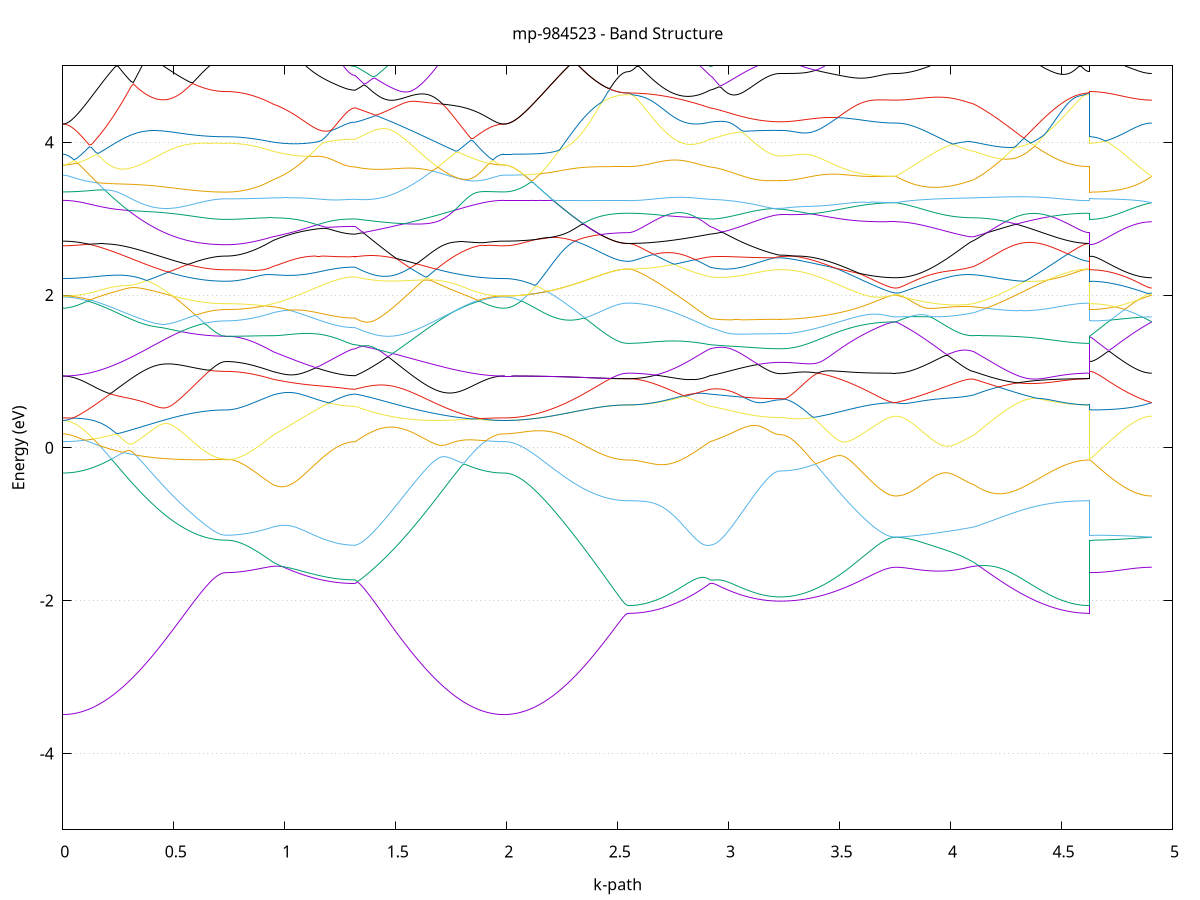 set title 'mp-984523 - Band Structure'
set xlabel 'k-path'
set ylabel 'Energy (eV)'
set grid y
set yrange [-5:5]
set terminal png size 800,600
set output 'mp-984523_bands_gnuplot.png'
plot '-' using 1:2 with lines notitle, '-' using 1:2 with lines notitle, '-' using 1:2 with lines notitle, '-' using 1:2 with lines notitle, '-' using 1:2 with lines notitle, '-' using 1:2 with lines notitle, '-' using 1:2 with lines notitle, '-' using 1:2 with lines notitle, '-' using 1:2 with lines notitle, '-' using 1:2 with lines notitle, '-' using 1:2 with lines notitle, '-' using 1:2 with lines notitle, '-' using 1:2 with lines notitle, '-' using 1:2 with lines notitle, '-' using 1:2 with lines notitle, '-' using 1:2 with lines notitle, '-' using 1:2 with lines notitle, '-' using 1:2 with lines notitle, '-' using 1:2 with lines notitle, '-' using 1:2 with lines notitle, '-' using 1:2 with lines notitle, '-' using 1:2 with lines notitle, '-' using 1:2 with lines notitle, '-' using 1:2 with lines notitle, '-' using 1:2 with lines notitle, '-' using 1:2 with lines notitle, '-' using 1:2 with lines notitle, '-' using 1:2 with lines notitle, '-' using 1:2 with lines notitle, '-' using 1:2 with lines notitle, '-' using 1:2 with lines notitle, '-' using 1:2 with lines notitle, '-' using 1:2 with lines notitle, '-' using 1:2 with lines notitle, '-' using 1:2 with lines notitle, '-' using 1:2 with lines notitle, '-' using 1:2 with lines notitle, '-' using 1:2 with lines notitle, '-' using 1:2 with lines notitle, '-' using 1:2 with lines notitle, '-' using 1:2 with lines notitle, '-' using 1:2 with lines notitle, '-' using 1:2 with lines notitle, '-' using 1:2 with lines notitle, '-' using 1:2 with lines notitle, '-' using 1:2 with lines notitle, '-' using 1:2 with lines notitle, '-' using 1:2 with lines notitle
0.000000 -42.619333
0.009935 -42.619333
0.019869 -42.619333
0.029804 -42.619333
0.039739 -42.619333
0.049673 -42.619333
0.059608 -42.619333
0.069543 -42.619333
0.079477 -42.619333
0.089412 -42.619333
0.099346 -42.619333
0.109281 -42.619333
0.119216 -42.619333
0.129150 -42.619233
0.139085 -42.619233
0.149020 -42.619233
0.158954 -42.619233
0.168889 -42.619233
0.178824 -42.619233
0.188758 -42.619133
0.198693 -42.619133
0.208628 -42.619133
0.218562 -42.619133
0.228497 -42.619033
0.238432 -42.619033
0.248366 -42.619033
0.258301 -42.619033
0.268236 -42.618933
0.278170 -42.618933
0.288105 -42.618933
0.298039 -42.618933
0.307974 -42.618833
0.317909 -42.618833
0.327843 -42.618833
0.337778 -42.618733
0.347713 -42.618733
0.357647 -42.618733
0.367582 -42.618733
0.377517 -42.618633
0.387451 -42.618633
0.397386 -42.618633
0.407321 -42.618533
0.417255 -42.618533
0.427190 -42.618533
0.437125 -42.618533
0.447059 -42.618433
0.456994 -42.618433
0.466929 -42.618433
0.476863 -42.618433
0.486798 -42.618333
0.496732 -42.618333
0.506667 -42.618333
0.516602 -42.618333
0.526536 -42.618233
0.536471 -42.618233
0.546406 -42.618233
0.556340 -42.618233
0.566275 -42.618133
0.576210 -42.618133
0.586144 -42.618133
0.596079 -42.618133
0.606014 -42.618133
0.615948 -42.618133
0.625883 -42.618033
0.635818 -42.618033
0.645752 -42.618033
0.655687 -42.618033
0.665621 -42.618033
0.675556 -42.618033
0.685491 -42.618033
0.695425 -42.618033
0.705360 -42.618033
0.715295 -42.618033
0.725229 -42.618033
0.735164 -42.618033
0.735164 -42.618033
0.744830 -42.618033
0.754495 -42.618033
0.764161 -42.618033
0.773826 -42.618033
0.783492 -42.618033
0.793158 -42.618033
0.802823 -42.618033
0.812489 -42.618033
0.822155 -42.618033
0.831820 -42.618033
0.841486 -42.618033
0.851151 -42.618033
0.860817 -42.618033
0.870483 -42.618133
0.880148 -42.618133
0.889814 -42.618133
0.899480 -42.618133
0.909145 -42.618133
0.918811 -42.618133
0.928476 -42.618233
0.938142 -42.618233
0.947808 -42.618233
0.947808 -42.618233
0.957794 -42.618233
0.967779 -42.618233
0.977765 -42.618233
0.987751 -42.618333
0.997737 -42.618333
1.007723 -42.618333
1.017709 -42.618333
1.027695 -42.618333
1.037681 -42.618333
1.047666 -42.618333
1.057652 -42.618333
1.067638 -42.618433
1.077624 -42.618433
1.087610 -42.618433
1.097596 -42.618433
1.107582 -42.618433
1.117568 -42.618433
1.127554 -42.618433
1.137539 -42.618433
1.147525 -42.618433
1.157511 -42.618433
1.167497 -42.618433
1.177483 -42.618533
1.187469 -42.618533
1.197455 -42.618533
1.207441 -42.618533
1.217427 -42.618533
1.227412 -42.618533
1.237398 -42.618533
1.247384 -42.618533
1.257370 -42.618533
1.267356 -42.618533
1.277342 -42.618533
1.287328 -42.618533
1.297314 -42.618533
1.307299 -42.618533
1.317285 -42.618533
1.317285 -42.618533
1.327141 -42.618533
1.336997 -42.618433
1.346853 -42.618433
1.356709 -42.618433
1.366565 -42.618333
1.376421 -42.618333
1.386277 -42.618333
1.396133 -42.618233
1.405988 -42.618233
1.415844 -42.618233
1.425700 -42.618133
1.435556 -42.618133
1.445412 -42.618033
1.455268 -42.618033
1.465124 -42.618033
1.474980 -42.618033
1.484836 -42.618133
1.494692 -42.618133
1.504547 -42.618233
1.514403 -42.618233
1.524259 -42.618233
1.534115 -42.618333
1.543971 -42.618333
1.553827 -42.618333
1.563683 -42.618433
1.573539 -42.618433
1.583395 -42.618533
1.593251 -42.618533
1.603106 -42.618533
1.612962 -42.618633
1.622818 -42.618633
1.632674 -42.618633
1.642530 -42.618733
1.652386 -42.618733
1.662242 -42.618733
1.672098 -42.618833
1.681954 -42.618833
1.691810 -42.618833
1.701665 -42.618933
1.711521 -42.618933
1.721377 -42.618933
1.731233 -42.619033
1.741089 -42.619033
1.750945 -42.619033
1.760801 -42.619033
1.770657 -42.619133
1.780513 -42.619133
1.790369 -42.619133
1.800224 -42.619133
1.810080 -42.619133
1.819936 -42.619233
1.829792 -42.619233
1.839648 -42.619233
1.849504 -42.619233
1.859360 -42.619233
1.869216 -42.619233
1.879072 -42.619333
1.888928 -42.619333
1.898783 -42.619333
1.908639 -42.619333
1.918495 -42.619333
1.928351 -42.619333
1.938207 -42.619333
1.948063 -42.619333
1.957919 -42.619333
1.967775 -42.619333
1.977631 -42.619333
1.987487 -42.619333
1.987487 -42.619333
1.997472 -42.619333
2.007456 -42.619333
2.017441 -42.619333
2.027426 -42.619333
2.037411 -42.619333
2.047396 -42.619333
2.057381 -42.619333
2.067366 -42.619333
2.077351 -42.619333
2.087336 -42.619333
2.097321 -42.619333
2.107306 -42.619333
2.117291 -42.619333
2.127276 -42.619333
2.137261 -42.619333
2.147246 -42.619333
2.157230 -42.619333
2.167215 -42.619333
2.177200 -42.619333
2.187185 -42.619333
2.197170 -42.619333
2.207155 -42.619333
2.217140 -42.619333
2.227125 -42.619333
2.237110 -42.619333
2.247095 -42.619333
2.257080 -42.619333
2.267065 -42.619333
2.277050 -42.619333
2.287035 -42.619333
2.297020 -42.619333
2.307005 -42.619233
2.316989 -42.619333
2.326974 -42.619233
2.336959 -42.619233
2.346944 -42.619233
2.356929 -42.619233
2.366914 -42.619233
2.376899 -42.619233
2.386884 -42.619233
2.396869 -42.619233
2.406854 -42.619233
2.416839 -42.619233
2.426824 -42.619233
2.436809 -42.619233
2.446794 -42.619233
2.456779 -42.619233
2.466763 -42.619233
2.476748 -42.619233
2.486733 -42.619233
2.496718 -42.619233
2.506703 -42.619233
2.516688 -42.619233
2.526673 -42.619233
2.536658 -42.619233
2.546643 -42.619233
2.546643 -42.619233
2.556629 -42.619233
2.566615 -42.619233
2.576601 -42.619233
2.586586 -42.619233
2.596572 -42.619233
2.606558 -42.619233
2.616544 -42.619233
2.626530 -42.619233
2.636516 -42.619233
2.646502 -42.619133
2.656488 -42.619133
2.666474 -42.619133
2.676459 -42.619133
2.686445 -42.619133
2.696431 -42.619133
2.706417 -42.619133
2.716403 -42.619033
2.726389 -42.619033
2.736375 -42.619033
2.746361 -42.619033
2.756347 -42.619033
2.766332 -42.618933
2.776318 -42.618933
2.786304 -42.618933
2.796290 -42.618933
2.806276 -42.618833
2.816262 -42.618833
2.826248 -42.618833
2.836234 -42.618833
2.846219 -42.618733
2.856205 -42.618733
2.866191 -42.618733
2.876177 -42.618633
2.886163 -42.618633
2.896149 -42.618633
2.906135 -42.618533
2.916121 -42.618533
2.916121 -42.618533
2.926041 -42.618533
2.935961 -42.618533
2.945881 -42.618533
2.955802 -42.618433
2.965722 -42.618433
2.975642 -42.618433
2.985562 -42.618433
2.995482 -42.618433
3.005403 -42.618433
3.015323 -42.618333
3.025243 -42.618333
3.035163 -42.618333
3.045084 -42.618333
3.055004 -42.618333
3.064924 -42.618333
3.074844 -42.618233
3.084764 -42.618233
3.094685 -42.618233
3.104605 -42.618233
3.114525 -42.618233
3.124445 -42.618233
3.134366 -42.618233
3.144286 -42.618133
3.154206 -42.618133
3.164126 -42.618133
3.174046 -42.618133
3.183967 -42.618133
3.193887 -42.618133
3.203807 -42.618033
3.213727 -42.618033
3.223647 -42.618033
3.233568 -42.618033
3.233568 -42.618033
3.243565 -42.618033
3.253562 -42.618033
3.263558 -42.618033
3.273555 -42.618033
3.283552 -42.618033
3.293549 -42.618033
3.303546 -42.618033
3.313543 -42.618033
3.323540 -42.618033
3.333537 -42.618033
3.343534 -42.618033
3.353531 -42.618033
3.363528 -42.618033
3.373524 -42.618033
3.383521 -42.618033
3.393518 -42.618033
3.403515 -42.618033
3.413512 -42.618033
3.423509 -42.618033
3.433506 -42.618033
3.443503 -42.618033
3.453500 -42.618033
3.463497 -42.618033
3.473494 -42.618033
3.483491 -42.618033
3.493487 -42.618033
3.503484 -42.618033
3.513481 -42.618033
3.523478 -42.618033
3.533475 -42.618033
3.543472 -42.618033
3.553469 -42.618033
3.563466 -42.618033
3.573463 -42.618033
3.583460 -42.618033
3.593457 -42.618033
3.603453 -42.618033
3.613450 -42.618033
3.623447 -42.618033
3.633444 -42.618033
3.643441 -42.618033
3.653438 -42.618033
3.663435 -42.618033
3.673432 -42.618033
3.683429 -42.618033
3.693426 -42.618033
3.703423 -42.618033
3.713420 -42.618033
3.723416 -42.618033
3.733413 -42.618033
3.743410 -42.618033
3.753407 -42.618033
3.753407 -42.618033
3.763164 -42.618033
3.772921 -42.618033
3.782679 -42.618033
3.792436 -42.618033
3.802193 -42.618033
3.811950 -42.618033
3.821707 -42.618033
3.831464 -42.618033
3.841221 -42.618033
3.850978 -42.618033
3.860736 -42.618033
3.870493 -42.618033
3.880250 -42.618033
3.890007 -42.618033
3.899764 -42.618033
3.909521 -42.618033
3.919278 -42.618033
3.929036 -42.618033
3.938793 -42.618033
3.948550 -42.618033
3.958307 -42.618033
3.968064 -42.618133
3.977821 -42.618133
3.987578 -42.618133
3.997335 -42.618133
4.007093 -42.618133
4.016850 -42.618133
4.026607 -42.618133
4.036364 -42.618133
4.046121 -42.618133
4.055878 -42.618133
4.065635 -42.618133
4.075392 -42.618233
4.085150 -42.618233
4.094907 -42.618233
4.104664 -42.618233
4.104664 -42.618233
4.114523 -42.618233
4.124382 -42.618233
4.134240 -42.618333
4.144099 -42.618333
4.153958 -42.618333
4.163817 -42.618333
4.173676 -42.618433
4.183535 -42.618433
4.193394 -42.618433
4.203253 -42.618433
4.213111 -42.618533
4.222970 -42.618533
4.232829 -42.618533
4.242688 -42.618533
4.252547 -42.618633
4.262406 -42.618633
4.272265 -42.618633
4.282124 -42.618633
4.291982 -42.618733
4.301841 -42.618733
4.311700 -42.618733
4.321559 -42.618733
4.331418 -42.618833
4.341277 -42.618833
4.351136 -42.618833
4.360995 -42.618833
4.370854 -42.618933
4.380712 -42.618933
4.390571 -42.618933
4.400430 -42.618933
4.410289 -42.619033
4.420148 -42.619033
4.430007 -42.619033
4.439866 -42.619033
4.449725 -42.619033
4.459583 -42.619033
4.469442 -42.619133
4.479301 -42.619133
4.489160 -42.619133
4.499019 -42.619133
4.508878 -42.619133
4.518737 -42.619133
4.528596 -42.619133
4.538454 -42.619233
4.548313 -42.619233
4.558172 -42.619233
4.568031 -42.619233
4.577890 -42.619233
4.587749 -42.619233
4.597608 -42.619233
4.607467 -42.619233
4.617325 -42.619233
4.627184 -42.619233
4.627184 -42.618033
4.637169 -42.618033
4.647154 -42.618033
4.657139 -42.618033
4.667124 -42.618033
4.677109 -42.618033
4.687094 -42.618033
4.697079 -42.618033
4.707064 -42.618033
4.717049 -42.618033
4.727034 -42.618033
4.737019 -42.618033
4.747004 -42.618033
4.756988 -42.618033
4.766973 -42.618033
4.776958 -42.618033
4.786943 -42.618033
4.796928 -42.618033
4.806913 -42.618033
4.816898 -42.618033
4.826883 -42.618033
4.836868 -42.618033
4.846853 -42.618033
4.856838 -42.618033
4.866823 -42.618033
4.876808 -42.618033
4.886793 -42.618033
4.896778 -42.618033
4.906762 -42.618033
e
0.000000 -42.616733
0.009935 -42.616733
0.019869 -42.616733
0.029804 -42.616733
0.039739 -42.616733
0.049673 -42.616733
0.059608 -42.616833
0.069543 -42.616833
0.079477 -42.616833
0.089412 -42.616833
0.099346 -42.616833
0.109281 -42.616833
0.119216 -42.616833
0.129150 -42.616833
0.139085 -42.616833
0.149020 -42.616933
0.158954 -42.616933
0.168889 -42.616933
0.178824 -42.616933
0.188758 -42.616933
0.198693 -42.616933
0.208628 -42.617033
0.218562 -42.617033
0.228497 -42.617033
0.238432 -42.617033
0.248366 -42.617033
0.258301 -42.617133
0.268236 -42.617133
0.278170 -42.617133
0.288105 -42.617133
0.298039 -42.617233
0.307974 -42.617233
0.317909 -42.617233
0.327843 -42.617233
0.337778 -42.617333
0.347713 -42.617333
0.357647 -42.617333
0.367582 -42.617333
0.377517 -42.617433
0.387451 -42.617433
0.397386 -42.617433
0.407321 -42.617433
0.417255 -42.617533
0.427190 -42.617533
0.437125 -42.617533
0.447059 -42.617633
0.456994 -42.617633
0.466929 -42.617633
0.476863 -42.617633
0.486798 -42.617633
0.496732 -42.617733
0.506667 -42.617733
0.516602 -42.617733
0.526536 -42.617733
0.536471 -42.617833
0.546406 -42.617833
0.556340 -42.617833
0.566275 -42.617833
0.576210 -42.617833
0.586144 -42.617833
0.596079 -42.617933
0.606014 -42.617933
0.615948 -42.617933
0.625883 -42.617933
0.635818 -42.617933
0.645752 -42.617933
0.655687 -42.617933
0.665621 -42.617933
0.675556 -42.617933
0.685491 -42.617933
0.695425 -42.618033
0.705360 -42.618033
0.715295 -42.618033
0.725229 -42.618033
0.735164 -42.618033
0.735164 -42.618033
0.744830 -42.618033
0.754495 -42.618033
0.764161 -42.618033
0.773826 -42.618033
0.783492 -42.618033
0.793158 -42.618033
0.802823 -42.617933
0.812489 -42.617933
0.822155 -42.617933
0.831820 -42.617933
0.841486 -42.617933
0.851151 -42.617933
0.860817 -42.617933
0.870483 -42.617933
0.880148 -42.617933
0.889814 -42.617833
0.899480 -42.617833
0.909145 -42.617833
0.918811 -42.617833
0.928476 -42.617833
0.938142 -42.617833
0.947808 -42.617733
0.947808 -42.617733
0.957794 -42.617733
0.967779 -42.617733
0.977765 -42.617733
0.987751 -42.617733
0.997737 -42.617733
1.007723 -42.617733
1.017709 -42.617633
1.027695 -42.617633
1.037681 -42.617633
1.047666 -42.617633
1.057652 -42.617633
1.067638 -42.617633
1.077624 -42.617633
1.087610 -42.617633
1.097596 -42.617633
1.107582 -42.617533
1.117568 -42.617533
1.127554 -42.617533
1.137539 -42.617533
1.147525 -42.617533
1.157511 -42.617533
1.167497 -42.617533
1.177483 -42.617533
1.187469 -42.617533
1.197455 -42.617533
1.207441 -42.617533
1.217427 -42.617533
1.227412 -42.617533
1.237398 -42.617533
1.247384 -42.617533
1.257370 -42.617533
1.267356 -42.617533
1.277342 -42.617433
1.287328 -42.617433
1.297314 -42.617433
1.307299 -42.617433
1.317285 -42.617433
1.317285 -42.617433
1.327141 -42.617533
1.336997 -42.617533
1.346853 -42.617533
1.356709 -42.617633
1.366565 -42.617633
1.376421 -42.617733
1.386277 -42.617733
1.396133 -42.617733
1.405988 -42.617833
1.415844 -42.617833
1.425700 -42.617833
1.435556 -42.617933
1.445412 -42.617933
1.455268 -42.618033
1.465124 -42.618033
1.474980 -42.617933
1.484836 -42.617933
1.494692 -42.617933
1.504547 -42.617833
1.514403 -42.617833
1.524259 -42.617833
1.534115 -42.617733
1.543971 -42.617733
1.553827 -42.617633
1.563683 -42.617633
1.573539 -42.617633
1.583395 -42.617533
1.593251 -42.617533
1.603106 -42.617533
1.612962 -42.617433
1.622818 -42.617433
1.632674 -42.617433
1.642530 -42.617333
1.652386 -42.617333
1.662242 -42.617333
1.672098 -42.617233
1.681954 -42.617233
1.691810 -42.617233
1.701665 -42.617233
1.711521 -42.617133
1.721377 -42.617133
1.731233 -42.617133
1.741089 -42.617133
1.750945 -42.617033
1.760801 -42.617033
1.770657 -42.617033
1.780513 -42.617033
1.790369 -42.616933
1.800224 -42.616933
1.810080 -42.616933
1.819936 -42.616933
1.829792 -42.616933
1.839648 -42.616933
1.849504 -42.616833
1.859360 -42.616833
1.869216 -42.616833
1.879072 -42.616833
1.888928 -42.616833
1.898783 -42.616833
1.908639 -42.616833
1.918495 -42.616833
1.928351 -42.616833
1.938207 -42.616733
1.948063 -42.616733
1.957919 -42.616733
1.967775 -42.616733
1.977631 -42.616733
1.987487 -42.616733
1.987487 -42.616733
1.997472 -42.616733
2.007456 -42.616733
2.017441 -42.616733
2.027426 -42.616733
2.037411 -42.616733
2.047396 -42.616733
2.057381 -42.616733
2.067366 -42.616733
2.077351 -42.616733
2.087336 -42.616733
2.097321 -42.616733
2.107306 -42.616733
2.117291 -42.616733
2.127276 -42.616733
2.137261 -42.616733
2.147246 -42.616733
2.157230 -42.616733
2.167215 -42.616733
2.177200 -42.616733
2.187185 -42.616733
2.197170 -42.616733
2.207155 -42.616733
2.217140 -42.616733
2.227125 -42.616733
2.237110 -42.616733
2.247095 -42.616733
2.257080 -42.616733
2.267065 -42.616733
2.277050 -42.616733
2.287035 -42.616733
2.297020 -42.616733
2.307005 -42.616733
2.316989 -42.616733
2.326974 -42.616733
2.336959 -42.616733
2.346944 -42.616733
2.356929 -42.616733
2.366914 -42.616733
2.376899 -42.616733
2.386884 -42.616733
2.396869 -42.616733
2.406854 -42.616733
2.416839 -42.616733
2.426824 -42.616733
2.436809 -42.616733
2.446794 -42.616733
2.456779 -42.616733
2.466763 -42.616733
2.476748 -42.616733
2.486733 -42.616733
2.496718 -42.616733
2.506703 -42.616733
2.516688 -42.616733
2.526673 -42.616733
2.536658 -42.616733
2.546643 -42.616733
2.546643 -42.616733
2.556629 -42.616733
2.566615 -42.616733
2.576601 -42.616833
2.586586 -42.616833
2.596572 -42.616833
2.606558 -42.616833
2.616544 -42.616833
2.626530 -42.616833
2.636516 -42.616833
2.646502 -42.616833
2.656488 -42.616833
2.666474 -42.616833
2.676459 -42.616833
2.686445 -42.616933
2.696431 -42.616933
2.706417 -42.616933
2.716403 -42.616933
2.726389 -42.616933
2.736375 -42.616933
2.746361 -42.617033
2.756347 -42.617033
2.766332 -42.617033
2.776318 -42.617033
2.786304 -42.617133
2.796290 -42.617133
2.806276 -42.617133
2.816262 -42.617133
2.826248 -42.617233
2.836234 -42.617233
2.846219 -42.617233
2.856205 -42.617233
2.866191 -42.617333
2.876177 -42.617333
2.886163 -42.617333
2.896149 -42.617433
2.906135 -42.617433
2.916121 -42.617433
2.916121 -42.617433
2.926041 -42.617533
2.935961 -42.617533
2.945881 -42.617533
2.955802 -42.617533
2.965722 -42.617533
2.975642 -42.617533
2.985562 -42.617633
2.995482 -42.617633
3.005403 -42.617633
3.015323 -42.617633
3.025243 -42.617633
3.035163 -42.617633
3.045084 -42.617733
3.055004 -42.617733
3.064924 -42.617733
3.074844 -42.617733
3.084764 -42.617733
3.094685 -42.617733
3.104605 -42.617833
3.114525 -42.617833
3.124445 -42.617833
3.134366 -42.617833
3.144286 -42.617833
3.154206 -42.617833
3.164126 -42.617933
3.174046 -42.617933
3.183967 -42.617933
3.193887 -42.617933
3.203807 -42.617933
3.213727 -42.617933
3.223647 -42.618033
3.233568 -42.618033
3.233568 -42.618033
3.243565 -42.618033
3.253562 -42.618033
3.263558 -42.618033
3.273555 -42.618033
3.283552 -42.618033
3.293549 -42.618033
3.303546 -42.618033
3.313543 -42.618033
3.323540 -42.618033
3.333537 -42.618033
3.343534 -42.618033
3.353531 -42.618033
3.363528 -42.618033
3.373524 -42.618033
3.383521 -42.618033
3.393518 -42.618033
3.403515 -42.618033
3.413512 -42.618033
3.423509 -42.618033
3.433506 -42.618033
3.443503 -42.618033
3.453500 -42.618033
3.463497 -42.618033
3.473494 -42.618033
3.483491 -42.618033
3.493487 -42.618033
3.503484 -42.618033
3.513481 -42.618033
3.523478 -42.618033
3.533475 -42.618033
3.543472 -42.618033
3.553469 -42.618033
3.563466 -42.618033
3.573463 -42.618033
3.583460 -42.618033
3.593457 -42.618033
3.603453 -42.618033
3.613450 -42.618033
3.623447 -42.618033
3.633444 -42.618033
3.643441 -42.618033
3.653438 -42.618033
3.663435 -42.618033
3.673432 -42.618033
3.683429 -42.618033
3.693426 -42.618033
3.703423 -42.618033
3.713420 -42.618033
3.723416 -42.618033
3.733413 -42.618033
3.743410 -42.618033
3.753407 -42.618033
3.753407 -42.618033
3.763164 -42.618033
3.772921 -42.618033
3.782679 -42.618033
3.792436 -42.618033
3.802193 -42.618033
3.811950 -42.618033
3.821707 -42.618033
3.831464 -42.618033
3.841221 -42.618033
3.850978 -42.618033
3.860736 -42.617933
3.870493 -42.617933
3.880250 -42.617933
3.890007 -42.617933
3.899764 -42.617933
3.909521 -42.617933
3.919278 -42.617933
3.929036 -42.617933
3.938793 -42.617933
3.948550 -42.617933
3.958307 -42.617933
3.968064 -42.617933
3.977821 -42.617933
3.987578 -42.617933
3.997335 -42.617933
4.007093 -42.617833
4.016850 -42.617833
4.026607 -42.617833
4.036364 -42.617833
4.046121 -42.617833
4.055878 -42.617833
4.065635 -42.617833
4.075392 -42.617833
4.085150 -42.617833
4.094907 -42.617733
4.104664 -42.617733
4.104664 -42.617733
4.114523 -42.617733
4.124382 -42.617733
4.134240 -42.617733
4.144099 -42.617633
4.153958 -42.617633
4.163817 -42.617633
4.173676 -42.617633
4.183535 -42.617633
4.193394 -42.617533
4.203253 -42.617533
4.213111 -42.617533
4.222970 -42.617533
4.232829 -42.617433
4.242688 -42.617433
4.252547 -42.617433
4.262406 -42.617433
4.272265 -42.617333
4.282124 -42.617333
4.291982 -42.617333
4.301841 -42.617233
4.311700 -42.617233
4.321559 -42.617233
4.331418 -42.617233
4.341277 -42.617233
4.351136 -42.617133
4.360995 -42.617133
4.370854 -42.617133
4.380712 -42.617133
4.390571 -42.617033
4.400430 -42.617033
4.410289 -42.617033
4.420148 -42.617033
4.430007 -42.617033
4.439866 -42.616933
4.449725 -42.616933
4.459583 -42.616933
4.469442 -42.616933
4.479301 -42.616933
4.489160 -42.616833
4.499019 -42.616833
4.508878 -42.616833
4.518737 -42.616833
4.528596 -42.616833
4.538454 -42.616833
4.548313 -42.616833
4.558172 -42.616833
4.568031 -42.616833
4.577890 -42.616833
4.587749 -42.616833
4.597608 -42.616733
4.607467 -42.616733
4.617325 -42.616733
4.627184 -42.616733
4.627184 -42.618033
4.637169 -42.618033
4.647154 -42.618033
4.657139 -42.618033
4.667124 -42.618033
4.677109 -42.618033
4.687094 -42.618033
4.697079 -42.618033
4.707064 -42.618033
4.717049 -42.618033
4.727034 -42.618033
4.737019 -42.618033
4.747004 -42.618033
4.756988 -42.618033
4.766973 -42.618033
4.776958 -42.618033
4.786943 -42.618033
4.796928 -42.618033
4.806913 -42.618033
4.816898 -42.618033
4.826883 -42.618033
4.836868 -42.618033
4.846853 -42.618033
4.856838 -42.618033
4.866823 -42.618033
4.876808 -42.618033
4.886793 -42.618033
4.896778 -42.618033
4.906762 -42.618033
e
0.000000 -42.556433
0.009935 -42.556433
0.019869 -42.556433
0.029804 -42.556433
0.039739 -42.556433
0.049673 -42.556433
0.059608 -42.556433
0.069543 -42.556433
0.079477 -42.556433
0.089412 -42.556433
0.099346 -42.556433
0.109281 -42.556433
0.119216 -42.556433
0.129150 -42.556433
0.139085 -42.556433
0.149020 -42.556433
0.158954 -42.556433
0.168889 -42.556433
0.178824 -42.556433
0.188758 -42.556433
0.198693 -42.556433
0.208628 -42.556433
0.218562 -42.556433
0.228497 -42.556433
0.238432 -42.556433
0.248366 -42.556433
0.258301 -42.556433
0.268236 -42.556433
0.278170 -42.556433
0.288105 -42.556433
0.298039 -42.556433
0.307974 -42.556433
0.317909 -42.556433
0.327843 -42.556433
0.337778 -42.556433
0.347713 -42.556433
0.357647 -42.556433
0.367582 -42.556433
0.377517 -42.556433
0.387451 -42.556533
0.397386 -42.556433
0.407321 -42.556433
0.417255 -42.556533
0.427190 -42.556533
0.437125 -42.556533
0.447059 -42.556533
0.456994 -42.556533
0.466929 -42.556533
0.476863 -42.556533
0.486798 -42.556533
0.496732 -42.556533
0.506667 -42.556533
0.516602 -42.556533
0.526536 -42.556533
0.536471 -42.556533
0.546406 -42.556533
0.556340 -42.556533
0.566275 -42.556533
0.576210 -42.556533
0.586144 -42.556533
0.596079 -42.556533
0.606014 -42.556533
0.615948 -42.556533
0.625883 -42.556533
0.635818 -42.556533
0.645752 -42.556533
0.655687 -42.556533
0.665621 -42.556533
0.675556 -42.556533
0.685491 -42.556533
0.695425 -42.556533
0.705360 -42.556533
0.715295 -42.556533
0.725229 -42.556533
0.735164 -42.556533
0.735164 -42.556533
0.744830 -42.556533
0.754495 -42.556533
0.764161 -42.556533
0.773826 -42.556533
0.783492 -42.556533
0.793158 -42.556533
0.802823 -42.556533
0.812489 -42.556533
0.822155 -42.556533
0.831820 -42.556533
0.841486 -42.556533
0.851151 -42.556533
0.860817 -42.556533
0.870483 -42.556533
0.880148 -42.556533
0.889814 -42.556533
0.899480 -42.556533
0.909145 -42.556533
0.918811 -42.556533
0.928476 -42.556533
0.938142 -42.556533
0.947808 -42.556533
0.947808 -42.556533
0.957794 -42.556533
0.967779 -42.556533
0.977765 -42.556533
0.987751 -42.556533
0.997737 -42.556533
1.007723 -42.556533
1.017709 -42.556533
1.027695 -42.556533
1.037681 -42.556533
1.047666 -42.556533
1.057652 -42.556533
1.067638 -42.556533
1.077624 -42.556533
1.087610 -42.556533
1.097596 -42.556533
1.107582 -42.556533
1.117568 -42.556533
1.127554 -42.556533
1.137539 -42.556533
1.147525 -42.556533
1.157511 -42.556533
1.167497 -42.556533
1.177483 -42.556533
1.187469 -42.556533
1.197455 -42.556533
1.207441 -42.556533
1.217427 -42.556533
1.227412 -42.556533
1.237398 -42.556533
1.247384 -42.556533
1.257370 -42.556533
1.267356 -42.556533
1.277342 -42.556533
1.287328 -42.556533
1.297314 -42.556533
1.307299 -42.556533
1.317285 -42.556533
1.317285 -42.556533
1.327141 -42.556533
1.336997 -42.556533
1.346853 -42.556533
1.356709 -42.556533
1.366565 -42.556533
1.376421 -42.556533
1.386277 -42.556533
1.396133 -42.556533
1.405988 -42.556533
1.415844 -42.556533
1.425700 -42.556533
1.435556 -42.556533
1.445412 -42.556533
1.455268 -42.556533
1.465124 -42.556533
1.474980 -42.556533
1.484836 -42.556533
1.494692 -42.556533
1.504547 -42.556533
1.514403 -42.556533
1.524259 -42.556533
1.534115 -42.556533
1.543971 -42.556533
1.553827 -42.556533
1.563683 -42.556533
1.573539 -42.556533
1.583395 -42.556533
1.593251 -42.556533
1.603106 -42.556433
1.612962 -42.556433
1.622818 -42.556433
1.632674 -42.556433
1.642530 -42.556433
1.652386 -42.556433
1.662242 -42.556433
1.672098 -42.556433
1.681954 -42.556433
1.691810 -42.556433
1.701665 -42.556433
1.711521 -42.556433
1.721377 -42.556433
1.731233 -42.556433
1.741089 -42.556433
1.750945 -42.556433
1.760801 -42.556433
1.770657 -42.556433
1.780513 -42.556433
1.790369 -42.556433
1.800224 -42.556433
1.810080 -42.556433
1.819936 -42.556433
1.829792 -42.556433
1.839648 -42.556433
1.849504 -42.556433
1.859360 -42.556433
1.869216 -42.556433
1.879072 -42.556433
1.888928 -42.556433
1.898783 -42.556433
1.908639 -42.556433
1.918495 -42.556433
1.928351 -42.556433
1.938207 -42.556433
1.948063 -42.556433
1.957919 -42.556433
1.967775 -42.556433
1.977631 -42.556433
1.987487 -42.556433
1.987487 -42.556433
1.997472 -42.556433
2.007456 -42.556433
2.017441 -42.556433
2.027426 -42.556433
2.037411 -42.556433
2.047396 -42.556433
2.057381 -42.556433
2.067366 -42.556433
2.077351 -42.556433
2.087336 -42.556433
2.097321 -42.556433
2.107306 -42.556433
2.117291 -42.556433
2.127276 -42.556433
2.137261 -42.556433
2.147246 -42.556433
2.157230 -42.556433
2.167215 -42.556433
2.177200 -42.556433
2.187185 -42.556433
2.197170 -42.556433
2.207155 -42.556433
2.217140 -42.556433
2.227125 -42.556433
2.237110 -42.556433
2.247095 -42.556433
2.257080 -42.556433
2.267065 -42.556533
2.277050 -42.556533
2.287035 -42.556533
2.297020 -42.556533
2.307005 -42.556533
2.316989 -42.556533
2.326974 -42.556533
2.336959 -42.556533
2.346944 -42.556533
2.356929 -42.556533
2.366914 -42.556533
2.376899 -42.556533
2.386884 -42.556533
2.396869 -42.556533
2.406854 -42.556533
2.416839 -42.556533
2.426824 -42.556533
2.436809 -42.556533
2.446794 -42.556533
2.456779 -42.556533
2.466763 -42.556533
2.476748 -42.556533
2.486733 -42.556533
2.496718 -42.556533
2.506703 -42.556533
2.516688 -42.556533
2.526673 -42.556533
2.536658 -42.556533
2.546643 -42.556533
2.546643 -42.556533
2.556629 -42.556533
2.566615 -42.556533
2.576601 -42.556533
2.586586 -42.556533
2.596572 -42.556533
2.606558 -42.556533
2.616544 -42.556533
2.626530 -42.556533
2.636516 -42.556533
2.646502 -42.556533
2.656488 -42.556533
2.666474 -42.556533
2.676459 -42.556533
2.686445 -42.556533
2.696431 -42.556533
2.706417 -42.556533
2.716403 -42.556533
2.726389 -42.556533
2.736375 -42.556533
2.746361 -42.556533
2.756347 -42.556533
2.766332 -42.556533
2.776318 -42.556533
2.786304 -42.556533
2.796290 -42.556533
2.806276 -42.556533
2.816262 -42.556533
2.826248 -42.556533
2.836234 -42.556533
2.846219 -42.556533
2.856205 -42.556533
2.866191 -42.556533
2.876177 -42.556533
2.886163 -42.556533
2.896149 -42.556533
2.906135 -42.556533
2.916121 -42.556533
2.916121 -42.556533
2.926041 -42.556533
2.935961 -42.556533
2.945881 -42.556533
2.955802 -42.556533
2.965722 -42.556533
2.975642 -42.556533
2.985562 -42.556533
2.995482 -42.556533
3.005403 -42.556533
3.015323 -42.556533
3.025243 -42.556533
3.035163 -42.556533
3.045084 -42.556533
3.055004 -42.556533
3.064924 -42.556533
3.074844 -42.556533
3.084764 -42.556533
3.094685 -42.556533
3.104605 -42.556533
3.114525 -42.556533
3.124445 -42.556533
3.134366 -42.556533
3.144286 -42.556533
3.154206 -42.556533
3.164126 -42.556533
3.174046 -42.556533
3.183967 -42.556533
3.193887 -42.556533
3.203807 -42.556533
3.213727 -42.556533
3.223647 -42.556533
3.233568 -42.556533
3.233568 -42.556533
3.243565 -42.556533
3.253562 -42.556533
3.263558 -42.556533
3.273555 -42.556533
3.283552 -42.556533
3.293549 -42.556533
3.303546 -42.556533
3.313543 -42.556533
3.323540 -42.556533
3.333537 -42.556533
3.343534 -42.556533
3.353531 -42.556533
3.363528 -42.556533
3.373524 -42.556533
3.383521 -42.556533
3.393518 -42.556533
3.403515 -42.556533
3.413512 -42.556533
3.423509 -42.556533
3.433506 -42.556533
3.443503 -42.556533
3.453500 -42.556533
3.463497 -42.556533
3.473494 -42.556533
3.483491 -42.556533
3.493487 -42.556533
3.503484 -42.556533
3.513481 -42.556533
3.523478 -42.556533
3.533475 -42.556533
3.543472 -42.556533
3.553469 -42.556533
3.563466 -42.556533
3.573463 -42.556533
3.583460 -42.556533
3.593457 -42.556533
3.603453 -42.556533
3.613450 -42.556533
3.623447 -42.556533
3.633444 -42.556533
3.643441 -42.556533
3.653438 -42.556533
3.663435 -42.556533
3.673432 -42.556533
3.683429 -42.556533
3.693426 -42.556533
3.703423 -42.556533
3.713420 -42.556533
3.723416 -42.556533
3.733413 -42.556533
3.743410 -42.556533
3.753407 -42.556533
3.753407 -42.556533
3.763164 -42.556533
3.772921 -42.556533
3.782679 -42.556533
3.792436 -42.556533
3.802193 -42.556533
3.811950 -42.556533
3.821707 -42.556533
3.831464 -42.556533
3.841221 -42.556533
3.850978 -42.556533
3.860736 -42.556533
3.870493 -42.556533
3.880250 -42.556533
3.890007 -42.556533
3.899764 -42.556533
3.909521 -42.556533
3.919278 -42.556533
3.929036 -42.556533
3.938793 -42.556533
3.948550 -42.556533
3.958307 -42.556533
3.968064 -42.556533
3.977821 -42.556533
3.987578 -42.556533
3.997335 -42.556533
4.007093 -42.556533
4.016850 -42.556533
4.026607 -42.556533
4.036364 -42.556533
4.046121 -42.556533
4.055878 -42.556533
4.065635 -42.556533
4.075392 -42.556533
4.085150 -42.556533
4.094907 -42.556533
4.104664 -42.556533
4.104664 -42.556533
4.114523 -42.556533
4.124382 -42.556533
4.134240 -42.556533
4.144099 -42.556533
4.153958 -42.556533
4.163817 -42.556533
4.173676 -42.556533
4.183535 -42.556533
4.193394 -42.556533
4.203253 -42.556533
4.213111 -42.556533
4.222970 -42.556533
4.232829 -42.556533
4.242688 -42.556533
4.252547 -42.556533
4.262406 -42.556533
4.272265 -42.556533
4.282124 -42.556533
4.291982 -42.556533
4.301841 -42.556533
4.311700 -42.556533
4.321559 -42.556533
4.331418 -42.556533
4.341277 -42.556533
4.351136 -42.556533
4.360995 -42.556533
4.370854 -42.556533
4.380712 -42.556533
4.390571 -42.556533
4.400430 -42.556533
4.410289 -42.556533
4.420148 -42.556533
4.430007 -42.556533
4.439866 -42.556533
4.449725 -42.556533
4.459583 -42.556533
4.469442 -42.556533
4.479301 -42.556533
4.489160 -42.556533
4.499019 -42.556533
4.508878 -42.556533
4.518737 -42.556533
4.528596 -42.556533
4.538454 -42.556533
4.548313 -42.556533
4.558172 -42.556533
4.568031 -42.556533
4.577890 -42.556533
4.587749 -42.556533
4.597608 -42.556533
4.607467 -42.556533
4.617325 -42.556533
4.627184 -42.556533
4.627184 -42.556533
4.637169 -42.556533
4.647154 -42.556533
4.657139 -42.556533
4.667124 -42.556533
4.677109 -42.556533
4.687094 -42.556533
4.697079 -42.556533
4.707064 -42.556533
4.717049 -42.556533
4.727034 -42.556533
4.737019 -42.556533
4.747004 -42.556533
4.756988 -42.556533
4.766973 -42.556533
4.776958 -42.556533
4.786943 -42.556533
4.796928 -42.556533
4.806913 -42.556533
4.816898 -42.556533
4.826883 -42.556533
4.836868 -42.556533
4.846853 -42.556533
4.856838 -42.556533
4.866823 -42.556533
4.876808 -42.556533
4.886793 -42.556533
4.896778 -42.556533
4.906762 -42.556533
e
0.000000 -23.651333
0.009935 -23.651333
0.019869 -23.651333
0.029804 -23.651333
0.039739 -23.651333
0.049673 -23.651333
0.059608 -23.651233
0.069543 -23.651233
0.079477 -23.651233
0.089412 -23.651233
0.099346 -23.651133
0.109281 -23.651133
0.119216 -23.651133
0.129150 -23.651033
0.139085 -23.651033
0.149020 -23.651033
0.158954 -23.650933
0.168889 -23.650933
0.178824 -23.650933
0.188758 -23.650833
0.198693 -23.650833
0.208628 -23.650833
0.218562 -23.650733
0.228497 -23.650733
0.238432 -23.650733
0.248366 -23.650733
0.258301 -23.650733
0.268236 -23.650733
0.278170 -23.650733
0.288105 -23.650733
0.298039 -23.650733
0.307974 -23.650733
0.317909 -23.650733
0.327843 -23.650833
0.337778 -23.650833
0.347713 -23.650933
0.357647 -23.650933
0.367582 -23.651033
0.377517 -23.651033
0.387451 -23.651133
0.397386 -23.651133
0.407321 -23.651233
0.417255 -23.651333
0.427190 -23.651333
0.437125 -23.651433
0.447059 -23.651533
0.456994 -23.651633
0.466929 -23.651633
0.476863 -23.651733
0.486798 -23.651833
0.496732 -23.651933
0.506667 -23.651933
0.516602 -23.652033
0.526536 -23.652133
0.536471 -23.652233
0.546406 -23.652233
0.556340 -23.652333
0.566275 -23.652433
0.576210 -23.652433
0.586144 -23.652533
0.596079 -23.652533
0.606014 -23.652633
0.615948 -23.652633
0.625883 -23.652733
0.635818 -23.652833
0.645752 -23.652933
0.655687 -23.652933
0.665621 -23.653033
0.675556 -23.653033
0.685491 -23.653133
0.695425 -23.653133
0.705360 -23.653133
0.715295 -23.653233
0.725229 -23.653233
0.735164 -23.653233
0.735164 -23.653233
0.744830 -23.653233
0.754495 -23.653233
0.764161 -23.653333
0.773826 -23.653333
0.783492 -23.653433
0.793158 -23.653533
0.802823 -23.653633
0.812489 -23.653733
0.822155 -23.653833
0.831820 -23.653933
0.841486 -23.654033
0.851151 -23.654133
0.860817 -23.654233
0.870483 -23.654333
0.880148 -23.654433
0.889814 -23.654533
0.899480 -23.654633
0.909145 -23.654733
0.918811 -23.654833
0.928476 -23.654933
0.938142 -23.654933
0.947808 -23.655033
0.947808 -23.655033
0.957794 -23.655133
0.967779 -23.655133
0.977765 -23.655133
0.987751 -23.655133
0.997737 -23.655133
1.007723 -23.655133
1.017709 -23.655133
1.027695 -23.655133
1.037681 -23.655133
1.047666 -23.655033
1.057652 -23.654933
1.067638 -23.654933
1.077624 -23.654833
1.087610 -23.654733
1.097596 -23.654633
1.107582 -23.654533
1.117568 -23.654433
1.127554 -23.654333
1.137539 -23.654133
1.147525 -23.654033
1.157511 -23.653933
1.167497 -23.653733
1.177483 -23.653633
1.187469 -23.653433
1.197455 -23.653333
1.207441 -23.653233
1.217427 -23.653033
1.227412 -23.652933
1.237398 -23.652833
1.247384 -23.652733
1.257370 -23.652633
1.267356 -23.652533
1.277342 -23.652433
1.287328 -23.652333
1.297314 -23.652333
1.307299 -23.652333
1.317285 -23.652333
1.317285 -23.652333
1.327141 -23.652233
1.336997 -23.652133
1.346853 -23.652033
1.356709 -23.651933
1.366565 -23.651833
1.376421 -23.651733
1.386277 -23.651633
1.396133 -23.651533
1.405988 -23.651433
1.415844 -23.651333
1.425700 -23.651233
1.435556 -23.651033
1.445412 -23.650933
1.455268 -23.650833
1.465124 -23.650633
1.474980 -23.650533
1.484836 -23.650333
1.494692 -23.650233
1.504547 -23.650033
1.514403 -23.649933
1.524259 -23.649733
1.534115 -23.649633
1.543971 -23.649433
1.553827 -23.649233
1.563683 -23.649033
1.573539 -23.648933
1.583395 -23.648733
1.593251 -23.648533
1.603106 -23.648333
1.612962 -23.648233
1.622818 -23.648433
1.632674 -23.648633
1.642530 -23.648733
1.652386 -23.648933
1.662242 -23.649033
1.672098 -23.649233
1.681954 -23.649333
1.691810 -23.649433
1.701665 -23.649633
1.711521 -23.649733
1.721377 -23.649833
1.731233 -23.649933
1.741089 -23.650033
1.750945 -23.650133
1.760801 -23.650233
1.770657 -23.650333
1.780513 -23.650433
1.790369 -23.650533
1.800224 -23.650633
1.810080 -23.650733
1.819936 -23.650733
1.829792 -23.650833
1.839648 -23.650933
1.849504 -23.650933
1.859360 -23.651033
1.869216 -23.651033
1.879072 -23.651133
1.888928 -23.651133
1.898783 -23.651233
1.908639 -23.651233
1.918495 -23.651233
1.928351 -23.651233
1.938207 -23.651333
1.948063 -23.651333
1.957919 -23.651333
1.967775 -23.651333
1.977631 -23.651333
1.987487 -23.651333
1.987487 -23.651333
1.997472 -23.651333
2.007456 -23.651333
2.017441 -23.651333
2.027426 -23.651333
2.037411 -23.651333
2.047396 -23.651233
2.057381 -23.651233
2.067366 -23.651233
2.077351 -23.651233
2.087336 -23.651233
2.097321 -23.651233
2.107306 -23.651233
2.117291 -23.651133
2.127276 -23.651133
2.137261 -23.651133
2.147246 -23.651133
2.157230 -23.651133
2.167215 -23.651033
2.177200 -23.651033
2.187185 -23.651033
2.197170 -23.651033
2.207155 -23.650933
2.217140 -23.650933
2.227125 -23.650933
2.237110 -23.650933
2.247095 -23.650833
2.257080 -23.650833
2.267065 -23.650833
2.277050 -23.650833
2.287035 -23.650733
2.297020 -23.650733
2.307005 -23.650733
2.316989 -23.650633
2.326974 -23.650633
2.336959 -23.650633
2.346944 -23.650633
2.356929 -23.650533
2.366914 -23.650533
2.376899 -23.650533
2.386884 -23.650533
2.396869 -23.650633
2.406854 -23.650733
2.416839 -23.650733
2.426824 -23.650833
2.436809 -23.650933
2.446794 -23.651033
2.456779 -23.651033
2.466763 -23.651133
2.476748 -23.651133
2.486733 -23.651233
2.496718 -23.651233
2.506703 -23.651233
2.516688 -23.651233
2.526673 -23.651333
2.536658 -23.651333
2.546643 -23.651333
2.546643 -23.651333
2.556629 -23.651333
2.566615 -23.651333
2.576601 -23.651433
2.586586 -23.651533
2.596572 -23.651633
2.606558 -23.651733
2.616544 -23.651833
2.626530 -23.651933
2.636516 -23.652033
2.646502 -23.652133
2.656488 -23.652233
2.666474 -23.652333
2.676459 -23.652433
2.686445 -23.652433
2.696431 -23.652533
2.706417 -23.652633
2.716403 -23.652633
2.726389 -23.652733
2.736375 -23.652733
2.746361 -23.652733
2.756347 -23.652833
2.766332 -23.652833
2.776318 -23.652833
2.786304 -23.652833
2.796290 -23.652833
2.806276 -23.652833
2.816262 -23.652733
2.826248 -23.652733
2.836234 -23.652733
2.846219 -23.652733
2.856205 -23.652633
2.866191 -23.652633
2.876177 -23.652533
2.886163 -23.652533
2.896149 -23.652433
2.906135 -23.652333
2.916121 -23.652333
2.916121 -23.652333
2.926041 -23.652233
2.935961 -23.652233
2.945881 -23.652133
2.955802 -23.652133
2.965722 -23.652033
2.975642 -23.652033
2.985562 -23.651933
2.995482 -23.651933
3.005403 -23.651833
3.015323 -23.651733
3.025243 -23.651733
3.035163 -23.651633
3.045084 -23.651633
3.055004 -23.651533
3.064924 -23.651533
3.074844 -23.651433
3.084764 -23.651433
3.094685 -23.651333
3.104605 -23.651333
3.114525 -23.651233
3.124445 -23.651233
3.134366 -23.651133
3.144286 -23.651133
3.154206 -23.651133
3.164126 -23.651133
3.174046 -23.651033
3.183967 -23.651033
3.193887 -23.651033
3.203807 -23.651033
3.213727 -23.651033
3.223647 -23.651033
3.233568 -23.651033
3.233568 -23.651033
3.243565 -23.651033
3.253562 -23.651033
3.263558 -23.651033
3.273555 -23.651033
3.283552 -23.650933
3.293549 -23.650933
3.303546 -23.650933
3.313543 -23.650933
3.323540 -23.650833
3.333537 -23.650833
3.343534 -23.650833
3.353531 -23.650733
3.363528 -23.650733
3.373524 -23.650733
3.383521 -23.650633
3.393518 -23.650633
3.403515 -23.650533
3.413512 -23.650533
3.423509 -23.650433
3.433506 -23.650433
3.443503 -23.650333
3.453500 -23.650333
3.463497 -23.650233
3.473494 -23.650233
3.483491 -23.650133
3.493487 -23.650133
3.503484 -23.650033
3.513481 -23.650033
3.523478 -23.650033
3.533475 -23.650333
3.543472 -23.650633
3.553469 -23.650933
3.563466 -23.651333
3.573463 -23.651633
3.583460 -23.651833
3.593457 -23.652133
3.603453 -23.652433
3.613450 -23.652633
3.623447 -23.652833
3.633444 -23.653033
3.643441 -23.653233
3.653438 -23.653433
3.663435 -23.653633
3.673432 -23.653733
3.683429 -23.653833
3.693426 -23.653933
3.703423 -23.654033
3.713420 -23.654133
3.723416 -23.654233
3.733413 -23.654233
3.743410 -23.654233
3.753407 -23.654233
3.753407 -23.654233
3.763164 -23.654233
3.772921 -23.654233
3.782679 -23.654233
3.792436 -23.654233
3.802193 -23.654133
3.811950 -23.654133
3.821707 -23.654033
3.831464 -23.653933
3.841221 -23.653833
3.850978 -23.653733
3.860736 -23.653733
3.870493 -23.653533
3.880250 -23.653433
3.890007 -23.653333
3.899764 -23.653233
3.909521 -23.653233
3.919278 -23.653233
3.929036 -23.653233
3.938793 -23.653333
3.948550 -23.653433
3.958307 -23.653533
3.968064 -23.653633
3.977821 -23.653833
3.987578 -23.653933
3.997335 -23.654033
4.007093 -23.654133
4.016850 -23.654333
4.026607 -23.654433
4.036364 -23.654533
4.046121 -23.654633
4.055878 -23.654733
4.065635 -23.654833
4.075392 -23.654833
4.085150 -23.654933
4.094907 -23.655033
4.104664 -23.655033
4.104664 -23.655033
4.114523 -23.655133
4.124382 -23.655133
4.134240 -23.655233
4.144099 -23.655333
4.153958 -23.655333
4.163817 -23.655433
4.173676 -23.655433
4.183535 -23.655433
4.193394 -23.655533
4.203253 -23.655533
4.213111 -23.655533
4.222970 -23.655533
4.232829 -23.655533
4.242688 -23.655533
4.252547 -23.655533
4.262406 -23.655433
4.272265 -23.655433
4.282124 -23.655433
4.291982 -23.655333
4.301841 -23.655333
4.311700 -23.655233
4.321559 -23.655133
4.331418 -23.655133
4.341277 -23.655033
4.351136 -23.654933
4.360995 -23.654833
4.370854 -23.654733
4.380712 -23.654633
4.390571 -23.654533
4.400430 -23.654433
4.410289 -23.654333
4.420148 -23.654233
4.430007 -23.654033
4.439866 -23.653933
4.449725 -23.653833
4.459583 -23.653633
4.469442 -23.653533
4.479301 -23.653333
4.489160 -23.653233
4.499019 -23.653033
4.508878 -23.652933
4.518737 -23.652733
4.528596 -23.652533
4.538454 -23.652433
4.548313 -23.652233
4.558172 -23.652133
4.568031 -23.651933
4.577890 -23.651833
4.587749 -23.651633
4.597608 -23.651533
4.607467 -23.651433
4.617325 -23.651333
4.627184 -23.651333
4.627184 -23.653233
4.637169 -23.653233
4.647154 -23.653233
4.657139 -23.653133
4.667124 -23.653133
4.677109 -23.653133
4.687094 -23.653133
4.697079 -23.653233
4.707064 -23.653333
4.717049 -23.653333
4.727034 -23.653433
4.737019 -23.653533
4.747004 -23.653633
4.756988 -23.653633
4.766973 -23.653733
4.776958 -23.653833
4.786943 -23.653833
4.796928 -23.653933
4.806913 -23.654033
4.816898 -23.654033
4.826883 -23.654133
4.836868 -23.654133
4.846853 -23.654133
4.856838 -23.654233
4.866823 -23.654233
4.876808 -23.654233
4.886793 -23.654233
4.896778 -23.654233
4.906762 -23.654233
e
0.000000 -23.646533
0.009935 -23.646533
0.019869 -23.646533
0.029804 -23.646533
0.039739 -23.646533
0.049673 -23.646633
0.059608 -23.646633
0.069543 -23.646633
0.079477 -23.646633
0.089412 -23.646633
0.099346 -23.646733
0.109281 -23.646733
0.119216 -23.646733
0.129150 -23.646733
0.139085 -23.646833
0.149020 -23.646833
0.158954 -23.646833
0.168889 -23.646933
0.178824 -23.646933
0.188758 -23.646933
0.198693 -23.646933
0.208628 -23.647033
0.218562 -23.647033
0.228497 -23.647033
0.238432 -23.647033
0.248366 -23.647033
0.258301 -23.647033
0.268236 -23.647033
0.278170 -23.647033
0.288105 -23.647033
0.298039 -23.647033
0.307974 -23.647233
0.317909 -23.647433
0.327843 -23.647633
0.337778 -23.647833
0.347713 -23.648133
0.357647 -23.648333
0.367582 -23.648533
0.377517 -23.648733
0.387451 -23.648933
0.397386 -23.649133
0.407321 -23.649333
0.417255 -23.649533
0.427190 -23.649733
0.437125 -23.649933
0.447059 -23.650133
0.456994 -23.650333
0.466929 -23.650533
0.476863 -23.650733
0.486798 -23.650933
0.496732 -23.651033
0.506667 -23.651233
0.516602 -23.651433
0.526536 -23.651533
0.536471 -23.651733
0.546406 -23.651833
0.556340 -23.651933
0.566275 -23.652133
0.576210 -23.652233
0.586144 -23.652333
0.596079 -23.652433
0.606014 -23.652533
0.615948 -23.652633
0.625883 -23.652733
0.635818 -23.652733
0.645752 -23.652733
0.655687 -23.652833
0.665621 -23.652833
0.675556 -23.652833
0.685491 -23.652933
0.695425 -23.652933
0.705360 -23.652933
0.715295 -23.652933
0.725229 -23.652933
0.735164 -23.652933
0.735164 -23.652933
0.744830 -23.652933
0.754495 -23.652933
0.764161 -23.652833
0.773826 -23.652733
0.783492 -23.652633
0.793158 -23.652533
0.802823 -23.652333
0.812489 -23.652133
0.822155 -23.651933
0.831820 -23.651733
0.841486 -23.651433
0.851151 -23.651133
0.860817 -23.650833
0.870483 -23.650533
0.880148 -23.650233
0.889814 -23.649833
0.899480 -23.649433
0.909145 -23.649033
0.918811 -23.648833
0.928476 -23.648733
0.938142 -23.648633
0.947808 -23.648533
0.947808 -23.648533
0.957794 -23.648433
0.967779 -23.648333
0.977765 -23.648333
0.987751 -23.648233
0.997737 -23.648133
1.007723 -23.648033
1.017709 -23.647933
1.027695 -23.647833
1.037681 -23.647633
1.047666 -23.647533
1.057652 -23.647433
1.067638 -23.647333
1.077624 -23.647233
1.087610 -23.647133
1.097596 -23.647033
1.107582 -23.646833
1.117568 -23.646733
1.127554 -23.646633
1.137539 -23.646533
1.147525 -23.646333
1.157511 -23.646233
1.167497 -23.646133
1.177483 -23.645933
1.187469 -23.645833
1.197455 -23.645733
1.207441 -23.645533
1.217427 -23.645433
1.227412 -23.645233
1.237398 -23.645133
1.247384 -23.644933
1.257370 -23.644833
1.267356 -23.644733
1.277342 -23.644533
1.287328 -23.644433
1.297314 -23.644333
1.307299 -23.644233
1.317285 -23.644233
1.317285 -23.644233
1.327141 -23.643933
1.336997 -23.644033
1.346853 -23.644133
1.356709 -23.644233
1.366565 -23.644333
1.376421 -23.644533
1.386277 -23.644633
1.396133 -23.644733
1.405988 -23.644933
1.415844 -23.645033
1.425700 -23.645233
1.435556 -23.645333
1.445412 -23.645533
1.455268 -23.645633
1.465124 -23.645833
1.474980 -23.645933
1.484836 -23.646133
1.494692 -23.646233
1.504547 -23.646433
1.514403 -23.646633
1.524259 -23.646733
1.534115 -23.646933
1.543971 -23.647133
1.553827 -23.647233
1.563683 -23.647433
1.573539 -23.647633
1.583395 -23.647733
1.593251 -23.647933
1.603106 -23.648133
1.612962 -23.648233
1.622818 -23.648033
1.632674 -23.647833
1.642530 -23.647633
1.652386 -23.647433
1.662242 -23.647233
1.672098 -23.647033
1.681954 -23.646833
1.691810 -23.646733
1.701665 -23.646533
1.711521 -23.646333
1.721377 -23.646133
1.731233 -23.645933
1.741089 -23.645733
1.750945 -23.645533
1.760801 -23.645333
1.770657 -23.645233
1.780513 -23.645033
1.790369 -23.644833
1.800224 -23.644933
1.810080 -23.645133
1.819936 -23.645233
1.829792 -23.645433
1.839648 -23.645533
1.849504 -23.645633
1.859360 -23.645733
1.869216 -23.645933
1.879072 -23.646033
1.888928 -23.646133
1.898783 -23.646133
1.908639 -23.646233
1.918495 -23.646333
1.928351 -23.646333
1.938207 -23.646433
1.948063 -23.646433
1.957919 -23.646533
1.967775 -23.646533
1.977631 -23.646533
1.987487 -23.646533
1.987487 -23.646533
1.997472 -23.646533
2.007456 -23.646533
2.017441 -23.646633
2.027426 -23.646633
2.037411 -23.646633
2.047396 -23.646733
2.057381 -23.646733
2.067366 -23.646833
2.077351 -23.646933
2.087336 -23.646933
2.097321 -23.647033
2.107306 -23.647133
2.117291 -23.647233
2.127276 -23.647333
2.137261 -23.647433
2.147246 -23.647633
2.157230 -23.647733
2.167215 -23.647833
2.177200 -23.647933
2.187185 -23.648033
2.197170 -23.648233
2.207155 -23.648333
2.217140 -23.648433
2.227125 -23.648633
2.237110 -23.648733
2.247095 -23.648833
2.257080 -23.649033
2.267065 -23.649133
2.277050 -23.649233
2.287035 -23.649433
2.297020 -23.649533
2.307005 -23.649633
2.316989 -23.649733
2.326974 -23.649833
2.336959 -23.650033
2.346944 -23.650133
2.356929 -23.650233
2.366914 -23.650333
2.376899 -23.650433
2.386884 -23.650533
2.396869 -23.650633
2.406854 -23.650733
2.416839 -23.650733
2.426824 -23.650833
2.436809 -23.650933
2.446794 -23.651033
2.456779 -23.651033
2.466763 -23.651133
2.476748 -23.651133
2.486733 -23.651233
2.496718 -23.651233
2.506703 -23.651233
2.516688 -23.651233
2.526673 -23.651333
2.536658 -23.651333
2.546643 -23.651333
2.546643 -23.651333
2.556629 -23.651333
2.566615 -23.651233
2.576601 -23.651233
2.586586 -23.651233
2.596572 -23.651133
2.606558 -23.651133
2.616544 -23.651033
2.626530 -23.650933
2.636516 -23.650833
2.646502 -23.650733
2.656488 -23.650633
2.666474 -23.650533
2.676459 -23.650333
2.686445 -23.650233
2.696431 -23.650033
2.706417 -23.649833
2.716403 -23.649733
2.726389 -23.649533
2.736375 -23.649333
2.746361 -23.649133
2.756347 -23.648833
2.766332 -23.648633
2.776318 -23.648433
2.786304 -23.648133
2.796290 -23.647933
2.806276 -23.647633
2.816262 -23.647333
2.826248 -23.647033
2.836234 -23.646833
2.846219 -23.646533
2.856205 -23.646233
2.866191 -23.645933
2.876177 -23.645533
2.886163 -23.645233
2.896149 -23.644933
2.906135 -23.644633
2.916121 -23.644233
2.916121 -23.644233
2.926041 -23.644133
2.935961 -23.643933
2.945881 -23.643933
2.955802 -23.644033
2.965722 -23.644033
2.975642 -23.644133
2.985562 -23.644133
2.995482 -23.644233
3.005403 -23.644333
3.015323 -23.644333
3.025243 -23.644433
3.035163 -23.644433
3.045084 -23.644533
3.055004 -23.644533
3.064924 -23.644633
3.074844 -23.644633
3.084764 -23.644633
3.094685 -23.644733
3.104605 -23.644733
3.114525 -23.644733
3.124445 -23.644833
3.134366 -23.644833
3.144286 -23.644833
3.154206 -23.644833
3.164126 -23.644933
3.174046 -23.644933
3.183967 -23.644933
3.193887 -23.644933
3.203807 -23.644933
3.213727 -23.644933
3.223647 -23.644933
3.233568 -23.644933
3.233568 -23.644933
3.243565 -23.644933
3.253562 -23.644933
3.263558 -23.645033
3.273555 -23.645033
3.283552 -23.645133
3.293549 -23.645233
3.303546 -23.645233
3.313543 -23.645333
3.323540 -23.645433
3.333537 -23.645533
3.343534 -23.645733
3.353531 -23.645833
3.363528 -23.645933
3.373524 -23.646133
3.383521 -23.646233
3.393518 -23.646433
3.403515 -23.646633
3.413512 -23.646733
3.423509 -23.646933
3.433506 -23.647133
3.443503 -23.647233
3.453500 -23.647433
3.463497 -23.647633
3.473494 -23.648033
3.483491 -23.648433
3.493487 -23.648833
3.503484 -23.649233
3.513481 -23.649533
3.523478 -23.649833
3.533475 -23.649833
3.543472 -23.649733
3.553469 -23.649733
3.563466 -23.649633
3.573463 -23.649633
3.583460 -23.649633
3.593457 -23.649533
3.603453 -23.649533
3.613450 -23.649433
3.623447 -23.649433
3.633444 -23.649533
3.643441 -23.649533
3.653438 -23.649533
3.663435 -23.649533
3.673432 -23.649533
3.683429 -23.649533
3.693426 -23.649533
3.703423 -23.649533
3.713420 -23.649533
3.723416 -23.649433
3.733413 -23.649433
3.743410 -23.649333
3.753407 -23.649333
3.753407 -23.649333
3.763164 -23.649433
3.772921 -23.649533
3.782679 -23.649733
3.792436 -23.649933
3.802193 -23.650133
3.811950 -23.650333
3.821707 -23.650533
3.831464 -23.650733
3.841221 -23.650933
3.850978 -23.651133
3.860736 -23.651333
3.870493 -23.651533
3.880250 -23.651733
3.890007 -23.651833
3.899764 -23.651933
3.909521 -23.652033
3.919278 -23.652033
3.929036 -23.652033
3.938793 -23.651933
3.948550 -23.651833
3.958307 -23.651633
3.968064 -23.651433
3.977821 -23.651233
3.987578 -23.651033
3.997335 -23.650733
4.007093 -23.650533
4.016850 -23.650233
4.026607 -23.650033
4.036364 -23.649733
4.046121 -23.649533
4.055878 -23.649233
4.065635 -23.649033
4.075392 -23.648833
4.085150 -23.648733
4.094907 -23.648633
4.104664 -23.648533
4.104664 -23.648533
4.114523 -23.648433
4.124382 -23.648333
4.134240 -23.648233
4.144099 -23.648133
4.153958 -23.648033
4.163817 -23.647933
4.173676 -23.647933
4.183535 -23.647833
4.193394 -23.647733
4.203253 -23.647733
4.213111 -23.647633
4.222970 -23.647633
4.232829 -23.647533
4.242688 -23.647533
4.252547 -23.647433
4.262406 -23.647433
4.272265 -23.647433
4.282124 -23.647433
4.291982 -23.647433
4.301841 -23.647433
4.311700 -23.647433
4.321559 -23.647433
4.331418 -23.647433
4.341277 -23.647533
4.351136 -23.647533
4.360995 -23.647533
4.370854 -23.647633
4.380712 -23.647633
4.390571 -23.647733
4.400430 -23.647833
4.410289 -23.647833
4.420148 -23.647933
4.430007 -23.648033
4.439866 -23.648133
4.449725 -23.648233
4.459583 -23.648333
4.469442 -23.648433
4.479301 -23.648533
4.489160 -23.648933
4.499019 -23.649233
4.508878 -23.649533
4.518737 -23.649833
4.528596 -23.650033
4.538454 -23.650333
4.548313 -23.650533
4.558172 -23.650733
4.568031 -23.650833
4.577890 -23.650933
4.587749 -23.651133
4.597608 -23.651233
4.607467 -23.651233
4.617325 -23.651233
4.627184 -23.651333
4.627184 -23.652933
4.637169 -23.652933
4.647154 -23.652933
4.657139 -23.653033
4.667124 -23.653033
4.677109 -23.653033
4.687094 -23.653033
4.697079 -23.652933
4.707064 -23.652833
4.717049 -23.652733
4.727034 -23.652633
4.737019 -23.652533
4.747004 -23.652333
4.756988 -23.652233
4.766973 -23.652033
4.776958 -23.651933
4.786943 -23.651733
4.796928 -23.651533
4.806913 -23.651333
4.816898 -23.651133
4.826883 -23.650933
4.836868 -23.650733
4.846853 -23.650533
4.856838 -23.650333
4.866823 -23.650133
4.876808 -23.649833
4.886793 -23.649633
4.896778 -23.649333
4.906762 -23.649333
e
0.000000 -23.646533
0.009935 -23.646533
0.019869 -23.646533
0.029804 -23.646433
0.039739 -23.646333
0.049673 -23.646233
0.059608 -23.646133
0.069543 -23.645933
0.079477 -23.645833
0.089412 -23.645633
0.099346 -23.645433
0.109281 -23.645133
0.119216 -23.644933
0.129150 -23.644633
0.139085 -23.644333
0.149020 -23.644033
0.158954 -23.644233
0.168889 -23.644433
0.178824 -23.644533
0.188758 -23.644733
0.198693 -23.644933
0.208628 -23.645133
0.218562 -23.645333
0.228497 -23.645533
0.238432 -23.645733
0.248366 -23.645933
0.258301 -23.646133
0.268236 -23.646333
0.278170 -23.646533
0.288105 -23.646833
0.298039 -23.647033
0.307974 -23.646933
0.317909 -23.646933
0.327843 -23.646933
0.337778 -23.646833
0.347713 -23.646833
0.357647 -23.646733
0.367582 -23.646633
0.377517 -23.646633
0.387451 -23.646533
0.397386 -23.646433
0.407321 -23.646333
0.417255 -23.646333
0.427190 -23.646233
0.437125 -23.646133
0.447059 -23.646033
0.456994 -23.645933
0.466929 -23.645833
0.476863 -23.645833
0.486798 -23.645733
0.496732 -23.645633
0.506667 -23.645533
0.516602 -23.645433
0.526536 -23.645833
0.536471 -23.646233
0.546406 -23.646633
0.556340 -23.647033
0.566275 -23.647433
0.576210 -23.647833
0.586144 -23.648133
0.596079 -23.648433
0.606014 -23.648733
0.615948 -23.649033
0.625883 -23.649333
0.635818 -23.649533
0.645752 -23.649733
0.655687 -23.649933
0.665621 -23.650133
0.675556 -23.650333
0.685491 -23.650433
0.695425 -23.650533
0.705360 -23.650633
0.715295 -23.650633
0.725229 -23.650733
0.735164 -23.650733
0.735164 -23.650733
0.744830 -23.650733
0.754495 -23.650633
0.764161 -23.650633
0.773826 -23.650533
0.783492 -23.650533
0.793158 -23.650433
0.802823 -23.650333
0.812489 -23.650233
0.822155 -23.650033
0.831820 -23.649933
0.841486 -23.649833
0.851151 -23.649733
0.860817 -23.649633
0.870483 -23.649433
0.880148 -23.649333
0.889814 -23.649233
0.899480 -23.649133
0.909145 -23.649033
0.918811 -23.648633
0.928476 -23.648133
0.938142 -23.647733
0.947808 -23.647233
0.947808 -23.647233
0.957794 -23.646833
0.967779 -23.646533
0.977765 -23.646133
0.987751 -23.645733
0.997737 -23.645333
1.007723 -23.644933
1.017709 -23.644633
1.027695 -23.644333
1.037681 -23.644133
1.047666 -23.644033
1.057652 -23.643933
1.067638 -23.643933
1.077624 -23.643833
1.087610 -23.643833
1.097596 -23.643833
1.107582 -23.643833
1.117568 -23.643833
1.127554 -23.643833
1.137539 -23.643833
1.147525 -23.643833
1.157511 -23.643833
1.167497 -23.643833
1.177483 -23.643833
1.187469 -23.643833
1.197455 -23.643833
1.207441 -23.643833
1.217427 -23.643833
1.227412 -23.643733
1.237398 -23.643733
1.247384 -23.643733
1.257370 -23.643733
1.267356 -23.643733
1.277342 -23.643733
1.287328 -23.643733
1.297314 -23.643733
1.307299 -23.643733
1.317285 -23.643733
1.317285 -23.643733
1.327141 -23.643933
1.336997 -23.643533
1.346853 -23.643233
1.356709 -23.642833
1.366565 -23.642533
1.376421 -23.642133
1.386277 -23.641833
1.396133 -23.641433
1.405988 -23.641033
1.415844 -23.640733
1.425700 -23.640333
1.435556 -23.639933
1.445412 -23.639633
1.455268 -23.639233
1.465124 -23.638833
1.474980 -23.638433
1.484836 -23.638133
1.494692 -23.637733
1.504547 -23.637833
1.514403 -23.638233
1.524259 -23.638533
1.534115 -23.638833
1.543971 -23.639133
1.553827 -23.639333
1.563683 -23.639633
1.573539 -23.639933
1.583395 -23.640233
1.593251 -23.640533
1.603106 -23.640733
1.612962 -23.641033
1.622818 -23.641233
1.632674 -23.641533
1.642530 -23.641733
1.652386 -23.642033
1.662242 -23.642233
1.672098 -23.642433
1.681954 -23.642633
1.691810 -23.642933
1.701665 -23.643133
1.711521 -23.643333
1.721377 -23.643533
1.731233 -23.643733
1.741089 -23.643933
1.750945 -23.644133
1.760801 -23.644233
1.770657 -23.644433
1.780513 -23.644633
1.790369 -23.644833
1.800224 -23.644633
1.810080 -23.644833
1.819936 -23.645033
1.829792 -23.645233
1.839648 -23.645333
1.849504 -23.645533
1.859360 -23.645633
1.869216 -23.645833
1.879072 -23.645933
1.888928 -23.646033
1.898783 -23.646133
1.908639 -23.646233
1.918495 -23.646333
1.928351 -23.646333
1.938207 -23.646433
1.948063 -23.646433
1.957919 -23.646533
1.967775 -23.646533
1.977631 -23.646533
1.987487 -23.646533
1.987487 -23.646533
1.997472 -23.646533
2.007456 -23.646533
2.017441 -23.646633
2.027426 -23.646633
2.037411 -23.646633
2.047396 -23.646733
2.057381 -23.646733
2.067366 -23.646833
2.077351 -23.646933
2.087336 -23.646933
2.097321 -23.647033
2.107306 -23.647133
2.117291 -23.647233
2.127276 -23.647333
2.137261 -23.647433
2.147246 -23.647633
2.157230 -23.647733
2.167215 -23.647833
2.177200 -23.647933
2.187185 -23.648033
2.197170 -23.648233
2.207155 -23.648333
2.217140 -23.648433
2.227125 -23.648633
2.237110 -23.648733
2.247095 -23.648833
2.257080 -23.649033
2.267065 -23.649133
2.277050 -23.649233
2.287035 -23.649433
2.297020 -23.649533
2.307005 -23.649633
2.316989 -23.649733
2.326974 -23.649833
2.336959 -23.650033
2.346944 -23.650133
2.356929 -23.650233
2.366914 -23.650333
2.376899 -23.650433
2.386884 -23.650533
2.396869 -23.650433
2.406854 -23.650433
2.416839 -23.650433
2.426824 -23.650433
2.436809 -23.650433
2.446794 -23.650433
2.456779 -23.650433
2.466763 -23.650333
2.476748 -23.650333
2.486733 -23.650333
2.496718 -23.650333
2.506703 -23.650333
2.516688 -23.650333
2.526673 -23.650333
2.536658 -23.650333
2.546643 -23.650333
2.546643 -23.650333
2.556629 -23.650333
2.566615 -23.650233
2.576601 -23.650133
2.586586 -23.649933
2.596572 -23.649833
2.606558 -23.649633
2.616544 -23.649433
2.626530 -23.649233
2.636516 -23.649033
2.646502 -23.648833
2.656488 -23.648633
2.666474 -23.648433
2.676459 -23.648233
2.686445 -23.647933
2.696431 -23.647733
2.706417 -23.647533
2.716403 -23.647233
2.726389 -23.647033
2.736375 -23.646733
2.746361 -23.646533
2.756347 -23.646233
2.766332 -23.645933
2.776318 -23.645733
2.786304 -23.645433
2.796290 -23.645133
2.806276 -23.644833
2.816262 -23.644533
2.826248 -23.644233
2.836234 -23.643933
2.846219 -23.643633
2.856205 -23.643233
2.866191 -23.643333
2.876177 -23.643333
2.886163 -23.643433
2.896149 -23.643533
2.906135 -23.643633
2.916121 -23.643733
2.916121 -23.643733
2.926041 -23.643833
2.935961 -23.643933
2.945881 -23.643733
2.955802 -23.643533
2.965722 -23.643433
2.975642 -23.643233
2.985562 -23.643033
2.995482 -23.642833
3.005403 -23.642633
3.015323 -23.642433
3.025243 -23.642233
3.035163 -23.642033
3.045084 -23.641833
3.055004 -23.641633
3.064924 -23.641433
3.074844 -23.641133
3.084764 -23.640933
3.094685 -23.640733
3.104605 -23.640533
3.114525 -23.640333
3.124445 -23.640133
3.134366 -23.639933
3.144286 -23.639733
3.154206 -23.639533
3.164126 -23.639433
3.174046 -23.639233
3.183967 -23.639033
3.193887 -23.638933
3.203807 -23.638833
3.213727 -23.638733
3.223647 -23.638733
3.233568 -23.638733
3.233568 -23.638733
3.243565 -23.638733
3.253562 -23.638833
3.263558 -23.639033
3.273555 -23.639233
3.283552 -23.639533
3.293549 -23.639733
3.303546 -23.640233
3.313543 -23.640633
3.323540 -23.641133
3.333537 -23.641633
3.343534 -23.642133
3.353531 -23.642633
3.363528 -23.643033
3.373524 -23.643533
3.383521 -23.644033
3.393518 -23.644533
3.403515 -23.644933
3.413512 -23.645433
3.423509 -23.645933
3.433506 -23.646333
3.443503 -23.646733
3.453500 -23.647233
3.463497 -23.647633
3.473494 -23.647733
3.483491 -23.647933
3.493487 -23.648133
3.503484 -23.648233
3.513481 -23.648333
3.523478 -23.648533
3.533475 -23.648633
3.543472 -23.648733
3.553469 -23.648933
3.563466 -23.649033
3.573463 -23.649133
3.583460 -23.649233
3.593457 -23.649233
3.603453 -23.649333
3.613450 -23.649433
3.623447 -23.649433
3.633444 -23.649333
3.643441 -23.649333
3.653438 -23.649333
3.663435 -23.649233
3.673432 -23.649233
3.683429 -23.649233
3.693426 -23.649233
3.703423 -23.649133
3.713420 -23.649133
3.723416 -23.649133
3.733413 -23.649133
3.743410 -23.649133
3.753407 -23.649133
3.753407 -23.649133
3.763164 -23.649333
3.772921 -23.649333
3.782679 -23.649333
3.792436 -23.649233
3.802193 -23.649233
3.811950 -23.649233
3.821707 -23.649233
3.831464 -23.649233
3.841221 -23.649133
3.850978 -23.649133
3.860736 -23.649133
3.870493 -23.649133
3.880250 -23.649033
3.890007 -23.649033
3.899764 -23.649033
3.909521 -23.648933
3.919278 -23.648933
3.929036 -23.648933
3.938793 -23.648833
3.948550 -23.648833
3.958307 -23.648833
3.968064 -23.648733
3.977821 -23.648733
3.987578 -23.648633
3.997335 -23.648633
4.007093 -23.648633
4.016850 -23.648533
4.026607 -23.648533
4.036364 -23.648433
4.046121 -23.648333
4.055878 -23.648233
4.065635 -23.648133
4.075392 -23.647933
4.085150 -23.647733
4.094907 -23.647533
4.104664 -23.647233
4.104664 -23.647233
4.114523 -23.646733
4.124382 -23.646233
4.134240 -23.645633
4.144099 -23.645133
4.153958 -23.644533
4.163817 -23.643933
4.173676 -23.643633
4.183535 -23.643633
4.193394 -23.643533
4.203253 -23.643533
4.213111 -23.643433
4.222970 -23.643433
4.232829 -23.643333
4.242688 -23.643333
4.252547 -23.643233
4.262406 -23.643233
4.272265 -23.643133
4.282124 -23.643133
4.291982 -23.643033
4.301841 -23.643033
4.311700 -23.642933
4.321559 -23.642933
4.331418 -23.642833
4.341277 -23.642833
4.351136 -23.642733
4.360995 -23.642933
4.370854 -23.643533
4.380712 -23.644033
4.390571 -23.644533
4.400430 -23.645033
4.410289 -23.645533
4.420148 -23.646033
4.430007 -23.646533
4.439866 -23.646933
4.449725 -23.647333
4.459583 -23.647833
4.469442 -23.648133
4.479301 -23.648533
4.489160 -23.648633
4.499019 -23.648833
4.508878 -23.648933
4.518737 -23.649033
4.528596 -23.649133
4.538454 -23.649333
4.548313 -23.649433
4.558172 -23.649533
4.568031 -23.649733
4.577890 -23.649833
4.587749 -23.650033
4.597608 -23.650133
4.607467 -23.650233
4.617325 -23.650333
4.627184 -23.650333
4.627184 -23.650733
4.637169 -23.650733
4.647154 -23.650733
4.657139 -23.650633
4.667124 -23.650633
4.677109 -23.650533
4.687094 -23.650533
4.697079 -23.650433
4.707064 -23.650333
4.717049 -23.650333
4.727034 -23.650233
4.737019 -23.650133
4.747004 -23.650033
4.756988 -23.650033
4.766973 -23.649933
4.776958 -23.649833
4.786943 -23.649733
4.796928 -23.649733
4.806913 -23.649633
4.816898 -23.649633
4.826883 -23.649533
4.836868 -23.649533
4.846853 -23.649433
4.856838 -23.649433
4.866823 -23.649433
4.876808 -23.649333
4.886793 -23.649333
4.896778 -23.649333
4.906762 -23.649133
e
0.000000 -23.642833
0.009935 -23.642833
0.019869 -23.642833
0.029804 -23.642833
0.039739 -23.642933
0.049673 -23.642933
0.059608 -23.643033
0.069543 -23.643133
0.079477 -23.643233
0.089412 -23.643333
0.099346 -23.643433
0.109281 -23.643533
0.119216 -23.643633
0.129150 -23.643833
0.139085 -23.643933
0.149020 -23.643933
0.158954 -23.643633
0.168889 -23.643233
0.178824 -23.642933
0.188758 -23.642533
0.198693 -23.642133
0.208628 -23.641633
0.218562 -23.641233
0.228497 -23.640733
0.238432 -23.640333
0.248366 -23.639833
0.258301 -23.639333
0.268236 -23.638833
0.278170 -23.638333
0.288105 -23.637833
0.298039 -23.637233
0.307974 -23.636733
0.317909 -23.636233
0.327843 -23.635833
0.337778 -23.636333
0.347713 -23.636833
0.357647 -23.637333
0.367582 -23.637833
0.377517 -23.638433
0.387451 -23.638933
0.397386 -23.639433
0.407321 -23.639933
0.417255 -23.640533
0.427190 -23.641033
0.437125 -23.641533
0.447059 -23.642033
0.456994 -23.642533
0.466929 -23.643033
0.476863 -23.643533
0.486798 -23.644033
0.496732 -23.644533
0.506667 -23.644933
0.516602 -23.645433
0.526536 -23.645333
0.536471 -23.645333
0.546406 -23.645233
0.556340 -23.645133
0.566275 -23.645033
0.576210 -23.645033
0.586144 -23.644933
0.596079 -23.644933
0.606014 -23.644833
0.615948 -23.644733
0.625883 -23.644733
0.635818 -23.644633
0.645752 -23.644633
0.655687 -23.644633
0.665621 -23.644533
0.675556 -23.644533
0.685491 -23.644533
0.695425 -23.644533
0.705360 -23.644433
0.715295 -23.644433
0.725229 -23.644433
0.735164 -23.644433
0.735164 -23.644433
0.744830 -23.644433
0.754495 -23.644433
0.764161 -23.644433
0.773826 -23.644433
0.783492 -23.644433
0.793158 -23.644433
0.802823 -23.644433
0.812489 -23.644333
0.822155 -23.644333
0.831820 -23.644333
0.841486 -23.644333
0.851151 -23.644333
0.860817 -23.644233
0.870483 -23.644233
0.880148 -23.644233
0.889814 -23.644233
0.899480 -23.644133
0.909145 -23.644133
0.918811 -23.644133
0.928476 -23.644033
0.938142 -23.644033
0.947808 -23.643933
0.947808 -23.643933
0.957794 -23.643933
0.967779 -23.643933
0.977765 -23.643933
0.987751 -23.643833
0.997737 -23.643833
1.007723 -23.643733
1.017709 -23.643733
1.027695 -23.643533
1.037681 -23.643333
1.047666 -23.642933
1.057652 -23.642533
1.067638 -23.642133
1.077624 -23.641733
1.087610 -23.641233
1.097596 -23.640733
1.107582 -23.640333
1.117568 -23.639833
1.127554 -23.639333
1.137539 -23.638933
1.147525 -23.638433
1.157511 -23.637933
1.167497 -23.637433
1.177483 -23.637133
1.187469 -23.637533
1.197455 -23.638033
1.207441 -23.638433
1.217427 -23.638833
1.227412 -23.639133
1.237398 -23.639533
1.247384 -23.639833
1.257370 -23.640133
1.267356 -23.640433
1.277342 -23.640733
1.287328 -23.640933
1.297314 -23.641133
1.307299 -23.641233
1.317285 -23.641233
1.317285 -23.641233
1.327141 -23.640933
1.336997 -23.640533
1.346853 -23.640233
1.356709 -23.639833
1.366565 -23.639433
1.376421 -23.639133
1.386277 -23.638733
1.396133 -23.638333
1.405988 -23.638033
1.415844 -23.637633
1.425700 -23.637233
1.435556 -23.636833
1.445412 -23.636433
1.455268 -23.636233
1.465124 -23.636533
1.474980 -23.636933
1.484836 -23.637233
1.494692 -23.637533
1.504547 -23.637333
1.514403 -23.637033
1.524259 -23.636633
1.534115 -23.636933
1.543971 -23.637233
1.553827 -23.637633
1.563683 -23.637933
1.573539 -23.638233
1.583395 -23.638633
1.593251 -23.638933
1.603106 -23.639333
1.612962 -23.639633
1.622818 -23.639933
1.632674 -23.640233
1.642530 -23.640533
1.652386 -23.640833
1.662242 -23.641133
1.672098 -23.641433
1.681954 -23.641733
1.691810 -23.642033
1.701665 -23.642333
1.711521 -23.642633
1.721377 -23.642833
1.731233 -23.643133
1.741089 -23.643333
1.750945 -23.643633
1.760801 -23.643833
1.770657 -23.644033
1.780513 -23.644233
1.790369 -23.644433
1.800224 -23.644633
1.810080 -23.644533
1.819936 -23.644333
1.829792 -23.644233
1.839648 -23.644033
1.849504 -23.643933
1.859360 -23.643733
1.869216 -23.643633
1.879072 -23.643533
1.888928 -23.643433
1.898783 -23.643333
1.908639 -23.643233
1.918495 -23.643133
1.928351 -23.643033
1.938207 -23.642933
1.948063 -23.642933
1.957919 -23.642833
1.967775 -23.642833
1.977631 -23.642833
1.987487 -23.642833
1.987487 -23.642833
1.997472 -23.642833
2.007456 -23.642833
2.017441 -23.642833
2.027426 -23.642833
2.037411 -23.642833
2.047396 -23.642833
2.057381 -23.642833
2.067366 -23.642733
2.077351 -23.642733
2.087336 -23.642733
2.097321 -23.642733
2.107306 -23.642733
2.117291 -23.642733
2.127276 -23.642733
2.137261 -23.642733
2.147246 -23.642633
2.157230 -23.642633
2.167215 -23.642633
2.177200 -23.642633
2.187185 -23.642633
2.197170 -23.642533
2.207155 -23.642533
2.217140 -23.642533
2.227125 -23.642533
2.237110 -23.642433
2.247095 -23.642433
2.257080 -23.642433
2.267065 -23.642433
2.277050 -23.642433
2.287035 -23.642333
2.297020 -23.642333
2.307005 -23.642333
2.316989 -23.642333
2.326974 -23.642233
2.336959 -23.642233
2.346944 -23.642233
2.356929 -23.642233
2.366914 -23.642233
2.376899 -23.642133
2.386884 -23.642133
2.396869 -23.642133
2.406854 -23.642133
2.416839 -23.642133
2.426824 -23.642133
2.436809 -23.642033
2.446794 -23.642033
2.456779 -23.642033
2.466763 -23.642033
2.476748 -23.642033
2.486733 -23.642033
2.496718 -23.642033
2.506703 -23.642033
2.516688 -23.642033
2.526673 -23.642033
2.536658 -23.641933
2.546643 -23.641933
2.546643 -23.641933
2.556629 -23.642033
2.566615 -23.642033
2.576601 -23.642033
2.586586 -23.642033
2.596572 -23.642033
2.606558 -23.642033
2.616544 -23.642033
2.626530 -23.642033
2.636516 -23.642033
2.646502 -23.642133
2.656488 -23.642133
2.666474 -23.642133
2.676459 -23.642233
2.686445 -23.642233
2.696431 -23.642233
2.706417 -23.642333
2.716403 -23.642333
2.726389 -23.642333
2.736375 -23.642433
2.746361 -23.642433
2.756347 -23.642533
2.766332 -23.642533
2.776318 -23.642633
2.786304 -23.642733
2.796290 -23.642733
2.806276 -23.642833
2.816262 -23.642933
2.826248 -23.642933
2.836234 -23.643033
2.846219 -23.643133
2.856205 -23.643233
2.866191 -23.642933
2.876177 -23.642633
2.886163 -23.642333
2.896149 -23.641933
2.906135 -23.641633
2.916121 -23.641233
2.916121 -23.641233
2.926041 -23.641133
2.935961 -23.640933
2.945881 -23.640733
2.955802 -23.640633
2.965722 -23.640433
2.975642 -23.640333
2.985562 -23.640133
2.995482 -23.640033
3.005403 -23.639833
3.015323 -23.639733
3.025243 -23.639633
3.035163 -23.639433
3.045084 -23.639333
3.055004 -23.639233
3.064924 -23.639133
3.074844 -23.638933
3.084764 -23.638833
3.094685 -23.638733
3.104605 -23.638633
3.114525 -23.638533
3.124445 -23.638433
3.134366 -23.638333
3.144286 -23.638333
3.154206 -23.638233
3.164126 -23.638133
3.174046 -23.638033
3.183967 -23.638033
3.193887 -23.637933
3.203807 -23.637933
3.213727 -23.637933
3.223647 -23.637933
3.233568 -23.637933
3.233568 -23.637933
3.243565 -23.637933
3.253562 -23.638133
3.263558 -23.638533
3.273555 -23.638833
3.283552 -23.639333
3.293549 -23.639733
3.303546 -23.640033
3.313543 -23.640333
3.323540 -23.640633
3.333537 -23.640933
3.343534 -23.641233
3.353531 -23.641433
3.363528 -23.641733
3.373524 -23.642033
3.383521 -23.642333
3.393518 -23.642533
3.403515 -23.642833
3.413512 -23.643133
3.423509 -23.643333
3.433506 -23.643633
3.443503 -23.643833
3.453500 -23.644033
3.463497 -23.644333
3.473494 -23.644533
3.483491 -23.644733
3.493487 -23.645033
3.503484 -23.645233
3.513481 -23.645433
3.523478 -23.645633
3.533475 -23.645833
3.543472 -23.646033
3.553469 -23.646233
3.563466 -23.646433
3.573463 -23.646633
3.583460 -23.646833
3.593457 -23.647033
3.603453 -23.647233
3.613450 -23.647433
3.623447 -23.647533
3.633444 -23.647733
3.643441 -23.647933
3.653438 -23.648033
3.663435 -23.648233
3.673432 -23.648333
3.683429 -23.648533
3.693426 -23.648633
3.703423 -23.648733
3.713420 -23.648833
3.723416 -23.648933
3.733413 -23.649033
3.743410 -23.649133
3.753407 -23.649133
3.753407 -23.649133
3.763164 -23.648933
3.772921 -23.648733
3.782679 -23.648533
3.792436 -23.648333
3.802193 -23.648133
3.811950 -23.647933
3.821707 -23.647733
3.831464 -23.647533
3.841221 -23.647333
3.850978 -23.647133
3.860736 -23.646933
3.870493 -23.646833
3.880250 -23.646633
3.890007 -23.646433
3.899764 -23.646233
3.909521 -23.646033
3.919278 -23.645933
3.929036 -23.645733
3.938793 -23.645533
3.948550 -23.645433
3.958307 -23.645233
3.968064 -23.645133
3.977821 -23.645033
3.987578 -23.644833
3.997335 -23.644733
4.007093 -23.644633
4.016850 -23.644533
4.026607 -23.644433
4.036364 -23.644333
4.046121 -23.644233
4.055878 -23.644233
4.065635 -23.644133
4.075392 -23.644033
4.085150 -23.644033
4.094907 -23.644033
4.104664 -23.643933
4.104664 -23.643933
4.114523 -23.643933
4.124382 -23.643933
4.134240 -23.643833
4.144099 -23.643833
4.153958 -23.643733
4.163817 -23.643733
4.173676 -23.643433
4.183535 -23.642833
4.193394 -23.642233
4.203253 -23.641533
4.213111 -23.640933
4.222970 -23.640333
4.232829 -23.639733
4.242688 -23.639033
4.252547 -23.638433
4.262406 -23.637833
4.272265 -23.637533
4.282124 -23.638133
4.291982 -23.638733
4.301841 -23.639433
4.311700 -23.640033
4.321559 -23.640633
4.331418 -23.641233
4.341277 -23.641833
4.351136 -23.642333
4.360995 -23.642733
4.370854 -23.642633
4.380712 -23.642633
4.390571 -23.642533
4.400430 -23.642533
4.410289 -23.642533
4.420148 -23.642433
4.430007 -23.642433
4.439866 -23.642333
4.449725 -23.642333
4.459583 -23.642333
4.469442 -23.642233
4.479301 -23.642233
4.489160 -23.642233
4.499019 -23.642133
4.508878 -23.642133
4.518737 -23.642133
4.528596 -23.642133
4.538454 -23.642033
4.548313 -23.642033
4.558172 -23.642033
4.568031 -23.642033
4.577890 -23.642033
4.587749 -23.642033
4.597608 -23.642033
4.607467 -23.642033
4.617325 -23.642033
4.627184 -23.641933
4.627184 -23.644433
4.637169 -23.644433
4.647154 -23.644433
4.657139 -23.644533
4.667124 -23.644533
4.677109 -23.644633
4.687094 -23.644733
4.697079 -23.644833
4.707064 -23.644933
4.717049 -23.645033
4.727034 -23.645233
4.737019 -23.645333
4.747004 -23.645533
4.756988 -23.645733
4.766973 -23.645933
4.776958 -23.646133
4.786943 -23.646333
4.796928 -23.646533
4.806913 -23.646733
4.816898 -23.646933
4.826883 -23.647233
4.836868 -23.647433
4.846853 -23.647633
4.856838 -23.647933
4.866823 -23.648133
4.876808 -23.648433
4.886793 -23.648633
4.896778 -23.648933
4.906762 -23.649133
e
0.000000 -23.626233
0.009935 -23.626333
0.019869 -23.626333
0.029804 -23.626333
0.039739 -23.626433
0.049673 -23.626533
0.059608 -23.626633
0.069543 -23.626733
0.079477 -23.626933
0.089412 -23.627033
0.099346 -23.627233
0.109281 -23.627433
0.119216 -23.627633
0.129150 -23.627833
0.139085 -23.628133
0.149020 -23.628433
0.158954 -23.628733
0.168889 -23.629033
0.178824 -23.629333
0.188758 -23.629633
0.198693 -23.630033
0.208628 -23.630333
0.218562 -23.630733
0.228497 -23.631133
0.238432 -23.631533
0.248366 -23.632033
0.258301 -23.632433
0.268236 -23.632833
0.278170 -23.633333
0.288105 -23.633833
0.298039 -23.634333
0.307974 -23.634733
0.317909 -23.635233
0.327843 -23.635633
0.337778 -23.635133
0.347713 -23.634533
0.357647 -23.633933
0.367582 -23.633433
0.377517 -23.632833
0.387451 -23.632333
0.397386 -23.631733
0.407321 -23.631233
0.417255 -23.630633
0.427190 -23.630133
0.437125 -23.629533
0.447059 -23.629033
0.456994 -23.628533
0.466929 -23.628033
0.476863 -23.627533
0.486798 -23.627033
0.496732 -23.626533
0.506667 -23.626033
0.516602 -23.625633
0.526536 -23.625133
0.536471 -23.624733
0.546406 -23.624333
0.556340 -23.623933
0.566275 -23.623533
0.576210 -23.623133
0.586144 -23.622833
0.596079 -23.622533
0.606014 -23.622233
0.615948 -23.621933
0.625883 -23.621633
0.635818 -23.621433
0.645752 -23.621233
0.655687 -23.621033
0.665621 -23.620833
0.675556 -23.620633
0.685491 -23.620533
0.695425 -23.620433
0.705360 -23.620333
0.715295 -23.620333
0.725229 -23.620333
0.735164 -23.620333
0.735164 -23.620333
0.744830 -23.620333
0.754495 -23.620333
0.764161 -23.620433
0.773826 -23.620533
0.783492 -23.620733
0.793158 -23.620833
0.802823 -23.621033
0.812489 -23.621333
0.822155 -23.621533
0.831820 -23.621833
0.841486 -23.622133
0.851151 -23.622433
0.860817 -23.622833
0.870483 -23.623233
0.880148 -23.623633
0.889814 -23.624033
0.899480 -23.624533
0.909145 -23.624933
0.918811 -23.625433
0.928476 -23.625933
0.938142 -23.626433
0.947808 -23.627033
0.947808 -23.627033
0.957794 -23.627433
0.967779 -23.627833
0.977765 -23.628233
0.987751 -23.628633
0.997737 -23.629033
1.007723 -23.629533
1.017709 -23.629933
1.027695 -23.630333
1.037681 -23.630833
1.047666 -23.631233
1.057652 -23.631733
1.067638 -23.632233
1.077624 -23.632633
1.087610 -23.633133
1.097596 -23.633533
1.107582 -23.634033
1.117568 -23.634433
1.127554 -23.634933
1.137539 -23.635433
1.147525 -23.635833
1.157511 -23.636233
1.167497 -23.636733
1.177483 -23.636933
1.187469 -23.636433
1.197455 -23.636033
1.207441 -23.635533
1.217427 -23.635033
1.227412 -23.634533
1.237398 -23.634033
1.247384 -23.633633
1.257370 -23.633133
1.267356 -23.632733
1.277342 -23.632333
1.287328 -23.631933
1.297314 -23.631533
1.307299 -23.631333
1.317285 -23.631233
1.317285 -23.631233
1.327141 -23.631633
1.336997 -23.631933
1.346853 -23.632333
1.356709 -23.632733
1.366565 -23.633033
1.376421 -23.633433
1.386277 -23.633733
1.396133 -23.634133
1.405988 -23.634533
1.415844 -23.634833
1.425700 -23.635233
1.435556 -23.635533
1.445412 -23.635933
1.455268 -23.636133
1.465124 -23.635733
1.474980 -23.635333
1.484836 -23.635133
1.494692 -23.635433
1.504547 -23.635833
1.514403 -23.636233
1.524259 -23.636533
1.534115 -23.636233
1.543971 -23.635933
1.553827 -23.635533
1.563683 -23.635133
1.573539 -23.634833
1.583395 -23.634433
1.593251 -23.634133
1.603106 -23.633733
1.612962 -23.633433
1.622818 -23.633133
1.632674 -23.632733
1.642530 -23.632433
1.652386 -23.632133
1.662242 -23.631833
1.672098 -23.631533
1.681954 -23.631233
1.691810 -23.630933
1.701665 -23.630633
1.711521 -23.630333
1.721377 -23.630133
1.731233 -23.629833
1.741089 -23.629533
1.750945 -23.629333
1.760801 -23.629133
1.770657 -23.628833
1.780513 -23.628633
1.790369 -23.628433
1.800224 -23.628233
1.810080 -23.628033
1.819936 -23.627833
1.829792 -23.627633
1.839648 -23.627533
1.849504 -23.627333
1.859360 -23.627233
1.869216 -23.627033
1.879072 -23.626933
1.888928 -23.626833
1.898783 -23.626733
1.908639 -23.626633
1.918495 -23.626533
1.928351 -23.626433
1.938207 -23.626433
1.948063 -23.626333
1.957919 -23.626333
1.967775 -23.626333
1.977631 -23.626233
1.987487 -23.626233
1.987487 -23.626233
1.997472 -23.626233
2.007456 -23.626233
2.017441 -23.626233
2.027426 -23.626233
2.037411 -23.626133
2.047396 -23.626133
2.057381 -23.626133
2.067366 -23.626033
2.077351 -23.625933
2.087336 -23.625933
2.097321 -23.625833
2.107306 -23.625733
2.117291 -23.625733
2.127276 -23.625633
2.137261 -23.625533
2.147246 -23.625433
2.157230 -23.625333
2.167215 -23.625233
2.177200 -23.625133
2.187185 -23.625033
2.197170 -23.624933
2.207155 -23.624833
2.217140 -23.624633
2.227125 -23.624533
2.237110 -23.624433
2.247095 -23.624333
2.257080 -23.624233
2.267065 -23.624133
2.277050 -23.624033
2.287035 -23.623933
2.297020 -23.623833
2.307005 -23.623733
2.316989 -23.623633
2.326974 -23.623533
2.336959 -23.623433
2.346944 -23.623333
2.356929 -23.623233
2.366914 -23.623133
2.376899 -23.623133
2.386884 -23.623033
2.396869 -23.622933
2.406854 -23.622933
2.416839 -23.622833
2.426824 -23.622733
2.436809 -23.622733
2.446794 -23.622633
2.456779 -23.622633
2.466763 -23.622533
2.476748 -23.622533
2.486733 -23.622533
2.496718 -23.622433
2.506703 -23.622433
2.516688 -23.622433
2.526673 -23.622433
2.536658 -23.622433
2.546643 -23.622433
2.546643 -23.622433
2.556629 -23.622433
2.566615 -23.622433
2.576601 -23.622433
2.586586 -23.622533
2.596572 -23.622633
2.606558 -23.622733
2.616544 -23.622833
2.626530 -23.622933
2.636516 -23.623033
2.646502 -23.623233
2.656488 -23.623333
2.666474 -23.623533
2.676459 -23.623733
2.686445 -23.623933
2.696431 -23.624133
2.706417 -23.624333
2.716403 -23.624633
2.726389 -23.624833
2.736375 -23.625133
2.746361 -23.625433
2.756347 -23.625733
2.766332 -23.626033
2.776318 -23.626333
2.786304 -23.626633
2.796290 -23.626933
2.806276 -23.627233
2.816262 -23.627633
2.826248 -23.627933
2.836234 -23.628333
2.846219 -23.628633
2.856205 -23.629033
2.866191 -23.629333
2.876177 -23.629733
2.886163 -23.630133
2.896149 -23.630433
2.906135 -23.630833
2.916121 -23.631233
2.916121 -23.631233
2.926041 -23.631433
2.935961 -23.631533
2.945881 -23.631733
2.955802 -23.631933
2.965722 -23.632033
2.975642 -23.632233
2.985562 -23.632433
2.995482 -23.632533
3.005403 -23.632733
3.015323 -23.632833
3.025243 -23.633033
3.035163 -23.633133
3.045084 -23.633233
3.055004 -23.633433
3.064924 -23.633533
3.074844 -23.633633
3.084764 -23.633833
3.094685 -23.633933
3.104605 -23.634033
3.114525 -23.634133
3.124445 -23.634233
3.134366 -23.634333
3.144286 -23.634433
3.154206 -23.634533
3.164126 -23.634633
3.174046 -23.634633
3.183967 -23.634733
3.193887 -23.634733
3.203807 -23.634833
3.213727 -23.634833
3.223647 -23.634833
3.233568 -23.634833
3.233568 -23.634833
3.243565 -23.634833
3.253562 -23.634733
3.263558 -23.634533
3.273555 -23.634233
3.283552 -23.633933
3.293549 -23.633633
3.303546 -23.633233
3.313543 -23.632833
3.323540 -23.632533
3.333537 -23.632133
3.343534 -23.631733
3.353531 -23.631333
3.363528 -23.630933
3.373524 -23.630433
3.383521 -23.630033
3.393518 -23.629633
3.403515 -23.629233
3.413512 -23.628833
3.423509 -23.628433
3.433506 -23.628033
3.443503 -23.627633
3.453500 -23.627233
3.463497 -23.626833
3.473494 -23.626433
3.483491 -23.626033
3.493487 -23.625633
3.503484 -23.625333
3.513481 -23.624933
3.523478 -23.624633
3.533475 -23.624233
3.543472 -23.623933
3.553469 -23.623633
3.563466 -23.623333
3.573463 -23.623033
3.583460 -23.622733
3.593457 -23.622433
3.603453 -23.622233
3.613450 -23.621933
3.623447 -23.621733
3.633444 -23.621533
3.643441 -23.621333
3.653438 -23.621133
3.663435 -23.621033
3.673432 -23.620833
3.683429 -23.620733
3.693426 -23.620633
3.703423 -23.620533
3.713420 -23.620433
3.723416 -23.620333
3.733413 -23.620333
3.743410 -23.620333
3.753407 -23.620233
3.753407 -23.620233
3.763164 -23.620333
3.772921 -23.620333
3.782679 -23.620333
3.792436 -23.620333
3.802193 -23.620433
3.811950 -23.620433
3.821707 -23.620533
3.831464 -23.620633
3.841221 -23.620733
3.850978 -23.620833
3.860736 -23.620933
3.870493 -23.621033
3.880250 -23.621133
3.890007 -23.621333
3.899764 -23.621533
3.909521 -23.621633
3.919278 -23.621833
3.929036 -23.622033
3.938793 -23.622233
3.948550 -23.622433
3.958307 -23.622633
3.968064 -23.622933
3.977821 -23.623133
3.987578 -23.623433
3.997335 -23.623633
4.007093 -23.623933
4.016850 -23.624233
4.026607 -23.624533
4.036364 -23.624833
4.046121 -23.625133
4.055878 -23.625433
4.065635 -23.625733
4.075392 -23.626033
4.085150 -23.626333
4.094907 -23.626633
4.104664 -23.627033
4.104664 -23.627033
4.114523 -23.627533
4.124382 -23.628133
4.134240 -23.628733
4.144099 -23.629333
4.153958 -23.629933
4.163817 -23.630533
4.173676 -23.631133
4.183535 -23.631733
4.193394 -23.632333
4.203253 -23.633033
4.213111 -23.633633
4.222970 -23.634333
4.232829 -23.634933
4.242688 -23.635633
4.252547 -23.636233
4.262406 -23.636833
4.272265 -23.637133
4.282124 -23.636533
4.291982 -23.635833
4.301841 -23.635233
4.311700 -23.634633
4.321559 -23.633933
4.331418 -23.633333
4.341277 -23.632733
4.351136 -23.632133
4.360995 -23.631533
4.370854 -23.630933
4.380712 -23.630333
4.390571 -23.629833
4.400430 -23.629233
4.410289 -23.628733
4.420148 -23.628233
4.430007 -23.627733
4.439866 -23.627233
4.449725 -23.626733
4.459583 -23.626333
4.469442 -23.625833
4.479301 -23.625433
4.489160 -23.625133
4.499019 -23.624733
4.508878 -23.624433
4.518737 -23.624133
4.528596 -23.623833
4.538454 -23.623533
4.548313 -23.623333
4.558172 -23.623133
4.568031 -23.622933
4.577890 -23.622733
4.587749 -23.622633
4.597608 -23.622533
4.607467 -23.622433
4.617325 -23.622433
4.627184 -23.622433
4.627184 -23.620333
4.637169 -23.620333
4.647154 -23.620333
4.657139 -23.620333
4.667124 -23.620333
4.677109 -23.620333
4.687094 -23.620333
4.697079 -23.620333
4.707064 -23.620333
4.717049 -23.620333
4.727034 -23.620333
4.737019 -23.620333
4.747004 -23.620333
4.756988 -23.620333
4.766973 -23.620333
4.776958 -23.620333
4.786943 -23.620333
4.796928 -23.620333
4.806913 -23.620333
4.816898 -23.620333
4.826883 -23.620333
4.836868 -23.620333
4.846853 -23.620333
4.856838 -23.620333
4.866823 -23.620333
4.876808 -23.620333
4.886793 -23.620233
4.896778 -23.620233
4.906762 -23.620233
e
0.000000 -23.626233
0.009935 -23.626233
0.019869 -23.626233
0.029804 -23.626233
0.039739 -23.626233
0.049673 -23.626233
0.059608 -23.626133
0.069543 -23.626133
0.079477 -23.626033
0.089412 -23.626033
0.099346 -23.625933
0.109281 -23.625833
0.119216 -23.625733
0.129150 -23.625733
0.139085 -23.625633
0.149020 -23.625533
0.158954 -23.625433
0.168889 -23.625333
0.178824 -23.625233
0.188758 -23.625133
0.198693 -23.625033
0.208628 -23.624933
0.218562 -23.624733
0.228497 -23.624633
0.238432 -23.624533
0.248366 -23.624433
0.258301 -23.624333
0.268236 -23.624133
0.278170 -23.624033
0.288105 -23.623933
0.298039 -23.623833
0.307974 -23.623633
0.317909 -23.623533
0.327843 -23.623433
0.337778 -23.623333
0.347713 -23.623133
0.357647 -23.623033
0.367582 -23.622933
0.377517 -23.622833
0.387451 -23.622733
0.397386 -23.622533
0.407321 -23.622433
0.417255 -23.622333
0.427190 -23.622233
0.437125 -23.622133
0.447059 -23.622033
0.456994 -23.621933
0.466929 -23.621833
0.476863 -23.621733
0.486798 -23.621633
0.496732 -23.621533
0.506667 -23.621433
0.516602 -23.621333
0.526536 -23.621233
0.536471 -23.621133
0.546406 -23.621033
0.556340 -23.621033
0.566275 -23.620933
0.576210 -23.620833
0.586144 -23.620833
0.596079 -23.620733
0.606014 -23.620633
0.615948 -23.620633
0.625883 -23.620533
0.635818 -23.620533
0.645752 -23.620433
0.655687 -23.620433
0.665621 -23.620433
0.675556 -23.620333
0.685491 -23.620333
0.695425 -23.620333
0.705360 -23.620333
0.715295 -23.620333
0.725229 -23.620233
0.735164 -23.620233
0.735164 -23.620233
0.744830 -23.620233
0.754495 -23.620233
0.764161 -23.620233
0.773826 -23.620233
0.783492 -23.620333
0.793158 -23.620333
0.802823 -23.620333
0.812489 -23.620333
0.822155 -23.620333
0.831820 -23.620333
0.841486 -23.620333
0.851151 -23.620433
0.860817 -23.620433
0.870483 -23.620433
0.880148 -23.620433
0.889814 -23.620433
0.899480 -23.620533
0.909145 -23.620533
0.918811 -23.620533
0.928476 -23.620633
0.938142 -23.620633
0.947808 -23.620633
0.947808 -23.620633
0.957794 -23.620733
0.967779 -23.620733
0.977765 -23.620833
0.987751 -23.620833
0.997737 -23.620933
1.007723 -23.621033
1.017709 -23.621133
1.027695 -23.621333
1.037681 -23.621433
1.047666 -23.621533
1.057652 -23.621733
1.067638 -23.621933
1.077624 -23.622133
1.087610 -23.622333
1.097596 -23.622533
1.107582 -23.622733
1.117568 -23.623033
1.127554 -23.623233
1.137539 -23.623533
1.147525 -23.623733
1.157511 -23.624033
1.167497 -23.624333
1.177483 -23.624633
1.187469 -23.625033
1.197455 -23.625333
1.207441 -23.625633
1.217427 -23.626033
1.227412 -23.626333
1.237398 -23.626733
1.247384 -23.627133
1.257370 -23.627433
1.267356 -23.627833
1.277342 -23.628233
1.287328 -23.628533
1.297314 -23.628833
1.307299 -23.629133
1.317285 -23.629233
1.317285 -23.629233
1.327141 -23.629533
1.336997 -23.629833
1.346853 -23.630133
1.356709 -23.630533
1.366565 -23.630833
1.376421 -23.631233
1.386277 -23.631533
1.396133 -23.631933
1.405988 -23.632233
1.415844 -23.632633
1.425700 -23.632933
1.435556 -23.633333
1.445412 -23.633633
1.455268 -23.634033
1.465124 -23.634433
1.474980 -23.634733
1.484836 -23.634933
1.494692 -23.634533
1.504547 -23.634233
1.514403 -23.633833
1.524259 -23.633433
1.534115 -23.633133
1.543971 -23.632733
1.553827 -23.632433
1.563683 -23.632033
1.573539 -23.631733
1.583395 -23.631333
1.593251 -23.631033
1.603106 -23.630733
1.612962 -23.630433
1.622818 -23.630133
1.632674 -23.629833
1.642530 -23.629533
1.652386 -23.629333
1.662242 -23.629033
1.672098 -23.628833
1.681954 -23.628533
1.691810 -23.628333
1.701665 -23.628133
1.711521 -23.627933
1.721377 -23.627733
1.731233 -23.627633
1.741089 -23.627433
1.750945 -23.627333
1.760801 -23.627133
1.770657 -23.627033
1.780513 -23.626933
1.790369 -23.626833
1.800224 -23.626733
1.810080 -23.626633
1.819936 -23.626633
1.829792 -23.626533
1.839648 -23.626533
1.849504 -23.626433
1.859360 -23.626433
1.869216 -23.626333
1.879072 -23.626333
1.888928 -23.626333
1.898783 -23.626333
1.908639 -23.626333
1.918495 -23.626333
1.928351 -23.626333
1.938207 -23.626333
1.948063 -23.626333
1.957919 -23.626333
1.967775 -23.626233
1.977631 -23.626233
1.987487 -23.626233
1.987487 -23.626233
1.997472 -23.626233
2.007456 -23.626233
2.017441 -23.626233
2.027426 -23.626233
2.037411 -23.626133
2.047396 -23.626133
2.057381 -23.626133
2.067366 -23.626033
2.077351 -23.625933
2.087336 -23.625933
2.097321 -23.625833
2.107306 -23.625733
2.117291 -23.625733
2.127276 -23.625633
2.137261 -23.625533
2.147246 -23.625433
2.157230 -23.625333
2.167215 -23.625233
2.177200 -23.625133
2.187185 -23.625033
2.197170 -23.624933
2.207155 -23.624833
2.217140 -23.624633
2.227125 -23.624533
2.237110 -23.624433
2.247095 -23.624333
2.257080 -23.624233
2.267065 -23.624133
2.277050 -23.624033
2.287035 -23.623933
2.297020 -23.623833
2.307005 -23.623733
2.316989 -23.623633
2.326974 -23.623533
2.336959 -23.623433
2.346944 -23.623333
2.356929 -23.623233
2.366914 -23.623133
2.376899 -23.623133
2.386884 -23.623033
2.396869 -23.622933
2.406854 -23.622933
2.416839 -23.622833
2.426824 -23.622733
2.436809 -23.622733
2.446794 -23.622633
2.456779 -23.622633
2.466763 -23.622533
2.476748 -23.622533
2.486733 -23.622533
2.496718 -23.622433
2.506703 -23.622433
2.516688 -23.622433
2.526673 -23.622433
2.536658 -23.622433
2.546643 -23.622433
2.546643 -23.622433
2.556629 -23.622433
2.566615 -23.622433
2.576601 -23.622433
2.586586 -23.622533
2.596572 -23.622533
2.606558 -23.622633
2.616544 -23.622633
2.626530 -23.622733
2.636516 -23.622833
2.646502 -23.622933
2.656488 -23.623033
2.666474 -23.623233
2.676459 -23.623333
2.686445 -23.623433
2.696431 -23.623633
2.706417 -23.623833
2.716403 -23.623933
2.726389 -23.624133
2.736375 -23.624333
2.746361 -23.624533
2.756347 -23.624733
2.766332 -23.624933
2.776318 -23.625233
2.786304 -23.625433
2.796290 -23.625633
2.806276 -23.625933
2.816262 -23.626233
2.826248 -23.626433
2.836234 -23.626733
2.846219 -23.627033
2.856205 -23.627333
2.866191 -23.627633
2.876177 -23.627933
2.886163 -23.628233
2.896149 -23.628533
2.906135 -23.628833
2.916121 -23.629233
2.916121 -23.629233
2.926041 -23.629333
2.935961 -23.629533
2.945881 -23.629633
2.955802 -23.629833
2.965722 -23.630033
2.975642 -23.630233
2.985562 -23.630333
2.995482 -23.630533
3.005403 -23.630733
3.015323 -23.630933
3.025243 -23.631133
3.035163 -23.631333
3.045084 -23.631533
3.055004 -23.631733
3.064924 -23.631933
3.074844 -23.632133
3.084764 -23.632333
3.094685 -23.632533
3.104605 -23.632733
3.114525 -23.632933
3.124445 -23.633133
3.134366 -23.633333
3.144286 -23.633533
3.154206 -23.633733
3.164126 -23.633833
3.174046 -23.634033
3.183967 -23.634133
3.193887 -23.634333
3.203807 -23.634433
3.213727 -23.634433
3.223647 -23.634533
3.233568 -23.634533
3.233568 -23.634533
3.243565 -23.634433
3.253562 -23.634233
3.263558 -23.633933
3.273555 -23.633533
3.283552 -23.633133
3.293549 -23.632733
3.303546 -23.632333
3.313543 -23.631833
3.323540 -23.631433
3.333537 -23.630933
3.343534 -23.630533
3.353531 -23.630133
3.363528 -23.629633
3.373524 -23.629233
3.383521 -23.628833
3.393518 -23.628333
3.403515 -23.627933
3.413512 -23.627533
3.423509 -23.627133
3.433506 -23.626733
3.443503 -23.626433
3.453500 -23.626033
3.463497 -23.625633
3.473494 -23.625333
3.483491 -23.624933
3.493487 -23.624633
3.503484 -23.624333
3.513481 -23.624033
3.523478 -23.623733
3.533475 -23.623433
3.543472 -23.623133
3.553469 -23.622933
3.563466 -23.622633
3.573463 -23.622433
3.583460 -23.622133
3.593457 -23.621933
3.603453 -23.621733
3.613450 -23.621533
3.623447 -23.621433
3.633444 -23.621233
3.643441 -23.621033
3.653438 -23.620933
3.663435 -23.620833
3.673432 -23.620733
3.683429 -23.620633
3.693426 -23.620533
3.703423 -23.620433
3.713420 -23.620433
3.723416 -23.620333
3.733413 -23.620333
3.743410 -23.620333
3.753407 -23.620233
3.753407 -23.620233
3.763164 -23.620233
3.772921 -23.620233
3.782679 -23.620233
3.792436 -23.620333
3.802193 -23.620333
3.811950 -23.620333
3.821707 -23.620333
3.831464 -23.620333
3.841221 -23.620333
3.850978 -23.620333
3.860736 -23.620333
3.870493 -23.620333
3.880250 -23.620333
3.890007 -23.620333
3.899764 -23.620333
3.909521 -23.620333
3.919278 -23.620433
3.929036 -23.620433
3.938793 -23.620433
3.948550 -23.620433
3.958307 -23.620433
3.968064 -23.620433
3.977821 -23.620433
3.987578 -23.620433
3.997335 -23.620533
4.007093 -23.620533
4.016850 -23.620533
4.026607 -23.620533
4.036364 -23.620533
4.046121 -23.620533
4.055878 -23.620533
4.065635 -23.620633
4.075392 -23.620633
4.085150 -23.620633
4.094907 -23.620633
4.104664 -23.620633
4.104664 -23.620633
4.114523 -23.620733
4.124382 -23.620733
4.134240 -23.620733
4.144099 -23.620833
4.153958 -23.620833
4.163817 -23.620933
4.173676 -23.620933
4.183535 -23.621033
4.193394 -23.621033
4.203253 -23.621033
4.213111 -23.621133
4.222970 -23.621133
4.232829 -23.621233
4.242688 -23.621233
4.252547 -23.621333
4.262406 -23.621333
4.272265 -23.621433
4.282124 -23.621433
4.291982 -23.621433
4.301841 -23.621533
4.311700 -23.621533
4.321559 -23.621633
4.331418 -23.621633
4.341277 -23.621733
4.351136 -23.621733
4.360995 -23.621733
4.370854 -23.621833
4.380712 -23.621833
4.390571 -23.621933
4.400430 -23.621933
4.410289 -23.621933
4.420148 -23.622033
4.430007 -23.622033
4.439866 -23.622033
4.449725 -23.622133
4.459583 -23.622133
4.469442 -23.622133
4.479301 -23.622233
4.489160 -23.622233
4.499019 -23.622233
4.508878 -23.622233
4.518737 -23.622333
4.528596 -23.622333
4.538454 -23.622333
4.548313 -23.622333
4.558172 -23.622333
4.568031 -23.622333
4.577890 -23.622433
4.587749 -23.622433
4.597608 -23.622433
4.607467 -23.622433
4.617325 -23.622433
4.627184 -23.622433
4.627184 -23.620233
4.637169 -23.620233
4.647154 -23.620233
4.657139 -23.620233
4.667124 -23.620233
4.677109 -23.620233
4.687094 -23.620233
4.697079 -23.620233
4.707064 -23.620233
4.717049 -23.620233
4.727034 -23.620233
4.737019 -23.620233
4.747004 -23.620233
4.756988 -23.620233
4.766973 -23.620233
4.776958 -23.620233
4.786943 -23.620233
4.796928 -23.620233
4.806913 -23.620233
4.816898 -23.620233
4.826883 -23.620233
4.836868 -23.620233
4.846853 -23.620233
4.856838 -23.620233
4.866823 -23.620233
4.876808 -23.620233
4.886793 -23.620233
4.896778 -23.620233
4.906762 -23.620233
e
0.000000 -23.591333
0.009935 -23.591333
0.019869 -23.591333
0.029804 -23.591333
0.039739 -23.591433
0.049673 -23.591433
0.059608 -23.591433
0.069543 -23.591533
0.079477 -23.591533
0.089412 -23.591633
0.099346 -23.591733
0.109281 -23.591833
0.119216 -23.591833
0.129150 -23.591933
0.139085 -23.592033
0.149020 -23.592133
0.158954 -23.592233
0.168889 -23.592333
0.178824 -23.592433
0.188758 -23.592533
0.198693 -23.592633
0.208628 -23.592733
0.218562 -23.592833
0.228497 -23.593033
0.238432 -23.593133
0.248366 -23.593233
0.258301 -23.593333
0.268236 -23.593433
0.278170 -23.593533
0.288105 -23.593633
0.298039 -23.593733
0.307974 -23.593833
0.317909 -23.593933
0.327843 -23.594033
0.337778 -23.594133
0.347713 -23.594233
0.357647 -23.594333
0.367582 -23.594433
0.377517 -23.594433
0.387451 -23.594533
0.397386 -23.594633
0.407321 -23.594733
0.417255 -23.594733
0.427190 -23.594833
0.437125 -23.594833
0.447059 -23.594933
0.456994 -23.594933
0.466929 -23.595033
0.476863 -23.595033
0.486798 -23.595133
0.496732 -23.595133
0.506667 -23.595233
0.516602 -23.595233
0.526536 -23.595233
0.536471 -23.595233
0.546406 -23.595333
0.556340 -23.595333
0.566275 -23.595333
0.576210 -23.595333
0.586144 -23.595333
0.596079 -23.595433
0.606014 -23.595433
0.615948 -23.595433
0.625883 -23.595433
0.635818 -23.595433
0.645752 -23.595433
0.655687 -23.595433
0.665621 -23.595433
0.675556 -23.595433
0.685491 -23.595433
0.695425 -23.595433
0.705360 -23.595433
0.715295 -23.595433
0.725229 -23.595533
0.735164 -23.595533
0.735164 -23.595533
0.744830 -23.595433
0.754495 -23.595433
0.764161 -23.595433
0.773826 -23.595433
0.783492 -23.595333
0.793158 -23.595333
0.802823 -23.595233
0.812489 -23.595233
0.822155 -23.595133
0.831820 -23.595033
0.841486 -23.594933
0.851151 -23.594833
0.860817 -23.594733
0.870483 -23.594633
0.880148 -23.594533
0.889814 -23.594433
0.899480 -23.594333
0.909145 -23.594233
0.918811 -23.594133
0.928476 -23.594033
0.938142 -23.593933
0.947808 -23.593833
0.947808 -23.593833
0.957794 -23.593733
0.967779 -23.593633
0.977765 -23.593533
0.987751 -23.593433
0.997737 -23.593333
1.007723 -23.593333
1.017709 -23.593233
1.027695 -23.593133
1.037681 -23.593033
1.047666 -23.592933
1.057652 -23.592833
1.067638 -23.592833
1.077624 -23.592733
1.087610 -23.592633
1.097596 -23.592533
1.107582 -23.592433
1.117568 -23.592333
1.127554 -23.592333
1.137539 -23.592233
1.147525 -23.592133
1.157511 -23.592033
1.167497 -23.591933
1.177483 -23.591833
1.187469 -23.591833
1.197455 -23.591733
1.207441 -23.591633
1.217427 -23.591533
1.227412 -23.591433
1.237398 -23.591333
1.247384 -23.591333
1.257370 -23.591233
1.267356 -23.591133
1.277342 -23.591033
1.287328 -23.590933
1.297314 -23.590833
1.307299 -23.590833
1.317285 -23.590733
1.317285 -23.590733
1.327141 -23.590733
1.336997 -23.590733
1.346853 -23.590833
1.356709 -23.590833
1.366565 -23.590833
1.376421 -23.590933
1.386277 -23.590933
1.396133 -23.591033
1.405988 -23.591033
1.415844 -23.591033
1.425700 -23.591133
1.435556 -23.591233
1.445412 -23.591233
1.455268 -23.591333
1.465124 -23.591333
1.474980 -23.591433
1.484836 -23.591433
1.494692 -23.591533
1.504547 -23.591533
1.514403 -23.591633
1.524259 -23.591633
1.534115 -23.591733
1.543971 -23.591733
1.553827 -23.591833
1.563683 -23.591833
1.573539 -23.591833
1.583395 -23.591933
1.593251 -23.591933
1.603106 -23.592033
1.612962 -23.592033
1.622818 -23.592033
1.632674 -23.592033
1.642530 -23.592133
1.652386 -23.592133
1.662242 -23.592133
1.672098 -23.592133
1.681954 -23.592133
1.691810 -23.592133
1.701665 -23.592133
1.711521 -23.592133
1.721377 -23.592133
1.731233 -23.592033
1.741089 -23.592033
1.750945 -23.592033
1.760801 -23.592033
1.770657 -23.591933
1.780513 -23.591933
1.790369 -23.591933
1.800224 -23.591833
1.810080 -23.591833
1.819936 -23.591833
1.829792 -23.591733
1.839648 -23.591733
1.849504 -23.591633
1.859360 -23.591633
1.869216 -23.591633
1.879072 -23.591533
1.888928 -23.591533
1.898783 -23.591533
1.908639 -23.591433
1.918495 -23.591433
1.928351 -23.591433
1.938207 -23.591333
1.948063 -23.591333
1.957919 -23.591333
1.967775 -23.591333
1.977631 -23.591333
1.987487 -23.591333
1.987487 -23.591333
1.997472 -23.591333
2.007456 -23.591333
2.017441 -23.591333
2.027426 -23.591333
2.037411 -23.591333
2.047396 -23.591333
2.057381 -23.591333
2.067366 -23.591333
2.077351 -23.591233
2.087336 -23.591233
2.097321 -23.591233
2.107306 -23.591233
2.117291 -23.591233
2.127276 -23.591233
2.137261 -23.591233
2.147246 -23.591133
2.157230 -23.591133
2.167215 -23.591133
2.177200 -23.591133
2.187185 -23.591133
2.197170 -23.591033
2.207155 -23.591033
2.217140 -23.591033
2.227125 -23.591033
2.237110 -23.590933
2.247095 -23.590933
2.257080 -23.590933
2.267065 -23.590933
2.277050 -23.590833
2.287035 -23.590833
2.297020 -23.590833
2.307005 -23.590833
2.316989 -23.590833
2.326974 -23.590733
2.336959 -23.590733
2.346944 -23.590733
2.356929 -23.590733
2.366914 -23.590633
2.376899 -23.590633
2.386884 -23.590633
2.396869 -23.590633
2.406854 -23.590633
2.416839 -23.590533
2.426824 -23.590533
2.436809 -23.590533
2.446794 -23.590533
2.456779 -23.590533
2.466763 -23.590533
2.476748 -23.590533
2.486733 -23.590533
2.496718 -23.590533
2.506703 -23.590433
2.516688 -23.590433
2.526673 -23.590433
2.536658 -23.590433
2.546643 -23.590433
2.546643 -23.590433
2.556629 -23.590433
2.566615 -23.590433
2.576601 -23.590433
2.586586 -23.590433
2.596572 -23.590433
2.606558 -23.590433
2.616544 -23.590433
2.626530 -23.590433
2.636516 -23.590433
2.646502 -23.590533
2.656488 -23.590533
2.666474 -23.590533
2.676459 -23.590533
2.686445 -23.590533
2.696431 -23.590533
2.706417 -23.590533
2.716403 -23.590533
2.726389 -23.590533
2.736375 -23.590533
2.746361 -23.590533
2.756347 -23.590533
2.766332 -23.590533
2.776318 -23.590533
2.786304 -23.590533
2.796290 -23.590533
2.806276 -23.590633
2.816262 -23.590633
2.826248 -23.590633
2.836234 -23.590633
2.846219 -23.590633
2.856205 -23.590633
2.866191 -23.590633
2.876177 -23.590633
2.886163 -23.590633
2.896149 -23.590733
2.906135 -23.590733
2.916121 -23.590733
2.916121 -23.590733
2.926041 -23.590733
2.935961 -23.590733
2.945881 -23.590733
2.955802 -23.590733
2.965722 -23.590833
2.975642 -23.590833
2.985562 -23.590833
2.995482 -23.590833
3.005403 -23.590933
3.015323 -23.590933
3.025243 -23.590933
3.035163 -23.590933
3.045084 -23.591033
3.055004 -23.591033
3.064924 -23.591033
3.074844 -23.591133
3.084764 -23.591133
3.094685 -23.591133
3.104605 -23.591233
3.114525 -23.591233
3.124445 -23.591233
3.134366 -23.591233
3.144286 -23.591333
3.154206 -23.591333
3.164126 -23.591333
3.174046 -23.591333
3.183967 -23.591333
3.193887 -23.591333
3.203807 -23.591333
3.213727 -23.591333
3.223647 -23.591333
3.233568 -23.591333
3.233568 -23.591333
3.243565 -23.591333
3.253562 -23.591333
3.263558 -23.591333
3.273555 -23.591333
3.283552 -23.591333
3.293549 -23.591333
3.303546 -23.591333
3.313543 -23.591333
3.323540 -23.591333
3.333537 -23.591333
3.343534 -23.591333
3.353531 -23.591333
3.363528 -23.591333
3.373524 -23.591333
3.383521 -23.591333
3.393518 -23.591333
3.403515 -23.591333
3.413512 -23.591333
3.423509 -23.591333
3.433506 -23.591333
3.443503 -23.591333
3.453500 -23.591333
3.463497 -23.591333
3.473494 -23.591333
3.483491 -23.591333
3.493487 -23.591333
3.503484 -23.591333
3.513481 -23.591233
3.523478 -23.591233
3.533475 -23.591233
3.543472 -23.591233
3.553469 -23.591233
3.563466 -23.591233
3.573463 -23.591233
3.583460 -23.591233
3.593457 -23.591233
3.603453 -23.591233
3.613450 -23.591233
3.623447 -23.591233
3.633444 -23.591233
3.643441 -23.591233
3.653438 -23.591233
3.663435 -23.591233
3.673432 -23.591233
3.683429 -23.591233
3.693426 -23.591233
3.703423 -23.591233
3.713420 -23.591233
3.723416 -23.591233
3.733413 -23.591233
3.743410 -23.591233
3.753407 -23.591233
3.753407 -23.591233
3.763164 -23.591333
3.772921 -23.591533
3.782679 -23.591733
3.792436 -23.591933
3.802193 -23.592033
3.811950 -23.592233
3.821707 -23.592333
3.831464 -23.592533
3.841221 -23.592733
3.850978 -23.592833
3.860736 -23.592933
3.870493 -23.593133
3.880250 -23.593233
3.890007 -23.593333
3.899764 -23.593433
3.909521 -23.593533
3.919278 -23.593633
3.929036 -23.593733
3.938793 -23.593833
3.948550 -23.593933
3.958307 -23.593933
3.968064 -23.594033
3.977821 -23.594033
3.987578 -23.594133
3.997335 -23.594133
4.007093 -23.594133
4.016850 -23.594133
4.026607 -23.594133
4.036364 -23.594133
4.046121 -23.594133
4.055878 -23.594033
4.065635 -23.594033
4.075392 -23.593933
4.085150 -23.593933
4.094907 -23.593833
4.104664 -23.593833
4.104664 -23.593833
4.114523 -23.593733
4.124382 -23.593533
4.134240 -23.593433
4.144099 -23.593333
4.153958 -23.593233
4.163817 -23.593133
4.173676 -23.593033
4.183535 -23.592933
4.193394 -23.592833
4.203253 -23.592633
4.213111 -23.592533
4.222970 -23.592433
4.232829 -23.592333
4.242688 -23.592333
4.252547 -23.592233
4.262406 -23.592133
4.272265 -23.592033
4.282124 -23.591933
4.291982 -23.591833
4.301841 -23.591733
4.311700 -23.591633
4.321559 -23.591633
4.331418 -23.591533
4.341277 -23.591433
4.351136 -23.591433
4.360995 -23.591333
4.370854 -23.591233
4.380712 -23.591233
4.390571 -23.591133
4.400430 -23.591033
4.410289 -23.591033
4.420148 -23.590933
4.430007 -23.590933
4.439866 -23.590933
4.449725 -23.590833
4.459583 -23.590833
4.469442 -23.590733
4.479301 -23.590733
4.489160 -23.590733
4.499019 -23.590633
4.508878 -23.590633
4.518737 -23.590633
4.528596 -23.590533
4.538454 -23.590533
4.548313 -23.590533
4.558172 -23.590533
4.568031 -23.590533
4.577890 -23.590533
4.587749 -23.590533
4.597608 -23.590433
4.607467 -23.590433
4.617325 -23.590433
4.627184 -23.590433
4.627184 -23.595533
4.637169 -23.595433
4.647154 -23.595433
4.657139 -23.595433
4.667124 -23.595333
4.677109 -23.595333
4.687094 -23.595233
4.697079 -23.595133
4.707064 -23.595033
4.717049 -23.594933
4.727034 -23.594733
4.737019 -23.594633
4.747004 -23.594533
4.756988 -23.594333
4.766973 -23.594133
4.776958 -23.593933
4.786943 -23.593833
4.796928 -23.593633
4.806913 -23.593433
4.816898 -23.593233
4.826883 -23.592933
4.836868 -23.592733
4.846853 -23.592533
4.856838 -23.592333
4.866823 -23.592133
4.876808 -23.591833
4.886793 -23.591633
4.896778 -23.591433
4.906762 -23.591233
e
0.000000 -23.591333
0.009935 -23.591333
0.019869 -23.591333
0.029804 -23.591333
0.039739 -23.591333
0.049673 -23.591333
0.059608 -23.591233
0.069543 -23.591233
0.079477 -23.591233
0.089412 -23.591133
0.099346 -23.591133
0.109281 -23.591133
0.119216 -23.591033
0.129150 -23.591033
0.139085 -23.590933
0.149020 -23.590933
0.158954 -23.590833
0.168889 -23.590733
0.178824 -23.590733
0.188758 -23.590633
0.198693 -23.590633
0.208628 -23.590533
0.218562 -23.590433
0.228497 -23.590333
0.238432 -23.590333
0.248366 -23.590233
0.258301 -23.590133
0.268236 -23.590033
0.278170 -23.590033
0.288105 -23.589933
0.298039 -23.589833
0.307974 -23.589733
0.317909 -23.589633
0.327843 -23.589633
0.337778 -23.589533
0.347713 -23.589433
0.357647 -23.589333
0.367582 -23.589233
0.377517 -23.589133
0.387451 -23.589133
0.397386 -23.589033
0.407321 -23.588933
0.417255 -23.588833
0.427190 -23.588833
0.437125 -23.588733
0.447059 -23.588633
0.456994 -23.588533
0.466929 -23.588533
0.476863 -23.588433
0.486798 -23.588333
0.496732 -23.588333
0.506667 -23.588233
0.516602 -23.588233
0.526536 -23.588133
0.536471 -23.588133
0.546406 -23.588033
0.556340 -23.587933
0.566275 -23.587933
0.576210 -23.587933
0.586144 -23.587833
0.596079 -23.587833
0.606014 -23.587733
0.615948 -23.587733
0.625883 -23.587733
0.635818 -23.587633
0.645752 -23.587633
0.655687 -23.587633
0.665621 -23.587633
0.675556 -23.587533
0.685491 -23.587533
0.695425 -23.587533
0.705360 -23.587533
0.715295 -23.587533
0.725229 -23.587533
0.735164 -23.587533
0.735164 -23.587533
0.744830 -23.587533
0.754495 -23.587533
0.764161 -23.587533
0.773826 -23.587533
0.783492 -23.587533
0.793158 -23.587533
0.802823 -23.587633
0.812489 -23.587633
0.822155 -23.587633
0.831820 -23.587633
0.841486 -23.587733
0.851151 -23.587733
0.860817 -23.587733
0.870483 -23.587833
0.880148 -23.587833
0.889814 -23.587833
0.899480 -23.587933
0.909145 -23.587933
0.918811 -23.588033
0.928476 -23.588033
0.938142 -23.588133
0.947808 -23.588133
0.947808 -23.588133
0.957794 -23.588233
0.967779 -23.588233
0.977765 -23.588233
0.987751 -23.588333
0.997737 -23.588333
1.007723 -23.588433
1.017709 -23.588433
1.027695 -23.588533
1.037681 -23.588533
1.047666 -23.588633
1.057652 -23.588733
1.067638 -23.588733
1.077624 -23.588833
1.087610 -23.588933
1.097596 -23.588933
1.107582 -23.589033
1.117568 -23.589133
1.127554 -23.589133
1.137539 -23.589233
1.147525 -23.589333
1.157511 -23.589433
1.167497 -23.589433
1.177483 -23.589533
1.187469 -23.589633
1.197455 -23.589733
1.207441 -23.589833
1.217427 -23.589833
1.227412 -23.589933
1.237398 -23.590033
1.247384 -23.590133
1.257370 -23.590233
1.267356 -23.590233
1.277342 -23.590333
1.287328 -23.590433
1.297314 -23.590533
1.307299 -23.590633
1.317285 -23.590733
1.317285 -23.590733
1.327141 -23.590733
1.336997 -23.590733
1.346853 -23.590733
1.356709 -23.590733
1.366565 -23.590733
1.376421 -23.590833
1.386277 -23.590833
1.396133 -23.590833
1.405988 -23.590833
1.415844 -23.590833
1.425700 -23.590833
1.435556 -23.590833
1.445412 -23.590833
1.455268 -23.590933
1.465124 -23.590933
1.474980 -23.590933
1.484836 -23.590933
1.494692 -23.590933
1.504547 -23.590933
1.514403 -23.590933
1.524259 -23.591033
1.534115 -23.591033
1.543971 -23.591033
1.553827 -23.591033
1.563683 -23.591033
1.573539 -23.591033
1.583395 -23.591033
1.593251 -23.591033
1.603106 -23.591133
1.612962 -23.591133
1.622818 -23.591133
1.632674 -23.591133
1.642530 -23.591133
1.652386 -23.591133
1.662242 -23.591133
1.672098 -23.591133
1.681954 -23.591133
1.691810 -23.591133
1.701665 -23.591233
1.711521 -23.591233
1.721377 -23.591233
1.731233 -23.591233
1.741089 -23.591233
1.750945 -23.591233
1.760801 -23.591233
1.770657 -23.591233
1.780513 -23.591233
1.790369 -23.591233
1.800224 -23.591233
1.810080 -23.591233
1.819936 -23.591333
1.829792 -23.591333
1.839648 -23.591333
1.849504 -23.591333
1.859360 -23.591333
1.869216 -23.591333
1.879072 -23.591333
1.888928 -23.591333
1.898783 -23.591333
1.908639 -23.591333
1.918495 -23.591333
1.928351 -23.591333
1.938207 -23.591333
1.948063 -23.591333
1.957919 -23.591333
1.967775 -23.591333
1.977631 -23.591333
1.987487 -23.591333
1.987487 -23.591333
1.997472 -23.591333
2.007456 -23.591333
2.017441 -23.591333
2.027426 -23.591333
2.037411 -23.591333
2.047396 -23.591333
2.057381 -23.591333
2.067366 -23.591333
2.077351 -23.591233
2.087336 -23.591233
2.097321 -23.591233
2.107306 -23.591233
2.117291 -23.591233
2.127276 -23.591233
2.137261 -23.591233
2.147246 -23.591133
2.157230 -23.591133
2.167215 -23.591133
2.177200 -23.591133
2.187185 -23.591133
2.197170 -23.591033
2.207155 -23.591033
2.217140 -23.591033
2.227125 -23.591033
2.237110 -23.590933
2.247095 -23.590933
2.257080 -23.590933
2.267065 -23.590933
2.277050 -23.590833
2.287035 -23.590833
2.297020 -23.590833
2.307005 -23.590833
2.316989 -23.590833
2.326974 -23.590733
2.336959 -23.590733
2.346944 -23.590733
2.356929 -23.590733
2.366914 -23.590633
2.376899 -23.590633
2.386884 -23.590633
2.396869 -23.590633
2.406854 -23.590633
2.416839 -23.590533
2.426824 -23.590533
2.436809 -23.590533
2.446794 -23.590533
2.456779 -23.590533
2.466763 -23.590533
2.476748 -23.590533
2.486733 -23.590533
2.496718 -23.590533
2.506703 -23.590433
2.516688 -23.590433
2.526673 -23.590433
2.536658 -23.590433
2.546643 -23.590433
2.546643 -23.590433
2.556629 -23.590433
2.566615 -23.590433
2.576601 -23.590433
2.586586 -23.590433
2.596572 -23.590433
2.606558 -23.590433
2.616544 -23.590433
2.626530 -23.590433
2.636516 -23.590433
2.646502 -23.590433
2.656488 -23.590433
2.666474 -23.590433
2.676459 -23.590433
2.686445 -23.590433
2.696431 -23.590433
2.706417 -23.590433
2.716403 -23.590433
2.726389 -23.590433
2.736375 -23.590433
2.746361 -23.590433
2.756347 -23.590433
2.766332 -23.590433
2.776318 -23.590433
2.786304 -23.590433
2.796290 -23.590433
2.806276 -23.590433
2.816262 -23.590533
2.826248 -23.590533
2.836234 -23.590533
2.846219 -23.590533
2.856205 -23.590533
2.866191 -23.590533
2.876177 -23.590633
2.886163 -23.590633
2.896149 -23.590633
2.906135 -23.590633
2.916121 -23.590733
2.916121 -23.590733
2.926041 -23.590733
2.935961 -23.590733
2.945881 -23.590733
2.955802 -23.590733
2.965722 -23.590733
2.975642 -23.590733
2.985562 -23.590733
2.995482 -23.590733
3.005403 -23.590733
3.015323 -23.590833
3.025243 -23.590833
3.035163 -23.590833
3.045084 -23.590833
3.055004 -23.590833
3.064924 -23.590833
3.074844 -23.590833
3.084764 -23.590833
3.094685 -23.590833
3.104605 -23.590833
3.114525 -23.590833
3.124445 -23.590833
3.134366 -23.590833
3.144286 -23.590833
3.154206 -23.590933
3.164126 -23.590933
3.174046 -23.590933
3.183967 -23.590933
3.193887 -23.590933
3.203807 -23.590933
3.213727 -23.590933
3.223647 -23.590933
3.233568 -23.590933
3.233568 -23.590933
3.243565 -23.590933
3.253562 -23.590933
3.263558 -23.590933
3.273555 -23.590933
3.283552 -23.590933
3.293549 -23.590933
3.303546 -23.590933
3.313543 -23.590933
3.323540 -23.590933
3.333537 -23.590933
3.343534 -23.590933
3.353531 -23.590933
3.363528 -23.590933
3.373524 -23.590933
3.383521 -23.590933
3.393518 -23.590933
3.403515 -23.590933
3.413512 -23.590933
3.423509 -23.590933
3.433506 -23.590933
3.443503 -23.590933
3.453500 -23.590933
3.463497 -23.590933
3.473494 -23.590933
3.483491 -23.590933
3.493487 -23.590933
3.503484 -23.590933
3.513481 -23.590933
3.523478 -23.590933
3.533475 -23.590933
3.543472 -23.591033
3.553469 -23.591033
3.563466 -23.591033
3.573463 -23.591033
3.583460 -23.591033
3.593457 -23.591033
3.603453 -23.591033
3.613450 -23.591133
3.623447 -23.591133
3.633444 -23.591133
3.643441 -23.591133
3.653438 -23.591133
3.663435 -23.591133
3.673432 -23.591133
3.683429 -23.591133
3.693426 -23.591133
3.703423 -23.591233
3.713420 -23.591233
3.723416 -23.591233
3.733413 -23.591233
3.743410 -23.591233
3.753407 -23.591233
3.753407 -23.591233
3.763164 -23.591033
3.772921 -23.590833
3.782679 -23.590733
3.792436 -23.590533
3.802193 -23.590333
3.811950 -23.590233
3.821707 -23.590033
3.831464 -23.589933
3.841221 -23.589733
3.850978 -23.589633
3.860736 -23.589533
3.870493 -23.589333
3.880250 -23.589233
3.890007 -23.589133
3.899764 -23.589033
3.909521 -23.588933
3.919278 -23.588833
3.929036 -23.588733
3.938793 -23.588633
3.948550 -23.588533
3.958307 -23.588433
3.968064 -23.588333
3.977821 -23.588333
3.987578 -23.588233
3.997335 -23.588233
4.007093 -23.588133
4.016850 -23.588133
4.026607 -23.588133
4.036364 -23.588133
4.046121 -23.588133
4.055878 -23.588033
4.065635 -23.588033
4.075392 -23.588133
4.085150 -23.588133
4.094907 -23.588133
4.104664 -23.588133
4.104664 -23.588133
4.114523 -23.588233
4.124382 -23.588233
4.134240 -23.588333
4.144099 -23.588333
4.153958 -23.588433
4.163817 -23.588533
4.173676 -23.588533
4.183535 -23.588633
4.193394 -23.588633
4.203253 -23.588733
4.213111 -23.588833
4.222970 -23.588833
4.232829 -23.588933
4.242688 -23.589033
4.252547 -23.589033
4.262406 -23.589133
4.272265 -23.589133
4.282124 -23.589233
4.291982 -23.589333
4.301841 -23.589333
4.311700 -23.589433
4.321559 -23.589433
4.331418 -23.589533
4.341277 -23.589633
4.351136 -23.589633
4.360995 -23.589733
4.370854 -23.589733
4.380712 -23.589833
4.390571 -23.589833
4.400430 -23.589933
4.410289 -23.589933
4.420148 -23.590033
4.430007 -23.590033
4.439866 -23.590033
4.449725 -23.590133
4.459583 -23.590133
4.469442 -23.590133
4.479301 -23.590233
4.489160 -23.590233
4.499019 -23.590233
4.508878 -23.590333
4.518737 -23.590333
4.528596 -23.590333
4.538454 -23.590333
4.548313 -23.590433
4.558172 -23.590433
4.568031 -23.590433
4.577890 -23.590433
4.587749 -23.590433
4.597608 -23.590433
4.607467 -23.590433
4.617325 -23.590433
4.627184 -23.590433
4.627184 -23.587533
4.637169 -23.587533
4.647154 -23.587533
4.657139 -23.587533
4.667124 -23.587633
4.677109 -23.587633
4.687094 -23.587733
4.697079 -23.587833
4.707064 -23.587833
4.717049 -23.587933
4.727034 -23.588033
4.737019 -23.588133
4.747004 -23.588333
4.756988 -23.588433
4.766973 -23.588533
4.776958 -23.588733
4.786943 -23.588833
4.796928 -23.589033
4.806913 -23.589233
4.816898 -23.589333
4.826883 -23.589533
4.836868 -23.589733
4.846853 -23.589933
4.856838 -23.590133
4.866823 -23.590333
4.876808 -23.590533
4.886793 -23.590733
4.896778 -23.591033
4.906762 -23.591233
e
0.000000 -23.527133
0.009935 -23.527133
0.019869 -23.527133
0.029804 -23.527133
0.039739 -23.527133
0.049673 -23.527133
0.059608 -23.527133
0.069543 -23.527133
0.079477 -23.527133
0.089412 -23.527133
0.099346 -23.527133
0.109281 -23.527233
0.119216 -23.527233
0.129150 -23.527233
0.139085 -23.527233
0.149020 -23.527233
0.158954 -23.527233
0.168889 -23.527233
0.178824 -23.527233
0.188758 -23.527233
0.198693 -23.527233
0.208628 -23.527233
0.218562 -23.527233
0.228497 -23.527233
0.238432 -23.527233
0.248366 -23.527333
0.258301 -23.527333
0.268236 -23.527333
0.278170 -23.527333
0.288105 -23.527333
0.298039 -23.527333
0.307974 -23.527333
0.317909 -23.527333
0.327843 -23.527333
0.337778 -23.527433
0.347713 -23.527433
0.357647 -23.527433
0.367582 -23.527433
0.377517 -23.527433
0.387451 -23.527433
0.397386 -23.527433
0.407321 -23.527533
0.417255 -23.527533
0.427190 -23.527533
0.437125 -23.527533
0.447059 -23.527533
0.456994 -23.527533
0.466929 -23.527533
0.476863 -23.527633
0.486798 -23.527633
0.496732 -23.527633
0.506667 -23.527633
0.516602 -23.527633
0.526536 -23.527633
0.536471 -23.527633
0.546406 -23.527733
0.556340 -23.527733
0.566275 -23.527733
0.576210 -23.527733
0.586144 -23.527733
0.596079 -23.527733
0.606014 -23.527733
0.615948 -23.527733
0.625883 -23.527733
0.635818 -23.527733
0.645752 -23.527733
0.655687 -23.527733
0.665621 -23.527833
0.675556 -23.527833
0.685491 -23.527833
0.695425 -23.527833
0.705360 -23.527833
0.715295 -23.527833
0.725229 -23.527833
0.735164 -23.527833
0.735164 -23.527833
0.744830 -23.527833
0.754495 -23.527833
0.764161 -23.527833
0.773826 -23.527833
0.783492 -23.527833
0.793158 -23.527833
0.802823 -23.527833
0.812489 -23.527933
0.822155 -23.527933
0.831820 -23.527933
0.841486 -23.527933
0.851151 -23.528033
0.860817 -23.528033
0.870483 -23.528033
0.880148 -23.528133
0.889814 -23.528133
0.899480 -23.528133
0.909145 -23.528233
0.918811 -23.528233
0.928476 -23.528333
0.938142 -23.528333
0.947808 -23.528433
0.947808 -23.528433
0.957794 -23.528433
0.967779 -23.528433
0.977765 -23.528533
0.987751 -23.528533
0.997737 -23.528533
1.007723 -23.528633
1.017709 -23.528633
1.027695 -23.528733
1.037681 -23.528733
1.047666 -23.528733
1.057652 -23.528833
1.067638 -23.528833
1.077624 -23.528933
1.087610 -23.528933
1.097596 -23.528933
1.107582 -23.529033
1.117568 -23.529033
1.127554 -23.529033
1.137539 -23.529133
1.147525 -23.529133
1.157511 -23.529133
1.167497 -23.529133
1.177483 -23.529233
1.187469 -23.529233
1.197455 -23.529233
1.207441 -23.529233
1.217427 -23.529233
1.227412 -23.529333
1.237398 -23.529333
1.247384 -23.529333
1.257370 -23.529333
1.267356 -23.529333
1.277342 -23.529333
1.287328 -23.529333
1.297314 -23.529333
1.307299 -23.529333
1.317285 -23.529333
1.317285 -23.529333
1.327141 -23.529333
1.336997 -23.529233
1.346853 -23.529133
1.356709 -23.529033
1.366565 -23.529033
1.376421 -23.528933
1.386277 -23.528833
1.396133 -23.528733
1.405988 -23.528733
1.415844 -23.528633
1.425700 -23.528533
1.435556 -23.528533
1.445412 -23.528433
1.455268 -23.528333
1.465124 -23.528333
1.474980 -23.528233
1.484836 -23.528233
1.494692 -23.528133
1.504547 -23.528133
1.514403 -23.528033
1.524259 -23.528033
1.534115 -23.527933
1.543971 -23.527933
1.553827 -23.527833
1.563683 -23.527833
1.573539 -23.527733
1.583395 -23.527733
1.593251 -23.527733
1.603106 -23.527633
1.612962 -23.527633
1.622818 -23.527633
1.632674 -23.527533
1.642530 -23.527533
1.652386 -23.527533
1.662242 -23.527533
1.672098 -23.527433
1.681954 -23.527433
1.691810 -23.527433
1.701665 -23.527433
1.711521 -23.527333
1.721377 -23.527333
1.731233 -23.527333
1.741089 -23.527333
1.750945 -23.527333
1.760801 -23.527333
1.770657 -23.527233
1.780513 -23.527233
1.790369 -23.527233
1.800224 -23.527233
1.810080 -23.527233
1.819936 -23.527233
1.829792 -23.527233
1.839648 -23.527233
1.849504 -23.527233
1.859360 -23.527233
1.869216 -23.527233
1.879072 -23.527233
1.888928 -23.527133
1.898783 -23.527133
1.908639 -23.527133
1.918495 -23.527133
1.928351 -23.527133
1.938207 -23.527133
1.948063 -23.527133
1.957919 -23.527133
1.967775 -23.527133
1.977631 -23.527133
1.987487 -23.527133
1.987487 -23.527133
1.997472 -23.527133
2.007456 -23.527133
2.017441 -23.527233
2.027426 -23.527233
2.037411 -23.527233
2.047396 -23.527233
2.057381 -23.527333
2.067366 -23.527433
2.077351 -23.527433
2.087336 -23.527533
2.097321 -23.527533
2.107306 -23.527633
2.117291 -23.527733
2.127276 -23.527833
2.137261 -23.527933
2.147246 -23.528033
2.157230 -23.528133
2.167215 -23.528233
2.177200 -23.528333
2.187185 -23.528433
2.197170 -23.528533
2.207155 -23.528633
2.217140 -23.528733
2.227125 -23.528933
2.237110 -23.529033
2.247095 -23.529133
2.257080 -23.529233
2.267065 -23.529433
2.277050 -23.529533
2.287035 -23.529633
2.297020 -23.529733
2.307005 -23.529833
2.316989 -23.530033
2.326974 -23.530133
2.336959 -23.530233
2.346944 -23.530333
2.356929 -23.530433
2.366914 -23.530533
2.376899 -23.530633
2.386884 -23.530733
2.396869 -23.530833
2.406854 -23.530933
2.416839 -23.531033
2.426824 -23.531133
2.436809 -23.531233
2.446794 -23.531233
2.456779 -23.531333
2.466763 -23.531433
2.476748 -23.531433
2.486733 -23.531533
2.496718 -23.531533
2.506703 -23.531533
2.516688 -23.531533
2.526673 -23.531633
2.536658 -23.531633
2.546643 -23.531633
2.546643 -23.531633
2.556629 -23.531633
2.566615 -23.531633
2.576601 -23.531633
2.586586 -23.531533
2.596572 -23.531533
2.606558 -23.531533
2.616544 -23.531533
2.626530 -23.531433
2.636516 -23.531433
2.646502 -23.531433
2.656488 -23.531333
2.666474 -23.531333
2.676459 -23.531233
2.686445 -23.531133
2.696431 -23.531133
2.706417 -23.531033
2.716403 -23.531033
2.726389 -23.530933
2.736375 -23.530833
2.746361 -23.530833
2.756347 -23.530733
2.766332 -23.530633
2.776318 -23.530533
2.786304 -23.530433
2.796290 -23.530433
2.806276 -23.530333
2.816262 -23.530233
2.826248 -23.530133
2.836234 -23.530033
2.846219 -23.529933
2.856205 -23.529833
2.866191 -23.529833
2.876177 -23.529733
2.886163 -23.529633
2.896149 -23.529533
2.906135 -23.529433
2.916121 -23.529333
2.916121 -23.529333
2.926041 -23.529333
2.935961 -23.529333
2.945881 -23.529233
2.955802 -23.529233
2.965722 -23.529133
2.975642 -23.529133
2.985562 -23.529033
2.995482 -23.529033
3.005403 -23.528933
3.015323 -23.528933
3.025243 -23.528833
3.035163 -23.528833
3.045084 -23.528833
3.055004 -23.528733
3.064924 -23.528733
3.074844 -23.528633
3.084764 -23.528633
3.094685 -23.528533
3.104605 -23.528533
3.114525 -23.528533
3.124445 -23.528433
3.134366 -23.528433
3.144286 -23.528433
3.154206 -23.528433
3.164126 -23.528333
3.174046 -23.528333
3.183967 -23.528333
3.193887 -23.528333
3.203807 -23.528333
3.213727 -23.528333
3.223647 -23.528333
3.233568 -23.528333
3.233568 -23.528333
3.243565 -23.528233
3.253562 -23.528233
3.263558 -23.528233
3.273555 -23.528233
3.283552 -23.528233
3.293549 -23.528233
3.303546 -23.528233
3.313543 -23.528233
3.323540 -23.528233
3.333537 -23.528233
3.343534 -23.528233
3.353531 -23.528233
3.363528 -23.528233
3.373524 -23.528233
3.383521 -23.528233
3.393518 -23.528233
3.403515 -23.528133
3.413512 -23.528133
3.423509 -23.528133
3.433506 -23.528133
3.443503 -23.528133
3.453500 -23.528133
3.463497 -23.528133
3.473494 -23.528133
3.483491 -23.528033
3.493487 -23.528033
3.503484 -23.528033
3.513481 -23.528033
3.523478 -23.528033
3.533475 -23.528033
3.543472 -23.528033
3.553469 -23.528033
3.563466 -23.527933
3.573463 -23.527933
3.583460 -23.527933
3.593457 -23.527933
3.603453 -23.527933
3.613450 -23.527933
3.623447 -23.527933
3.633444 -23.527933
3.643441 -23.527933
3.653438 -23.527933
3.663435 -23.527933
3.673432 -23.527833
3.683429 -23.527833
3.693426 -23.527833
3.703423 -23.527833
3.713420 -23.527833
3.723416 -23.527833
3.733413 -23.527833
3.743410 -23.527833
3.753407 -23.527833
3.753407 -23.527833
3.763164 -23.527833
3.772921 -23.527833
3.782679 -23.527833
3.792436 -23.527833
3.802193 -23.527833
3.811950 -23.527833
3.821707 -23.527833
3.831464 -23.527833
3.841221 -23.527833
3.850978 -23.527833
3.860736 -23.527833
3.870493 -23.527933
3.880250 -23.527933
3.890007 -23.527933
3.899764 -23.527933
3.909521 -23.527933
3.919278 -23.527933
3.929036 -23.527933
3.938793 -23.527933
3.948550 -23.527933
3.958307 -23.528033
3.968064 -23.528033
3.977821 -23.528033
3.987578 -23.528033
3.997335 -23.528033
4.007093 -23.528133
4.016850 -23.528133
4.026607 -23.528133
4.036364 -23.528133
4.046121 -23.528233
4.055878 -23.528233
4.065635 -23.528233
4.075392 -23.528333
4.085150 -23.528333
4.094907 -23.528333
4.104664 -23.528433
4.104664 -23.528433
4.114523 -23.528433
4.124382 -23.528533
4.134240 -23.528533
4.144099 -23.528633
4.153958 -23.528633
4.163817 -23.528733
4.173676 -23.528833
4.183535 -23.528833
4.193394 -23.528933
4.203253 -23.529033
4.213111 -23.529133
4.222970 -23.529133
4.232829 -23.529233
4.242688 -23.529333
4.252547 -23.529333
4.262406 -23.529433
4.272265 -23.529533
4.282124 -23.529633
4.291982 -23.529733
4.301841 -23.529833
4.311700 -23.529833
4.321559 -23.529933
4.331418 -23.530033
4.341277 -23.530133
4.351136 -23.530233
4.360995 -23.530233
4.370854 -23.530333
4.380712 -23.530433
4.390571 -23.530533
4.400430 -23.530633
4.410289 -23.530633
4.420148 -23.530733
4.430007 -23.530833
4.439866 -23.530833
4.449725 -23.530933
4.459583 -23.531033
4.469442 -23.531033
4.479301 -23.531133
4.489160 -23.531233
4.499019 -23.531233
4.508878 -23.531333
4.518737 -23.531333
4.528596 -23.531433
4.538454 -23.531433
4.548313 -23.531433
4.558172 -23.531533
4.568031 -23.531533
4.577890 -23.531533
4.587749 -23.531533
4.597608 -23.531633
4.607467 -23.531633
4.617325 -23.531633
4.627184 -23.531633
4.627184 -23.527833
4.637169 -23.527833
4.647154 -23.527833
4.657139 -23.527833
4.667124 -23.527833
4.677109 -23.527833
4.687094 -23.527833
4.697079 -23.527833
4.707064 -23.527833
4.717049 -23.527833
4.727034 -23.527833
4.737019 -23.527833
4.747004 -23.527833
4.756988 -23.527833
4.766973 -23.527833
4.776958 -23.527833
4.786943 -23.527833
4.796928 -23.527833
4.806913 -23.527833
4.816898 -23.527833
4.826883 -23.527833
4.836868 -23.527833
4.846853 -23.527833
4.856838 -23.527833
4.866823 -23.527833
4.876808 -23.527833
4.886793 -23.527833
4.896778 -23.527833
4.906762 -23.527833
e
0.000000 -22.739433
0.009935 -22.739433
0.019869 -22.739433
0.029804 -22.739433
0.039739 -22.739433
0.049673 -22.739333
0.059608 -22.739333
0.069543 -22.739333
0.079477 -22.739333
0.089412 -22.739233
0.099346 -22.739233
0.109281 -22.739133
0.119216 -22.739133
0.129150 -22.739033
0.139085 -22.739033
0.149020 -22.738933
0.158954 -22.738933
0.168889 -22.738833
0.178824 -22.738733
0.188758 -22.738733
0.198693 -22.738633
0.208628 -22.738533
0.218562 -22.738533
0.228497 -22.738433
0.238432 -22.738333
0.248366 -22.738233
0.258301 -22.738233
0.268236 -22.738133
0.278170 -22.738033
0.288105 -22.737933
0.298039 -22.737933
0.307974 -22.737833
0.317909 -22.737733
0.327843 -22.737733
0.337778 -22.737633
0.347713 -22.737533
0.357647 -22.737433
0.367582 -22.737433
0.377517 -22.737333
0.387451 -22.737333
0.397386 -22.737233
0.407321 -22.737133
0.417255 -22.737133
0.427190 -22.737033
0.437125 -22.737033
0.447059 -22.736933
0.456994 -22.736933
0.466929 -22.736833
0.476863 -22.736833
0.486798 -22.736733
0.496732 -22.736733
0.506667 -22.736733
0.516602 -22.736633
0.526536 -22.736633
0.536471 -22.736633
0.546406 -22.736533
0.556340 -22.736533
0.566275 -22.736533
0.576210 -22.736533
0.586144 -22.736433
0.596079 -22.736433
0.606014 -22.736433
0.615948 -22.736433
0.625883 -22.736433
0.635818 -22.736433
0.645752 -22.736333
0.655687 -22.736333
0.665621 -22.736333
0.675556 -22.736333
0.685491 -22.736333
0.695425 -22.736333
0.705360 -22.736333
0.715295 -22.736333
0.725229 -22.736333
0.735164 -22.736333
0.735164 -22.736333
0.744830 -22.736333
0.754495 -22.736333
0.764161 -22.736333
0.773826 -22.736333
0.783492 -22.736333
0.793158 -22.736333
0.802823 -22.736333
0.812489 -22.736333
0.822155 -22.736233
0.831820 -22.736233
0.841486 -22.736233
0.851151 -22.736233
0.860817 -22.736233
0.870483 -22.736233
0.880148 -22.736233
0.889814 -22.736133
0.899480 -22.736133
0.909145 -22.736133
0.918811 -22.736133
0.928476 -22.736133
0.938142 -22.736133
0.947808 -22.736033
0.947808 -22.736033
0.957794 -22.736033
0.967779 -22.736033
0.977765 -22.736033
0.987751 -22.736033
0.997737 -22.736033
1.007723 -22.736033
1.017709 -22.736033
1.027695 -22.735933
1.037681 -22.735933
1.047666 -22.735933
1.057652 -22.735933
1.067638 -22.735933
1.077624 -22.735933
1.087610 -22.735933
1.097596 -22.735933
1.107582 -22.735933
1.117568 -22.735933
1.127554 -22.735933
1.137539 -22.735933
1.147525 -22.735933
1.157511 -22.735933
1.167497 -22.735933
1.177483 -22.735933
1.187469 -22.735833
1.197455 -22.735833
1.207441 -22.735833
1.217427 -22.735833
1.227412 -22.735833
1.237398 -22.735833
1.247384 -22.735833
1.257370 -22.735833
1.267356 -22.735833
1.277342 -22.735833
1.287328 -22.735833
1.297314 -22.735833
1.307299 -22.735833
1.317285 -22.735833
1.317285 -22.735833
1.327141 -22.735833
1.336997 -22.735833
1.346853 -22.735933
1.356709 -22.735933
1.366565 -22.735933
1.376421 -22.735933
1.386277 -22.735933
1.396133 -22.735933
1.405988 -22.736033
1.415844 -22.736033
1.425700 -22.736033
1.435556 -22.736133
1.445412 -22.736133
1.455268 -22.736233
1.465124 -22.736233
1.474980 -22.736233
1.484836 -22.736333
1.494692 -22.736333
1.504547 -22.736433
1.514403 -22.736533
1.524259 -22.736533
1.534115 -22.736633
1.543971 -22.736733
1.553827 -22.736733
1.563683 -22.736833
1.573539 -22.736933
1.583395 -22.736933
1.593251 -22.737033
1.603106 -22.737133
1.612962 -22.737233
1.622818 -22.737233
1.632674 -22.737333
1.642530 -22.737433
1.652386 -22.737533
1.662242 -22.737633
1.672098 -22.737633
1.681954 -22.737733
1.691810 -22.737833
1.701665 -22.737933
1.711521 -22.738033
1.721377 -22.738033
1.731233 -22.738133
1.741089 -22.738233
1.750945 -22.738333
1.760801 -22.738433
1.770657 -22.738433
1.780513 -22.738533
1.790369 -22.738633
1.800224 -22.738733
1.810080 -22.738733
1.819936 -22.738833
1.829792 -22.738933
1.839648 -22.738933
1.849504 -22.739033
1.859360 -22.739033
1.869216 -22.739133
1.879072 -22.739133
1.888928 -22.739233
1.898783 -22.739233
1.908639 -22.739333
1.918495 -22.739333
1.928351 -22.739333
1.938207 -22.739333
1.948063 -22.739433
1.957919 -22.739433
1.967775 -22.739433
1.977631 -22.739433
1.987487 -22.739433
1.987487 -22.739433
1.997472 -22.739433
2.007456 -22.739433
2.017441 -22.739433
2.027426 -22.739333
2.037411 -22.739333
2.047396 -22.739333
2.057381 -22.739333
2.067366 -22.739233
2.077351 -22.739233
2.087336 -22.739133
2.097321 -22.739133
2.107306 -22.739033
2.117291 -22.739033
2.127276 -22.738933
2.137261 -22.738833
2.147246 -22.738833
2.157230 -22.738733
2.167215 -22.738633
2.177200 -22.738633
2.187185 -22.738533
2.197170 -22.738433
2.207155 -22.738333
2.217140 -22.738233
2.227125 -22.738133
2.237110 -22.738033
2.247095 -22.737933
2.257080 -22.737933
2.267065 -22.737833
2.277050 -22.737733
2.287035 -22.737633
2.297020 -22.737533
2.307005 -22.737433
2.316989 -22.737333
2.326974 -22.737233
2.336959 -22.737133
2.346944 -22.737133
2.356929 -22.737033
2.366914 -22.736933
2.376899 -22.736833
2.386884 -22.736833
2.396869 -22.736733
2.406854 -22.736633
2.416839 -22.736633
2.426824 -22.736533
2.436809 -22.736433
2.446794 -22.736433
2.456779 -22.736433
2.466763 -22.736333
2.476748 -22.736333
2.486733 -22.736233
2.496718 -22.736233
2.506703 -22.736233
2.516688 -22.736233
2.526673 -22.736233
2.536658 -22.736233
2.546643 -22.736233
2.546643 -22.736233
2.556629 -22.736133
2.566615 -22.736133
2.576601 -22.736133
2.586586 -22.736133
2.596572 -22.736133
2.606558 -22.736133
2.616544 -22.736133
2.626530 -22.736133
2.636516 -22.736133
2.646502 -22.736133
2.656488 -22.736133
2.666474 -22.736133
2.676459 -22.736133
2.686445 -22.736033
2.696431 -22.736033
2.706417 -22.736033
2.716403 -22.736033
2.726389 -22.736033
2.736375 -22.736033
2.746361 -22.736033
2.756347 -22.735933
2.766332 -22.735933
2.776318 -22.735933
2.786304 -22.735933
2.796290 -22.735933
2.806276 -22.735933
2.816262 -22.735933
2.826248 -22.735933
2.836234 -22.735833
2.846219 -22.735833
2.856205 -22.735833
2.866191 -22.735833
2.876177 -22.735833
2.886163 -22.735833
2.896149 -22.735833
2.906135 -22.735833
2.916121 -22.735833
2.916121 -22.735833
2.926041 -22.735833
2.935961 -22.735833
2.945881 -22.735833
2.955802 -22.735933
2.965722 -22.735933
2.975642 -22.735933
2.985562 -22.735933
2.995482 -22.735933
3.005403 -22.735933
3.015323 -22.735933
3.025243 -22.736033
3.035163 -22.736033
3.045084 -22.736033
3.055004 -22.736033
3.064924 -22.736033
3.074844 -22.736033
3.084764 -22.736133
3.094685 -22.736133
3.104605 -22.736133
3.114525 -22.736133
3.124445 -22.736133
3.134366 -22.736133
3.144286 -22.736133
3.154206 -22.736233
3.164126 -22.736233
3.174046 -22.736233
3.183967 -22.736233
3.193887 -22.736233
3.203807 -22.736233
3.213727 -22.736233
3.223647 -22.736233
3.233568 -22.736233
3.233568 -22.736233
3.243565 -22.736233
3.253562 -22.736233
3.263558 -22.736233
3.273555 -22.736233
3.283552 -22.736233
3.293549 -22.736233
3.303546 -22.736233
3.313543 -22.736233
3.323540 -22.736233
3.333537 -22.736233
3.343534 -22.736233
3.353531 -22.736233
3.363528 -22.736233
3.373524 -22.736233
3.383521 -22.736233
3.393518 -22.736233
3.403515 -22.736233
3.413512 -22.736233
3.423509 -22.736233
3.433506 -22.736233
3.443503 -22.736233
3.453500 -22.736233
3.463497 -22.736233
3.473494 -22.736233
3.483491 -22.736233
3.493487 -22.736233
3.503484 -22.736333
3.513481 -22.736333
3.523478 -22.736333
3.533475 -22.736333
3.543472 -22.736333
3.553469 -22.736333
3.563466 -22.736333
3.573463 -22.736333
3.583460 -22.736333
3.593457 -22.736333
3.603453 -22.736333
3.613450 -22.736333
3.623447 -22.736333
3.633444 -22.736333
3.643441 -22.736333
3.653438 -22.736333
3.663435 -22.736333
3.673432 -22.736333
3.683429 -22.736333
3.693426 -22.736333
3.703423 -22.736333
3.713420 -22.736333
3.723416 -22.736333
3.733413 -22.736333
3.743410 -22.736333
3.753407 -22.736333
3.753407 -22.736333
3.763164 -22.736333
3.772921 -22.736333
3.782679 -22.736333
3.792436 -22.736333
3.802193 -22.736333
3.811950 -22.736333
3.821707 -22.736333
3.831464 -22.736333
3.841221 -22.736333
3.850978 -22.736333
3.860736 -22.736333
3.870493 -22.736333
3.880250 -22.736333
3.890007 -22.736333
3.899764 -22.736333
3.909521 -22.736333
3.919278 -22.736233
3.929036 -22.736233
3.938793 -22.736233
3.948550 -22.736233
3.958307 -22.736233
3.968064 -22.736233
3.977821 -22.736233
3.987578 -22.736233
3.997335 -22.736233
4.007093 -22.736233
4.016850 -22.736133
4.026607 -22.736133
4.036364 -22.736133
4.046121 -22.736133
4.055878 -22.736133
4.065635 -22.736133
4.075392 -22.736133
4.085150 -22.736133
4.094907 -22.736033
4.104664 -22.736033
4.104664 -22.736033
4.114523 -22.736033
4.124382 -22.736033
4.134240 -22.736033
4.144099 -22.736033
4.153958 -22.736033
4.163817 -22.735933
4.173676 -22.735933
4.183535 -22.735933
4.193394 -22.735933
4.203253 -22.735933
4.213111 -22.735933
4.222970 -22.735933
4.232829 -22.735933
4.242688 -22.735933
4.252547 -22.735933
4.262406 -22.735833
4.272265 -22.735833
4.282124 -22.735833
4.291982 -22.735833
4.301841 -22.735833
4.311700 -22.735933
4.321559 -22.735933
4.331418 -22.735933
4.341277 -22.735933
4.351136 -22.735933
4.360995 -22.735933
4.370854 -22.735933
4.380712 -22.735933
4.390571 -22.735933
4.400430 -22.735933
4.410289 -22.735933
4.420148 -22.736033
4.430007 -22.736033
4.439866 -22.736033
4.449725 -22.736033
4.459583 -22.736033
4.469442 -22.736033
4.479301 -22.736033
4.489160 -22.736033
4.499019 -22.736133
4.508878 -22.736133
4.518737 -22.736133
4.528596 -22.736133
4.538454 -22.736133
4.548313 -22.736133
4.558172 -22.736133
4.568031 -22.736133
4.577890 -22.736133
4.587749 -22.736133
4.597608 -22.736133
4.607467 -22.736133
4.617325 -22.736133
4.627184 -22.736233
4.627184 -22.736333
4.637169 -22.736333
4.647154 -22.736333
4.657139 -22.736333
4.667124 -22.736333
4.677109 -22.736333
4.687094 -22.736333
4.697079 -22.736333
4.707064 -22.736333
4.717049 -22.736333
4.727034 -22.736333
4.737019 -22.736333
4.747004 -22.736333
4.756988 -22.736333
4.766973 -22.736333
4.776958 -22.736333
4.786943 -22.736333
4.796928 -22.736333
4.806913 -22.736333
4.816898 -22.736333
4.826883 -22.736333
4.836868 -22.736333
4.846853 -22.736333
4.856838 -22.736333
4.866823 -22.736333
4.876808 -22.736333
4.886793 -22.736333
4.896778 -22.736333
4.906762 -22.736333
e
0.000000 -9.683533
0.009935 -9.683533
0.019869 -9.683533
0.029804 -9.683533
0.039739 -9.683533
0.049673 -9.683533
0.059608 -9.683533
0.069543 -9.683533
0.079477 -9.683633
0.089412 -9.683633
0.099346 -9.683633
0.109281 -9.683633
0.119216 -9.683633
0.129150 -9.683733
0.139085 -9.683733
0.149020 -9.683733
0.158954 -9.683733
0.168889 -9.683833
0.178824 -9.683833
0.188758 -9.683833
0.198693 -9.683933
0.208628 -9.683933
0.218562 -9.683933
0.228497 -9.684033
0.238432 -9.684033
0.248366 -9.684133
0.258301 -9.684133
0.268236 -9.684133
0.278170 -9.684233
0.288105 -9.684233
0.298039 -9.684333
0.307974 -9.684333
0.317909 -9.684433
0.327843 -9.684433
0.337778 -9.684433
0.347713 -9.684533
0.357647 -9.684533
0.367582 -9.684633
0.377517 -9.684633
0.387451 -9.684733
0.397386 -9.684733
0.407321 -9.684733
0.417255 -9.684833
0.427190 -9.684833
0.437125 -9.684833
0.447059 -9.684933
0.456994 -9.684933
0.466929 -9.685033
0.476863 -9.685033
0.486798 -9.685033
0.496732 -9.685133
0.506667 -9.685133
0.516602 -9.685133
0.526536 -9.685233
0.536471 -9.685233
0.546406 -9.685233
0.556340 -9.685233
0.566275 -9.685333
0.576210 -9.685333
0.586144 -9.685733
0.596079 -9.686133
0.606014 -9.686433
0.615948 -9.686733
0.625883 -9.687033
0.635818 -9.687233
0.645752 -9.687433
0.655687 -9.687633
0.665621 -9.687833
0.675556 -9.687933
0.685491 -9.688133
0.695425 -9.688233
0.705360 -9.688233
0.715295 -9.688333
0.725229 -9.688333
0.735164 -9.688333
0.735164 -9.688333
0.744830 -9.688333
0.754495 -9.688333
0.764161 -9.688233
0.773826 -9.688033
0.783492 -9.687833
0.793158 -9.687633
0.802823 -9.687433
0.812489 -9.687133
0.822155 -9.686833
0.831820 -9.686633
0.841486 -9.686933
0.851151 -9.687133
0.860817 -9.687433
0.870483 -9.687733
0.880148 -9.688033
0.889814 -9.688433
0.899480 -9.688733
0.909145 -9.689133
0.918811 -9.689533
0.928476 -9.689933
0.938142 -9.690333
0.947808 -9.690833
0.947808 -9.690833
0.957794 -9.691133
0.967779 -9.691433
0.977765 -9.691833
0.987751 -9.692133
0.997737 -9.692433
1.007723 -9.692833
1.017709 -9.693133
1.027695 -9.693533
1.037681 -9.693833
1.047666 -9.694133
1.057652 -9.694533
1.067638 -9.694833
1.077624 -9.695133
1.087610 -9.695533
1.097596 -9.695833
1.107582 -9.696133
1.117568 -9.696433
1.127554 -9.696733
1.137539 -9.696933
1.147525 -9.697233
1.157511 -9.697533
1.167497 -9.697733
1.177483 -9.697933
1.187469 -9.698233
1.197455 -9.698433
1.207441 -9.698633
1.217427 -9.698733
1.227412 -9.698933
1.237398 -9.699033
1.247384 -9.699233
1.257370 -9.699333
1.267356 -9.699433
1.277342 -9.699433
1.287328 -9.699533
1.297314 -9.699633
1.307299 -9.699633
1.317285 -9.699633
1.317285 -9.699633
1.327141 -9.699033
1.336997 -9.698533
1.346853 -9.698033
1.356709 -9.697433
1.366565 -9.696933
1.376421 -9.696433
1.386277 -9.695933
1.396133 -9.695433
1.405988 -9.694933
1.415844 -9.694433
1.425700 -9.693933
1.435556 -9.693433
1.445412 -9.692933
1.455268 -9.692533
1.465124 -9.692033
1.474980 -9.691833
1.484836 -9.691733
1.494692 -9.691533
1.504547 -9.691233
1.514403 -9.690933
1.524259 -9.690433
1.534115 -9.689933
1.543971 -9.689333
1.553827 -9.688633
1.563683 -9.688233
1.573539 -9.687933
1.583395 -9.687633
1.593251 -9.687433
1.603106 -9.687133
1.612962 -9.686833
1.622818 -9.686633
1.632674 -9.686433
1.642530 -9.686133
1.652386 -9.685933
1.662242 -9.685733
1.672098 -9.685533
1.681954 -9.685433
1.691810 -9.685233
1.701665 -9.685033
1.711521 -9.684933
1.721377 -9.684833
1.731233 -9.684633
1.741089 -9.684533
1.750945 -9.684433
1.760801 -9.684333
1.770657 -9.684233
1.780513 -9.684133
1.790369 -9.684133
1.800224 -9.684033
1.810080 -9.683933
1.819936 -9.683933
1.829792 -9.683833
1.839648 -9.683833
1.849504 -9.683733
1.859360 -9.683733
1.869216 -9.683733
1.879072 -9.683633
1.888928 -9.683633
1.898783 -9.683633
1.908639 -9.683633
1.918495 -9.683533
1.928351 -9.683533
1.938207 -9.683533
1.948063 -9.683533
1.957919 -9.683533
1.967775 -9.683533
1.977631 -9.683533
1.987487 -9.683533
1.987487 -9.683533
1.997472 -9.683533
2.007456 -9.683633
2.017441 -9.683733
2.027426 -9.683933
2.037411 -9.684133
2.047396 -9.684333
2.057381 -9.684633
2.067366 -9.685033
2.077351 -9.685433
2.087336 -9.685833
2.097321 -9.686333
2.107306 -9.686833
2.117291 -9.687333
2.127276 -9.687933
2.137261 -9.688533
2.147246 -9.689233
2.157230 -9.689933
2.167215 -9.690633
2.177200 -9.691333
2.187185 -9.692033
2.197170 -9.692833
2.207155 -9.693633
2.217140 -9.694433
2.227125 -9.695233
2.237110 -9.696033
2.247095 -9.696833
2.257080 -9.697733
2.267065 -9.698533
2.277050 -9.699333
2.287035 -9.700133
2.297020 -9.701033
2.307005 -9.701833
2.316989 -9.702633
2.326974 -9.703333
2.336959 -9.704133
2.346944 -9.704933
2.356929 -9.705633
2.366914 -9.706333
2.376899 -9.707033
2.386884 -9.707633
2.396869 -9.708233
2.406854 -9.708833
2.416839 -9.709433
2.426824 -9.709933
2.436809 -9.710433
2.446794 -9.710833
2.456779 -9.711233
2.466763 -9.711633
2.476748 -9.711933
2.486733 -9.712233
2.496718 -9.712533
2.506703 -9.712733
2.516688 -9.712833
2.526673 -9.712933
2.536658 -9.713033
2.546643 -9.713033
2.546643 -9.713033
2.556629 -9.713033
2.566615 -9.713033
2.576601 -9.712933
2.586586 -9.712833
2.596572 -9.712733
2.606558 -9.712633
2.616544 -9.712433
2.626530 -9.712233
2.636516 -9.712033
2.646502 -9.711833
2.656488 -9.711533
2.666474 -9.711333
2.676459 -9.711033
2.686445 -9.710733
2.696431 -9.710333
2.706417 -9.710033
2.716403 -9.709633
2.726389 -9.709233
2.736375 -9.708833
2.746361 -9.708433
2.756347 -9.707933
2.766332 -9.707533
2.776318 -9.707033
2.786304 -9.706533
2.796290 -9.706033
2.806276 -9.705533
2.816262 -9.705033
2.826248 -9.704533
2.836234 -9.704033
2.846219 -9.703433
2.856205 -9.702933
2.866191 -9.702333
2.876177 -9.701833
2.886163 -9.701233
2.896149 -9.700733
2.906135 -9.700133
2.916121 -9.699633
2.916121 -9.699633
2.926041 -9.699333
2.935961 -9.699133
2.945881 -9.698833
2.955802 -9.698633
2.965722 -9.698433
2.975642 -9.698333
2.985562 -9.698133
2.995482 -9.698033
3.005403 -9.698033
3.015323 -9.697933
3.025243 -9.698033
3.035163 -9.698033
3.045084 -9.698133
3.055004 -9.698233
3.064924 -9.698433
3.074844 -9.698533
3.084764 -9.698733
3.094685 -9.698933
3.104605 -9.699133
3.114525 -9.699333
3.124445 -9.699533
3.134366 -9.699733
3.144286 -9.699833
3.154206 -9.700033
3.164126 -9.700133
3.174046 -9.700333
3.183967 -9.700433
3.193887 -9.700533
3.203807 -9.700533
3.213727 -9.700633
3.223647 -9.700633
3.233568 -9.700633
3.233568 -9.700633
3.243565 -9.700633
3.253562 -9.700633
3.263558 -9.700533
3.273555 -9.700433
3.283552 -9.700333
3.293549 -9.700233
3.303546 -9.700133
3.313543 -9.699933
3.323540 -9.699733
3.333537 -9.699533
3.343534 -9.699233
3.353531 -9.699033
3.363528 -9.698733
3.373524 -9.698433
3.383521 -9.698133
3.393518 -9.697733
3.403515 -9.697433
3.413512 -9.697033
3.423509 -9.696733
3.433506 -9.696333
3.443503 -9.695933
3.453500 -9.695533
3.463497 -9.695133
3.473494 -9.694633
3.483491 -9.694233
3.493487 -9.693833
3.503484 -9.693333
3.513481 -9.692933
3.523478 -9.692533
3.533475 -9.692033
3.543472 -9.691633
3.553469 -9.691133
3.563466 -9.690733
3.573463 -9.690333
3.583460 -9.689933
3.593457 -9.689533
3.603453 -9.689133
3.613450 -9.688733
3.623447 -9.688333
3.633444 -9.687933
3.643441 -9.687633
3.653438 -9.687333
3.663435 -9.687033
3.673432 -9.686733
3.683429 -9.686433
3.693426 -9.686233
3.703423 -9.686033
3.713420 -9.685833
3.723416 -9.685733
3.733413 -9.685633
3.743410 -9.685533
3.753407 -9.685533
3.753407 -9.685533
3.763164 -9.685533
3.772921 -9.685533
3.782679 -9.685633
3.792436 -9.685633
3.802193 -9.685733
3.811950 -9.685733
3.821707 -9.685833
3.831464 -9.685933
3.841221 -9.685933
3.850978 -9.686033
3.860736 -9.686133
3.870493 -9.686233
3.880250 -9.686333
3.890007 -9.686433
3.899764 -9.686633
3.909521 -9.686733
3.919278 -9.686833
3.929036 -9.687033
3.938793 -9.687133
3.948550 -9.687333
3.958307 -9.687433
3.968064 -9.687633
3.977821 -9.687833
3.987578 -9.688033
3.997335 -9.688133
4.007093 -9.688333
4.016850 -9.688633
4.026607 -9.688833
4.036364 -9.689033
4.046121 -9.689233
4.055878 -9.689533
4.065635 -9.689733
4.075392 -9.690033
4.085150 -9.690233
4.094907 -9.690533
4.104664 -9.690833
4.104664 -9.690833
4.114523 -9.691233
4.124382 -9.691733
4.134240 -9.692233
4.144099 -9.692733
4.153958 -9.693233
4.163817 -9.693733
4.173676 -9.694333
4.183535 -9.694833
4.193394 -9.695433
4.203253 -9.695933
4.213111 -9.696533
4.222970 -9.697133
4.232829 -9.697733
4.242688 -9.698233
4.252547 -9.698833
4.262406 -9.699433
4.272265 -9.700033
4.282124 -9.700633
4.291982 -9.701133
4.301841 -9.701733
4.311700 -9.702333
4.321559 -9.702833
4.331418 -9.703433
4.341277 -9.703933
4.351136 -9.704533
4.360995 -9.705033
4.370854 -9.705533
4.380712 -9.706133
4.390571 -9.706633
4.400430 -9.707033
4.410289 -9.707533
4.420148 -9.708033
4.430007 -9.708433
4.439866 -9.708833
4.449725 -9.709233
4.459583 -9.709633
4.469442 -9.710033
4.479301 -9.710433
4.489160 -9.710733
4.499019 -9.711033
4.508878 -9.711333
4.518737 -9.711633
4.528596 -9.711833
4.538454 -9.712133
4.548313 -9.712333
4.558172 -9.712433
4.568031 -9.712633
4.577890 -9.712733
4.587749 -9.712833
4.597608 -9.712933
4.607467 -9.713033
4.617325 -9.713033
4.627184 -9.713033
4.627184 -9.688333
4.637169 -9.688333
4.647154 -9.688333
4.657139 -9.688233
4.667124 -9.688133
4.677109 -9.688033
4.687094 -9.687933
4.697079 -9.687833
4.707064 -9.687633
4.717049 -9.687433
4.727034 -9.687233
4.737019 -9.686933
4.747004 -9.686733
4.756988 -9.686433
4.766973 -9.686133
4.776958 -9.685833
4.786943 -9.685533
4.796928 -9.685533
4.806913 -9.685533
4.816898 -9.685533
4.826883 -9.685533
4.836868 -9.685533
4.846853 -9.685533
4.856838 -9.685533
4.866823 -9.685533
4.876808 -9.685533
4.886793 -9.685533
4.896778 -9.685533
4.906762 -9.685533
e
0.000000 -9.640733
0.009935 -9.640733
0.019869 -9.640833
0.029804 -9.641033
0.039739 -9.641233
0.049673 -9.641533
0.059608 -9.641933
0.069543 -9.642333
0.079477 -9.642733
0.089412 -9.643333
0.099346 -9.643833
0.109281 -9.644533
0.119216 -9.645233
0.129150 -9.645933
0.139085 -9.646733
0.149020 -9.647533
0.158954 -9.648433
0.168889 -9.649233
0.178824 -9.650233
0.188758 -9.651233
0.198693 -9.652133
0.208628 -9.653233
0.218562 -9.654233
0.228497 -9.655333
0.238432 -9.656333
0.248366 -9.657433
0.258301 -9.658533
0.268236 -9.659633
0.278170 -9.660733
0.288105 -9.661933
0.298039 -9.663033
0.307974 -9.664133
0.317909 -9.665133
0.327843 -9.666233
0.337778 -9.667333
0.347713 -9.668333
0.357647 -9.669433
0.367582 -9.670433
0.377517 -9.671433
0.387451 -9.672433
0.397386 -9.673333
0.407321 -9.674233
0.417255 -9.675133
0.427190 -9.676033
0.437125 -9.676833
0.447059 -9.677633
0.456994 -9.678433
0.466929 -9.679233
0.476863 -9.679933
0.486798 -9.680633
0.496732 -9.681233
0.506667 -9.681933
0.516602 -9.682433
0.526536 -9.683033
0.536471 -9.683533
0.546406 -9.684033
0.556340 -9.684533
0.566275 -9.684933
0.576210 -9.685333
0.586144 -9.685333
0.596079 -9.685333
0.606014 -9.685333
0.615948 -9.685433
0.625883 -9.685433
0.635818 -9.685433
0.645752 -9.685433
0.655687 -9.685433
0.665621 -9.685433
0.675556 -9.685433
0.685491 -9.685433
0.695425 -9.685533
0.705360 -9.685533
0.715295 -9.685533
0.725229 -9.685533
0.735164 -9.685533
0.735164 -9.685533
0.744830 -9.685533
0.754495 -9.685533
0.764161 -9.685633
0.773826 -9.685733
0.783492 -9.685833
0.793158 -9.685933
0.802823 -9.686033
0.812489 -9.686233
0.822155 -9.686433
0.831820 -9.686433
0.841486 -9.686033
0.851151 -9.685533
0.860817 -9.685133
0.870483 -9.684633
0.880148 -9.684033
0.889814 -9.683533
0.899480 -9.682933
0.909145 -9.682233
0.918811 -9.681633
0.928476 -9.680933
0.938142 -9.680133
0.947808 -9.679433
0.947808 -9.679433
0.957794 -9.678933
0.967779 -9.678433
0.977765 -9.678133
0.987751 -9.677833
0.997737 -9.677733
1.007723 -9.677633
1.017709 -9.677633
1.027695 -9.677733
1.037681 -9.677833
1.047666 -9.677933
1.057652 -9.678133
1.067638 -9.678333
1.077624 -9.678533
1.087610 -9.678733
1.097596 -9.678933
1.107582 -9.679133
1.117568 -9.679333
1.127554 -9.679633
1.137539 -9.679833
1.147525 -9.680033
1.157511 -9.680233
1.167497 -9.680433
1.177483 -9.680633
1.187469 -9.680833
1.197455 -9.681033
1.207441 -9.681133
1.217427 -9.681333
1.227412 -9.681433
1.237398 -9.681633
1.247384 -9.681733
1.257370 -9.681833
1.267356 -9.681933
1.277342 -9.681933
1.287328 -9.682033
1.297314 -9.682033
1.307299 -9.682133
1.317285 -9.682133
1.317285 -9.682133
1.327141 -9.683233
1.336997 -9.684333
1.346853 -9.685333
1.356709 -9.686333
1.366565 -9.687233
1.376421 -9.688033
1.386277 -9.688833
1.396133 -9.689433
1.405988 -9.690033
1.415844 -9.690533
1.425700 -9.691033
1.435556 -9.691333
1.445412 -9.691633
1.455268 -9.691733
1.465124 -9.691833
1.474980 -9.691633
1.484836 -9.691233
1.494692 -9.690833
1.504547 -9.690433
1.514403 -9.690033
1.524259 -9.689633
1.534115 -9.689333
1.543971 -9.688933
1.553827 -9.688633
1.563683 -9.687833
1.573539 -9.687033
1.583395 -9.686033
1.593251 -9.685033
1.603106 -9.684033
1.612962 -9.682933
1.622818 -9.681733
1.632674 -9.680533
1.642530 -9.679233
1.652386 -9.677833
1.662242 -9.676533
1.672098 -9.675133
1.681954 -9.673633
1.691810 -9.672133
1.701665 -9.670733
1.711521 -9.669133
1.721377 -9.667633
1.731233 -9.666133
1.741089 -9.664633
1.750945 -9.663133
1.760801 -9.661533
1.770657 -9.660033
1.780513 -9.658633
1.790369 -9.657133
1.800224 -9.655733
1.810080 -9.654333
1.819936 -9.653033
1.829792 -9.651733
1.839648 -9.650533
1.849504 -9.649333
1.859360 -9.648233
1.869216 -9.647133
1.879072 -9.646133
1.888928 -9.645233
1.898783 -9.644433
1.908639 -9.643633
1.918495 -9.643033
1.928351 -9.642433
1.938207 -9.641933
1.948063 -9.641433
1.957919 -9.641133
1.967775 -9.640933
1.977631 -9.640733
1.987487 -9.640733
1.987487 -9.640733
1.997472 -9.640733
2.007456 -9.640733
2.017441 -9.640733
2.027426 -9.640733
2.037411 -9.640733
2.047396 -9.640733
2.057381 -9.640733
2.067366 -9.640733
2.077351 -9.640733
2.087336 -9.640833
2.097321 -9.640833
2.107306 -9.640833
2.117291 -9.640833
2.127276 -9.640833
2.137261 -9.640833
2.147246 -9.640833
2.157230 -9.640833
2.167215 -9.640833
2.177200 -9.640933
2.187185 -9.640933
2.197170 -9.640933
2.207155 -9.640933
2.217140 -9.640933
2.227125 -9.640933
2.237110 -9.641033
2.247095 -9.641033
2.257080 -9.641033
2.267065 -9.641033
2.277050 -9.641033
2.287035 -9.641133
2.297020 -9.641133
2.307005 -9.641133
2.316989 -9.641133
2.326974 -9.641133
2.336959 -9.641133
2.346944 -9.641233
2.356929 -9.641233
2.366914 -9.641233
2.376899 -9.641233
2.386884 -9.641233
2.396869 -9.641233
2.406854 -9.641233
2.416839 -9.641233
2.426824 -9.641333
2.436809 -9.641333
2.446794 -9.641333
2.456779 -9.641333
2.466763 -9.641333
2.476748 -9.641333
2.486733 -9.641333
2.496718 -9.641333
2.506703 -9.641333
2.516688 -9.641333
2.526673 -9.641333
2.536658 -9.641333
2.546643 -9.641333
2.546643 -9.641333
2.556629 -9.641433
2.566615 -9.641533
2.576601 -9.641733
2.586586 -9.642133
2.596572 -9.642533
2.606558 -9.643033
2.616544 -9.643633
2.626530 -9.644233
2.636516 -9.645033
2.646502 -9.645833
2.656488 -9.646733
2.666474 -9.647733
2.676459 -9.648833
2.686445 -9.649933
2.696431 -9.651033
2.706417 -9.652333
2.716403 -9.653533
2.726389 -9.654933
2.736375 -9.656233
2.746361 -9.657733
2.756347 -9.659133
2.766332 -9.660633
2.776318 -9.662033
2.786304 -9.663633
2.796290 -9.665133
2.806276 -9.666633
2.816262 -9.668133
2.826248 -9.669633
2.836234 -9.671133
2.846219 -9.672633
2.856205 -9.674133
2.866191 -9.675533
2.876177 -9.676933
2.886163 -9.678333
2.896149 -9.679633
2.906135 -9.680833
2.916121 -9.682133
2.916121 -9.682133
2.926041 -9.682633
2.935961 -9.683133
2.945881 -9.683633
2.955802 -9.684033
2.965722 -9.684433
2.975642 -9.684833
2.985562 -9.685133
2.995482 -9.685333
3.005403 -9.685533
3.015323 -9.685633
3.025243 -9.685633
3.035163 -9.685733
3.045084 -9.685633
3.055004 -9.685533
3.064924 -9.685433
3.074844 -9.685333
3.084764 -9.685133
3.094685 -9.684933
3.104605 -9.684833
3.114525 -9.684633
3.124445 -9.684433
3.134366 -9.684233
3.144286 -9.684033
3.154206 -9.683833
3.164126 -9.683733
3.174046 -9.683533
3.183967 -9.683433
3.193887 -9.683333
3.203807 -9.683233
3.213727 -9.683233
3.223647 -9.683133
3.233568 -9.683133
3.233568 -9.683133
3.243565 -9.683133
3.253562 -9.683133
3.263558 -9.683133
3.273555 -9.683133
3.283552 -9.683033
3.293549 -9.683033
3.303546 -9.682933
3.313543 -9.682933
3.323540 -9.682833
3.333537 -9.682733
3.343534 -9.682733
3.353531 -9.682633
3.363528 -9.682533
3.373524 -9.682433
3.383521 -9.682333
3.393518 -9.682233
3.403515 -9.682133
3.413512 -9.682033
3.423509 -9.681933
3.433506 -9.681833
3.443503 -9.681733
3.453500 -9.681633
3.463497 -9.681533
3.473494 -9.681433
3.483491 -9.681333
3.493487 -9.681233
3.503484 -9.681133
3.513481 -9.681133
3.523478 -9.681033
3.533475 -9.680933
3.543472 -9.680833
3.553469 -9.680833
3.563466 -9.680733
3.573463 -9.680733
3.583460 -9.680633
3.593457 -9.680633
3.603453 -9.680533
3.613450 -9.680533
3.623447 -9.680533
3.633444 -9.680533
3.643441 -9.680533
3.653438 -9.680533
3.663435 -9.680533
3.673432 -9.680633
3.683429 -9.680633
3.693426 -9.680633
3.703423 -9.680633
3.713420 -9.680733
3.723416 -9.680733
3.733413 -9.680733
3.743410 -9.680733
3.753407 -9.680733
3.753407 -9.680733
3.763164 -9.681033
3.772921 -9.681433
3.782679 -9.681733
3.792436 -9.681933
3.802193 -9.682233
3.811950 -9.682533
3.821707 -9.682733
3.831464 -9.682933
3.841221 -9.683133
3.850978 -9.683333
3.860736 -9.683433
3.870493 -9.683633
3.880250 -9.683733
3.890007 -9.683833
3.899764 -9.683833
3.909521 -9.683933
3.919278 -9.683933
3.929036 -9.683933
3.938793 -9.683833
3.948550 -9.683833
3.958307 -9.683733
3.968064 -9.683633
3.977821 -9.683433
3.987578 -9.683333
3.997335 -9.683133
4.007093 -9.682933
4.016850 -9.682633
4.026607 -9.682433
4.036364 -9.682133
4.046121 -9.681833
4.055878 -9.681433
4.065635 -9.681133
4.075392 -9.680733
4.085150 -9.680333
4.094907 -9.679833
4.104664 -9.679433
4.104664 -9.679433
4.114523 -9.678633
4.124382 -9.677833
4.134240 -9.677033
4.144099 -9.676133
4.153958 -9.675233
4.163817 -9.674333
4.173676 -9.673433
4.183535 -9.672533
4.193394 -9.671633
4.203253 -9.670633
4.213111 -9.669633
4.222970 -9.668733
4.232829 -9.667733
4.242688 -9.666733
4.252547 -9.665733
4.262406 -9.664733
4.272265 -9.663733
4.282124 -9.662833
4.291982 -9.661833
4.301841 -9.660833
4.311700 -9.659833
4.321559 -9.658933
4.331418 -9.657933
4.341277 -9.657033
4.351136 -9.656033
4.360995 -9.655133
4.370854 -9.654233
4.380712 -9.653333
4.390571 -9.652633
4.400430 -9.651833
4.410289 -9.651033
4.420148 -9.650333
4.430007 -9.649633
4.439866 -9.648933
4.449725 -9.648233
4.459583 -9.647533
4.469442 -9.646933
4.479301 -9.646233
4.489160 -9.645633
4.499019 -9.645133
4.508878 -9.644633
4.518737 -9.644133
4.528596 -9.643633
4.538454 -9.643233
4.548313 -9.642833
4.558172 -9.642533
4.568031 -9.642233
4.577890 -9.641933
4.587749 -9.641733
4.597608 -9.641533
4.607467 -9.641433
4.617325 -9.641433
4.627184 -9.641333
4.627184 -9.685533
4.637169 -9.685533
4.647154 -9.685533
4.657139 -9.685533
4.667124 -9.685533
4.677109 -9.685533
4.687094 -9.685533
4.697079 -9.685533
4.707064 -9.685533
4.717049 -9.685533
4.727034 -9.685533
4.737019 -9.685533
4.747004 -9.685533
4.756988 -9.685533
4.766973 -9.685533
4.776958 -9.685533
4.786943 -9.685533
4.796928 -9.685133
4.806913 -9.684833
4.816898 -9.684433
4.826883 -9.684033
4.836868 -9.683633
4.846853 -9.683233
4.856838 -9.682833
4.866823 -9.682433
4.876808 -9.682033
4.886793 -9.681633
4.896778 -9.681133
4.906762 -9.680733
e
0.000000 -9.640733
0.009935 -9.640733
0.019869 -9.640833
0.029804 -9.640833
0.039739 -9.640933
0.049673 -9.641133
0.059608 -9.641233
0.069543 -9.641433
0.079477 -9.641633
0.089412 -9.641933
0.099346 -9.642233
0.109281 -9.642533
0.119216 -9.642833
0.129150 -9.643233
0.139085 -9.643533
0.149020 -9.643933
0.158954 -9.644433
0.168889 -9.644833
0.178824 -9.645333
0.188758 -9.645833
0.198693 -9.646333
0.208628 -9.646833
0.218562 -9.647433
0.228497 -9.647933
0.238432 -9.648533
0.248366 -9.649133
0.258301 -9.649733
0.268236 -9.650433
0.278170 -9.651033
0.288105 -9.651733
0.298039 -9.652333
0.307974 -9.653033
0.317909 -9.653633
0.327843 -9.654333
0.337778 -9.655033
0.347713 -9.655733
0.357647 -9.656433
0.367582 -9.657133
0.377517 -9.657833
0.387451 -9.658433
0.397386 -9.659133
0.407321 -9.659833
0.417255 -9.660533
0.427190 -9.661133
0.437125 -9.661833
0.447059 -9.662433
0.456994 -9.663133
0.466929 -9.663733
0.476863 -9.664333
0.486798 -9.664933
0.496732 -9.665533
0.506667 -9.666133
0.516602 -9.666633
0.526536 -9.667233
0.536471 -9.667733
0.546406 -9.668233
0.556340 -9.668733
0.566275 -9.669133
0.576210 -9.669633
0.586144 -9.670033
0.596079 -9.670433
0.606014 -9.670733
0.615948 -9.671133
0.625883 -9.671433
0.635818 -9.671733
0.645752 -9.671933
0.655687 -9.672233
0.665621 -9.672433
0.675556 -9.672633
0.685491 -9.672733
0.695425 -9.672833
0.705360 -9.672933
0.715295 -9.673033
0.725229 -9.673133
0.735164 -9.673133
0.735164 -9.673133
0.744830 -9.673133
0.754495 -9.673133
0.764161 -9.673033
0.773826 -9.673033
0.783492 -9.673033
0.793158 -9.672933
0.802823 -9.672833
0.812489 -9.672833
0.822155 -9.672733
0.831820 -9.672633
0.841486 -9.672533
0.851151 -9.672333
0.860817 -9.672233
0.870483 -9.672033
0.880148 -9.671933
0.889814 -9.671733
0.899480 -9.671533
0.909145 -9.671333
0.918811 -9.671033
0.928476 -9.670833
0.938142 -9.670533
0.947808 -9.670233
0.947808 -9.670233
0.957794 -9.669933
0.967779 -9.669533
0.977765 -9.669033
0.987751 -9.668433
0.997737 -9.667633
1.007723 -9.666733
1.017709 -9.665833
1.027695 -9.664833
1.037681 -9.663733
1.047666 -9.662533
1.057652 -9.661433
1.067638 -9.660233
1.077624 -9.659033
1.087610 -9.657833
1.097596 -9.656633
1.107582 -9.655533
1.117568 -9.654333
1.127554 -9.653133
1.137539 -9.652033
1.147525 -9.650933
1.157511 -9.649933
1.167497 -9.648933
1.177483 -9.647933
1.187469 -9.647033
1.197455 -9.646133
1.207441 -9.645333
1.217427 -9.644633
1.227412 -9.643933
1.237398 -9.643333
1.247384 -9.642733
1.257370 -9.642233
1.267356 -9.641833
1.277342 -9.641533
1.287328 -9.641233
1.297314 -9.641033
1.307299 -9.640933
1.317285 -9.640933
1.317285 -9.640933
1.327141 -9.640833
1.336997 -9.640833
1.346853 -9.640833
1.356709 -9.640833
1.366565 -9.640833
1.376421 -9.640833
1.386277 -9.640733
1.396133 -9.640733
1.405988 -9.640733
1.415844 -9.640733
1.425700 -9.640733
1.435556 -9.640733
1.445412 -9.640733
1.455268 -9.640733
1.465124 -9.640633
1.474980 -9.640633
1.484836 -9.640633
1.494692 -9.640633
1.504547 -9.640633
1.514403 -9.640633
1.524259 -9.640633
1.534115 -9.640633
1.543971 -9.640633
1.553827 -9.640633
1.563683 -9.640633
1.573539 -9.640633
1.583395 -9.640633
1.593251 -9.640633
1.603106 -9.640633
1.612962 -9.640633
1.622818 -9.640633
1.632674 -9.640633
1.642530 -9.640633
1.652386 -9.640633
1.662242 -9.640633
1.672098 -9.640633
1.681954 -9.640633
1.691810 -9.640633
1.701665 -9.640633
1.711521 -9.640633
1.721377 -9.640633
1.731233 -9.640633
1.741089 -9.640633
1.750945 -9.640633
1.760801 -9.640633
1.770657 -9.640633
1.780513 -9.640633
1.790369 -9.640633
1.800224 -9.640633
1.810080 -9.640633
1.819936 -9.640733
1.829792 -9.640733
1.839648 -9.640733
1.849504 -9.640733
1.859360 -9.640733
1.869216 -9.640733
1.879072 -9.640733
1.888928 -9.640733
1.898783 -9.640733
1.908639 -9.640733
1.918495 -9.640733
1.928351 -9.640733
1.938207 -9.640733
1.948063 -9.640733
1.957919 -9.640733
1.967775 -9.640733
1.977631 -9.640733
1.987487 -9.640733
1.987487 -9.640733
1.997472 -9.640733
2.007456 -9.640733
2.017441 -9.640733
2.027426 -9.640733
2.037411 -9.640733
2.047396 -9.640733
2.057381 -9.640733
2.067366 -9.640733
2.077351 -9.640733
2.087336 -9.640833
2.097321 -9.640833
2.107306 -9.640833
2.117291 -9.640833
2.127276 -9.640833
2.137261 -9.640833
2.147246 -9.640833
2.157230 -9.640833
2.167215 -9.640833
2.177200 -9.640933
2.187185 -9.640933
2.197170 -9.640933
2.207155 -9.640933
2.217140 -9.640933
2.227125 -9.640933
2.237110 -9.641033
2.247095 -9.641033
2.257080 -9.641033
2.267065 -9.641033
2.277050 -9.641033
2.287035 -9.641133
2.297020 -9.641133
2.307005 -9.641133
2.316989 -9.641133
2.326974 -9.641133
2.336959 -9.641133
2.346944 -9.641233
2.356929 -9.641233
2.366914 -9.641233
2.376899 -9.641233
2.386884 -9.641233
2.396869 -9.641233
2.406854 -9.641233
2.416839 -9.641233
2.426824 -9.641333
2.436809 -9.641333
2.446794 -9.641333
2.456779 -9.641333
2.466763 -9.641333
2.476748 -9.641333
2.486733 -9.641333
2.496718 -9.641333
2.506703 -9.641333
2.516688 -9.641333
2.526673 -9.641333
2.536658 -9.641333
2.546643 -9.641333
2.546643 -9.641333
2.556629 -9.641333
2.566615 -9.641333
2.576601 -9.641333
2.586586 -9.641333
2.596572 -9.641333
2.606558 -9.641333
2.616544 -9.641333
2.626530 -9.641333
2.636516 -9.641333
2.646502 -9.641333
2.656488 -9.641333
2.666474 -9.641333
2.676459 -9.641333
2.686445 -9.641233
2.696431 -9.641233
2.706417 -9.641233
2.716403 -9.641233
2.726389 -9.641233
2.736375 -9.641233
2.746361 -9.641233
2.756347 -9.641133
2.766332 -9.641133
2.776318 -9.641133
2.786304 -9.641133
2.796290 -9.641133
2.806276 -9.641133
2.816262 -9.641033
2.826248 -9.641033
2.836234 -9.641033
2.846219 -9.641033
2.856205 -9.641033
2.866191 -9.640933
2.876177 -9.640933
2.886163 -9.640933
2.896149 -9.640933
2.906135 -9.640933
2.916121 -9.640933
2.916121 -9.640933
2.926041 -9.640833
2.935961 -9.640833
2.945881 -9.640833
2.955802 -9.640833
2.965722 -9.640833
2.975642 -9.640833
2.985562 -9.640833
2.995482 -9.640833
3.005403 -9.640833
3.015323 -9.640833
3.025243 -9.640833
3.035163 -9.640733
3.045084 -9.640733
3.055004 -9.640733
3.064924 -9.640733
3.074844 -9.640733
3.084764 -9.640733
3.094685 -9.640733
3.104605 -9.640733
3.114525 -9.640733
3.124445 -9.640733
3.134366 -9.640733
3.144286 -9.640733
3.154206 -9.640733
3.164126 -9.640733
3.174046 -9.640733
3.183967 -9.640633
3.193887 -9.640633
3.203807 -9.640633
3.213727 -9.640633
3.223647 -9.640633
3.233568 -9.640633
3.233568 -9.640633
3.243565 -9.640733
3.253562 -9.640833
3.263558 -9.641033
3.273555 -9.641233
3.283552 -9.641633
3.293549 -9.642033
3.303546 -9.642433
3.313543 -9.643033
3.323540 -9.643633
3.333537 -9.644233
3.343534 -9.645033
3.353531 -9.645733
3.363528 -9.646633
3.373524 -9.647533
3.383521 -9.648433
3.393518 -9.649433
3.403515 -9.650433
3.413512 -9.651533
3.423509 -9.652633
3.433506 -9.653733
3.443503 -9.654833
3.453500 -9.656033
3.463497 -9.657233
3.473494 -9.658433
3.483491 -9.659633
3.493487 -9.660833
3.503484 -9.662033
3.513481 -9.663233
3.523478 -9.664433
3.533475 -9.665633
3.543472 -9.666833
3.553469 -9.667933
3.563466 -9.669033
3.573463 -9.670133
3.583460 -9.671133
3.593457 -9.672233
3.603453 -9.673133
3.613450 -9.674033
3.623447 -9.674933
3.633444 -9.675733
3.643441 -9.676533
3.653438 -9.677233
3.663435 -9.677933
3.673432 -9.678533
3.683429 -9.679033
3.693426 -9.679433
3.703423 -9.679833
3.713420 -9.680133
3.723416 -9.680433
3.733413 -9.680633
3.743410 -9.680733
3.753407 -9.680733
3.753407 -9.680733
3.763164 -9.680433
3.772921 -9.680033
3.782679 -9.679733
3.792436 -9.679333
3.802193 -9.678933
3.811950 -9.678533
3.821707 -9.678233
3.831464 -9.677833
3.841221 -9.677433
3.850978 -9.677033
3.860736 -9.676733
3.870493 -9.676333
3.880250 -9.675933
3.890007 -9.675633
3.899764 -9.675333
3.909521 -9.674933
3.919278 -9.674633
3.929036 -9.674333
3.938793 -9.674033
3.948550 -9.673733
3.958307 -9.673433
3.968064 -9.673233
3.977821 -9.672933
3.987578 -9.672733
3.997335 -9.672433
4.007093 -9.672233
4.016850 -9.672033
4.026607 -9.671833
4.036364 -9.671633
4.046121 -9.671433
4.055878 -9.671233
4.065635 -9.671033
4.075392 -9.670833
4.085150 -9.670633
4.094907 -9.670433
4.104664 -9.670233
4.104664 -9.670233
4.114523 -9.669933
4.124382 -9.669533
4.134240 -9.669233
4.144099 -9.668833
4.153958 -9.668333
4.163817 -9.667933
4.173676 -9.667433
4.183535 -9.667033
4.193394 -9.666433
4.203253 -9.665933
4.213111 -9.665433
4.222970 -9.664833
4.232829 -9.664233
4.242688 -9.663533
4.252547 -9.662933
4.262406 -9.662233
4.272265 -9.661633
4.282124 -9.660933
4.291982 -9.660233
4.301841 -9.659433
4.311700 -9.658733
4.321559 -9.657933
4.331418 -9.657233
4.341277 -9.656433
4.351136 -9.655633
4.360995 -9.654933
4.370854 -9.654133
4.380712 -9.653333
4.390571 -9.652533
4.400430 -9.651733
4.410289 -9.650833
4.420148 -9.650133
4.430007 -9.649333
4.439866 -9.648633
4.449725 -9.647933
4.459583 -9.647233
4.469442 -9.646533
4.479301 -9.645933
4.489160 -9.645433
4.499019 -9.644833
4.508878 -9.644333
4.518737 -9.643833
4.528596 -9.643433
4.538454 -9.643033
4.548313 -9.642733
4.558172 -9.642433
4.568031 -9.642133
4.577890 -9.641933
4.587749 -9.641733
4.597608 -9.641533
4.607467 -9.641433
4.617325 -9.641333
4.627184 -9.641333
4.627184 -9.673133
4.637169 -9.673133
4.647154 -9.673133
4.657139 -9.673233
4.667124 -9.673333
4.677109 -9.673433
4.687094 -9.673533
4.697079 -9.673733
4.707064 -9.673833
4.717049 -9.674033
4.727034 -9.674233
4.737019 -9.674533
4.747004 -9.674733
4.756988 -9.675033
4.766973 -9.675333
4.776958 -9.675633
4.786943 -9.676033
4.796928 -9.676333
4.806913 -9.676733
4.816898 -9.677033
4.826883 -9.677433
4.836868 -9.677833
4.846853 -9.678233
4.856838 -9.678633
4.866823 -9.679033
4.876808 -9.679433
4.886793 -9.679933
4.896778 -9.680333
4.906762 -9.680733
e
0.000000 -3.491933
0.009935 -3.491333
0.019869 -3.489833
0.029804 -3.487333
0.039739 -3.483833
0.049673 -3.479233
0.059608 -3.473733
0.069543 -3.467133
0.079477 -3.459633
0.089412 -3.451033
0.099346 -3.441533
0.109281 -3.431033
0.119216 -3.419533
0.129150 -3.407133
0.139085 -3.393733
0.149020 -3.379333
0.158954 -3.364033
0.168889 -3.347833
0.178824 -3.330633
0.188758 -3.312633
0.198693 -3.293633
0.208628 -3.273733
0.218562 -3.253033
0.228497 -3.231333
0.238432 -3.208933
0.248366 -3.185633
0.258301 -3.161433
0.268236 -3.136533
0.278170 -3.110733
0.288105 -3.084233
0.298039 -3.056833
0.307974 -3.028833
0.317909 -3.000033
0.327843 -2.970533
0.337778 -2.940333
0.347713 -2.909433
0.357647 -2.877833
0.367582 -2.845633
0.377517 -2.812833
0.387451 -2.779433
0.397386 -2.745433
0.407321 -2.710833
0.417255 -2.675833
0.427190 -2.640233
0.437125 -2.604133
0.447059 -2.567633
0.456994 -2.530733
0.466929 -2.493433
0.476863 -2.455833
0.486798 -2.417933
0.496732 -2.379633
0.506667 -2.341233
0.516602 -2.302533
0.526536 -2.263733
0.536471 -2.224933
0.546406 -2.186033
0.556340 -2.147233
0.566275 -2.108433
0.576210 -2.069933
0.586144 -2.031633
0.596079 -1.993833
0.606014 -1.956433
0.615948 -1.919733
0.625883 -1.883833
0.635818 -1.848933
0.645752 -1.815233
0.655687 -1.783033
0.665621 -1.752633
0.675556 -1.724433
0.685491 -1.698933
0.695425 -1.676833
0.705360 -1.658533
0.715295 -1.644833
0.725229 -1.636333
0.735164 -1.633433
0.735164 -1.633433
0.744830 -1.633233
0.754495 -1.632433
0.764161 -1.631233
0.773826 -1.629533
0.783492 -1.627333
0.793158 -1.624633
0.802823 -1.621633
0.812489 -1.618133
0.822155 -1.614233
0.831820 -1.610033
0.841486 -1.605533
0.851151 -1.600733
0.860817 -1.595733
0.870483 -1.590533
0.880148 -1.585233
0.889814 -1.579833
0.899480 -1.574433
0.909145 -1.569233
0.918811 -1.564133
0.928476 -1.559333
0.938142 -1.554933
0.947808 -1.550933
0.947808 -1.550933
0.957794 -1.549133
0.967779 -1.549333
0.977765 -1.551133
0.987751 -1.554233
0.997737 -1.565933
1.007723 -1.578533
1.017709 -1.590733
1.027695 -1.602633
1.037681 -1.614133
1.047666 -1.625333
1.057652 -1.636133
1.067638 -1.646533
1.077624 -1.656533
1.087610 -1.666133
1.097596 -1.675433
1.107582 -1.684233
1.117568 -1.692733
1.127554 -1.700833
1.137539 -1.708433
1.147525 -1.715733
1.157511 -1.722533
1.167497 -1.729033
1.177483 -1.735033
1.187469 -1.740633
1.197455 -1.745933
1.207441 -1.750733
1.217427 -1.755133
1.227412 -1.759033
1.237398 -1.762633
1.247384 -1.765733
1.257370 -1.768533
1.267356 -1.770833
1.277342 -1.772733
1.287328 -1.774133
1.297314 -1.775233
1.307299 -1.775833
1.317285 -1.776033
1.317285 -1.776033
1.327141 -1.754933
1.336997 -1.776633
1.346853 -1.806533
1.356709 -1.839233
1.366565 -1.873933
1.376421 -1.910333
1.386277 -1.947833
1.396133 -1.986233
1.405988 -2.025333
1.415844 -2.064733
1.425700 -2.104533
1.435556 -2.144433
1.445412 -2.184433
1.455268 -2.224433
1.465124 -2.264233
1.474980 -2.303933
1.484836 -2.343333
1.494692 -2.382533
1.504547 -2.421433
1.514403 -2.459933
1.524259 -2.498033
1.534115 -2.535733
1.543971 -2.573033
1.553827 -2.609833
1.563683 -2.646133
1.573539 -2.681833
1.583395 -2.717033
1.593251 -2.751633
1.603106 -2.785733
1.612962 -2.819133
1.622818 -2.851933
1.632674 -2.884033
1.642530 -2.915433
1.652386 -2.946233
1.662242 -2.976333
1.672098 -3.005633
1.681954 -3.034233
1.691810 -3.062133
1.701665 -3.089233
1.711521 -3.115533
1.721377 -3.141033
1.731233 -3.165733
1.741089 -3.189633
1.750945 -3.212733
1.760801 -3.234933
1.770657 -3.256333
1.780513 -3.276833
1.790369 -3.296433
1.800224 -3.315133
1.810080 -3.333033
1.819936 -3.349933
1.829792 -3.365933
1.839648 -3.381033
1.849504 -3.395233
1.859360 -3.408433
1.869216 -3.420633
1.879072 -3.431933
1.888928 -3.442333
1.898783 -3.451733
1.908639 -3.460133
1.918495 -3.467533
1.928351 -3.474033
1.938207 -3.479433
1.948063 -3.483933
1.957919 -3.487433
1.967775 -3.489933
1.977631 -3.491433
1.987487 -3.491933
1.987487 -3.491933
1.997472 -3.491333
2.007456 -3.489833
2.017441 -3.487233
2.027426 -3.483633
2.037411 -3.479033
2.047396 -3.473433
2.057381 -3.466733
2.067366 -3.459033
2.077351 -3.450333
2.087336 -3.440733
2.097321 -3.430033
2.107306 -3.418333
2.117291 -3.405633
2.127276 -3.392033
2.137261 -3.377433
2.147246 -3.361833
2.157230 -3.345333
2.167215 -3.327833
2.177200 -3.309433
2.187185 -3.290133
2.197170 -3.269833
2.207155 -3.248733
2.217140 -3.226733
2.227125 -3.203833
2.237110 -3.180133
2.247095 -3.155533
2.257080 -3.130033
2.267065 -3.103833
2.277050 -3.076833
2.287035 -3.049033
2.297020 -3.020433
2.307005 -2.991133
2.316989 -2.961033
2.326974 -2.930333
2.336959 -2.898833
2.346944 -2.866733
2.356929 -2.834033
2.366914 -2.800633
2.376899 -2.766633
2.386884 -2.732133
2.396869 -2.697033
2.406854 -2.661333
2.416839 -2.625233
2.426824 -2.588733
2.436809 -2.551633
2.446794 -2.514233
2.456779 -2.476533
2.466763 -2.438433
2.476748 -2.400133
2.486733 -2.361733
2.496718 -2.323233
2.506703 -2.284933
2.516688 -2.247333
2.526673 -2.211533
2.536658 -2.180933
2.546643 -2.166733
2.546643 -2.166733
2.556629 -2.166433
2.566615 -2.165633
2.576601 -2.164133
2.586586 -2.162133
2.596572 -2.159633
2.606558 -2.156533
2.616544 -2.152833
2.626530 -2.148533
2.636516 -2.143633
2.646502 -2.138233
2.656488 -2.132333
2.666474 -2.125733
2.676459 -2.118633
2.686445 -2.110933
2.696431 -2.102633
2.706417 -2.093833
2.716403 -2.084433
2.726389 -2.074433
2.736375 -2.063933
2.746361 -2.052733
2.756347 -2.041033
2.766332 -2.028833
2.776318 -2.015933
2.786304 -2.002533
2.796290 -1.988533
2.806276 -1.974033
2.816262 -1.958833
2.826248 -1.943133
2.836234 -1.926833
2.846219 -1.910033
2.856205 -1.892633
2.866191 -1.874633
2.876177 -1.856033
2.886163 -1.836833
2.896149 -1.817133
2.906135 -1.796933
2.916121 -1.776033
2.916121 -1.776033
2.926041 -1.772733
2.935961 -1.780733
2.945881 -1.793233
2.955802 -1.806633
2.965722 -1.820233
2.975642 -1.833633
2.985562 -1.846633
2.995482 -1.859133
3.005403 -1.871233
3.015323 -1.882833
3.025243 -1.893833
3.035163 -1.904433
3.045084 -1.914533
3.055004 -1.924033
3.064924 -1.933033
3.074844 -1.941533
3.084764 -1.949433
3.094685 -1.956933
3.104605 -1.963833
3.114525 -1.970233
3.124445 -1.976033
3.134366 -1.981433
3.144286 -1.986233
3.154206 -1.990533
3.164126 -1.994333
3.174046 -1.997633
3.183967 -2.000433
3.193887 -2.002733
3.203807 -2.004533
3.213727 -2.005733
3.223647 -2.006533
3.233568 -2.006733
3.233568 -2.006733
3.243565 -2.006533
3.253562 -2.005933
3.263558 -2.004833
3.273555 -2.003333
3.283552 -2.001433
3.293549 -1.999133
3.303546 -1.996333
3.313543 -1.993233
3.323540 -1.989633
3.333537 -1.985533
3.343534 -1.981133
3.353531 -1.976233
3.363528 -1.971033
3.373524 -1.965233
3.383521 -1.959133
3.393518 -1.952633
3.403515 -1.945633
3.413512 -1.938333
3.423509 -1.930533
3.433506 -1.922333
3.443503 -1.913733
3.453500 -1.904733
3.463497 -1.895233
3.473494 -1.885433
3.483491 -1.875233
3.493487 -1.864633
3.503484 -1.853733
3.513481 -1.842333
3.523478 -1.830633
3.533475 -1.818533
3.543472 -1.806133
3.553469 -1.793433
3.563466 -1.780433
3.573463 -1.767033
3.583460 -1.753433
3.593457 -1.739633
3.603453 -1.725633
3.613450 -1.711433
3.623447 -1.697133
3.633444 -1.682933
3.643441 -1.668633
3.653438 -1.654533
3.663435 -1.640733
3.673432 -1.627333
3.683429 -1.614533
3.693426 -1.602533
3.703423 -1.591633
3.713420 -1.582133
3.723416 -1.574233
3.733413 -1.568333
3.743410 -1.564733
3.753407 -1.563433
3.753407 -1.563433
3.763164 -1.564033
3.772921 -1.565533
3.782679 -1.567833
3.792436 -1.570733
3.802193 -1.574133
3.811950 -1.577733
3.821707 -1.581533
3.831464 -1.585433
3.841221 -1.589333
3.850978 -1.593133
3.860736 -1.596733
3.870493 -1.600033
3.880250 -1.603133
3.890007 -1.605833
3.899764 -1.608233
3.909521 -1.610233
3.919278 -1.611833
3.929036 -1.612933
3.938793 -1.613533
3.948550 -1.613733
3.958307 -1.613333
3.968064 -1.612433
3.977821 -1.611033
3.987578 -1.609133
3.997335 -1.606633
4.007093 -1.603633
4.016850 -1.600033
4.026607 -1.595933
4.036364 -1.591233
4.046121 -1.586033
4.055878 -1.580433
4.065635 -1.574333
4.075392 -1.567833
4.085150 -1.561333
4.094907 -1.555133
4.104664 -1.550933
4.104664 -1.550933
4.114523 -1.547333
4.124382 -1.544533
4.134240 -1.558533
4.144099 -1.578833
4.153958 -1.599133
4.163817 -1.619333
4.173676 -1.639333
4.183535 -1.659333
4.193394 -1.679033
4.203253 -1.698633
4.213111 -1.718033
4.222970 -1.737133
4.232829 -1.756033
4.242688 -1.774633
4.252547 -1.792933
4.262406 -1.810933
4.272265 -1.828633
4.282124 -1.846033
4.291982 -1.863033
4.301841 -1.879633
4.311700 -1.895933
4.321559 -1.911833
4.331418 -1.927233
4.341277 -1.942333
4.351136 -1.956933
4.360995 -1.971133
4.370854 -1.984933
4.380712 -1.998233
4.390571 -2.011133
4.400430 -2.023533
4.410289 -2.035433
4.420148 -2.046833
4.430007 -2.057733
4.439866 -2.068233
4.449725 -2.078133
4.459583 -2.087633
4.469442 -2.096533
4.479301 -2.104933
4.489160 -2.112833
4.499019 -2.120233
4.508878 -2.127033
4.518737 -2.133333
4.528596 -2.139133
4.538454 -2.144333
4.548313 -2.149033
4.558172 -2.153133
4.568031 -2.156733
4.577890 -2.159833
4.587749 -2.162333
4.597608 -2.164233
4.607467 -2.165633
4.617325 -2.166433
4.627184 -2.166733
4.627184 -1.633433
4.637169 -1.633233
4.647154 -1.632633
4.657139 -1.631733
4.667124 -1.630333
4.677109 -1.628733
4.687094 -1.626633
4.697079 -1.624233
4.707064 -1.621633
4.717049 -1.618633
4.727034 -1.615433
4.737019 -1.612033
4.747004 -1.608433
4.756988 -1.604633
4.766973 -1.600833
4.776958 -1.596833
4.786943 -1.592933
4.796928 -1.589033
4.806913 -1.585233
4.816898 -1.581633
4.826883 -1.578133
4.836868 -1.574933
4.846853 -1.572133
4.856838 -1.569533
4.866823 -1.567433
4.876808 -1.565733
4.886793 -1.564433
4.896778 -1.563733
4.906762 -1.563433
e
0.000000 -0.329933
0.009935 -0.329533
0.019869 -0.328333
0.029804 -0.326433
0.039739 -0.323633
0.049673 -0.320133
0.059608 -0.315833
0.069543 -0.310833
0.079477 -0.304933
0.089412 -0.298433
0.099346 -0.291033
0.109281 -0.283033
0.119216 -0.274233
0.129150 -0.264733
0.139085 -0.254433
0.149020 -0.243533
0.158954 -0.231933
0.168889 -0.219633
0.178824 -0.206733
0.188758 -0.193133
0.198693 -0.179033
0.208628 -0.164233
0.218562 -0.148933
0.228497 -0.179233
0.238432 -0.212933
0.248366 -0.246633
0.258301 -0.280233
0.268236 -0.313733
0.278170 -0.346933
0.288105 -0.379933
0.298039 -0.412633
0.307974 -0.445033
0.317909 -0.477033
0.327843 -0.508533
0.337778 -0.539733
0.347713 -0.570333
0.357647 -0.600433
0.367582 -0.630033
0.377517 -0.659133
0.387451 -0.687633
0.397386 -0.715433
0.407321 -0.742733
0.417255 -0.769333
0.427190 -0.795233
0.437125 -0.820533
0.447059 -0.845133
0.456994 -0.869033
0.466929 -0.892133
0.476863 -0.914533
0.486798 -0.936133
0.496732 -0.957033
0.506667 -0.977233
0.516602 -0.996533
0.526536 -1.015033
0.536471 -1.032833
0.546406 -1.049733
0.556340 -1.065833
0.566275 -1.081133
0.576210 -1.095533
0.586144 -1.109133
0.596079 -1.121933
0.606014 -1.133833
0.615948 -1.144833
0.625883 -1.155033
0.635818 -1.164333
0.645752 -1.172733
0.655687 -1.180233
0.665621 -1.186933
0.675556 -1.192733
0.685491 -1.197633
0.695425 -1.201633
0.705360 -1.204733
0.715295 -1.207033
0.725229 -1.208333
0.735164 -1.208733
0.735164 -1.208733
0.744830 -1.209633
0.754495 -1.212133
0.764161 -1.216233
0.773826 -1.221933
0.783492 -1.229133
0.793158 -1.237733
0.802823 -1.247733
0.812489 -1.259033
0.822155 -1.271433
0.831820 -1.284933
0.841486 -1.299433
0.851151 -1.314733
0.860817 -1.330833
0.870483 -1.347633
0.880148 -1.365033
0.889814 -1.382933
0.899480 -1.401333
0.909145 -1.420133
0.918811 -1.439233
0.928476 -1.458533
0.938142 -1.478033
0.947808 -1.497733
0.947808 -1.497733
0.957794 -1.512033
0.967779 -1.526033
0.977765 -1.539633
0.987751 -1.552933
0.997737 -1.558533
1.007723 -1.563833
1.017709 -1.569833
1.027695 -1.576433
1.037681 -1.583433
1.047666 -1.590833
1.057652 -1.598533
1.067638 -1.606233
1.077624 -1.614133
1.087610 -1.621933
1.097596 -1.629733
1.107582 -1.637433
1.117568 -1.645033
1.127554 -1.652433
1.137539 -1.659533
1.147525 -1.666433
1.157511 -1.673033
1.167497 -1.679433
1.177483 -1.685433
1.187469 -1.691133
1.197455 -1.696433
1.207441 -1.701433
1.217427 -1.705933
1.227412 -1.710133
1.237398 -1.713833
1.247384 -1.717233
1.257370 -1.720133
1.267356 -1.722633
1.277342 -1.724633
1.287328 -1.726233
1.297314 -1.727333
1.307299 -1.728033
1.317285 -1.728333
1.317285 -1.728333
1.327141 -1.750233
1.336997 -1.733233
1.346853 -1.711033
1.356709 -1.688233
1.366565 -1.664933
1.376421 -1.641133
1.386277 -1.616733
1.396133 -1.591733
1.405988 -1.566333
1.415844 -1.540333
1.425700 -1.513833
1.435556 -1.486833
1.445412 -1.459233
1.455268 -1.431233
1.465124 -1.402633
1.474980 -1.373533
1.484836 -1.344033
1.494692 -1.314033
1.504547 -1.283433
1.514403 -1.252433
1.524259 -1.221033
1.534115 -1.189133
1.543971 -1.156833
1.553827 -1.124033
1.563683 -1.090833
1.573539 -1.057233
1.583395 -1.023233
1.593251 -0.988933
1.603106 -0.954133
1.612962 -0.919133
1.622818 -0.883733
1.632674 -0.848033
1.642530 -0.812033
1.652386 -0.775833
1.662242 -0.739333
1.672098 -0.702733
1.681954 -0.665833
1.691810 -0.628933
1.701665 -0.591833
1.711521 -0.554633
1.721377 -0.517533
1.731233 -0.480333
1.741089 -0.443233
1.750945 -0.406333
1.760801 -0.369633
1.770657 -0.333133
1.780513 -0.296933
1.790369 -0.261133
1.800224 -0.225833
1.810080 -0.212533
1.819936 -0.224333
1.829792 -0.235733
1.839648 -0.246533
1.849504 -0.256933
1.859360 -0.266633
1.869216 -0.275733
1.879072 -0.284233
1.888928 -0.291933
1.898783 -0.299133
1.908639 -0.305533
1.918495 -0.311133
1.928351 -0.316133
1.938207 -0.320333
1.948063 -0.323733
1.957919 -0.326433
1.967775 -0.328333
1.977631 -0.329533
1.987487 -0.329933
1.987487 -0.329933
1.997472 -0.331333
2.007456 -0.335433
2.017441 -0.342233
2.027426 -0.351733
2.037411 -0.363533
2.047396 -0.377733
2.057381 -0.394033
2.067366 -0.412233
2.077351 -0.432333
2.087336 -0.454033
2.097321 -0.477233
2.107306 -0.501833
2.117291 -0.527633
2.127276 -0.554633
2.137261 -0.582733
2.147246 -0.611633
2.157230 -0.641533
2.167215 -0.672133
2.177200 -0.703433
2.187185 -0.735433
2.197170 -0.768133
2.207155 -0.801333
2.217140 -0.835033
2.227125 -0.869233
2.237110 -0.903833
2.247095 -0.938933
2.257080 -0.974433
2.267065 -1.010233
2.277050 -1.046533
2.287035 -1.083033
2.297020 -1.119933
2.307005 -1.157133
2.316989 -1.194633
2.326974 -1.232433
2.336959 -1.270533
2.346944 -1.308833
2.356929 -1.347433
2.366914 -1.386333
2.376899 -1.425433
2.386884 -1.464733
2.396869 -1.504233
2.406854 -1.543933
2.416839 -1.583833
2.426824 -1.623833
2.436809 -1.664033
2.446794 -1.704333
2.456779 -1.744633
2.466763 -1.785033
2.476748 -1.825333
2.486733 -1.865533
2.496718 -1.905433
2.506703 -1.944933
2.516688 -1.983433
2.526673 -2.019933
2.536658 -2.050933
2.546643 -2.065233
2.546643 -2.065233
2.556629 -2.064833
2.566615 -2.063433
2.576601 -2.061133
2.586586 -2.058033
2.596572 -2.053933
2.606558 -2.048933
2.616544 -2.043133
2.626530 -2.036433
2.636516 -2.028833
2.646502 -2.020333
2.656488 -2.011033
2.666474 -2.000933
2.676459 -1.989933
2.686445 -1.978233
2.696431 -1.965733
2.706417 -1.952433
2.716403 -1.938533
2.726389 -1.923833
2.736375 -1.908533
2.746361 -1.892633
2.756347 -1.876233
2.766332 -1.859433
2.776318 -1.842133
2.786304 -1.824533
2.796290 -1.806933
2.806276 -1.789233
2.816262 -1.771833
2.826248 -1.754933
2.836234 -1.739033
2.846219 -1.724433
2.856205 -1.711933
2.866191 -1.702333
2.876177 -1.696633
2.886163 -1.695733
2.896149 -1.700533
2.906135 -1.711433
2.916121 -1.728333
2.916121 -1.728333
2.926041 -1.733033
2.935961 -1.730733
2.945881 -1.728333
2.955802 -1.728533
2.965722 -1.731833
2.975642 -1.737733
2.985562 -1.745933
2.995482 -1.755633
3.005403 -1.766533
3.015323 -1.778233
3.025243 -1.790333
3.035163 -1.802733
3.045084 -1.815233
3.055004 -1.827533
3.064924 -1.839633
3.074844 -1.851333
3.084764 -1.862633
3.094685 -1.873433
3.104605 -1.883733
3.114525 -1.893333
3.124445 -1.902333
3.134366 -1.910633
3.144286 -1.918233
3.154206 -1.925133
3.164126 -1.931233
3.174046 -1.936533
3.183967 -1.941133
3.193887 -1.944833
3.203807 -1.947733
3.213727 -1.949833
3.223647 -1.951133
3.233568 -1.951533
3.233568 -1.951533
3.243565 -1.951033
3.253562 -1.949833
3.263558 -1.947633
3.273555 -1.944633
3.283552 -1.940733
3.293549 -1.936033
3.303546 -1.930533
3.313543 -1.924133
3.323540 -1.916833
3.333537 -1.908833
3.343534 -1.899933
3.353531 -1.890233
3.363528 -1.879733
3.373524 -1.868533
3.383521 -1.856433
3.393518 -1.843633
3.403515 -1.830033
3.413512 -1.815733
3.423509 -1.800733
3.433506 -1.784933
3.443503 -1.768533
3.453500 -1.751433
3.463497 -1.733733
3.473494 -1.715333
3.483491 -1.696333
3.493487 -1.676733
3.503484 -1.656633
3.513481 -1.635933
3.523478 -1.614733
3.533475 -1.593033
3.543472 -1.570933
3.553469 -1.548433
3.563466 -1.525533
3.573463 -1.502433
3.583460 -1.478933
3.593457 -1.455333
3.603453 -1.431533
3.613450 -1.407733
3.623447 -1.383933
3.633444 -1.360233
3.643441 -1.336933
3.653438 -1.313933
3.663435 -1.291633
3.673432 -1.270133
3.683429 -1.249833
3.693426 -1.230933
3.703423 -1.213833
3.713420 -1.198933
3.723416 -1.186633
3.733413 -1.177533
3.743410 -1.171833
3.753407 -1.169933
3.753407 -1.169933
3.763164 -1.171633
3.772921 -1.173933
3.782679 -1.176933
3.792436 -1.180833
3.802193 -1.185533
3.811950 -1.191133
3.821707 -1.197433
3.831464 -1.204333
3.841221 -1.211933
3.850978 -1.219833
3.860736 -1.228233
3.870493 -1.236833
3.880250 -1.245633
3.890007 -1.254633
3.899764 -1.263733
3.909521 -1.272833
3.919278 -1.282033
3.929036 -1.291233
3.938793 -1.300433
3.948550 -1.309633
3.958307 -1.318933
3.968064 -1.328333
3.977821 -1.337833
3.987578 -1.347533
3.997335 -1.357433
4.007093 -1.367733
4.016850 -1.378333
4.026607 -1.389433
4.036364 -1.401033
4.046121 -1.413233
4.055878 -1.426133
4.065635 -1.439833
4.075392 -1.454133
4.085150 -1.469033
4.094907 -1.484033
4.104664 -1.497733
4.104664 -1.497733
4.114523 -1.517933
4.124382 -1.538233
4.134240 -1.542533
4.144099 -1.541433
4.153958 -1.541233
4.163817 -1.542233
4.173676 -1.544333
4.183535 -1.547733
4.193394 -1.552433
4.203253 -1.558433
4.213111 -1.565633
4.222970 -1.574233
4.232829 -1.584033
4.242688 -1.595033
4.252547 -1.607133
4.262406 -1.620233
4.272265 -1.634233
4.282124 -1.649033
4.291982 -1.664533
4.301841 -1.680633
4.311700 -1.697233
4.321559 -1.714133
4.331418 -1.731333
4.341277 -1.748733
4.351136 -1.766233
4.360995 -1.783733
4.370854 -1.801033
4.380712 -1.818333
4.390571 -1.835333
4.400430 -1.852033
4.410289 -1.868433
4.420148 -1.884433
4.430007 -1.899933
4.439866 -1.914933
4.449725 -1.929433
4.459583 -1.943333
4.469442 -1.956633
4.479301 -1.969233
4.489160 -1.981233
4.499019 -1.992433
4.508878 -2.002933
4.518737 -2.012733
4.528596 -2.021633
4.538454 -2.029833
4.548313 -2.037233
4.558172 -2.043733
4.568031 -2.049433
4.577890 -2.054233
4.587749 -2.058233
4.597608 -2.061333
4.607467 -2.063533
4.617325 -2.064833
4.627184 -2.065233
4.627184 -1.208733
4.637169 -1.208733
4.647154 -1.208533
4.657139 -1.208133
4.667124 -1.207633
4.677109 -1.207033
4.687094 -1.206333
4.697079 -1.205433
4.707064 -1.204433
4.717049 -1.203333
4.727034 -1.202033
4.737019 -1.200733
4.747004 -1.199333
4.756988 -1.197733
4.766973 -1.196133
4.776958 -1.194533
4.786943 -1.192733
4.796928 -1.190933
4.806913 -1.189133
4.816898 -1.187233
4.826883 -1.185333
4.836868 -1.183333
4.846853 -1.181433
4.856838 -1.179433
4.866823 -1.177533
4.876808 -1.175633
4.886793 -1.173733
4.896778 -1.171833
4.906762 -1.169933
e
0.000000 0.081367
0.009935 0.081567
0.019869 0.082167
0.029804 0.083067
0.039739 0.084267
0.049673 0.085967
0.059608 0.087967
0.069543 0.090267
0.079477 0.092967
0.089412 0.096067
0.099346 0.099367
0.109281 0.088867
0.119216 0.077867
0.129150 0.066967
0.139085 0.056267
0.149020 0.045867
0.158954 0.035667
0.168889 0.019867
0.178824 -0.012533
0.188758 -0.045333
0.198693 -0.078433
0.208628 -0.111833
0.218562 -0.145533
0.228497 -0.133233
0.238432 -0.117033
0.248366 -0.100533
0.258301 -0.083833
0.268236 -0.067433
0.278170 -0.064633
0.288105 -0.071133
0.298039 -0.077233
0.307974 -0.083133
0.317909 -0.088733
0.327843 -0.094033
0.337778 -0.123133
0.347713 -0.154633
0.357647 -0.186733
0.367582 -0.219233
0.377517 -0.251933
0.387451 -0.284633
0.397386 -0.317233
0.407321 -0.349733
0.417255 -0.382133
0.427190 -0.414133
0.437125 -0.445933
0.447059 -0.477333
0.456994 -0.508433
0.466929 -0.539033
0.476863 -0.569333
0.486798 -0.599133
0.496732 -0.628433
0.506667 -0.657333
0.516602 -0.685833
0.526536 -0.713833
0.536471 -0.741333
0.546406 -0.768433
0.556340 -0.795033
0.566275 -0.821233
0.576210 -0.847033
0.586144 -0.872433
0.596079 -0.897433
0.606014 -0.922033
0.615948 -0.946233
0.625883 -0.969933
0.635818 -0.993033
0.645752 -1.015633
0.655687 -1.037533
0.665621 -1.058333
0.675556 -1.078033
0.685491 -1.096033
0.695425 -1.111933
0.705360 -1.125333
0.715295 -1.135433
0.725229 -1.141733
0.735164 -1.143933
0.735164 -1.143933
0.744830 -1.143733
0.754495 -1.142933
0.764161 -1.141733
0.773826 -1.140033
0.783492 -1.137933
0.793158 -1.135333
0.802823 -1.132233
0.812489 -1.128633
0.822155 -1.124633
0.831820 -1.120233
0.841486 -1.115333
0.851151 -1.110033
0.860817 -1.104333
0.870483 -1.098133
0.880148 -1.091633
0.889814 -1.084733
0.899480 -1.077533
0.909145 -1.069933
0.918811 -1.061933
0.928476 -1.053733
0.938142 -1.045133
0.947808 -1.036333
0.947808 -1.036333
0.957794 -1.029833
0.967779 -1.023733
0.977765 -1.018733
0.987751 -1.015233
0.997737 -1.013733
1.007723 -1.014433
1.017709 -1.017433
1.027695 -1.022533
1.037681 -1.029633
1.047666 -1.038333
1.057652 -1.048533
1.067638 -1.059833
1.077624 -1.071833
1.087610 -1.084533
1.097596 -1.097433
1.107582 -1.110633
1.117568 -1.123733
1.127554 -1.136833
1.137539 -1.149533
1.147525 -1.162033
1.157511 -1.174033
1.167497 -1.185633
1.177483 -1.196633
1.187469 -1.207033
1.197455 -1.216833
1.207441 -1.225933
1.217427 -1.234333
1.227412 -1.242033
1.237398 -1.249033
1.247384 -1.255133
1.257370 -1.260533
1.267356 -1.265033
1.277342 -1.268833
1.287328 -1.271733
1.297314 -1.273833
1.307299 -1.275133
1.317285 -1.275533
1.317285 -1.275533
1.327141 -1.267033
1.336997 -1.253633
1.346853 -1.236233
1.356709 -1.215533
1.366565 -1.192333
1.376421 -1.166933
1.386277 -1.139833
1.396133 -1.111233
1.405988 -1.081433
1.415844 -1.050633
1.425700 -1.018933
1.435556 -0.986533
1.445412 -0.953333
1.455268 -0.919733
1.465124 -0.885533
1.474980 -0.850833
1.484836 -0.815833
1.494692 -0.780533
1.504547 -0.745033
1.514403 -0.709233
1.524259 -0.673433
1.534115 -0.637433
1.543971 -0.601533
1.553827 -0.565633
1.563683 -0.529833
1.573539 -0.494333
1.583395 -0.459033
1.593251 -0.424133
1.603106 -0.389733
1.612962 -0.355933
1.622818 -0.322833
1.632674 -0.290733
1.642530 -0.259733
1.652386 -0.230133
1.662242 -0.202433
1.672098 -0.176933
1.681954 -0.154533
1.691810 -0.136233
1.701665 -0.123133
1.711521 -0.116333
1.721377 -0.115833
1.731233 -0.120333
1.741089 -0.128433
1.750945 -0.138833
1.760801 -0.150433
1.770657 -0.162733
1.780513 -0.175333
1.790369 -0.187933
1.800224 -0.200333
1.810080 -0.191233
1.819936 -0.157133
1.829792 -0.123933
1.839648 -0.091633
1.849504 -0.060433
1.859360 -0.030333
1.869216 -0.001633
1.879072 0.025567
1.888928 0.051167
1.898783 0.074967
1.908639 0.091667
1.918495 0.089467
1.928351 0.087467
1.938207 0.085667
1.948063 0.084167
1.957919 0.082967
1.967775 0.082067
1.977631 0.081567
1.987487 0.081367
1.987487 0.081367
1.997472 0.080367
2.007456 0.077167
2.017441 0.071867
2.027426 0.064667
2.037411 0.055467
2.047396 0.044467
2.057381 0.031867
2.067366 0.017667
2.077351 0.002167
2.087336 -0.014633
2.097321 -0.032633
2.107306 -0.051433
2.117291 -0.071133
2.127276 -0.091433
2.137261 -0.112333
2.147246 -0.133733
2.157230 -0.155433
2.167215 -0.177333
2.177200 -0.199333
2.187185 -0.221433
2.197170 -0.243533
2.207155 -0.265533
2.217140 -0.287333
2.227125 -0.308933
2.237110 -0.330233
2.247095 -0.351133
2.257080 -0.371733
2.267065 -0.391933
2.277050 -0.411633
2.287035 -0.430833
2.297020 -0.449533
2.307005 -0.467733
2.316989 -0.485333
2.326974 -0.502233
2.336959 -0.518633
2.346944 -0.534333
2.356929 -0.549333
2.366914 -0.563733
2.376899 -0.577333
2.386884 -0.590233
2.396869 -0.602433
2.406854 -0.613933
2.416839 -0.624633
2.426824 -0.634633
2.436809 -0.643833
2.446794 -0.652233
2.456779 -0.659933
2.466763 -0.666733
2.476748 -0.672833
2.486733 -0.678133
2.496718 -0.682533
2.506703 -0.686233
2.516688 -0.689033
2.526673 -0.691133
2.536658 -0.692333
2.546643 -0.692733
2.546643 -0.692733
2.556629 -0.692833
2.566615 -0.693133
2.576601 -0.693633
2.586586 -0.694533
2.596572 -0.695833
2.606558 -0.697633
2.616544 -0.700033
2.626530 -0.703333
2.636516 -0.707633
2.646502 -0.713133
2.656488 -0.720033
2.666474 -0.728633
2.676459 -0.739033
2.686445 -0.751533
2.696431 -0.766033
2.706417 -0.782833
2.716403 -0.801733
2.726389 -0.822833
2.736375 -0.846033
2.746361 -0.871133
2.756347 -0.897933
2.766332 -0.926333
2.776318 -0.956033
2.786304 -0.986733
2.796290 -1.018233
2.806276 -1.050333
2.816262 -1.082533
2.826248 -1.114533
2.836234 -1.145733
2.846219 -1.175633
2.856205 -1.203433
2.866191 -1.228333
2.876177 -1.249233
2.886163 -1.265033
2.896149 -1.274933
2.906135 -1.278433
2.916121 -1.275533
2.916121 -1.275533
2.926041 -1.270033
2.935961 -1.259133
2.945881 -1.242833
2.955802 -1.221633
2.965722 -1.196133
2.975642 -1.166933
2.985562 -1.134933
2.995482 -1.100433
3.005403 -1.064233
3.015323 -1.026533
3.025243 -0.987733
3.035163 -0.948133
3.045084 -0.908033
3.055004 -0.867433
3.064924 -0.826633
3.074844 -0.785733
3.084764 -0.744933
3.094685 -0.704333
3.104605 -0.664133
3.114525 -0.624333
3.124445 -0.585233
3.134366 -0.547033
3.144286 -0.509933
3.154206 -0.474233
3.164126 -0.440233
3.174046 -0.408433
3.183967 -0.379333
3.193887 -0.353733
3.203807 -0.332433
3.213727 -0.316233
3.223647 -0.306033
3.233568 -0.302533
3.233568 -0.302533
3.243565 -0.302233
3.253562 -0.301033
3.263558 -0.299133
3.273555 -0.296533
3.283552 -0.293133
3.293549 -0.289033
3.303546 -0.284133
3.313543 -0.278533
3.323540 -0.272233
3.333537 -0.265233
3.343534 -0.257533
3.353531 -0.249233
3.363528 -0.240233
3.373524 -0.230733
3.383521 -0.220533
3.393518 -0.221233
3.403515 -0.255733
3.413512 -0.290333
3.423509 -0.324933
3.433506 -0.359433
3.443503 -0.393933
3.453500 -0.428233
3.463497 -0.462433
3.473494 -0.496333
3.483491 -0.530033
3.493487 -0.563433
3.503484 -0.596533
3.513481 -0.629233
3.523478 -0.661633
3.533475 -0.693633
3.543472 -0.725133
3.553469 -0.756233
3.563466 -0.786833
3.573463 -0.816833
3.583460 -0.846333
3.593457 -0.875233
3.603453 -0.903433
3.613450 -0.930833
3.623447 -0.957533
3.633444 -0.983433
3.643441 -1.008333
3.653438 -1.032133
3.663435 -1.054833
3.673432 -1.076133
3.683429 -1.095933
3.693426 -1.113933
3.703423 -1.130033
3.713420 -1.143733
3.723416 -1.154933
3.733413 -1.163133
3.743410 -1.168233
3.753407 -1.169933
3.753407 -1.169933
3.763164 -1.168433
3.772921 -1.166633
3.782679 -1.164733
3.792436 -1.162533
3.802193 -1.160233
3.811950 -1.157733
3.821707 -1.155133
3.831464 -1.152333
3.841221 -1.149333
3.850978 -1.146233
3.860736 -1.143133
3.870493 -1.139833
3.880250 -1.136333
3.890007 -1.132933
3.899764 -1.129333
3.909521 -1.125633
3.919278 -1.121833
3.929036 -1.118033
3.938793 -1.114133
3.948550 -1.110233
3.958307 -1.106133
3.968064 -1.102133
3.977821 -1.097933
3.987578 -1.093733
3.997335 -1.089433
4.007093 -1.085033
4.016850 -1.080633
4.026607 -1.076133
4.036364 -1.071533
4.046121 -1.066833
4.055878 -1.062033
4.065635 -1.057133
4.075392 -1.052133
4.085150 -1.047033
4.094907 -1.041733
4.104664 -1.036333
4.104664 -1.036333
4.114523 -1.027033
4.124382 -1.017533
4.134240 -1.007833
4.144099 -0.997933
4.153958 -0.987833
4.163817 -0.977533
4.173676 -0.967233
4.183535 -0.956733
4.193394 -0.946233
4.203253 -0.935633
4.213111 -0.925033
4.222970 -0.914533
4.232829 -0.903933
4.242688 -0.893533
4.252547 -0.883133
4.262406 -0.872933
4.272265 -0.862833
4.282124 -0.852933
4.291982 -0.843233
4.301841 -0.833833
4.311700 -0.824533
4.321559 -0.815633
4.331418 -0.806933
4.341277 -0.798533
4.351136 -0.790433
4.360995 -0.782733
4.370854 -0.775333
4.380712 -0.768233
4.390571 -0.761533
4.400430 -0.755133
4.410289 -0.749133
4.420148 -0.743533
4.430007 -0.738233
4.439866 -0.733233
4.449725 -0.728633
4.459583 -0.724333
4.469442 -0.720333
4.479301 -0.716733
4.489160 -0.713333
4.499019 -0.710333
4.508878 -0.707533
4.518737 -0.705033
4.528596 -0.702733
4.538454 -0.700733
4.548313 -0.699033
4.558172 -0.697533
4.568031 -0.696233
4.577890 -0.695133
4.587749 -0.694233
4.597608 -0.693533
4.607467 -0.693133
4.617325 -0.692833
4.627184 -0.692733
4.627184 -1.143933
4.637169 -1.143933
4.647154 -1.144033
4.657139 -1.144233
4.667124 -1.144433
4.677109 -1.144733
4.687094 -1.145033
4.697079 -1.145433
4.707064 -1.145933
4.717049 -1.146433
4.727034 -1.147033
4.737019 -1.147733
4.747004 -1.148433
4.756988 -1.149233
4.766973 -1.150133
4.776958 -1.151133
4.786943 -1.152133
4.796928 -1.153233
4.806913 -1.154433
4.816898 -1.155733
4.826883 -1.157033
4.836868 -1.158433
4.846853 -1.159933
4.856838 -1.161433
4.866823 -1.163033
4.876808 -1.164633
4.886793 -1.166333
4.896778 -1.168133
4.906762 -1.169933
e
0.000000 0.182967
0.009935 0.181567
0.019869 0.177467
0.029804 0.171267
0.039739 0.163267
0.049673 0.154067
0.059608 0.143967
0.069543 0.133267
0.079477 0.122367
0.089412 0.111167
0.099346 0.099967
0.109281 0.103167
0.119216 0.107167
0.129150 0.111567
0.139085 0.112967
0.149020 0.082667
0.158954 0.051567
0.168889 0.025667
0.178824 0.016067
0.188758 0.006667
0.198693 -0.002433
0.208628 -0.011333
0.218562 -0.019833
0.228497 -0.028033
0.238432 -0.035933
0.248366 -0.043533
0.258301 -0.050933
0.268236 -0.057933
0.278170 -0.051933
0.288105 -0.039333
0.298039 -0.034433
0.307974 -0.043733
0.317909 -0.065433
0.327843 -0.092933
0.337778 -0.099033
0.347713 -0.103833
0.357647 -0.108333
0.367582 -0.112533
0.377517 -0.116533
0.387451 -0.120333
0.397386 -0.123833
0.407321 -0.127133
0.417255 -0.130233
0.427190 -0.133033
0.437125 -0.135733
0.447059 -0.138133
0.456994 -0.140433
0.466929 -0.142433
0.476863 -0.144333
0.486798 -0.146033
0.496732 -0.147633
0.506667 -0.149033
0.516602 -0.150233
0.526536 -0.151333
0.536471 -0.152333
0.546406 -0.153233
0.556340 -0.154033
0.566275 -0.154633
0.576210 -0.155233
0.586144 -0.155733
0.596079 -0.156133
0.606014 -0.156433
0.615948 -0.156733
0.625883 -0.156933
0.635818 -0.157133
0.645752 -0.157333
0.655687 -0.157433
0.665621 -0.157433
0.675556 -0.157533
0.685491 -0.157633
0.695425 -0.157633
0.705360 -0.157633
0.715295 -0.157633
0.725229 -0.157633
0.735164 -0.157633
0.735164 -0.157633
0.744830 -0.156733
0.754495 -0.154033
0.764161 -0.157433
0.773826 -0.165233
0.783492 -0.175033
0.793158 -0.186633
0.802823 -0.199933
0.812489 -0.214733
0.822155 -0.230833
0.831820 -0.248033
0.841486 -0.266233
0.851151 -0.285133
0.860817 -0.304633
0.870483 -0.324633
0.880148 -0.344933
0.889814 -0.365433
0.899480 -0.385833
0.909145 -0.406133
0.918811 -0.426133
0.928476 -0.445633
0.938142 -0.464633
0.947808 -0.482933
0.947808 -0.482933
0.957794 -0.494633
0.967779 -0.503233
0.977765 -0.508533
0.987751 -0.510133
0.997737 -0.508033
1.007723 -0.502033
1.017709 -0.492333
1.027695 -0.479133
1.037681 -0.462933
1.047666 -0.444033
1.057652 -0.422833
1.067638 -0.399833
1.077624 -0.375433
1.087610 -0.349833
1.097596 -0.323533
1.107582 -0.296633
1.117568 -0.269433
1.127554 -0.242233
1.137539 -0.215133
1.147525 -0.188333
1.157511 -0.162133
1.167497 -0.136533
1.177483 -0.111733
1.187469 -0.087833
1.197455 -0.065133
1.207441 -0.043633
1.217427 -0.023433
1.227412 -0.004833
1.237398 0.012267
1.247384 0.027567
1.257370 0.041167
1.267356 0.052767
1.277342 0.062367
1.287328 0.069967
1.297314 0.075367
1.307299 0.078667
1.317285 0.079767
1.317285 0.079767
1.327141 0.098767
1.336997 0.117367
1.346853 0.135467
1.356709 0.152867
1.366565 0.169567
1.376421 0.185267
1.386277 0.200067
1.396133 0.213667
1.405988 0.226067
1.415844 0.237167
1.425700 0.246767
1.435556 0.254867
1.445412 0.261467
1.455268 0.266367
1.465124 0.269567
1.474980 0.271167
1.484836 0.270967
1.494692 0.269167
1.504547 0.265767
1.514403 0.260767
1.524259 0.254267
1.534115 0.246367
1.543971 0.237167
1.553827 0.226767
1.563683 0.215267
1.573539 0.202767
1.583395 0.189467
1.593251 0.175467
1.603106 0.160867
1.612962 0.145767
1.622818 0.130467
1.632674 0.115067
1.642530 0.099767
1.652386 0.084767
1.662242 0.070367
1.672098 0.057167
1.681954 0.045767
1.691810 0.037067
1.701665 0.032167
1.711521 0.031967
1.721377 0.036467
1.731233 0.044367
1.741089 0.053967
1.750945 0.063967
1.760801 0.073567
1.770657 0.082067
1.780513 0.089267
1.790369 0.094967
1.800224 0.099267
1.810080 0.102267
1.819936 0.104067
1.829792 0.104767
1.839648 0.104667
1.849504 0.103767
1.859360 0.102367
1.869216 0.100567
1.879072 0.098467
1.888928 0.096267
1.898783 0.093967
1.908639 0.096767
1.918495 0.116367
1.928351 0.133667
1.938207 0.148567
1.948063 0.160867
1.957919 0.170467
1.967775 0.177367
1.977631 0.181567
1.987487 0.182967
1.987487 0.182967
1.997472 0.183367
2.007456 0.184567
2.017441 0.186567
2.027426 0.189167
2.037411 0.192367
2.047396 0.195967
2.057381 0.199767
2.067366 0.203667
2.077351 0.207567
2.087336 0.211267
2.097321 0.214767
2.107306 0.217767
2.117291 0.220267
2.127276 0.222067
2.137261 0.223267
2.147246 0.223667
2.157230 0.223167
2.167215 0.221767
2.177200 0.219367
2.187185 0.215967
2.197170 0.211567
2.207155 0.206067
2.217140 0.199467
2.227125 0.191867
2.237110 0.183167
2.247095 0.173467
2.257080 0.162767
2.267065 0.151167
2.277050 0.138767
2.287035 0.125567
2.297020 0.111667
2.307005 0.097267
2.316989 0.082367
2.326974 0.067167
2.336959 0.051667
2.346944 0.036067
2.356929 0.020467
2.366914 0.005067
2.376899 -0.010233
2.386884 -0.025233
2.396869 -0.039733
2.406854 -0.053733
2.416839 -0.067233
2.426824 -0.079933
2.436809 -0.091933
2.446794 -0.103133
2.456779 -0.113433
2.466763 -0.122733
2.476748 -0.131133
2.486733 -0.138433
2.496718 -0.144733
2.506703 -0.149933
2.516688 -0.153933
2.526673 -0.156833
2.536658 -0.158633
2.546643 -0.159233
2.546643 -0.159233
2.556629 -0.159733
2.566615 -0.161433
2.576601 -0.164233
2.586586 -0.167933
2.596572 -0.172533
2.606558 -0.177933
2.616544 -0.183833
2.626530 -0.190033
2.636516 -0.196233
2.646502 -0.202333
2.656488 -0.207933
2.666474 -0.212833
2.676459 -0.216633
2.686445 -0.219233
2.696431 -0.220433
2.706417 -0.219933
2.716403 -0.217733
2.726389 -0.213833
2.736375 -0.208133
2.746361 -0.200833
2.756347 -0.191933
2.766332 -0.181433
2.776318 -0.169533
2.786304 -0.156433
2.796290 -0.142033
2.806276 -0.126733
2.816262 -0.110433
2.826248 -0.093233
2.836234 -0.075433
2.846219 -0.056933
2.856205 -0.038033
2.866191 -0.018733
2.876177 0.000867
2.886163 0.020667
2.896149 0.040467
2.906135 0.060167
2.916121 0.079767
2.916121 0.079767
2.926041 0.089167
2.935961 0.099267
2.945881 0.109767
2.955802 0.120867
2.965722 0.132467
2.975642 0.144467
2.985562 0.156867
2.995482 0.169567
3.005403 0.182567
3.015323 0.195667
3.025243 0.208867
3.035163 0.221967
3.045084 0.234767
3.055004 0.247267
3.064924 0.258967
3.074844 0.269767
3.084764 0.279067
3.094685 0.286567
3.104605 0.291567
3.114525 0.293667
3.124445 0.292367
3.134366 0.287367
3.144286 0.278867
3.154206 0.267167
3.164126 0.253167
3.174046 0.237667
3.183967 0.221567
3.193887 0.206167
3.203807 0.192367
3.213727 0.181467
3.223647 0.174467
3.233568 0.171967
3.233568 0.171967
3.243565 0.169567
3.253562 0.162467
3.263558 0.150667
3.273555 0.134767
3.283552 0.115067
3.293549 0.092067
3.303546 0.066567
3.313543 0.038867
3.323540 0.009367
3.333537 -0.021333
3.343534 -0.053233
3.353531 -0.085833
3.363528 -0.119133
3.373524 -0.152833
3.383521 -0.186933
3.393518 -0.209833
3.403515 -0.198733
3.413512 -0.187133
3.423509 -0.175133
3.433506 -0.163033
3.443503 -0.150833
3.453500 -0.138833
3.463497 -0.127233
3.473494 -0.116733
3.483491 -0.107933
3.493487 -0.102233
3.503484 -0.101033
3.513481 -0.105933
3.523478 -0.117433
3.533475 -0.134833
3.543472 -0.156733
3.553469 -0.181533
3.563466 -0.208233
3.573463 -0.236133
3.583460 -0.264833
3.593457 -0.293833
3.603453 -0.323133
3.613450 -0.352233
3.623447 -0.381233
3.633444 -0.409733
3.643441 -0.437733
3.653438 -0.464933
3.663435 -0.491233
3.673432 -0.516233
3.683429 -0.539733
3.693426 -0.561433
3.703423 -0.580933
3.713420 -0.597733
3.723416 -0.611433
3.733413 -0.621633
3.743410 -0.627933
3.753407 -0.630133
3.753407 -0.630133
3.763164 -0.628833
3.772921 -0.625133
3.782679 -0.618933
3.792436 -0.610533
3.802193 -0.599833
3.811950 -0.587233
3.821707 -0.572933
3.831464 -0.557133
3.841221 -0.539933
3.850978 -0.521833
3.860736 -0.502933
3.870493 -0.483533
3.880250 -0.463833
3.890007 -0.444033
3.899764 -0.424633
3.909521 -0.405633
3.919278 -0.387733
3.929036 -0.371033
3.938793 -0.356233
3.948550 -0.343833
3.958307 -0.334333
3.968064 -0.328433
3.977821 -0.326333
3.987578 -0.328333
3.997335 -0.334033
4.007093 -0.343033
4.016850 -0.354733
4.026607 -0.368333
4.036364 -0.383133
4.046121 -0.398633
4.055878 -0.414233
4.065635 -0.429633
4.075392 -0.444533
4.085150 -0.458433
4.094907 -0.471333
4.104664 -0.482933
4.104664 -0.482933
4.114523 -0.500733
4.124382 -0.517433
4.134240 -0.532933
4.144099 -0.547133
4.153958 -0.559933
4.163817 -0.571133
4.173676 -0.580633
4.183535 -0.588433
4.193394 -0.594433
4.203253 -0.598633
4.213111 -0.600933
4.222970 -0.601433
4.232829 -0.600233
4.242688 -0.597233
4.252547 -0.592533
4.262406 -0.586333
4.272265 -0.578633
4.282124 -0.569633
4.291982 -0.559333
4.301841 -0.547933
4.311700 -0.535633
4.321559 -0.522333
4.331418 -0.508333
4.341277 -0.493733
4.351136 -0.478533
4.360995 -0.462933
4.370854 -0.446933
4.380712 -0.430733
4.390571 -0.414333
4.400430 -0.397933
4.410289 -0.381533
4.420148 -0.365133
4.430007 -0.349033
4.439866 -0.333133
4.449725 -0.317533
4.459583 -0.302433
4.469442 -0.287633
4.479301 -0.273533
4.489160 -0.259933
4.499019 -0.246933
4.508878 -0.234733
4.518737 -0.223233
4.528596 -0.212533
4.538454 -0.202733
4.548313 -0.193833
4.558172 -0.185833
4.568031 -0.178933
4.577890 -0.172933
4.587749 -0.168033
4.597608 -0.164133
4.607467 -0.161433
4.617325 -0.159733
4.627184 -0.159233
4.627184 -0.157633
4.637169 -0.179133
4.647154 -0.205033
4.657139 -0.230733
4.667124 -0.256233
4.677109 -0.281433
4.687094 -0.306233
4.697079 -0.330533
4.707064 -0.354433
4.717049 -0.377733
4.727034 -0.400433
4.737019 -0.422433
4.747004 -0.443633
4.756988 -0.464133
4.766973 -0.483733
4.776958 -0.502333
4.786943 -0.520033
4.796928 -0.536633
4.806913 -0.552033
4.816898 -0.566333
4.826883 -0.579233
4.836868 -0.590833
4.846853 -0.601133
4.856838 -0.609833
4.866823 -0.617033
4.876808 -0.622733
4.886793 -0.626833
4.896778 -0.629333
4.906762 -0.630133
e
0.000000 0.357967
0.009935 0.356467
0.019869 0.351967
0.029804 0.344667
0.039739 0.334467
0.049673 0.321567
0.059608 0.306167
0.069543 0.288367
0.079477 0.268467
0.089412 0.246467
0.099346 0.222667
0.109281 0.197267
0.119216 0.170367
0.129150 0.142167
0.139085 0.116167
0.149020 0.121167
0.158954 0.126467
0.168889 0.132067
0.178824 0.137867
0.188758 0.143967
0.198693 0.150367
0.208628 0.156967
0.218562 0.163767
0.228497 0.170867
0.238432 0.178167
0.248366 0.169467
0.258301 0.143467
0.268236 0.116967
0.278170 0.090967
0.288105 0.067467
0.298039 0.051367
0.307974 0.049367
0.317909 0.059567
0.327843 0.075667
0.337778 0.094367
0.347713 0.114467
0.357647 0.135367
0.367582 0.156767
0.377517 0.178367
0.387451 0.200067
0.397386 0.221567
0.407321 0.242467
0.417255 0.262467
0.427190 0.280867
0.437125 0.296867
0.447059 0.309267
0.456994 0.316767
0.466929 0.318267
0.476863 0.313567
0.486798 0.303467
0.496732 0.289067
0.506667 0.271267
0.516602 0.251167
0.526536 0.229167
0.536471 0.205967
0.546406 0.181767
0.556340 0.157067
0.566275 0.131967
0.576210 0.106767
0.586144 0.081667
0.596079 0.056967
0.606014 0.032867
0.615948 0.009367
0.625883 -0.013033
0.635818 -0.034333
0.645752 -0.054233
0.655687 -0.072633
0.665621 -0.089333
0.675556 -0.104233
0.685491 -0.117033
0.695425 -0.127733
0.705360 -0.136133
0.715295 -0.142233
0.725229 -0.145833
0.735164 -0.147133
0.735164 -0.147133
0.744830 -0.148233
0.754495 -0.151733
0.764161 -0.149533
0.773826 -0.143233
0.783492 -0.135333
0.793158 -0.125833
0.802823 -0.114733
0.812489 -0.102333
0.822155 -0.088633
0.831820 -0.073633
0.841486 -0.057533
0.851151 -0.040533
0.860817 -0.022533
0.870483 -0.003733
0.880148 0.015767
0.889814 0.035867
0.899480 0.056567
0.909145 0.077767
0.918811 0.099367
0.928476 0.121367
0.938142 0.143567
0.947808 0.165967
0.947808 0.165967
0.957794 0.182567
0.967779 0.199267
0.977765 0.216067
0.987751 0.232967
0.997737 0.249967
1.007723 0.267167
1.017709 0.284267
1.027695 0.301567
1.037681 0.318867
1.047666 0.336167
1.057652 0.353467
1.067638 0.370667
1.077624 0.387967
1.087610 0.405167
1.097596 0.422267
1.107582 0.439367
1.117568 0.456267
1.127554 0.472967
1.137539 0.489567
1.147525 0.505967
1.157511 0.522167
1.167497 0.538067
1.177483 0.553767
1.187469 0.569067
1.197455 0.583967
1.207441 0.582367
1.217427 0.575867
1.227412 0.569867
1.237398 0.564467
1.247384 0.559767
1.257370 0.555567
1.267356 0.552067
1.277342 0.549167
1.287328 0.546867
1.297314 0.545267
1.307299 0.544267
1.317285 0.543967
1.317285 0.543967
1.327141 0.533767
1.336997 0.523767
1.346853 0.514067
1.356709 0.504667
1.366565 0.495467
1.376421 0.486567
1.386277 0.477967
1.396133 0.469667
1.405988 0.461667
1.415844 0.453967
1.425700 0.446567
1.435556 0.439467
1.445412 0.432667
1.455268 0.426167
1.465124 0.419967
1.474980 0.414067
1.484836 0.408467
1.494692 0.403267
1.504547 0.398267
1.514403 0.393667
1.524259 0.389267
1.534115 0.385267
1.543971 0.381467
1.553827 0.378067
1.563683 0.374867
1.573539 0.372067
1.583395 0.369467
1.593251 0.367167
1.603106 0.365167
1.612962 0.363367
1.622818 0.361867
1.632674 0.360667
1.642530 0.359667
1.652386 0.358867
1.662242 0.358367
1.672098 0.358067
1.681954 0.357967
1.691810 0.358067
1.701665 0.358367
1.711521 0.358867
1.721377 0.359567
1.731233 0.360367
1.741089 0.361367
1.750945 0.362467
1.760801 0.363667
1.770657 0.364967
1.780513 0.366367
1.790369 0.367867
1.800224 0.369467
1.810080 0.371067
1.819936 0.372667
1.829792 0.374367
1.839648 0.376067
1.849504 0.376367
1.859360 0.373867
1.869216 0.371467
1.879072 0.369367
1.888928 0.367367
1.898783 0.365567
1.908639 0.363967
1.918495 0.362567
1.928351 0.361367
1.938207 0.360267
1.948063 0.359467
1.957919 0.358767
1.967775 0.358367
1.977631 0.358067
1.987487 0.357967
1.987487 0.357967
1.997472 0.358067
2.007456 0.358467
2.017441 0.359167
2.027426 0.360167
2.037411 0.361367
2.047396 0.362867
2.057381 0.364667
2.067366 0.366667
2.077351 0.368967
2.087336 0.371467
2.097321 0.374267
2.107306 0.377267
2.117291 0.380567
2.127276 0.384067
2.137261 0.387767
2.147246 0.391667
2.157230 0.395767
2.167215 0.400067
2.177200 0.404567
2.187185 0.409167
2.197170 0.413967
2.207155 0.418967
2.217140 0.424067
2.227125 0.429267
2.237110 0.434667
2.247095 0.440067
2.257080 0.445567
2.267065 0.451167
2.277050 0.456767
2.287035 0.462467
2.297020 0.468167
2.307005 0.473767
2.316989 0.479467
2.326974 0.485067
2.336959 0.490667
2.346944 0.496167
2.356929 0.501567
2.366914 0.506867
2.376899 0.512067
2.386884 0.517167
2.396869 0.521967
2.406854 0.526667
2.416839 0.531067
2.426824 0.535267
2.436809 0.539267
2.446794 0.542967
2.456779 0.546367
2.466763 0.549567
2.476748 0.552267
2.486733 0.554767
2.496718 0.556867
2.506703 0.558567
2.516688 0.559967
2.526673 0.560967
2.536658 0.561467
2.546643 0.561667
2.546643 0.561667
2.556629 0.561867
2.566615 0.562467
2.576601 0.563367
2.586586 0.564567
2.596572 0.566267
2.606558 0.568267
2.616544 0.570567
2.626530 0.573267
2.636516 0.576267
2.646502 0.579667
2.656488 0.583467
2.666474 0.587467
2.676459 0.591867
2.686445 0.596667
2.696431 0.601667
2.706417 0.607067
2.716403 0.612667
2.726389 0.618667
2.736375 0.624967
2.746361 0.631467
2.756347 0.638267
2.766332 0.645267
2.776318 0.652567
2.786304 0.660067
2.796290 0.667767
2.806276 0.671067
2.816262 0.658767
2.826248 0.646567
2.836234 0.634467
2.846219 0.622467
2.856205 0.610667
2.866191 0.599067
2.876177 0.587567
2.886163 0.576367
2.896149 0.565267
2.906135 0.554467
2.916121 0.543967
2.916121 0.543967
2.926041 0.538767
2.935961 0.533367
2.945881 0.527567
2.955802 0.521567
2.965722 0.515367
2.975642 0.508967
2.985562 0.502467
2.995482 0.495867
3.005403 0.489267
3.015323 0.482567
3.025243 0.476067
3.035163 0.469567
3.045084 0.463167
3.055004 0.456967
3.064924 0.450967
3.074844 0.445167
3.084764 0.439667
3.094685 0.434367
3.104605 0.429267
3.114525 0.424567
3.124445 0.420167
3.134366 0.416167
3.144286 0.412467
3.154206 0.409067
3.164126 0.406067
3.174046 0.403467
3.183967 0.401267
3.193887 0.399467
3.203807 0.398067
3.213727 0.397067
3.223647 0.396467
3.233568 0.396267
3.233568 0.396267
3.243565 0.395267
3.253562 0.392667
3.263558 0.389267
3.273555 0.385767
3.283552 0.382867
3.293549 0.380867
3.303546 0.379767
3.313543 0.379667
3.323540 0.380467
3.333537 0.382067
3.343534 0.384367
3.353531 0.387267
3.363528 0.390767
3.373524 0.394667
3.383521 0.387667
3.393518 0.360967
3.403515 0.333767
3.413512 0.306367
3.423509 0.278667
3.433506 0.250967
3.443503 0.223367
3.453500 0.196067
3.463497 0.169567
3.473494 0.144267
3.483491 0.120967
3.493487 0.100967
3.503484 0.085767
3.513481 0.076967
3.523478 0.075067
3.533475 0.079367
3.543472 0.088267
3.553469 0.100467
3.563466 0.114967
3.573463 0.130967
3.583460 0.148067
3.593457 0.165867
3.603453 0.184267
3.613450 0.203067
3.623447 0.222067
3.633444 0.241167
3.643441 0.260267
3.653438 0.279267
3.663435 0.298067
3.673432 0.316567
3.683429 0.334467
3.693426 0.351567
3.703423 0.367767
3.713420 0.382367
3.723416 0.395067
3.733413 0.405067
3.743410 0.411567
3.753407 0.413867
3.753407 0.413867
3.763164 0.412167
3.772921 0.406867
3.782679 0.397867
3.792436 0.385467
3.802193 0.370167
3.811950 0.352467
3.821707 0.332867
3.831464 0.311867
3.841221 0.289767
3.850978 0.266867
3.860736 0.243367
3.870493 0.219567
3.880250 0.195667
3.890007 0.171867
3.899764 0.148467
3.909521 0.125667
3.919278 0.103967
3.929036 0.083567
3.938793 0.065167
3.948550 0.049067
3.958307 0.036167
3.968064 0.026767
3.977821 0.021367
3.987578 0.020167
3.997335 0.022867
4.007093 0.029167
4.016850 0.038367
4.026607 0.049767
4.036364 0.062867
4.046121 0.077067
4.055878 0.091867
4.065635 0.107067
4.075392 0.122267
4.085150 0.137267
4.094907 0.151967
4.104664 0.165967
4.104664 0.165967
4.114523 0.189067
4.124382 0.212267
4.134240 0.235467
4.144099 0.258667
4.153958 0.281867
4.163817 0.304867
4.173676 0.327767
4.183535 0.350467
4.193394 0.372867
4.203253 0.394967
4.213111 0.416667
4.222970 0.437967
4.232829 0.458767
4.242688 0.478967
4.252547 0.498567
4.262406 0.517467
4.272265 0.535567
4.282124 0.552767
4.291982 0.568867
4.301841 0.583967
4.311700 0.597667
4.321559 0.610067
4.331418 0.620967
4.341277 0.630067
4.351136 0.637367
4.360995 0.642867
4.370854 0.646467
4.380712 0.648367
4.390571 0.647767
4.400430 0.641067
4.410289 0.634567
4.420148 0.628267
4.430007 0.622267
4.439866 0.616567
4.449725 0.611067
4.459583 0.605867
4.469442 0.600967
4.479301 0.596267
4.489160 0.591867
4.499019 0.587767
4.508878 0.583967
4.518737 0.580467
4.528596 0.577167
4.538454 0.574267
4.548313 0.571667
4.558172 0.569367
4.568031 0.567267
4.577890 0.565567
4.587749 0.564167
4.597608 0.563067
4.607467 0.562367
4.617325 0.561867
4.627184 0.561667
4.627184 -0.147133
4.637169 -0.125433
4.647154 -0.099133
4.657139 -0.072633
4.667124 -0.046133
4.677109 -0.019533
4.687094 0.006867
4.697079 0.033167
4.707064 0.059367
4.717049 0.085267
4.727034 0.110967
4.737019 0.136267
4.747004 0.161067
4.756988 0.185567
4.766973 0.209367
4.776958 0.232667
4.786943 0.255167
4.796928 0.276767
4.806913 0.297467
4.816898 0.317067
4.826883 0.335467
4.836868 0.352367
4.846853 0.367667
4.856838 0.381167
4.866823 0.392567
4.876808 0.401667
4.886793 0.408367
4.896778 0.412467
4.906762 0.413867
e
0.000000 0.357967
0.009935 0.359667
0.019869 0.364767
0.029804 0.372767
0.039739 0.383167
0.049673 0.389067
0.059608 0.387867
0.069543 0.386267
0.079477 0.384167
0.089412 0.381567
0.099346 0.378367
0.109281 0.374367
0.119216 0.369467
0.129150 0.363567
0.139085 0.356467
0.149020 0.347967
0.158954 0.337967
0.168889 0.326267
0.178824 0.312867
0.188758 0.297567
0.198693 0.280467
0.208628 0.261467
0.218562 0.240767
0.228497 0.218367
0.238432 0.194567
0.248366 0.185667
0.258301 0.193267
0.268236 0.201167
0.278170 0.209067
0.288105 0.217267
0.298039 0.225467
0.307974 0.233867
0.317909 0.242367
0.327843 0.250967
0.337778 0.259567
0.347713 0.268267
0.357647 0.277067
0.367582 0.285767
0.377517 0.294567
0.387451 0.303367
0.397386 0.312067
0.407321 0.320767
0.417255 0.329467
0.427190 0.338067
0.437125 0.346567
0.447059 0.354967
0.456994 0.363267
0.466929 0.371467
0.476863 0.379467
0.486798 0.387367
0.496732 0.395067
0.506667 0.402567
0.516602 0.409867
0.526536 0.416967
0.536471 0.423767
0.546406 0.430367
0.556340 0.436767
0.566275 0.442867
0.576210 0.448667
0.586144 0.454167
0.596079 0.459367
0.606014 0.464267
0.615948 0.468867
0.625883 0.473067
0.635818 0.476967
0.645752 0.480567
0.655687 0.483767
0.665621 0.486567
0.675556 0.489067
0.685491 0.491167
0.695425 0.492867
0.705360 0.494267
0.715295 0.495167
0.725229 0.495767
0.735164 0.495967
0.735164 0.495967
0.744830 0.496767
0.754495 0.498967
0.764161 0.502567
0.773826 0.507567
0.783492 0.513767
0.793158 0.521067
0.802823 0.529267
0.812489 0.538367
0.822155 0.548067
0.831820 0.558367
0.841486 0.569067
0.851151 0.580067
0.860817 0.591367
0.870483 0.602767
0.880148 0.614167
0.889814 0.625667
0.899480 0.637167
0.909145 0.648567
0.918811 0.659767
0.928476 0.670867
0.938142 0.681867
0.947808 0.692567
0.947808 0.692567
0.957794 0.700067
0.967779 0.706867
0.977765 0.712867
0.987751 0.717967
0.997737 0.721767
1.007723 0.724267
1.017709 0.725167
1.027695 0.724267
1.037681 0.721767
1.047666 0.717567
1.057652 0.711967
1.067638 0.705067
1.077624 0.697167
1.087610 0.688467
1.097596 0.679267
1.107582 0.669767
1.117568 0.660167
1.127554 0.650367
1.137539 0.640767
1.147525 0.631367
1.157511 0.622167
1.167497 0.613367
1.177483 0.604867
1.187469 0.596867
1.197455 0.589367
1.207441 0.598467
1.217427 0.612567
1.227412 0.626067
1.237398 0.639067
1.247384 0.651267
1.257370 0.662867
1.267356 0.673467
1.277342 0.682967
1.287328 0.691067
1.297314 0.697567
1.307299 0.701667
1.317285 0.703167
1.317285 0.703167
1.327141 0.698267
1.336997 0.692767
1.346853 0.686767
1.356709 0.680367
1.366565 0.673667
1.376421 0.666667
1.386277 0.659467
1.396133 0.652067
1.405988 0.644467
1.415844 0.636867
1.425700 0.629167
1.435556 0.621367
1.445412 0.613567
1.455268 0.605767
1.465124 0.597967
1.474980 0.590167
1.484836 0.582367
1.494692 0.574667
1.504547 0.566967
1.514403 0.559367
1.524259 0.551867
1.534115 0.544367
1.543971 0.536967
1.553827 0.529767
1.563683 0.522567
1.573539 0.515467
1.583395 0.508567
1.593251 0.501667
1.603106 0.494967
1.612962 0.488367
1.622818 0.481967
1.632674 0.475567
1.642530 0.469467
1.652386 0.463367
1.662242 0.457467
1.672098 0.451767
1.681954 0.446167
1.691810 0.440667
1.701665 0.435367
1.711521 0.430267
1.721377 0.425367
1.731233 0.420567
1.741089 0.415867
1.750945 0.411467
1.760801 0.407167
1.770657 0.402967
1.780513 0.399067
1.790369 0.395267
1.800224 0.391667
1.810080 0.388267
1.819936 0.384967
1.829792 0.381967
1.839648 0.379067
1.849504 0.377667
1.859360 0.379267
1.869216 0.380867
1.879072 0.382367
1.888928 0.379367
1.898783 0.374967
1.908639 0.371067
1.918495 0.367667
1.928351 0.364867
1.938207 0.362567
1.948063 0.360867
1.957919 0.359567
1.967775 0.358667
1.977631 0.358167
1.987487 0.357967
1.987487 0.357967
1.997472 0.358067
2.007456 0.358467
2.017441 0.359167
2.027426 0.360167
2.037411 0.361367
2.047396 0.362867
2.057381 0.364667
2.067366 0.366667
2.077351 0.368967
2.087336 0.371467
2.097321 0.374267
2.107306 0.377267
2.117291 0.380567
2.127276 0.384067
2.137261 0.387767
2.147246 0.391667
2.157230 0.395767
2.167215 0.400067
2.177200 0.404567
2.187185 0.409167
2.197170 0.413967
2.207155 0.418967
2.217140 0.424067
2.227125 0.429267
2.237110 0.434667
2.247095 0.440067
2.257080 0.445567
2.267065 0.451167
2.277050 0.456767
2.287035 0.462467
2.297020 0.468167
2.307005 0.473767
2.316989 0.479467
2.326974 0.485067
2.336959 0.490667
2.346944 0.496167
2.356929 0.501567
2.366914 0.506867
2.376899 0.512067
2.386884 0.517167
2.396869 0.521967
2.406854 0.526667
2.416839 0.531067
2.426824 0.535267
2.436809 0.539267
2.446794 0.542967
2.456779 0.546367
2.466763 0.549567
2.476748 0.552267
2.486733 0.554767
2.496718 0.556867
2.506703 0.558567
2.516688 0.559967
2.526673 0.560967
2.536658 0.561467
2.546643 0.561667
2.546643 0.561667
2.556629 0.561967
2.566615 0.562567
2.576601 0.563667
2.586586 0.565267
2.596572 0.567267
2.606558 0.569667
2.616544 0.572567
2.626530 0.575767
2.636516 0.579467
2.646502 0.583667
2.656488 0.588167
2.666474 0.593067
2.676459 0.598367
2.686445 0.604067
2.696431 0.610067
2.706417 0.616367
2.716403 0.623067
2.726389 0.629967
2.736375 0.637167
2.746361 0.644567
2.756347 0.652067
2.766332 0.659667
2.776318 0.667267
2.786304 0.674867
2.796290 0.682167
2.806276 0.675567
2.816262 0.683667
2.826248 0.691867
2.836234 0.700167
2.846219 0.708567
2.856205 0.712767
2.866191 0.714167
2.876177 0.714267
2.886163 0.713067
2.896149 0.710767
2.906135 0.707367
2.916121 0.703167
2.916121 0.703167
2.926041 0.700867
2.935961 0.698367
2.945881 0.695667
2.955802 0.692867
2.965722 0.689967
2.975642 0.687067
2.985562 0.684167
2.995482 0.681367
3.005403 0.678567
3.015323 0.675767
3.025243 0.673167
3.035163 0.670567
3.045084 0.668067
3.055004 0.665667
3.064924 0.663467
3.074844 0.652667
3.084764 0.638167
3.094685 0.624567
3.104605 0.612567
3.114525 0.602667
3.124445 0.595467
3.134366 0.591367
3.144286 0.590367
3.154206 0.592067
3.164126 0.595967
3.174046 0.601467
3.183967 0.607767
3.193887 0.614067
3.203807 0.619867
3.213727 0.624467
3.223647 0.627467
3.233568 0.628567
3.233568 0.628567
3.243565 0.631867
3.253562 0.637167
3.263558 0.629267
3.273555 0.618667
3.283552 0.605467
3.293549 0.589967
3.303546 0.572667
3.313543 0.553567
3.323540 0.532967
3.333537 0.511167
3.343534 0.488167
3.353531 0.464167
3.363528 0.439367
3.373524 0.413767
3.383521 0.399067
3.393518 0.403867
3.403515 0.409067
3.413512 0.414467
3.423509 0.420267
3.433506 0.426367
3.443503 0.432667
3.453500 0.439167
3.463497 0.445867
3.473494 0.452667
3.483491 0.459667
3.493487 0.466667
3.503484 0.473767
3.513481 0.480967
3.523478 0.488067
3.533475 0.495267
3.543472 0.502267
3.553469 0.509267
3.563466 0.516167
3.573463 0.522967
3.583460 0.529467
3.593457 0.535867
3.603453 0.541967
3.613450 0.547867
3.623447 0.553467
3.633444 0.558767
3.643441 0.563667
3.653438 0.568267
3.663435 0.572467
3.673432 0.576267
3.683429 0.579667
3.693426 0.582667
3.703423 0.585267
3.713420 0.587367
3.723416 0.588967
3.733413 0.590167
3.743410 0.590867
3.753407 0.591067
3.753407 0.591067
3.763164 0.584967
3.772921 0.580967
3.782679 0.579267
3.792436 0.579667
3.802193 0.581767
3.811950 0.585067
3.821707 0.589167
3.831464 0.593767
3.841221 0.598567
3.850978 0.603367
3.860736 0.608167
3.870493 0.612767
3.880250 0.617167
3.890007 0.621267
3.899764 0.625167
3.909521 0.628767
3.919278 0.632067
3.929036 0.635167
3.938793 0.638067
3.948550 0.640667
3.958307 0.643167
3.968064 0.645567
3.977821 0.647767
3.987578 0.649967
3.997335 0.652167
4.007093 0.654367
4.016850 0.656667
4.026607 0.659167
4.036364 0.661867
4.046121 0.664867
4.055878 0.668167
4.065635 0.671967
4.075392 0.676167
4.085150 0.680967
4.094907 0.686467
4.104664 0.692567
4.104664 0.692567
4.114523 0.703267
4.124382 0.713667
4.134240 0.723867
4.144099 0.733767
4.153958 0.743367
4.163817 0.752767
4.173676 0.761767
4.183535 0.770467
4.193394 0.778867
4.203253 0.786867
4.213111 0.794667
4.222970 0.789267
4.232829 0.779967
4.242688 0.770767
4.252547 0.761667
4.262406 0.752567
4.272265 0.743667
4.282124 0.734767
4.291982 0.726067
4.301841 0.717467
4.311700 0.708967
4.321559 0.700667
4.331418 0.692567
4.341277 0.684567
4.351136 0.676867
4.360995 0.669267
4.370854 0.661867
4.380712 0.654667
4.390571 0.648467
4.400430 0.647167
4.410289 0.644667
4.420148 0.641067
4.430007 0.636767
4.439866 0.631867
4.449725 0.626667
4.459583 0.621167
4.469442 0.615467
4.479301 0.609867
4.489160 0.604367
4.499019 0.599067
4.508878 0.593967
4.518737 0.589067
4.528596 0.584567
4.538454 0.580367
4.548313 0.576567
4.558172 0.573167
4.568031 0.570167
4.577890 0.567567
4.587749 0.565467
4.597608 0.563867
4.607467 0.562667
4.617325 0.561967
4.627184 0.561667
4.627184 0.495967
4.637169 0.496067
4.647154 0.496267
4.657139 0.496567
4.667124 0.497067
4.677109 0.497667
4.687094 0.498467
4.697079 0.499367
4.707064 0.500567
4.717049 0.501867
4.727034 0.503467
4.737019 0.505267
4.747004 0.507267
4.756988 0.509567
4.766973 0.512167
4.776958 0.515067
4.786943 0.518367
4.796928 0.521967
4.806913 0.525967
4.816898 0.530367
4.826883 0.535167
4.836868 0.540467
4.846853 0.546167
4.856838 0.552367
4.866823 0.559067
4.876808 0.566267
4.886793 0.573967
4.896778 0.582267
4.906762 0.591067
e
0.000000 0.391467
0.009935 0.391367
0.019869 0.391167
0.029804 0.390667
0.039739 0.389967
0.049673 0.395567
0.059608 0.409367
0.069543 0.424467
0.079477 0.440567
0.089412 0.457467
0.099346 0.475067
0.109281 0.493267
0.119216 0.511967
0.129150 0.531067
0.139085 0.550667
0.149020 0.570567
0.158954 0.590767
0.168889 0.611167
0.178824 0.631967
0.188758 0.652867
0.198693 0.673867
0.208628 0.695167
0.218562 0.702967
0.228497 0.694367
0.238432 0.686567
0.248366 0.679467
0.258301 0.672867
0.268236 0.666567
0.278170 0.660567
0.288105 0.654667
0.298039 0.648667
0.307974 0.642467
0.317909 0.636067
0.327843 0.629167
0.337778 0.621867
0.347713 0.613967
0.357647 0.605567
0.367582 0.596467
0.377517 0.586867
0.387451 0.576767
0.397386 0.566267
0.407321 0.555567
0.417255 0.545167
0.427190 0.535567
0.437125 0.527667
0.447059 0.522667
0.456994 0.521767
0.466929 0.526167
0.476863 0.535967
0.486798 0.550567
0.496732 0.569067
0.506667 0.590167
0.516602 0.613367
0.526536 0.638067
0.536471 0.663767
0.546406 0.690267
0.556340 0.717267
0.566275 0.744767
0.576210 0.772667
0.586144 0.800667
0.596079 0.828867
0.606014 0.856967
0.615948 0.885067
0.625883 0.912967
0.635818 0.940567
0.645752 0.967667
0.655687 0.994167
0.665621 1.012867
0.675556 1.009667
0.685491 1.006867
0.695425 1.004567
0.705360 1.002767
0.715295 1.001567
0.725229 1.000767
0.735164 1.000467
0.735164 1.000467
0.744830 1.000267
0.754495 0.999567
0.764161 0.998267
0.773826 0.996667
0.783492 0.994467
0.793158 0.991867
0.802823 0.988867
0.812489 0.985267
0.822155 0.981367
0.831820 0.976967
0.841486 0.972267
0.851151 0.967067
0.860817 0.961567
0.870483 0.955667
0.880148 0.949367
0.889814 0.942867
0.899480 0.935967
0.909145 0.928767
0.918811 0.921367
0.928476 0.913667
0.938142 0.905867
0.947808 0.897667
0.947808 0.897667
0.957794 0.891767
0.967779 0.886067
0.977765 0.880467
0.987751 0.875167
0.997737 0.869967
1.007723 0.864967
1.017709 0.860067
1.027695 0.855467
1.037681 0.851067
1.047666 0.846767
1.057652 0.842767
1.067638 0.838867
1.077624 0.835167
1.087610 0.831667
1.097596 0.828367
1.107582 0.825167
1.117568 0.822167
1.127554 0.819267
1.137539 0.816467
1.147525 0.813767
1.157511 0.811167
1.167497 0.808567
1.177483 0.806067
1.187469 0.803567
1.197455 0.800967
1.207441 0.798367
1.217427 0.795567
1.227412 0.792767
1.237398 0.789767
1.247384 0.786567
1.257370 0.783167
1.267356 0.779667
1.277342 0.776067
1.287328 0.772567
1.297314 0.769667
1.307299 0.767567
1.317285 0.766767
1.317285 0.766767
1.327141 0.774367
1.336997 0.781667
1.346853 0.788667
1.356709 0.795167
1.366565 0.801167
1.376421 0.806567
1.386277 0.811267
1.396133 0.815367
1.405988 0.818567
1.415844 0.820867
1.425700 0.822267
1.435556 0.822567
1.445412 0.821967
1.455268 0.820167
1.465124 0.817367
1.474980 0.813467
1.484836 0.808467
1.494692 0.802467
1.504547 0.795467
1.514403 0.787567
1.524259 0.778767
1.534115 0.769267
1.543971 0.758967
1.553827 0.748067
1.563683 0.736567
1.573539 0.724667
1.583395 0.712267
1.593251 0.699567
1.603106 0.686667
1.612962 0.673567
1.622818 0.660267
1.632674 0.646867
1.642530 0.633367
1.652386 0.619967
1.662242 0.606667
1.672098 0.593367
1.681954 0.580267
1.691810 0.567267
1.701665 0.554467
1.711521 0.541867
1.721377 0.529567
1.731233 0.517567
1.741089 0.505867
1.750945 0.494467
1.760801 0.483467
1.770657 0.472767
1.780513 0.462467
1.790369 0.452567
1.800224 0.443167
1.810080 0.434167
1.819936 0.425567
1.829792 0.417467
1.839648 0.409867
1.849504 0.402667
1.859360 0.396067
1.869216 0.389967
1.879072 0.384467
1.888928 0.383867
1.898783 0.385167
1.908639 0.386367
1.918495 0.387567
1.928351 0.388567
1.938207 0.389467
1.948063 0.390167
1.957919 0.390767
1.967775 0.391167
1.977631 0.391367
1.987487 0.391467
1.987487 0.391467
1.997472 0.391767
2.007456 0.392467
2.017441 0.393767
2.027426 0.395567
2.037411 0.397867
2.047396 0.400667
2.057381 0.404067
2.067366 0.407867
2.077351 0.412167
2.087336 0.417067
2.097321 0.422367
2.107306 0.428267
2.117291 0.434567
2.127276 0.441367
2.137261 0.448767
2.147246 0.456567
2.157230 0.464867
2.167215 0.473667
2.177200 0.482867
2.187185 0.492567
2.197170 0.502767
2.207155 0.513467
2.217140 0.524567
2.227125 0.536067
2.237110 0.548067
2.247095 0.560467
2.257080 0.573267
2.267065 0.586567
2.277050 0.600167
2.287035 0.614167
2.297020 0.628567
2.307005 0.643367
2.316989 0.658467
2.326974 0.673867
2.336959 0.689667
2.346944 0.705667
2.356929 0.721967
2.366914 0.738467
2.376899 0.755167
2.386884 0.771967
2.396869 0.788967
2.406854 0.805967
2.416839 0.822967
2.426824 0.839967
2.436809 0.856667
2.446794 0.873167
2.456779 0.889267
2.466763 0.904667
2.476748 0.907667
2.486733 0.906967
2.496718 0.906367
2.506703 0.905867
2.516688 0.905467
2.526673 0.905167
2.536658 0.905067
2.546643 0.904967
2.546643 0.904967
2.556629 0.904467
2.566615 0.902867
2.576601 0.900167
2.586586 0.896467
2.596572 0.891867
2.606558 0.886267
2.616544 0.879867
2.626530 0.872667
2.636516 0.864667
2.646502 0.855967
2.656488 0.846767
2.666474 0.836967
2.676459 0.826667
2.686445 0.815867
2.696431 0.804767
2.706417 0.793367
2.716403 0.781667
2.726389 0.769767
2.736375 0.757667
2.746361 0.745467
2.756347 0.733167
2.766332 0.720767
2.776318 0.708267
2.786304 0.695867
2.796290 0.683467
2.806276 0.689167
2.816262 0.695567
2.826248 0.701367
2.836234 0.706267
2.846219 0.710167
2.856205 0.716967
2.866191 0.725467
2.876177 0.733867
2.886163 0.742267
2.896149 0.750667
2.906135 0.758767
2.916121 0.766767
2.916121 0.766767
2.926041 0.769867
2.935961 0.771667
2.945881 0.772167
2.955802 0.771167
2.965722 0.768767
2.975642 0.764767
2.985562 0.759367
2.995482 0.752267
3.005403 0.743767
3.015323 0.733867
3.025243 0.722567
3.035163 0.710067
3.045084 0.696567
3.055004 0.682267
3.064924 0.667467
3.074844 0.661267
3.084764 0.659167
3.094685 0.657267
3.104605 0.655367
3.114525 0.653667
3.124445 0.652067
3.134366 0.650667
3.144286 0.649367
3.154206 0.648167
3.164126 0.647067
3.174046 0.646167
3.183967 0.645367
3.193887 0.644767
3.203807 0.644267
3.213727 0.643867
3.223647 0.643667
3.233568 0.643567
3.233568 0.643567
3.243565 0.641967
3.253562 0.641267
3.263558 0.656067
3.273555 0.674767
3.283552 0.696567
3.293549 0.720367
3.303546 0.745567
3.313543 0.771667
3.323540 0.798267
3.333537 0.824867
3.343534 0.851267
3.353531 0.877167
3.363528 0.902067
3.373524 0.925667
3.383521 0.947167
3.393518 0.966067
3.403515 0.976967
3.413512 0.971567
3.423509 0.965567
3.433506 0.958967
3.443503 0.951767
3.453500 0.943967
3.463497 0.935567
3.473494 0.926767
3.483491 0.917467
3.493487 0.907667
3.503484 0.897467
3.513481 0.886867
3.523478 0.875867
3.533475 0.864467
3.543472 0.852667
3.553469 0.840567
3.563466 0.828067
3.573463 0.815267
3.583460 0.802167
3.593457 0.788767
3.603453 0.775067
3.613450 0.761067
3.623447 0.746867
3.633444 0.732367
3.643441 0.717767
3.653438 0.703067
3.663435 0.688267
3.673432 0.673567
3.683429 0.658967
3.693426 0.644767
3.703423 0.631267
3.713420 0.618667
3.723416 0.607667
3.733413 0.598867
3.743410 0.593067
3.753407 0.591067
3.753407 0.591067
3.763164 0.598267
3.772921 0.605667
3.782679 0.613267
3.792436 0.620967
3.802193 0.628967
3.811950 0.637167
3.821707 0.645567
3.831464 0.654067
3.841221 0.662867
3.850978 0.671767
3.860736 0.680967
3.870493 0.690267
3.880250 0.699767
3.890007 0.709367
3.899764 0.719167
3.909521 0.729067
3.919278 0.739167
3.929036 0.749367
3.938793 0.759667
3.948550 0.769967
3.958307 0.780467
3.968064 0.790867
3.977821 0.801367
3.987578 0.811867
3.997335 0.822267
4.007093 0.832567
4.016850 0.842767
4.026607 0.852767
4.036364 0.862367
4.046121 0.871667
4.055878 0.880267
4.065635 0.888067
4.075392 0.894567
4.085150 0.898967
4.094907 0.900367
4.104664 0.897667
4.104664 0.897667
4.114523 0.889267
4.124382 0.880667
4.134240 0.871867
4.144099 0.862967
4.153958 0.853867
4.163817 0.844767
4.173676 0.835567
4.183535 0.826367
4.193394 0.817067
4.203253 0.807767
4.213111 0.798467
4.222970 0.802067
4.232829 0.809167
4.242688 0.815967
4.252547 0.822467
4.262406 0.828567
4.272265 0.834367
4.282124 0.839867
4.291982 0.845067
4.301841 0.849967
4.311700 0.848067
4.321559 0.845667
4.331418 0.843767
4.341277 0.842467
4.351136 0.841667
4.360995 0.841367
4.370854 0.841567
4.380712 0.842167
4.390571 0.843367
4.400430 0.844867
4.410289 0.846867
4.420148 0.849167
4.430007 0.851867
4.439866 0.854767
4.449725 0.857867
4.459583 0.861267
4.469442 0.864767
4.479301 0.868367
4.489160 0.872067
4.499019 0.875667
4.508878 0.879367
4.518737 0.882867
4.528596 0.886267
4.538454 0.889567
4.548313 0.892567
4.558172 0.895267
4.568031 0.897767
4.577890 0.899867
4.587749 0.901667
4.597608 0.903067
4.607467 0.904167
4.617325 0.904767
4.627184 0.904967
4.627184 1.000467
4.637169 0.996767
4.647154 0.986767
4.657139 0.972667
4.667124 0.956167
4.677109 0.938467
4.687094 0.919967
4.697079 0.901167
4.707064 0.882367
4.717049 0.863667
4.727034 0.845167
4.737019 0.826867
4.747004 0.808967
4.756988 0.791467
4.766973 0.774467
4.776958 0.757767
4.786943 0.741667
4.796928 0.726067
4.806913 0.710967
4.816898 0.696367
4.826883 0.682367
4.836868 0.668967
4.846853 0.656067
4.856838 0.643767
4.866823 0.632067
4.876808 0.620967
4.886793 0.610467
4.896778 0.600467
4.906762 0.591067
e
0.000000 0.939867
0.009935 0.938967
0.019869 0.936367
0.029804 0.932167
0.039739 0.926267
0.049673 0.918767
0.059608 0.909867
0.069543 0.899567
0.079477 0.888067
0.089412 0.875467
0.099346 0.862067
0.109281 0.847867
0.119216 0.833167
0.129150 0.818267
0.139085 0.803167
0.149020 0.788267
0.158954 0.773767
0.168889 0.759867
0.178824 0.746667
0.188758 0.734267
0.198693 0.722867
0.208628 0.712467
0.218562 0.716467
0.228497 0.737767
0.238432 0.759167
0.248366 0.780567
0.258301 0.801867
0.268236 0.822967
0.278170 0.843967
0.288105 0.864767
0.298039 0.885267
0.307974 0.905267
0.317909 0.924967
0.327843 0.944067
0.337778 0.962567
0.347713 0.980267
0.357647 0.997167
0.367582 1.013167
0.377517 1.027967
0.387451 1.041667
0.397386 1.054067
0.407321 1.065067
0.417255 1.074567
0.427190 1.082467
0.437125 1.088867
0.447059 1.093567
0.456994 1.096767
0.466929 1.098567
0.476863 1.098867
0.486798 1.098067
0.496732 1.096067
0.506667 1.093167
0.516602 1.089367
0.526536 1.085067
0.536471 1.080067
0.546406 1.074767
0.556340 1.069267
0.566275 1.063467
0.576210 1.057667
0.586144 1.051767
0.596079 1.046067
0.606014 1.040467
0.615948 1.035067
0.625883 1.029967
0.635818 1.025167
0.645752 1.020667
0.655687 1.016567
0.665621 1.019767
0.675556 1.044067
0.685491 1.066667
0.695425 1.087067
0.705360 1.104467
0.715295 1.117867
0.725229 1.126467
0.735164 1.129367
0.735164 1.129367
0.744830 1.129067
0.754495 1.128067
0.764161 1.126267
0.773826 1.123967
0.783492 1.120867
0.793158 1.117167
0.802823 1.112867
0.812489 1.108067
0.822155 1.102567
0.831820 1.096667
0.841486 1.090167
0.851151 1.083267
0.860817 1.075967
0.870483 1.068267
0.880148 1.060167
0.889814 1.051867
0.899480 1.043267
0.909145 1.034467
0.918811 1.025367
0.928476 1.016267
0.938142 1.006967
0.947808 0.997667
0.947808 0.997667
0.957794 0.990567
0.967779 0.983267
0.977765 0.976067
0.987751 0.969267
0.997737 0.963467
1.007723 0.958867
1.017709 0.955767
1.027695 0.954567
1.037681 0.955267
1.047666 0.957967
1.057652 0.962467
1.067638 0.968667
1.077624 0.976467
1.087610 0.985467
1.097596 0.995667
1.107582 1.006867
1.117568 1.018867
1.127554 1.031567
1.137539 1.044867
1.147525 1.042467
1.157511 1.033267
1.167497 1.024267
1.177483 1.015567
1.187469 1.007167
1.197455 0.999067
1.207441 0.991367
1.217427 0.984067
1.227412 0.977167
1.237398 0.970767
1.247384 0.964967
1.257370 0.959767
1.267356 0.955167
1.277342 0.951367
1.287328 0.948367
1.297314 0.946167
1.307299 0.944767
1.317285 0.944367
1.317285 0.944367
1.327141 0.956667
1.336997 0.969967
1.346853 0.983967
1.356709 0.998767
1.366565 1.014167
1.376421 1.030167
1.386277 1.046667
1.396133 1.063567
1.405988 1.080967
1.415844 1.098767
1.425700 1.116867
1.435556 1.135367
1.445412 1.154167
1.455268 1.173167
1.465124 1.192467
1.474980 1.171567
1.484836 1.149367
1.494692 1.126967
1.504547 1.104367
1.514403 1.081867
1.524259 1.059367
1.534115 1.036867
1.543971 1.014667
1.553827 0.992567
1.563683 0.970767
1.573539 0.949267
1.583395 0.928267
1.593251 0.907567
1.603106 0.887467
1.612962 0.867967
1.622818 0.849067
1.632674 0.830967
1.642530 0.813867
1.652386 0.797667
1.662242 0.782567
1.672098 0.768667
1.681954 0.756167
1.691810 0.745167
1.701665 0.735867
1.711521 0.728267
1.721377 0.722567
1.731233 0.718967
1.741089 0.717367
1.750945 0.717967
1.760801 0.720567
1.770657 0.725267
1.780513 0.731967
1.790369 0.740367
1.800224 0.750367
1.810080 0.761667
1.819936 0.773967
1.829792 0.787167
1.839648 0.800967
1.849504 0.814967
1.859360 0.829067
1.869216 0.843067
1.879072 0.856667
1.888928 0.869667
1.898783 0.881967
1.908639 0.893367
1.918495 0.903767
1.928351 0.913067
1.938207 0.921067
1.948063 0.927667
1.957919 0.932967
1.967775 0.936767
1.977631 0.939067
1.987487 0.939867
1.987487 0.939867
1.997472 0.939867
2.007456 0.939767
2.017441 0.939767
2.027426 0.939667
2.037411 0.939567
2.047396 0.939467
2.057381 0.939267
2.067366 0.939067
2.077351 0.938867
2.087336 0.938667
2.097321 0.938467
2.107306 0.938167
2.117291 0.937867
2.127276 0.937467
2.137261 0.937067
2.147246 0.936667
2.157230 0.936267
2.167215 0.935767
2.177200 0.935267
2.187185 0.934767
2.197170 0.934167
2.207155 0.933567
2.217140 0.932867
2.227125 0.932167
2.237110 0.931467
2.247095 0.930667
2.257080 0.929867
2.267065 0.928967
2.277050 0.928067
2.287035 0.927167
2.297020 0.926167
2.307005 0.925167
2.316989 0.924167
2.326974 0.923167
2.336959 0.922067
2.346944 0.920967
2.356929 0.919867
2.366914 0.918667
2.376899 0.917567
2.386884 0.916467
2.396869 0.915367
2.406854 0.914267
2.416839 0.913167
2.426824 0.912067
2.436809 0.911067
2.446794 0.910167
2.456779 0.909167
2.466763 0.908367
2.476748 0.907667
2.486733 0.906967
2.496718 0.906367
2.506703 0.905867
2.516688 0.905467
2.526673 0.905167
2.536658 0.905067
2.546643 0.904967
2.546643 0.904967
2.556629 0.905267
2.566615 0.906167
2.576601 0.907567
2.586586 0.909667
2.596572 0.912267
2.606558 0.915467
2.616544 0.919367
2.626530 0.923867
2.636516 0.928967
2.646502 0.934667
2.656488 0.941067
2.666474 0.948167
2.676459 0.949867
2.686445 0.945767
2.696431 0.941467
2.706417 0.937067
2.716403 0.932567
2.726389 0.927867
2.736375 0.923267
2.746361 0.918567
2.756347 0.913967
2.766332 0.909467
2.776318 0.905167
2.786304 0.901267
2.796290 0.897767
2.806276 0.894967
2.816262 0.892767
2.826248 0.891667
2.836234 0.891667
2.846219 0.892967
2.856205 0.895767
2.866191 0.900167
2.876177 0.906167
2.886163 0.913667
2.896149 0.922567
2.906135 0.932867
2.916121 0.944367
2.916121 0.944367
2.926041 0.950267
2.935961 0.956567
2.945881 0.963167
2.955802 0.970067
2.965722 0.977167
2.975642 0.984467
2.985562 0.991867
2.995482 0.999267
3.005403 1.006767
3.015323 1.014167
3.025243 1.021567
3.035163 1.028967
3.045084 1.036167
3.055004 1.043267
3.064924 1.050167
3.074844 1.056967
3.084764 1.063467
3.094685 1.069867
3.104605 1.075867
3.114525 1.081667
3.124445 1.087067
3.134366 1.088967
3.144286 1.070967
3.154206 1.053567
3.164126 1.037067
3.174046 1.021567
3.183967 1.007467
3.193887 0.995267
3.203807 0.985067
3.213727 0.977467
3.223647 0.972767
3.233568 0.971167
3.233568 0.971167
3.243565 0.971667
3.253562 0.973167
3.263558 0.975367
3.273555 0.978267
3.283552 0.981267
3.293549 0.984367
3.303546 0.987267
3.313543 0.989667
3.323540 0.991467
3.333537 0.992567
3.343534 0.992867
3.353531 0.992267
3.363528 0.990867
3.373524 0.988567
3.383521 0.985467
3.393518 0.981567
3.403515 0.981367
3.413512 0.992867
3.423509 1.000567
3.433506 1.005167
3.443503 1.007367
3.453500 1.008067
3.463497 1.007567
3.473494 1.006467
3.483491 1.004867
3.493487 1.002967
3.503484 1.000967
3.513481 0.998967
3.523478 0.996867
3.533475 0.994767
3.543472 0.992867
3.553469 0.990967
3.563466 0.989267
3.573463 0.987567
3.583460 0.986067
3.593457 0.984767
3.603453 0.983467
3.613450 0.982367
3.623447 0.981467
3.633444 0.980567
3.643441 0.979867
3.653438 0.979267
3.663435 0.978667
3.673432 0.978267
3.683429 0.977967
3.693426 0.977667
3.703423 0.977467
3.713420 0.977267
3.723416 0.977167
3.733413 0.977067
3.743410 0.976967
3.753407 0.976967
3.753407 0.976967
3.763164 0.977667
3.772921 0.979867
3.782679 0.983467
3.792436 0.988267
3.802193 0.994267
3.811950 1.001367
3.821707 1.009467
3.831464 1.018567
3.841221 1.028467
3.850978 1.039167
3.860736 1.050467
3.870493 1.062467
3.880250 1.074967
3.890007 1.087867
3.899764 1.101167
3.909521 1.114767
3.919278 1.128467
3.929036 1.142367
3.938793 1.156167
3.948550 1.169967
3.958307 1.183567
3.968064 1.196967
3.977821 1.209867
3.987578 1.209467
3.997335 1.188767
4.007093 1.168067
4.016850 1.147467
4.026607 1.127167
4.036364 1.106967
4.046121 1.087267
4.055878 1.068167
4.065635 1.049867
4.075392 1.032767
4.085150 1.017767
4.094907 1.005667
4.104664 0.997667
4.104664 0.997667
4.114523 0.988167
4.124382 0.978667
4.134240 0.969167
4.144099 0.959867
4.153958 0.950567
4.163817 0.941567
4.173676 0.932667
4.183535 0.924167
4.193394 0.915767
4.203253 0.907767
4.213111 0.900167
4.222970 0.892867
4.232829 0.885967
4.242688 0.879567
4.252547 0.873567
4.262406 0.867967
4.272265 0.862967
4.282124 0.858467
4.291982 0.854467
4.301841 0.850967
4.311700 0.854567
4.321559 0.858867
4.331418 0.862867
4.341277 0.866667
4.351136 0.870167
4.360995 0.873367
4.370854 0.876367
4.380712 0.879167
4.390571 0.881667
4.400430 0.884067
4.410289 0.886267
4.420148 0.888267
4.430007 0.890067
4.439866 0.891767
4.449725 0.893267
4.459583 0.894667
4.469442 0.895967
4.479301 0.897167
4.489160 0.898167
4.499019 0.899167
4.508878 0.900067
4.518737 0.900867
4.528596 0.901567
4.538454 0.902267
4.548313 0.902767
4.558172 0.903367
4.568031 0.903767
4.577890 0.904167
4.587749 0.904467
4.597608 0.904667
4.607467 0.904867
4.617325 0.904967
4.627184 0.904967
4.627184 1.129367
4.637169 1.133267
4.647154 1.143767
4.657139 1.158667
4.667124 1.176267
4.677109 1.195567
4.687094 1.215767
4.697079 1.236567
4.707064 1.257767
4.717049 1.260267
4.727034 1.238667
4.737019 1.217367
4.747004 1.196367
4.756988 1.175667
4.766973 1.155367
4.776958 1.135467
4.786943 1.116167
4.796928 1.097467
4.806913 1.079567
4.816898 1.062467
4.826883 1.046467
4.836868 1.031567
4.846853 1.018067
4.856838 1.006167
4.866823 0.995967
4.876808 0.987867
4.886793 0.981867
4.896778 0.978167
4.906762 0.976967
e
0.000000 0.939867
0.009935 0.940067
0.019869 0.940967
0.029804 0.942367
0.039739 0.944267
0.049673 0.946767
0.059608 0.949767
0.069543 0.953367
0.079477 0.957467
0.089412 0.962067
0.099346 0.967267
0.109281 0.972967
0.119216 0.979267
0.129150 0.985967
0.139085 0.993267
0.149020 1.001067
0.158954 1.009367
0.168889 1.018067
0.178824 1.027367
0.188758 1.037067
0.198693 1.047167
0.208628 1.057767
0.218562 1.068867
0.228497 1.080367
0.238432 1.092167
0.248366 1.104467
0.258301 1.117167
0.268236 1.130167
0.278170 1.143467
0.288105 1.157167
0.298039 1.171167
0.307974 1.185367
0.317909 1.199867
0.327843 1.214667
0.337778 1.229567
0.347713 1.244767
0.357647 1.259967
0.367582 1.275467
0.377517 1.290967
0.387451 1.306567
0.397386 1.322267
0.407321 1.337867
0.417255 1.353567
0.427190 1.369167
0.437125 1.384667
0.447059 1.399967
0.456994 1.415267
0.466929 1.430267
0.476863 1.445067
0.486798 1.459667
0.496732 1.473967
0.506667 1.487867
0.516602 1.501467
0.526536 1.514667
0.536471 1.519567
0.546406 1.514067
0.556340 1.508767
0.566275 1.503767
0.576210 1.498967
0.586144 1.494467
0.596079 1.490267
0.606014 1.486367
0.615948 1.482667
0.625883 1.479367
0.635818 1.476267
0.645752 1.473467
0.655687 1.470967
0.665621 1.468767
0.675556 1.466867
0.685491 1.465267
0.695425 1.463967
0.705360 1.462867
0.715295 1.462167
0.725229 1.461667
0.735164 1.459967
0.735164 1.459967
0.744830 1.459967
0.754495 1.459567
0.764161 1.457167
0.773826 1.453667
0.783492 1.449367
0.793158 1.443967
0.802823 1.437767
0.812489 1.430667
0.822155 1.422667
0.831820 1.413867
0.841486 1.404367
0.851151 1.393967
0.860817 1.382967
0.870483 1.371267
0.880148 1.358867
0.889814 1.345967
0.899480 1.332467
0.909145 1.318567
0.918811 1.304067
0.928476 1.289267
0.938142 1.274067
0.947808 1.258567
0.947808 1.258567
0.957794 1.247067
0.967779 1.235667
0.977765 1.224167
0.987751 1.212767
0.997737 1.201367
1.007723 1.189967
1.017709 1.178667
1.027695 1.167467
1.037681 1.156367
1.047666 1.145267
1.057652 1.134367
1.067638 1.123567
1.077624 1.112867
1.087610 1.102267
1.097596 1.091867
1.107582 1.081567
1.117568 1.071567
1.127554 1.061667
1.137539 1.051967
1.147525 1.058767
1.157511 1.073067
1.167497 1.087667
1.177483 1.102667
1.187469 1.117867
1.197455 1.133267
1.207441 1.148867
1.217427 1.164467
1.227412 1.180167
1.237398 1.195867
1.247384 1.211367
1.257370 1.226767
1.267356 1.241867
1.277342 1.256467
1.287328 1.270267
1.297314 1.282767
1.307299 1.292267
1.317285 1.296167
1.317285 1.296167
1.327141 1.309467
1.336997 1.320967
1.346853 1.329867
1.356709 1.327067
1.366565 1.320867
1.376421 1.314467
1.386277 1.307867
1.396133 1.301267
1.405988 1.294467
1.415844 1.287467
1.425700 1.274867
1.435556 1.255967
1.445412 1.235967
1.455268 1.215067
1.465124 1.193567
1.474980 1.212067
1.484836 1.231767
1.494692 1.228767
1.504547 1.221167
1.514403 1.213467
1.524259 1.205767
1.534115 1.198067
1.543971 1.190267
1.553827 1.182467
1.563683 1.174667
1.573539 1.166867
1.583395 1.159067
1.593251 1.151267
1.603106 1.143567
1.612962 1.135767
1.622818 1.128067
1.632674 1.120367
1.642530 1.112667
1.652386 1.105067
1.662242 1.097467
1.672098 1.089967
1.681954 1.082567
1.691810 1.075167
1.701665 1.067867
1.711521 1.060667
1.721377 1.053567
1.731233 1.046567
1.741089 1.039667
1.750945 1.032967
1.760801 1.026367
1.770657 1.019867
1.780513 1.013567
1.790369 1.007467
1.800224 1.001467
1.810080 0.995767
1.819936 0.990167
1.829792 0.984867
1.839648 0.979767
1.849504 0.974867
1.859360 0.970367
1.869216 0.966067
1.879072 0.961967
1.888928 0.958267
1.898783 0.954867
1.908639 0.951767
1.918495 0.949067
1.928351 0.946667
1.938207 0.944567
1.948063 0.942867
1.957919 0.941567
1.967775 0.940567
1.977631 0.940067
1.987487 0.939867
1.987487 0.939867
1.997472 0.939867
2.007456 0.939767
2.017441 0.939767
2.027426 0.939667
2.037411 0.939567
2.047396 0.939467
2.057381 0.939267
2.067366 0.939067
2.077351 0.938867
2.087336 0.938667
2.097321 0.938467
2.107306 0.938167
2.117291 0.937867
2.127276 0.937467
2.137261 0.937067
2.147246 0.936667
2.157230 0.936267
2.167215 0.935767
2.177200 0.935267
2.187185 0.934767
2.197170 0.934167
2.207155 0.933567
2.217140 0.932867
2.227125 0.932167
2.237110 0.931467
2.247095 0.930667
2.257080 0.929867
2.267065 0.928967
2.277050 0.928067
2.287035 0.927167
2.297020 0.926167
2.307005 0.925167
2.316989 0.924167
2.326974 0.923167
2.336959 0.922067
2.346944 0.920967
2.356929 0.919867
2.366914 0.918667
2.376899 0.917567
2.386884 0.916467
2.396869 0.915367
2.406854 0.914267
2.416839 0.913167
2.426824 0.912067
2.436809 0.911067
2.446794 0.910167
2.456779 0.909167
2.466763 0.908367
2.476748 0.919367
2.486733 0.933067
2.496718 0.945467
2.506703 0.956267
2.516688 0.965167
2.526673 0.971867
2.536658 0.975967
2.546643 0.977367
2.546643 0.977367
2.556629 0.977167
2.566615 0.976667
2.576601 0.975867
2.586586 0.974667
2.596572 0.973067
2.606558 0.971267
2.616544 0.969067
2.626530 0.966567
2.636516 0.963767
2.646502 0.960667
2.656488 0.957267
2.666474 0.953667
2.676459 0.955867
2.686445 0.964267
2.696431 0.973267
2.706417 0.982967
2.716403 0.993367
2.726389 1.004367
2.736375 1.015967
2.746361 1.028267
2.756347 1.041067
2.766332 1.054567
2.776318 1.068567
2.786304 1.083167
2.796290 1.098167
2.806276 1.113767
2.816262 1.129767
2.826248 1.146167
2.836234 1.162867
2.846219 1.179867
2.856205 1.197067
2.866191 1.214367
2.876177 1.231567
2.886163 1.248567
2.896149 1.265267
2.906135 1.281167
2.916121 1.296167
2.916121 1.296167
2.926041 1.302467
2.935961 1.307967
2.945881 1.312367
2.955802 1.315267
2.965722 1.316567
2.975642 1.315867
2.985562 1.312967
2.995482 1.307667
3.005403 1.300067
3.015323 1.290167
3.025243 1.278267
3.035163 1.264767
3.045084 1.249867
3.055004 1.233867
3.064924 1.216967
3.074844 1.199467
3.084764 1.181467
3.094685 1.163067
3.104605 1.144567
3.114525 1.125867
3.124445 1.107267
3.134366 1.092267
3.144286 1.096967
3.154206 1.101367
3.164126 1.105267
3.174046 1.108767
3.183967 1.111767
3.193887 1.114267
3.203807 1.116267
3.213727 1.117667
3.223647 1.118567
3.233568 1.118867
3.233568 1.118867
3.243565 1.118667
3.253562 1.118067
3.263558 1.117067
3.273555 1.115767
3.283552 1.114167
3.293549 1.112367
3.303546 1.110267
3.313543 1.108067
3.323540 1.105867
3.333537 1.103767
3.343534 1.101867
3.353531 1.100467
3.363528 1.099767
3.373524 1.100167
3.383521 1.102267
3.393518 1.106667
3.403515 1.114067
3.413512 1.124967
3.423509 1.139267
3.433506 1.156167
3.443503 1.174967
3.453500 1.194967
3.463497 1.215567
3.473494 1.236367
3.483491 1.257167
3.493487 1.277767
3.503484 1.297967
3.513481 1.317967
3.523478 1.337367
3.533475 1.356467
3.543472 1.374967
3.553469 1.393067
3.563466 1.410667
3.573463 1.427767
3.583460 1.444467
3.593457 1.460667
3.603453 1.476467
3.613450 1.491767
3.623447 1.506767
3.633444 1.521367
3.643441 1.535567
3.653438 1.549467
3.663435 1.562967
3.673432 1.576067
3.683429 1.588667
3.693426 1.600867
3.703423 1.612567
3.713420 1.623367
3.723416 1.633067
3.733413 1.641167
3.743410 1.646667
3.753407 1.648767
3.753407 1.648767
3.763164 1.635567
3.772921 1.621367
3.782679 1.606367
3.792436 1.590767
3.802193 1.574667
3.811950 1.558067
3.821707 1.541167
3.831464 1.523767
3.841221 1.506067
3.850978 1.487967
3.860736 1.469567
3.870493 1.450867
3.880250 1.431867
3.890007 1.412567
3.899764 1.393067
3.909521 1.373267
3.919278 1.353267
3.929036 1.333067
3.938793 1.312767
3.948550 1.292267
3.958307 1.271667
3.968064 1.250967
3.977821 1.230267
3.987578 1.222367
3.997335 1.234067
4.007093 1.244967
4.016850 1.254867
4.026607 1.263567
4.036364 1.270567
4.046121 1.275867
4.055878 1.279067
4.065635 1.279767
4.075392 1.278067
4.085150 1.273767
4.094907 1.267167
4.104664 1.258567
4.104664 1.258567
4.114523 1.242367
4.124382 1.226067
4.134240 1.209467
4.144099 1.192767
4.153958 1.175967
4.163817 1.159167
4.173676 1.142267
4.183535 1.125467
4.193394 1.108667
4.203253 1.092067
4.213111 1.075667
4.222970 1.059467
4.232829 1.043567
4.242688 1.028067
4.252547 1.012967
4.262406 0.998367
4.272265 0.984367
4.282124 0.971067
4.291982 0.958467
4.301841 0.946767
4.311700 0.936067
4.321559 0.926567
4.331418 0.918367
4.341277 0.911567
4.351136 0.906367
4.360995 0.902667
4.370854 0.900667
4.380712 0.900167
4.390571 0.900967
4.400430 0.903167
4.410289 0.906267
4.420148 0.910067
4.430007 0.914567
4.439866 0.919367
4.449725 0.924367
4.459583 0.929467
4.469442 0.934467
4.479301 0.939367
4.489160 0.944167
4.499019 0.948667
4.508878 0.952867
4.518737 0.956767
4.528596 0.960367
4.538454 0.963567
4.548313 0.966467
4.558172 0.969067
4.568031 0.971267
4.577890 0.973167
4.587749 0.974667
4.597608 0.975867
4.607467 0.976667
4.617325 0.977267
4.627184 0.977367
4.627184 1.459967
4.637169 1.438167
4.647154 1.415567
4.657139 1.393067
4.667124 1.370667
4.677109 1.348367
4.687094 1.326067
4.697079 1.303967
4.707064 1.282067
4.717049 1.279167
4.727034 1.300667
4.737019 1.322067
4.747004 1.343467
4.756988 1.364767
4.766973 1.385867
4.776958 1.406767
4.786943 1.427467
4.796928 1.447767
4.806913 1.467867
4.816898 1.487667
4.826883 1.507067
4.836868 1.526167
4.846853 1.544867
4.856838 1.563167
4.866823 1.581067
4.876808 1.598567
4.886793 1.615767
4.896778 1.632467
4.906762 1.648767
e
0.000000 1.827967
0.009935 1.828867
0.019869 1.831767
0.029804 1.836467
0.039739 1.842767
0.049673 1.850667
0.059608 1.859967
0.069543 1.870367
0.079477 1.881567
0.089412 1.893467
0.099346 1.905667
0.109281 1.918067
0.119216 1.915867
0.129150 1.906367
0.139085 1.896367
0.149020 1.885867
0.158954 1.874967
0.168889 1.863567
0.178824 1.851867
0.188758 1.839867
0.198693 1.827467
0.208628 1.814767
0.218562 1.801967
0.228497 1.788867
0.238432 1.775767
0.248366 1.762467
0.258301 1.749167
0.268236 1.735867
0.278170 1.722667
0.288105 1.709567
0.298039 1.696667
0.307974 1.684067
0.317909 1.671767
0.327843 1.659867
0.337778 1.648567
0.347713 1.637867
0.357647 1.627767
0.367582 1.618567
0.377517 1.610167
0.387451 1.602667
0.397386 1.596167
0.407321 1.590567
0.417255 1.585667
0.427190 1.581267
0.437125 1.577067
0.447059 1.572567
0.456994 1.567467
0.466929 1.561867
0.476863 1.555967
0.486798 1.549767
0.496732 1.543567
0.506667 1.537367
0.516602 1.531267
0.526536 1.525267
0.536471 1.527467
0.546406 1.539867
0.556340 1.551767
0.566275 1.563167
0.576210 1.573967
0.586144 1.584267
0.596079 1.593967
0.606014 1.603167
0.615948 1.611667
0.625883 1.619567
0.635818 1.626767
0.645752 1.614067
0.655687 1.589167
0.665621 1.565067
0.675556 1.541967
0.685491 1.520367
0.695425 1.500767
0.705360 1.484067
0.715295 1.471167
0.725229 1.462867
0.735164 1.461567
0.735164 1.461567
0.744830 1.461067
0.754495 1.460067
0.764161 1.460267
0.773826 1.460567
0.783492 1.460867
0.793158 1.461267
0.802823 1.461667
0.812489 1.462167
0.822155 1.462667
0.831820 1.463267
0.841486 1.463767
0.851151 1.464367
0.860817 1.464867
0.870483 1.465367
0.880148 1.465867
0.889814 1.466367
0.899480 1.466767
0.909145 1.467167
0.918811 1.467467
0.928476 1.467767
0.938142 1.467967
0.947808 1.468067
0.947808 1.468067
0.957794 1.468667
0.967779 1.469967
0.977765 1.471867
0.987751 1.474267
0.997737 1.476867
1.007723 1.479667
1.017709 1.482567
1.027695 1.485467
1.037681 1.488167
1.047666 1.490667
1.057652 1.492767
1.067638 1.494667
1.077624 1.496067
1.087610 1.497067
1.097596 1.497467
1.107582 1.497267
1.117568 1.496567
1.127554 1.495067
1.137539 1.492867
1.147525 1.489967
1.157511 1.486367
1.167497 1.481867
1.177483 1.476567
1.187469 1.470567
1.197455 1.463667
1.207441 1.455967
1.217427 1.447567
1.227412 1.438367
1.237398 1.428567
1.247384 1.418167
1.257370 1.407267
1.267356 1.395867
1.277342 1.384367
1.287328 1.372867
1.297314 1.362167
1.307299 1.353567
1.317285 1.350067
1.317285 1.350067
1.327141 1.344667
1.336997 1.338967
1.346853 1.333067
1.356709 1.335667
1.366565 1.337767
1.376421 1.335867
1.386277 1.329967
1.396133 1.320367
1.405988 1.307567
1.415844 1.292167
1.425700 1.280467
1.435556 1.273267
1.445412 1.266067
1.455268 1.258767
1.465124 1.251367
1.474980 1.243867
1.484836 1.236367
1.494692 1.251767
1.504547 1.271867
1.514403 1.292067
1.524259 1.312467
1.534115 1.332967
1.543971 1.353467
1.553827 1.374067
1.563683 1.394767
1.573539 1.415467
1.583395 1.436167
1.593251 1.456867
1.603106 1.477467
1.612962 1.497967
1.622818 1.518467
1.632674 1.538767
1.642530 1.559067
1.652386 1.579067
1.662242 1.598967
1.672098 1.618567
1.681954 1.637967
1.691810 1.657167
1.701665 1.676067
1.711521 1.694567
1.721377 1.712767
1.731233 1.730667
1.741089 1.748167
1.750945 1.765167
1.760801 1.781767
1.770657 1.796867
1.780513 1.810367
1.790369 1.823567
1.800224 1.836567
1.810080 1.849167
1.819936 1.861367
1.829792 1.873167
1.839648 1.884467
1.849504 1.895267
1.859360 1.905567
1.869216 1.915167
1.879072 1.918167
1.888928 1.905767
1.898783 1.893367
1.908639 1.881367
1.918495 1.870067
1.928351 1.859667
1.938207 1.850467
1.948063 1.842567
1.957919 1.836267
1.967775 1.831667
1.977631 1.828867
1.987487 1.827967
1.987487 1.827967
1.997472 1.829567
2.007456 1.834567
2.017441 1.842767
2.027426 1.854167
2.037411 1.868667
2.047396 1.885967
2.057381 1.906167
2.067366 1.921067
2.077351 1.907967
2.087336 1.893967
2.097321 1.879167
2.107306 1.863767
2.117291 1.847867
2.127276 1.831867
2.137261 1.815667
2.147246 1.799767
2.157230 1.784067
2.167215 1.768867
2.177200 1.754367
2.187185 1.740667
2.197170 1.727867
2.207155 1.716167
2.217140 1.705567
2.227125 1.696367
2.237110 1.688467
2.247095 1.682067
2.257080 1.677067
2.267065 1.673667
2.277050 1.671667
2.287035 1.671167
2.297020 1.672267
2.307005 1.674667
2.316989 1.678567
2.326974 1.683667
2.336959 1.690067
2.346944 1.697667
2.356929 1.688567
2.366914 1.665867
2.376899 1.643167
2.386884 1.620567
2.396869 1.598167
2.406854 1.575967
2.416839 1.554067
2.426824 1.532567
2.436809 1.511467
2.446794 1.491067
2.456779 1.471467
2.466763 1.452767
2.476748 1.435167
2.486733 1.418967
2.496718 1.404467
2.506703 1.391867
2.516688 1.381567
2.526673 1.373967
2.536658 1.369267
2.546643 1.367667
2.546643 1.367667
2.556629 1.367867
2.566615 1.368467
2.576601 1.369467
2.586586 1.370767
2.596572 1.372367
2.606558 1.374267
2.616544 1.376367
2.626530 1.378667
2.636516 1.381067
2.646502 1.383467
2.656488 1.385767
2.666474 1.388067
2.676459 1.390267
2.686445 1.392267
2.696431 1.394067
2.706417 1.395567
2.716403 1.396867
2.726389 1.397867
2.736375 1.398467
2.746361 1.398767
2.756347 1.398667
2.766332 1.398267
2.776318 1.397467
2.786304 1.396267
2.796290 1.394667
2.806276 1.392767
2.816262 1.390467
2.826248 1.387867
2.836234 1.384867
2.846219 1.381567
2.856205 1.377967
2.866191 1.373967
2.876177 1.369767
2.886163 1.365267
2.896149 1.360467
2.906135 1.355367
2.916121 1.350067
2.916121 1.350067
2.926041 1.347667
2.935961 1.345367
2.945881 1.343167
2.955802 1.341167
2.965722 1.339167
2.975642 1.337367
2.985562 1.335467
2.995482 1.333667
3.005403 1.331867
3.015323 1.330067
3.025243 1.328267
3.035163 1.326467
3.045084 1.324567
3.055004 1.322667
3.064924 1.320767
3.074844 1.318867
3.084764 1.316967
3.094685 1.315067
3.104605 1.313067
3.114525 1.311167
3.124445 1.309367
3.134366 1.307467
3.144286 1.305767
3.154206 1.304067
3.164126 1.302567
3.174046 1.301167
3.183967 1.299867
3.193887 1.298867
3.203807 1.298067
3.213727 1.297367
3.223647 1.297067
3.233568 1.296867
3.233568 1.296867
3.243565 1.297367
3.253562 1.298667
3.263558 1.300867
3.273555 1.303967
3.283552 1.307967
3.293549 1.312867
3.303546 1.318667
3.313543 1.325367
3.323540 1.332867
3.333537 1.341167
3.343534 1.350067
3.353531 1.359767
3.363528 1.369867
3.373524 1.380567
3.383521 1.391567
3.393518 1.402867
3.403515 1.414467
3.413512 1.426067
3.423509 1.437867
3.433506 1.449567
3.443503 1.461267
3.453500 1.472767
3.463497 1.484167
3.473494 1.495367
3.483491 1.506267
3.493487 1.516967
3.503484 1.527267
3.513481 1.537167
3.523478 1.546767
3.533475 1.555967
3.543472 1.564667
3.553469 1.572967
3.563466 1.580867
3.573463 1.588267
3.583460 1.595167
3.593457 1.601667
3.603453 1.607667
3.613450 1.613167
3.623447 1.618267
3.633444 1.622967
3.643441 1.627167
3.653438 1.631067
3.663435 1.634467
3.673432 1.637467
3.683429 1.640167
3.693426 1.642467
3.703423 1.644367
3.713420 1.645967
3.723416 1.647167
3.733413 1.648067
3.743410 1.648567
3.753407 1.648767
3.753407 1.648767
3.763164 1.660967
3.772921 1.672667
3.782679 1.683667
3.792436 1.694167
3.802193 1.703867
3.811950 1.712967
3.821707 1.717667
3.831464 1.717567
3.841221 1.717367
3.850978 1.717067
3.860736 1.716667
3.870493 1.716267
3.880250 1.715867
3.890007 1.715467
3.899764 1.715167
3.909521 1.714067
3.919278 1.699567
3.929036 1.683867
3.938793 1.667367
3.948550 1.650467
3.958307 1.633367
3.968064 1.616267
3.977821 1.599367
3.987578 1.582767
3.997335 1.566467
4.007093 1.550867
4.016850 1.535867
4.026607 1.521867
4.036364 1.509067
4.046121 1.497667
4.055878 1.487967
4.065635 1.480267
4.075392 1.474467
4.085150 1.470667
4.094907 1.468667
4.104664 1.468067
4.104664 1.468067
4.114523 1.468167
4.124382 1.468167
4.134240 1.468167
4.144099 1.468067
4.153958 1.467867
4.163817 1.467567
4.173676 1.467267
4.183535 1.466867
4.193394 1.466467
4.203253 1.465867
4.213111 1.465267
4.222970 1.464667
4.232829 1.463867
4.242688 1.463067
4.252547 1.462167
4.262406 1.461167
4.272265 1.459967
4.282124 1.458767
4.291982 1.457367
4.301841 1.455967
4.311700 1.454267
4.321559 1.452567
4.331418 1.450567
4.341277 1.448567
4.351136 1.446267
4.360995 1.443867
4.370854 1.441267
4.380712 1.438467
4.390571 1.435567
4.400430 1.432467
4.410289 1.429167
4.420148 1.425767
4.430007 1.422267
4.439866 1.418567
4.449725 1.414867
4.459583 1.411167
4.469442 1.407367
4.479301 1.403567
4.489160 1.399767
4.499019 1.396067
4.508878 1.392367
4.518737 1.388867
4.528596 1.385567
4.538454 1.382467
4.548313 1.379567
4.558172 1.376867
4.568031 1.374467
4.577890 1.372467
4.587749 1.370767
4.597608 1.369367
4.607467 1.368467
4.617325 1.367867
4.627184 1.367667
4.627184 1.461567
4.637169 1.483367
4.647154 1.506067
4.657139 1.528667
4.667124 1.551267
4.677109 1.573867
4.687094 1.596467
4.697079 1.619067
4.707064 1.641467
4.717049 1.663867
4.727034 1.674867
4.737019 1.677367
4.747004 1.680067
4.756988 1.682767
4.766973 1.685667
4.776958 1.688567
4.786943 1.691567
4.796928 1.694467
4.806913 1.697367
4.816898 1.700167
4.826883 1.702767
4.836868 1.705267
4.846853 1.707467
4.856838 1.709467
4.866823 1.709567
4.876808 1.694967
4.886793 1.680067
4.896778 1.664567
4.906762 1.648767
e
0.000000 1.975367
0.009935 1.974867
0.019869 1.973567
0.029804 1.971267
0.039739 1.968167
0.049673 1.964267
0.059608 1.959467
0.069543 1.953967
0.079477 1.947667
0.089412 1.940667
0.099346 1.933067
0.109281 1.924767
0.119216 1.930267
0.129150 1.931067
0.139085 1.922467
0.149020 1.913467
0.158954 1.903967
0.168889 1.894167
0.178824 1.883867
0.188758 1.873367
0.198693 1.862567
0.208628 1.851467
0.218562 1.840267
0.228497 1.828867
0.238432 1.817367
0.248366 1.805867
0.258301 1.794167
0.268236 1.782567
0.278170 1.770967
0.288105 1.759467
0.298039 1.747967
0.307974 1.736567
0.317909 1.725367
0.327843 1.714367
0.337778 1.703467
0.347713 1.692867
0.357647 1.682567
0.367582 1.672467
0.377517 1.662767
0.387451 1.653467
0.397386 1.644767
0.407321 1.636667
0.417255 1.629567
0.427190 1.623667
0.437125 1.619367
0.447059 1.617167
0.456994 1.617167
0.466929 1.619367
0.476863 1.623467
0.486798 1.629267
0.496732 1.636367
0.506667 1.644467
0.516602 1.653467
0.526536 1.663067
0.536471 1.673067
0.546406 1.683467
0.556340 1.693967
0.566275 1.704367
0.576210 1.714767
0.586144 1.724967
0.596079 1.734867
0.606014 1.716767
0.615948 1.690867
0.625883 1.665067
0.635818 1.639467
0.645752 1.633367
0.655687 1.639267
0.665621 1.644567
0.675556 1.649167
0.685491 1.652967
0.695425 1.656167
0.705360 1.658667
0.715295 1.660367
0.725229 1.661467
0.735164 1.661867
0.735164 1.661867
0.744830 1.662067
0.754495 1.662767
0.764161 1.664067
0.773826 1.665667
0.783492 1.667867
0.793158 1.670567
0.802823 1.673667
0.812489 1.677167
0.822155 1.681167
0.831820 1.685567
0.841486 1.690467
0.851151 1.695667
0.860817 1.701367
0.870483 1.707467
0.880148 1.713867
0.889814 1.720767
0.899480 1.727967
0.909145 1.735467
0.918811 1.743367
0.928476 1.751667
0.938142 1.760267
0.947808 1.769167
0.947808 1.769167
0.957794 1.775667
0.967779 1.781567
0.977765 1.786967
0.987751 1.791767
0.997737 1.795867
1.007723 1.799267
1.017709 1.801967
1.027695 1.795767
1.037681 1.787067
1.047666 1.778067
1.057652 1.768867
1.067638 1.759367
1.077624 1.749567
1.087610 1.739667
1.097596 1.729667
1.107582 1.719467
1.117568 1.709267
1.127554 1.698967
1.137539 1.688767
1.147525 1.678667
1.157511 1.668667
1.167497 1.658867
1.177483 1.649267
1.187469 1.640067
1.197455 1.631167
1.207441 1.622667
1.217427 1.614667
1.227412 1.607267
1.237398 1.600367
1.247384 1.594167
1.257370 1.588767
1.267356 1.583967
1.277342 1.580067
1.287328 1.576967
1.297314 1.574767
1.307299 1.573367
1.317285 1.572967
1.317285 1.572967
1.327141 1.560867
1.336997 1.549167
1.346853 1.537767
1.356709 1.526867
1.366565 1.516467
1.376421 1.506767
1.386277 1.497667
1.396133 1.489467
1.405988 1.482067
1.415844 1.475667
1.425700 1.470267
1.435556 1.465967
1.445412 1.462867
1.455268 1.460867
1.465124 1.460167
1.474980 1.460667
1.484836 1.462367
1.494692 1.465267
1.504547 1.469267
1.514403 1.474367
1.524259 1.480567
1.534115 1.487767
1.543971 1.495867
1.553827 1.504767
1.563683 1.514467
1.573539 1.524867
1.583395 1.535967
1.593251 1.547567
1.603106 1.559667
1.612962 1.572267
1.622818 1.585267
1.632674 1.598567
1.642530 1.612167
1.652386 1.625967
1.662242 1.640067
1.672098 1.654267
1.681954 1.668567
1.691810 1.682967
1.701665 1.697467
1.711521 1.711867
1.721377 1.726367
1.731233 1.740667
1.741089 1.754967
1.750945 1.769067
1.760801 1.783067
1.770657 1.797967
1.780513 1.813567
1.790369 1.828667
1.800224 1.843267
1.810080 1.857267
1.819936 1.870667
1.829792 1.883467
1.839648 1.895567
1.849504 1.907067
1.859360 1.917767
1.869216 1.927867
1.879072 1.924967
1.888928 1.933067
1.898783 1.940767
1.908639 1.947767
1.918495 1.954067
1.928351 1.959667
1.938207 1.964367
1.948063 1.968267
1.957919 1.971367
1.967775 1.973567
1.977631 1.974867
1.987487 1.975367
1.987487 1.975367
1.997472 1.974467
2.007456 1.971667
2.017441 1.967167
2.027426 1.960967
2.037411 1.953167
2.047396 1.943867
2.057381 1.933067
2.067366 1.928967
2.077351 1.954267
2.087336 1.981767
2.097321 2.006867
2.107306 2.010467
2.117291 2.014367
2.127276 2.018667
2.137261 2.023267
2.147246 2.028067
2.157230 2.033267
2.167215 2.038767
2.177200 2.044467
2.187185 2.038167
2.197170 2.021067
2.207155 2.003467
2.217140 1.985267
2.227125 1.966567
2.237110 1.947267
2.247095 1.927467
2.257080 1.907267
2.267065 1.886667
2.277050 1.865767
2.287035 1.844367
2.297020 1.822767
2.307005 1.800867
2.316989 1.778667
2.326974 1.756367
2.336959 1.733867
2.346944 1.711167
2.356929 1.706367
2.366914 1.715967
2.376899 1.726467
2.386884 1.737767
2.396869 1.749667
2.406854 1.762067
2.416839 1.774867
2.426824 1.787867
2.436809 1.800967
2.446794 1.813967
2.456779 1.826667
2.466763 1.838967
2.476748 1.850467
2.486733 1.861167
2.496718 1.870667
2.506703 1.878867
2.516688 1.885467
2.526673 1.890367
2.536658 1.893367
2.546643 1.894367
2.546643 1.894367
2.556629 1.894067
2.566615 1.893067
2.576601 1.891567
2.586586 1.889467
2.596572 1.886667
2.606558 1.883367
2.616544 1.879367
2.626530 1.874867
2.636516 1.869767
2.646502 1.864167
2.656488 1.857967
2.666474 1.851267
2.676459 1.844067
2.686445 1.836367
2.696431 1.828167
2.706417 1.819567
2.716403 1.810467
2.726389 1.800967
2.736375 1.791167
2.746361 1.780867
2.756347 1.770267
2.766332 1.759267
2.776318 1.747967
2.786304 1.736467
2.796290 1.724567
2.806276 1.712567
2.816262 1.700267
2.826248 1.687767
2.836234 1.675167
2.846219 1.662367
2.856205 1.649567
2.866191 1.636667
2.876177 1.623767
2.886163 1.610867
2.896149 1.598067
2.906135 1.585367
2.916121 1.572967
2.916121 1.572967
2.926041 1.566067
2.935961 1.557367
2.945881 1.547367
2.955802 1.536867
2.965722 1.526567
2.975642 1.516867
2.985562 1.508467
2.995482 1.501467
3.005403 1.496167
3.015323 1.492267
3.025243 1.489767
3.035163 1.488367
3.045084 1.487667
3.055004 1.487567
3.064924 1.487767
3.074844 1.488267
3.084764 1.488867
3.094685 1.489367
3.104605 1.489967
3.114525 1.490567
3.124445 1.491067
3.134366 1.491567
3.144286 1.491967
3.154206 1.492267
3.164126 1.492567
3.174046 1.492767
3.183967 1.493067
3.193887 1.493167
3.203807 1.493267
3.213727 1.493367
3.223647 1.493467
3.233568 1.493467
3.233568 1.493467
3.243565 1.493767
3.253562 1.494767
3.263558 1.496467
3.273555 1.498667
3.283552 1.501567
3.293549 1.505067
3.303546 1.509067
3.313543 1.513567
3.323540 1.518567
3.333537 1.523967
3.343534 1.529767
3.353531 1.535967
3.363528 1.542567
3.373524 1.549367
3.383521 1.556467
3.393518 1.563767
3.403515 1.571367
3.413512 1.579067
3.423509 1.586967
3.433506 1.594967
3.443503 1.603167
3.453500 1.611467
3.463497 1.619867
3.473494 1.628267
3.483491 1.636767
3.493487 1.645367
3.503484 1.653867
3.513481 1.662467
3.523478 1.670967
3.533475 1.679367
3.543472 1.687767
3.553469 1.695867
3.563466 1.703867
3.573463 1.711567
3.583460 1.718867
3.593457 1.725767
3.603453 1.732067
3.613450 1.737667
3.623447 1.742367
3.633444 1.746167
3.643441 1.748767
3.653438 1.750067
3.663435 1.749967
3.673432 1.748467
3.683429 1.745667
3.693426 1.741667
3.703423 1.736667
3.713420 1.731067
3.723416 1.725167
3.733413 1.719767
3.743410 1.715767
3.753407 1.714267
3.753407 1.714267
3.763164 1.714567
3.772921 1.715267
3.782679 1.715967
3.792436 1.716667
3.802193 1.717167
3.811950 1.717467
3.821707 1.721267
3.831464 1.728667
3.841221 1.735067
3.850978 1.740067
3.860736 1.743367
3.870493 1.744267
3.880250 1.741967
3.890007 1.736067
3.899764 1.726467
3.909521 1.714967
3.919278 1.714967
3.929036 1.715067
3.938793 1.715467
3.948550 1.716167
3.958307 1.717067
3.968064 1.718267
3.977821 1.719767
3.987578 1.721667
3.997335 1.723867
4.007093 1.726367
4.016850 1.729267
4.026607 1.732467
4.036364 1.736067
4.046121 1.739867
4.055878 1.744167
4.065635 1.748667
4.075392 1.753467
4.085150 1.758467
4.094907 1.763767
4.104664 1.769167
4.104664 1.769167
4.114523 1.778667
4.124382 1.788367
4.134240 1.798467
4.144099 1.808867
4.153958 1.819567
4.163817 1.826467
4.173676 1.823167
4.183535 1.819967
4.193394 1.816767
4.203253 1.813767
4.213111 1.810867
4.222970 1.808067
4.232829 1.805467
4.242688 1.803167
4.252547 1.800967
4.262406 1.799067
4.272265 1.797467
4.282124 1.796167
4.291982 1.795067
4.301841 1.794367
4.311700 1.794067
4.321559 1.794067
4.331418 1.794367
4.341277 1.795167
4.351136 1.796267
4.360995 1.797867
4.370854 1.799767
4.380712 1.802067
4.390571 1.804767
4.400430 1.807867
4.410289 1.811267
4.420148 1.815067
4.430007 1.819167
4.439866 1.823467
4.449725 1.828067
4.459583 1.832867
4.469442 1.837767
4.479301 1.842867
4.489160 1.847967
4.499019 1.853067
4.508878 1.858067
4.518737 1.863067
4.528596 1.867767
4.538454 1.872367
4.548313 1.876567
4.558172 1.880467
4.568031 1.883967
4.577890 1.887067
4.587749 1.889667
4.597608 1.891667
4.607467 1.893167
4.617325 1.894067
4.627184 1.894367
4.627184 1.661867
4.637169 1.661967
4.647154 1.662367
4.657139 1.663067
4.667124 1.664067
4.677109 1.665267
4.687094 1.666767
4.697079 1.668467
4.707064 1.670367
4.717049 1.672567
4.727034 1.686167
4.737019 1.708367
4.747004 1.730467
4.756988 1.752467
4.766973 1.774267
4.776958 1.795867
4.786943 1.807367
4.796928 1.797067
4.806913 1.786267
4.816898 1.774767
4.826883 1.762767
4.836868 1.750167
4.846853 1.737167
4.856838 1.723567
4.866823 1.711167
4.876808 1.712467
4.886793 1.713467
4.896778 1.714067
4.906762 1.714267
e
0.000000 1.987667
0.009935 1.987267
0.019869 1.986267
0.029804 1.984567
0.039739 1.982167
0.049673 1.979067
0.059608 1.975267
0.069543 1.970867
0.079477 1.965767
0.089412 1.960067
0.099346 1.953667
0.109281 1.946667
0.119216 1.939167
0.129150 1.942267
0.139085 1.953767
0.149020 1.964667
0.158954 1.975067
0.168889 1.984967
0.178824 1.994367
0.188758 2.003467
0.198693 2.012267
0.208628 2.020867
0.218562 2.029367
0.228497 2.037867
0.238432 2.046267
0.248366 2.054667
0.258301 2.062967
0.268236 2.071167
0.278170 2.079067
0.288105 2.086367
0.298039 2.092467
0.307974 2.096567
0.317909 2.098067
0.327843 2.097167
0.337778 2.094567
0.347713 2.090767
0.357647 2.086067
0.367582 2.080667
0.377517 2.074667
0.387451 2.068367
0.397386 2.061567
0.407321 2.054567
0.417255 2.047367
0.427190 2.039967
0.437125 2.032367
0.447059 2.024767
0.456994 2.017167
0.466929 2.009467
0.476863 2.001867
0.486798 1.994367
0.496732 1.983467
0.506667 1.961467
0.516602 1.938867
0.526536 1.915667
0.536471 1.892067
0.546406 1.868067
0.556340 1.843567
0.566275 1.818767
0.576210 1.793567
0.586144 1.768167
0.596079 1.742567
0.606014 1.744367
0.615948 1.753367
0.625883 1.761967
0.635818 1.769867
0.645752 1.777267
0.655687 1.783967
0.665621 1.789967
0.675556 1.795167
0.685491 1.799667
0.695425 1.803367
0.705360 1.806267
0.715295 1.808367
0.725229 1.809567
0.735164 1.809967
0.735164 1.809967
0.744830 1.810167
0.754495 1.810567
0.764161 1.811267
0.773826 1.812267
0.783492 1.813467
0.793158 1.815067
0.802823 1.816967
0.812489 1.819167
0.822155 1.821667
0.831820 1.824567
0.841486 1.827767
0.851151 1.831267
0.860817 1.835167
0.870483 1.839467
0.880148 1.844167
0.889814 1.849267
0.899480 1.854767
0.909145 1.858967
0.918811 1.856067
0.928476 1.852967
0.938142 1.849867
0.947808 1.846667
0.947808 1.846667
0.957794 1.843367
0.967779 1.838567
0.977765 1.832867
0.987751 1.826367
0.997737 1.819367
1.007723 1.811967
1.017709 1.803967
1.027695 1.803867
1.037681 1.804967
1.047666 1.805167
1.057652 1.804667
1.067638 1.803267
1.077624 1.801067
1.087610 1.798167
1.097596 1.794567
1.107582 1.790267
1.117568 1.785567
1.127554 1.780367
1.137539 1.774767
1.147525 1.768867
1.157511 1.762767
1.167497 1.756667
1.177483 1.750467
1.187469 1.744367
1.197455 1.738467
1.207441 1.732767
1.217427 1.727267
1.227412 1.722167
1.237398 1.717467
1.247384 1.713167
1.257370 1.709367
1.267356 1.706067
1.277342 1.703367
1.287328 1.701167
1.297314 1.699567
1.307299 1.698667
1.317285 1.698367
1.317285 1.698367
1.327141 1.682367
1.336997 1.668467
1.346853 1.657267
1.356709 1.649367
1.366565 1.645267
1.376421 1.645467
1.386277 1.649767
1.396133 1.658067
1.405988 1.669767
1.415844 1.684167
1.425700 1.700967
1.435556 1.719567
1.445412 1.739567
1.455268 1.760767
1.465124 1.782867
1.474980 1.805767
1.484836 1.829267
1.494692 1.853367
1.504547 1.877867
1.514403 1.902767
1.524259 1.928067
1.534115 1.953667
1.543971 1.979367
1.553827 2.005367
1.563683 2.031567
1.573539 2.057767
1.583395 2.084067
1.593251 2.110267
1.603106 2.136467
1.612962 2.162567
1.622818 2.188367
1.632674 2.196767
1.642530 2.196067
1.652386 2.193667
1.662242 2.186467
1.672098 2.174367
1.681954 2.160967
1.691810 2.147567
1.701665 2.134267
1.711521 2.121267
1.721377 2.108567
1.731233 2.096067
1.741089 2.083867
1.750945 2.071967
1.760801 2.060267
1.770657 2.048767
1.780513 2.037467
1.790369 2.026167
1.800224 2.014967
1.810080 2.003667
1.819936 1.992267
1.829792 1.980667
1.839648 1.968767
1.849504 1.956667
1.859360 1.944267
1.869216 1.931667
1.879072 1.937267
1.888928 1.945867
1.898783 1.953667
1.908639 1.960667
1.918495 1.966967
1.928351 1.972367
1.938207 1.977067
1.948063 1.980867
1.957919 1.983767
1.967775 1.985967
1.977631 1.987167
1.987487 1.987667
1.987487 1.987667
1.997472 1.987767
2.007456 1.988267
2.017441 1.989067
2.027426 1.990167
2.037411 1.991567
2.047396 1.993367
2.057381 1.995467
2.067366 1.997767
2.077351 2.000467
2.087336 2.003467
2.097321 2.006867
2.107306 2.010467
2.117291 2.014367
2.127276 2.018667
2.137261 2.023267
2.147246 2.028067
2.157230 2.033267
2.167215 2.038767
2.177200 2.044467
2.187185 2.050567
2.197170 2.056967
2.207155 2.063567
2.217140 2.070467
2.227125 2.077667
2.237110 2.085167
2.247095 2.092967
2.257080 2.100967
2.267065 2.109167
2.277050 2.117667
2.287035 2.126367
2.297020 2.135367
2.307005 2.144567
2.316989 2.153867
2.326974 2.163467
2.336959 2.173167
2.346944 2.183067
2.356929 2.193067
2.366914 2.203167
2.376899 2.213267
2.386884 2.223567
2.396869 2.233767
2.406854 2.243967
2.416839 2.254067
2.426824 2.264067
2.436809 2.273867
2.446794 2.283467
2.456779 2.292567
2.466763 2.301367
2.476748 2.309467
2.486733 2.316967
2.496718 2.323667
2.506703 2.329367
2.516688 2.333967
2.526673 2.337367
2.536658 2.339467
2.546643 2.340167
2.546643 2.340167
2.556629 2.337967
2.566615 2.331767
2.576601 2.322367
2.586586 2.310867
2.596572 2.297867
2.606558 2.283867
2.616544 2.268967
2.626530 2.253367
2.636516 2.237367
2.646502 2.220867
2.656488 2.203967
2.666474 2.186767
2.676459 2.169267
2.686445 2.151467
2.696431 2.133367
2.706417 2.115067
2.716403 2.096567
2.726389 2.077767
2.736375 2.058867
2.746361 2.039567
2.756347 2.020167
2.766332 2.000567
2.776318 1.980767
2.786304 1.960667
2.796290 1.940467
2.806276 1.920067
2.816262 1.899467
2.826248 1.878767
2.836234 1.857967
2.846219 1.837067
2.856205 1.816167
2.866191 1.795467
2.876177 1.774867
2.886163 1.754667
2.896149 1.734967
2.906135 1.716067
2.916121 1.698367
2.916121 1.698367
2.926041 1.691367
2.935961 1.686267
2.945881 1.682667
2.955802 1.680267
2.965722 1.678567
2.975642 1.677467
2.985562 1.676667
2.995482 1.676067
3.005403 1.675667
3.015323 1.675367
3.025243 1.675167
3.035163 1.675167
3.045084 1.675167
3.055004 1.675367
3.064924 1.675567
3.074844 1.675967
3.084764 1.676367
3.094685 1.676967
3.104605 1.677467
3.114525 1.678067
3.124445 1.678667
3.134366 1.679267
3.144286 1.679867
3.154206 1.680467
3.164126 1.680967
3.174046 1.681367
3.183967 1.681767
3.193887 1.682067
3.203807 1.682367
3.213727 1.682567
3.223647 1.682667
3.233568 1.682667
3.233568 1.682667
3.243565 1.682867
3.253562 1.683267
3.263558 1.683967
3.273555 1.684967
3.283552 1.686267
3.293549 1.687867
3.303546 1.689667
3.313543 1.691767
3.323540 1.694067
3.333537 1.696567
3.343534 1.699367
3.353531 1.702367
3.363528 1.705567
3.373524 1.708967
3.383521 1.712567
3.393518 1.716367
3.403515 1.720367
3.413512 1.724467
3.423509 1.728867
3.433506 1.733367
3.443503 1.738167
3.453500 1.743167
3.463497 1.748367
3.473494 1.753767
3.483491 1.759467
3.493487 1.765367
3.503484 1.771667
3.513481 1.778167
3.523478 1.785067
3.533475 1.792267
3.543472 1.799867
3.553469 1.807767
3.563466 1.816067
3.573463 1.824767
3.583460 1.833867
3.593457 1.843267
3.603453 1.853067
3.613450 1.863167
3.623447 1.873667
3.633444 1.884367
3.643441 1.895367
3.653438 1.906667
3.663435 1.918067
3.673432 1.929667
3.683429 1.941267
3.693426 1.952767
3.703423 1.964067
3.713420 1.974867
3.723416 1.984867
3.733413 1.993167
3.743410 1.998567
3.753407 2.000967
3.753407 2.000967
3.763164 1.993067
3.772921 1.985167
3.782679 1.977567
3.792436 1.970067
3.802193 1.956867
3.811950 1.940167
3.821707 1.923267
3.831464 1.906467
3.841221 1.889867
3.850978 1.874067
3.860736 1.859367
3.870493 1.846467
3.880250 1.836267
3.890007 1.829367
3.899764 1.825567
3.909521 1.824367
3.919278 1.824867
3.929036 1.826367
3.938793 1.828467
3.948550 1.830867
3.958307 1.833367
3.968064 1.835767
3.977821 1.838167
3.987578 1.840467
3.997335 1.842467
4.007093 1.844367
4.016850 1.846067
4.026607 1.847467
4.036364 1.848667
4.046121 1.849567
4.055878 1.850167
4.065635 1.850367
4.075392 1.850167
4.085150 1.849467
4.094907 1.848367
4.104664 1.846667
4.104664 1.846667
4.114523 1.843367
4.124382 1.839967
4.134240 1.836567
4.144099 1.833267
4.153958 1.829867
4.163817 1.830567
4.173676 1.841867
4.183535 1.853367
4.193394 1.865167
4.203253 1.877267
4.213111 1.889567
4.222970 1.902067
4.232829 1.914867
4.242688 1.927767
4.252547 1.940967
4.262406 1.954267
4.272265 1.967767
4.282124 1.981367
4.291982 1.995067
4.301841 2.008967
4.311700 2.022867
4.321559 2.036967
4.331418 2.050967
4.341277 2.065067
4.351136 2.079167
4.360995 2.093167
4.370854 2.107167
4.380712 2.121067
4.390571 2.134867
4.400430 2.148567
4.410289 2.162067
4.420148 2.175367
4.430007 2.188367
4.439866 2.198867
4.449725 2.204067
4.459583 2.209767
4.469442 2.215967
4.479301 2.222767
4.489160 2.230067
4.499019 2.237767
4.508878 2.245967
4.518737 2.254467
4.528596 2.263367
4.538454 2.272667
4.548313 2.282067
4.558172 2.291567
4.568031 2.301167
4.577890 2.310567
4.587749 2.319467
4.597608 2.327467
4.607467 2.334167
4.617325 2.338567
4.627184 2.340167
4.627184 1.809967
4.637169 1.810267
4.647154 1.811167
4.657139 1.812667
4.667124 1.814767
4.677109 1.817367
4.687094 1.820667
4.697079 1.824467
4.707064 1.828767
4.717049 1.833667
4.727034 1.839167
4.737019 1.845167
4.747004 1.842467
4.756988 1.834667
4.766973 1.826167
4.776958 1.817067
4.786943 1.817367
4.796928 1.838567
4.806913 1.859567
4.816898 1.880267
4.826883 1.900667
4.836868 1.920667
4.846853 1.938767
4.856838 1.948967
4.866823 1.959267
4.876808 1.969667
4.886793 1.980167
4.896778 1.990567
4.906762 2.000967
e
0.000000 1.987667
0.009935 1.987867
0.019869 1.988567
0.029804 1.989767
0.039739 1.991367
0.049673 1.993567
0.059608 1.996267
0.069543 1.999467
0.079477 2.003267
0.089412 2.007567
0.099346 2.012567
0.109281 2.018267
0.119216 2.024467
0.129150 2.031467
0.139085 2.038867
0.149020 2.046867
0.158954 2.055167
0.168889 2.063567
0.178824 2.071967
0.188758 2.079967
0.198693 2.087667
0.208628 2.094667
0.218562 2.100967
0.228497 2.106467
0.238432 2.111067
0.248366 2.114867
0.258301 2.117767
0.268236 2.120067
0.278170 2.121767
0.288105 2.123267
0.298039 2.125267
0.307974 2.128667
0.317909 2.134067
0.327843 2.141267
0.337778 2.149667
0.347713 2.158867
0.357647 2.168667
0.367582 2.178767
0.377517 2.189167
0.387451 2.178067
0.397386 2.164767
0.407321 2.150467
0.417255 2.135167
0.427190 2.118967
0.437125 2.101867
0.447059 2.083967
0.456994 2.065367
0.466929 2.045867
0.476863 2.025767
0.486798 2.004967
0.496732 1.986967
0.506667 1.979667
0.516602 1.972467
0.526536 1.965567
0.536471 1.958767
0.546406 1.952267
0.556340 1.945967
0.566275 1.939867
0.576210 1.934067
0.586144 1.928567
0.596079 1.923467
0.606014 1.918567
0.615948 1.913967
0.625883 1.909767
0.635818 1.905867
0.645752 1.902367
0.655687 1.899167
0.665621 1.896267
0.675556 1.893867
0.685491 1.891767
0.695425 1.890067
0.705360 1.888667
0.715295 1.887767
0.725229 1.887167
0.735164 1.886967
0.735164 1.886967
0.744830 1.886867
0.754495 1.886567
0.764161 1.886167
0.773826 1.885567
0.783492 1.884667
0.793158 1.883667
0.802823 1.882567
0.812489 1.881167
0.822155 1.879667
0.831820 1.877967
0.841486 1.876067
0.851151 1.874067
0.860817 1.871967
0.870483 1.869567
0.880148 1.867167
0.889814 1.864567
0.899480 1.861867
0.909145 1.860567
0.918811 1.866867
0.928476 1.873567
0.938142 1.880667
0.947808 1.888167
0.947808 1.888167
0.957794 1.894767
0.967779 1.902567
0.977765 1.911367
0.987751 1.920667
0.997737 1.930367
1.007723 1.940567
1.017709 1.950967
1.027695 1.961667
1.037681 1.972667
1.047666 1.983867
1.057652 1.995267
1.067638 2.006867
1.077624 2.018567
1.087610 2.030467
1.097596 2.042567
1.107582 2.054667
1.117568 2.066767
1.127554 2.078967
1.137539 2.091167
1.147525 2.103367
1.157511 2.115367
1.167497 2.127267
1.177483 2.138967
1.187469 2.150367
1.197455 2.161467
1.207441 2.172167
1.217427 2.182367
1.227412 2.192067
1.237398 2.201067
1.247384 2.209267
1.257370 2.216667
1.267356 2.223167
1.277342 2.228567
1.287328 2.232867
1.297314 2.235967
1.307299 2.237867
1.317285 2.238567
1.317285 2.238567
1.327141 2.231867
1.336997 2.225667
1.346853 2.219967
1.356709 2.214567
1.366565 2.209667
1.376421 2.205267
1.386277 2.201167
1.396133 2.197667
1.405988 2.194467
1.415844 2.191767
1.425700 2.189367
1.435556 2.187467
1.445412 2.185967
1.455268 2.184767
1.465124 2.183967
1.474980 2.183567
1.484836 2.183367
1.494692 2.183567
1.504547 2.183967
1.514403 2.184667
1.524259 2.185567
1.534115 2.186567
1.543971 2.187767
1.553827 2.189067
1.563683 2.190467
1.573539 2.191767
1.583395 2.193067
1.593251 2.194267
1.603106 2.195367
1.612962 2.196167
1.622818 2.196667
1.632674 2.214067
1.642530 2.223467
1.652386 2.210167
1.662242 2.201567
1.672098 2.197667
1.681954 2.194767
1.691810 2.191667
1.701665 2.187967
1.711521 2.183667
1.721377 2.178567
1.731233 2.172667
1.741089 2.165967
1.750945 2.158567
1.760801 2.150267
1.770657 2.141167
1.780513 2.131567
1.790369 2.121267
1.800224 2.110567
1.810080 2.099467
1.819936 2.088367
1.829792 2.077267
1.839648 2.066367
1.849504 2.055967
1.859360 2.046167
1.869216 2.037067
1.879072 2.028767
1.888928 2.021267
1.898783 2.014567
1.908639 2.008667
1.918495 2.003667
1.928351 1.999267
1.938207 1.995667
1.948063 1.992767
1.957919 1.990467
1.967775 1.988867
1.977631 1.987967
1.987487 1.987667
1.987487 1.987667
1.997472 1.987767
2.007456 1.988267
2.017441 1.989067
2.027426 1.990167
2.037411 1.991567
2.047396 1.993367
2.057381 1.995467
2.067366 1.997767
2.077351 2.000467
2.087336 2.003467
2.097321 2.011367
2.107306 2.042867
2.117291 2.075967
2.127276 2.110567
2.137261 2.113267
2.147246 2.099667
2.157230 2.085367
2.167215 2.070267
2.177200 2.054567
2.187185 2.050567
2.197170 2.056967
2.207155 2.063567
2.217140 2.070467
2.227125 2.077667
2.237110 2.085167
2.247095 2.092967
2.257080 2.100967
2.267065 2.109167
2.277050 2.117667
2.287035 2.126367
2.297020 2.135367
2.307005 2.144567
2.316989 2.153867
2.326974 2.163467
2.336959 2.173167
2.346944 2.183067
2.356929 2.193067
2.366914 2.203167
2.376899 2.213267
2.386884 2.223567
2.396869 2.233767
2.406854 2.243967
2.416839 2.254067
2.426824 2.264067
2.436809 2.273867
2.446794 2.283467
2.456779 2.292567
2.466763 2.301367
2.476748 2.309467
2.486733 2.316967
2.496718 2.323667
2.506703 2.329367
2.516688 2.333967
2.526673 2.337367
2.536658 2.339467
2.546643 2.340167
2.546643 2.340167
2.556629 2.340367
2.566615 2.340767
2.576601 2.341467
2.586586 2.342467
2.596572 2.343667
2.606558 2.345267
2.616544 2.347067
2.626530 2.349267
2.636516 2.351667
2.646502 2.354367
2.656488 2.357467
2.666474 2.360767
2.676459 2.364467
2.686445 2.368367
2.696431 2.372667
2.706417 2.377167
2.716403 2.381967
2.726389 2.387067
2.736375 2.392467
2.746361 2.398067
2.756347 2.399767
2.766332 2.387167
2.776318 2.374767
2.786304 2.362667
2.796290 2.350967
2.806276 2.339567
2.816262 2.328467
2.826248 2.317767
2.836234 2.307467
2.846219 2.297467
2.856205 2.287767
2.866191 2.278567
2.876177 2.269767
2.886163 2.261267
2.896149 2.253267
2.906135 2.245667
2.916121 2.238567
2.916121 2.238567
2.926041 2.235667
2.935961 2.233367
2.945881 2.231867
2.955802 2.230967
2.965722 2.230767
2.975642 2.231267
2.985562 2.232367
2.995482 2.233967
3.005403 2.236167
3.015323 2.238967
3.025243 2.242167
3.035163 2.245867
3.045084 2.249967
3.055004 2.254467
3.064924 2.259267
3.074844 2.264467
3.084764 2.269767
3.094685 2.275267
3.104605 2.280967
3.114525 2.286667
3.124445 2.292367
3.134366 2.298067
3.144286 2.303567
3.154206 2.308767
3.164126 2.313767
3.174046 2.318267
3.183967 2.322267
3.193887 2.325667
3.203807 2.328467
3.213727 2.330467
3.223647 2.331767
3.233568 2.332167
3.233568 2.332167
3.243565 2.331867
3.253562 2.330867
3.263558 2.329267
3.273555 2.326967
3.283552 2.324067
3.293549 2.320567
3.303546 2.316367
3.313543 2.311467
3.323540 2.305967
3.333537 2.299867
3.343534 2.293067
3.353531 2.285767
3.363528 2.277867
3.373524 2.269367
3.383521 2.260367
3.393518 2.250867
3.403515 2.240867
3.413512 2.230467
3.423509 2.219667
3.433506 2.208567
3.443503 2.197167
3.453500 2.185467
3.463497 2.173467
3.473494 2.161367
3.483491 2.149167
3.493487 2.136767
3.503484 2.124367
3.513481 2.111867
3.523478 2.099467
3.533475 2.087167
3.543472 2.074967
3.553469 2.063067
3.563466 2.051267
3.573463 2.039967
3.583460 2.028967
3.593457 2.018567
3.603453 2.008867
3.613450 1.999967
3.623447 1.991967
3.633444 1.985067
3.643441 1.979467
3.653438 1.975367
3.663435 1.972667
3.673432 1.971667
3.683429 1.972167
3.693426 1.974167
3.703423 1.977567
3.713420 1.982067
3.723416 1.987467
3.733413 1.993267
3.743410 1.998867
3.753407 2.000967
3.753407 2.000967
3.763164 2.005967
3.772921 2.000467
3.782679 1.988067
3.792436 1.973067
3.802193 1.962767
3.811950 1.955667
3.821707 1.948867
3.831464 1.942267
3.841221 1.935867
3.850978 1.929667
3.860736 1.923767
3.870493 1.918067
3.880250 1.912667
3.890007 1.907567
3.899764 1.902767
3.909521 1.898167
3.919278 1.893967
3.929036 1.889967
3.938793 1.886367
3.948550 1.883067
3.958307 1.880067
3.968064 1.877467
3.977821 1.875267
3.987578 1.873467
3.997335 1.871967
4.007093 1.870967
4.016850 1.870367
4.026607 1.870267
4.036364 1.870567
4.046121 1.871367
4.055878 1.872667
4.065635 1.874567
4.075392 1.877067
4.085150 1.880067
4.094907 1.883767
4.104664 1.888167
4.104664 1.888167
4.114523 1.896267
4.124382 1.904767
4.134240 1.913767
4.144099 1.923167
4.153958 1.932967
4.163817 1.943167
4.173676 1.953767
4.183535 1.964867
4.193394 1.976367
4.203253 1.988167
4.213111 2.000467
4.222970 2.013067
4.232829 2.026067
4.242688 2.039467
4.252547 2.053167
4.262406 2.067267
4.272265 2.081767
4.282124 2.096467
4.291982 2.111567
4.301841 2.126967
4.311700 2.142667
4.321559 2.158767
4.331418 2.174967
4.341277 2.179367
4.351136 2.178767
4.360995 2.178667
4.370854 2.179167
4.380712 2.180267
4.390571 2.181867
4.400430 2.184167
4.410289 2.186967
4.420148 2.190367
4.430007 2.194367
4.439866 2.201167
4.449725 2.213567
4.459583 2.225667
4.469442 2.237467
4.479301 2.248667
4.489160 2.259567
4.499019 2.269867
4.508878 2.279567
4.518737 2.288767
4.528596 2.297267
4.538454 2.305067
4.548313 2.312267
4.558172 2.318667
4.568031 2.324267
4.577890 2.329067
4.587749 2.333067
4.597608 2.336167
4.607467 2.338367
4.617325 2.339767
4.627184 2.340167
4.627184 1.886967
4.637169 1.886667
4.647154 1.885767
4.657139 1.884267
4.667124 1.882167
4.677109 1.879367
4.687094 1.876067
4.697079 1.872067
4.707064 1.867467
4.717049 1.862167
4.727034 1.856267
4.737019 1.849667
4.747004 1.851667
4.756988 1.858567
4.766973 1.866067
4.776958 1.873867
4.786943 1.882167
4.796928 1.890867
4.806913 1.899867
4.816898 1.909167
4.826883 1.918867
4.836868 1.928667
4.846853 1.940267
4.856838 1.959267
4.866823 1.977667
4.876808 1.994967
4.886793 2.010467
4.896778 2.011367
4.906762 2.000967
e
0.000000 2.215967
0.009935 2.216167
0.019869 2.216567
0.029804 2.217267
0.039739 2.218167
0.049673 2.219367
0.059608 2.220867
0.069543 2.222567
0.079477 2.224467
0.089412 2.226567
0.099346 2.228867
0.109281 2.231267
0.119216 2.233867
0.129150 2.236467
0.139085 2.239167
0.149020 2.241967
0.158954 2.244667
0.168889 2.247367
0.178824 2.249867
0.188758 2.252267
0.198693 2.254467
0.208628 2.256467
0.218562 2.258067
0.228497 2.259367
0.238432 2.260167
0.248366 2.260367
0.258301 2.260067
0.268236 2.259167
0.278170 2.257467
0.288105 2.255067
0.298039 2.251767
0.307974 2.247667
0.317909 2.242467
0.327843 2.236467
0.337778 2.229267
0.347713 2.221167
0.357647 2.211967
0.367582 2.201767
0.377517 2.190467
0.387451 2.199767
0.397386 2.210567
0.407321 2.221567
0.417255 2.232767
0.427190 2.243967
0.437125 2.255367
0.447059 2.266767
0.456994 2.278267
0.466929 2.289767
0.476863 2.298967
0.486798 2.290267
0.496732 2.281967
0.506667 2.273867
0.516602 2.266067
0.526536 2.258667
0.536471 2.251467
0.546406 2.244667
0.556340 2.238167
0.566275 2.232067
0.576210 2.226267
0.586144 2.220767
0.596079 2.215667
0.606014 2.210867
0.615948 2.206467
0.625883 2.202367
0.635818 2.198567
0.645752 2.195267
0.655687 2.192167
0.665621 2.189567
0.675556 2.187167
0.685491 2.185267
0.695425 2.183667
0.705360 2.182367
0.715295 2.181467
0.725229 2.180967
0.735164 2.180767
0.735164 2.180767
0.744830 2.181167
0.754495 2.182167
0.764161 2.183867
0.773826 2.186267
0.783492 2.189367
0.793158 2.193167
0.802823 2.197567
0.812489 2.202567
0.822155 2.208167
0.831820 2.214367
0.841486 2.220967
0.851151 2.227967
0.860817 2.235267
0.870483 2.242567
0.880148 2.249667
0.889814 2.256167
0.899480 2.261467
0.909145 2.265367
0.918811 2.267567
0.928476 2.268267
0.938142 2.267567
0.947808 2.265967
0.947808 2.265967
0.957794 2.264367
0.967779 2.262767
0.977765 2.261267
0.987751 2.259867
0.997737 2.258767
1.007723 2.257967
1.017709 2.257567
1.027695 2.257667
1.037681 2.258267
1.047666 2.259467
1.057652 2.261167
1.067638 2.263467
1.077624 2.266267
1.087610 2.269767
1.097596 2.273767
1.107582 2.278167
1.117568 2.283067
1.127554 2.288367
1.137539 2.293967
1.147525 2.299867
1.157511 2.305767
1.167497 2.311867
1.177483 2.317867
1.187469 2.323867
1.197455 2.329667
1.207441 2.335167
1.217427 2.340267
1.227412 2.345067
1.237398 2.349367
1.247384 2.353267
1.257370 2.356567
1.267356 2.359267
1.277342 2.361567
1.287328 2.363267
1.297314 2.364467
1.307299 2.365167
1.317285 2.365367
1.317285 2.365367
1.327141 2.351067
1.336997 2.337067
1.346853 2.323667
1.356709 2.310867
1.366565 2.298967
1.376421 2.287867
1.386277 2.277867
1.396133 2.268967
1.405988 2.261267
1.415844 2.254967
1.425700 2.250067
1.435556 2.246767
1.445412 2.245067
1.455268 2.244967
1.465124 2.246467
1.474980 2.249767
1.484836 2.254767
1.494692 2.261467
1.504547 2.269867
1.514403 2.279867
1.524259 2.291367
1.534115 2.304367
1.543971 2.318767
1.553827 2.334567
1.563683 2.351467
1.573539 2.339467
1.583395 2.321567
1.593251 2.304167
1.603106 2.287067
1.612962 2.270367
1.622818 2.254167
1.632674 2.238467
1.642530 2.239367
1.652386 2.264267
1.662242 2.288867
1.672098 2.312967
1.681954 2.336467
1.691810 2.332367
1.701665 2.325267
1.711521 2.318267
1.721377 2.311467
1.731233 2.304767
1.741089 2.298367
1.750945 2.292167
1.760801 2.286167
1.770657 2.280367
1.780513 2.274767
1.790369 2.269467
1.800224 2.264367
1.810080 2.259467
1.819936 2.254867
1.829792 2.250467
1.839648 2.246367
1.849504 2.242467
1.859360 2.238867
1.869216 2.235467
1.879072 2.232367
1.888928 2.229567
1.898783 2.226967
1.908639 2.224667
1.918495 2.222667
1.928351 2.220867
1.938207 2.219367
1.948063 2.218167
1.957919 2.217267
1.967775 2.216567
1.977631 2.216167
1.987487 2.215967
1.987487 2.215967
1.997472 2.215567
2.007456 2.214167
2.017441 2.211767
2.027426 2.208467
2.037411 2.204267
2.047396 2.199067
2.057381 2.193067
2.067366 2.186067
2.077351 2.178267
2.087336 2.169467
2.097321 2.159867
2.107306 2.149467
2.117291 2.138167
2.127276 2.126167
2.137261 2.146467
2.147246 2.183467
2.157230 2.221267
2.167215 2.259767
2.177200 2.298567
2.187185 2.337667
2.197170 2.376667
2.207155 2.415267
2.217140 2.453167
2.227125 2.490167
2.237110 2.525767
2.247095 2.559567
2.257080 2.591167
2.267065 2.620167
2.277050 2.646067
2.287035 2.668767
2.297020 2.688167
2.307005 2.704467
2.316989 2.696267
2.326974 2.685767
2.336959 2.674567
2.346944 2.662667
2.356929 2.650267
2.366914 2.637367
2.376899 2.623967
2.386884 2.610167
2.396869 2.596167
2.406854 2.581867
2.416839 2.567567
2.426824 2.553167
2.436809 2.538967
2.446794 2.525067
2.456779 2.511667
2.466763 2.498767
2.476748 2.486767
2.486733 2.475767
2.496718 2.465867
2.506703 2.457467
2.516688 2.450667
2.526673 2.445667
2.536658 2.442567
2.546643 2.441567
2.546643 2.441567
2.556629 2.443467
2.566615 2.448467
2.576601 2.455867
2.586586 2.464567
2.596572 2.473967
2.606558 2.483667
2.616544 2.493267
2.626530 2.502567
2.636516 2.511467
2.646502 2.519867
2.656488 2.527567
2.666474 2.525867
2.676459 2.510967
2.686445 2.496267
2.696431 2.481667
2.706417 2.467367
2.716403 2.453367
2.726389 2.439567
2.736375 2.425967
2.746361 2.412767
2.756347 2.403867
2.766332 2.409867
2.776318 2.415967
2.786304 2.422367
2.796290 2.428767
2.806276 2.435267
2.816262 2.441867
2.826248 2.448367
2.836234 2.454867
2.846219 2.461367
2.856205 2.454067
2.866191 2.439767
2.876177 2.425167
2.886163 2.410267
2.896149 2.395267
2.906135 2.380267
2.916121 2.365367
2.916121 2.365367
2.926041 2.358867
2.935961 2.353267
2.945881 2.348567
2.955802 2.344867
2.965722 2.342067
2.975642 2.340367
2.985562 2.339667
2.995482 2.340067
3.005403 2.341367
3.015323 2.343767
3.025243 2.347067
3.035163 2.351367
3.045084 2.356467
3.055004 2.362267
3.064924 2.368867
3.074844 2.375967
3.084764 2.383667
3.094685 2.391767
3.104605 2.400267
3.114525 2.408967
3.124445 2.417767
3.134366 2.426667
3.144286 2.435667
3.154206 2.444467
3.164126 2.453267
3.174046 2.461867
3.183967 2.470267
3.193887 2.478467
3.203807 2.486467
3.213727 2.487367
3.223647 2.487267
3.233568 2.487167
3.233568 2.487167
3.243565 2.486267
3.253562 2.483667
3.263558 2.480067
3.273555 2.475867
3.283552 2.471267
3.293549 2.466267
3.303546 2.461067
3.313543 2.455667
3.323540 2.450067
3.333537 2.444367
3.343534 2.438567
3.353531 2.432667
3.363528 2.426767
3.373524 2.420667
3.383521 2.414567
3.393518 2.408367
3.403515 2.402167
3.413512 2.395867
3.423509 2.389567
3.433506 2.383267
3.443503 2.376867
3.453500 2.370367
3.463497 2.363867
3.473494 2.357367
3.483491 2.349267
3.493487 2.337267
3.503484 2.324967
3.513481 2.312467
3.523478 2.299767
3.533475 2.286867
3.543472 2.273767
3.553469 2.260567
3.563466 2.247267
3.573463 2.233867
3.583460 2.220467
3.593457 2.206967
3.603453 2.193567
3.613450 2.180267
3.623447 2.166967
3.633444 2.153767
3.643441 2.140767
3.653438 2.127967
3.663435 2.115367
3.673432 2.102967
3.683429 2.090967
3.693426 2.079167
3.703423 2.067867
3.713420 2.057067
3.723416 2.046867
3.733413 2.037667
3.743410 2.030467
3.753407 2.027367
3.753407 2.027367
3.763164 2.026867
3.772921 2.031567
3.782679 2.040267
3.792436 2.049967
3.802193 2.059967
3.811950 2.069967
3.821707 2.079967
3.831464 2.089967
3.841221 2.099767
3.850978 2.109567
3.860736 2.119267
3.870493 2.128767
3.880250 2.138267
3.890007 2.147567
3.899764 2.156767
3.909521 2.165967
3.919278 2.174867
3.929036 2.183667
3.938793 2.192367
3.948550 2.200867
3.958307 2.209067
3.968064 2.217067
3.977821 2.224867
3.987578 2.232167
3.997335 2.239167
4.007093 2.245567
4.016850 2.251367
4.026607 2.256467
4.036364 2.260567
4.046121 2.263867
4.055878 2.266167
4.065635 2.267467
4.075392 2.267967
4.085150 2.267767
4.094907 2.267067
4.104664 2.265967
4.104664 2.265967
4.114523 2.263567
4.124382 2.260467
4.134240 2.256967
4.144099 2.253167
4.153958 2.248967
4.163817 2.244667
4.173676 2.240167
4.183535 2.235567
4.193394 2.230867
4.203253 2.226167
4.213111 2.221467
4.222970 2.216867
4.232829 2.212367
4.242688 2.207967
4.252547 2.203667
4.262406 2.199667
4.272265 2.195867
4.282124 2.192367
4.291982 2.189267
4.301841 2.186367
4.311700 2.183967
4.321559 2.181967
4.331418 2.180367
4.341277 2.191567
4.351136 2.208367
4.360995 2.225467
4.370854 2.242767
4.380712 2.260267
4.390571 2.277967
4.400430 2.295867
4.410289 2.313967
4.420148 2.332267
4.430007 2.350667
4.439866 2.369167
4.449725 2.387767
4.459583 2.406567
4.469442 2.425367
4.479301 2.444267
4.489160 2.463167
4.499019 2.481967
4.508878 2.500867
4.518737 2.519567
4.528596 2.538067
4.538454 2.525267
4.548313 2.512567
4.558172 2.500067
4.568031 2.487867
4.577890 2.476367
4.587749 2.465567
4.597608 2.456167
4.607467 2.448467
4.617325 2.443367
4.627184 2.441567
4.627184 2.180767
4.637169 2.180467
4.647154 2.179567
4.657139 2.177967
4.667124 2.175867
4.677109 2.173167
4.687094 2.169867
4.697079 2.166067
4.707064 2.161767
4.717049 2.156967
4.727034 2.151767
4.737019 2.146067
4.747004 2.139967
4.756988 2.133567
4.766973 2.126667
4.776958 2.119567
4.786943 2.112067
4.796928 2.104267
4.806913 2.096067
4.816898 2.087667
4.826883 2.078967
4.836868 2.069967
4.846853 2.060767
4.856838 2.051267
4.866823 2.041567
4.876808 2.031667
4.886793 2.021567
4.896778 2.022467
4.906762 2.027367
e
0.000000 2.644567
0.009935 2.644767
0.019869 2.645467
0.029804 2.646467
0.039739 2.647867
0.049673 2.649567
0.059608 2.651467
0.069543 2.653667
0.079477 2.655967
0.089412 2.658367
0.099346 2.660867
0.109281 2.663167
0.119216 2.664067
0.129150 2.657167
0.139085 2.649767
0.149020 2.641967
0.158954 2.633767
0.168889 2.625167
0.178824 2.616167
0.188758 2.606867
0.198693 2.597267
0.208628 2.587367
0.218562 2.577167
0.228497 2.566767
0.238432 2.556067
0.248366 2.545267
0.258301 2.534267
0.268236 2.523167
0.278170 2.511967
0.288105 2.500667
0.298039 2.489267
0.307974 2.477867
0.317909 2.466467
0.327843 2.455067
0.337778 2.443667
0.347713 2.432367
0.357647 2.421067
0.367582 2.409967
0.377517 2.398967
0.387451 2.388067
0.397386 2.377367
0.407321 2.366767
0.417255 2.356367
0.427190 2.346267
0.437125 2.336267
0.447059 2.326567
0.456994 2.317067
0.466929 2.307867
0.476863 2.301367
0.486798 2.312867
0.496732 2.324467
0.506667 2.335967
0.516602 2.347367
0.526536 2.358767
0.536471 2.369967
0.546406 2.381067
0.556340 2.391967
0.566275 2.397867
0.576210 2.390767
0.586144 2.383867
0.596079 2.377367
0.606014 2.371167
0.615948 2.365467
0.625883 2.360067
0.635818 2.355067
0.645752 2.350567
0.655687 2.346467
0.665621 2.342867
0.675556 2.339667
0.685491 2.336967
0.695425 2.334767
0.705360 2.332967
0.715295 2.331767
0.725229 2.330967
0.735164 2.330767
0.735164 2.330767
0.744830 2.330667
0.754495 2.330567
0.764161 2.330267
0.773826 2.329867
0.783492 2.329267
0.793158 2.328667
0.802823 2.327967
0.812489 2.327167
0.822155 2.326367
0.831820 2.325567
0.841486 2.324767
0.851151 2.324067
0.860817 2.323667
0.870483 2.323667
0.880148 2.324367
0.889814 2.326167
0.899480 2.329567
0.909145 2.334767
0.918811 2.342167
0.928476 2.351367
0.938142 2.362367
0.947808 2.374567
0.947808 2.374567
0.957794 2.384167
0.967779 2.394167
0.977765 2.404467
0.987751 2.414767
0.997737 2.425067
1.007723 2.435167
1.017709 2.445067
1.027695 2.454467
1.037681 2.463267
1.047666 2.471567
1.057652 2.479167
1.067638 2.485967
1.077624 2.491967
1.087610 2.497067
1.097596 2.501367
1.107582 2.504867
1.117568 2.507467
1.127554 2.509367
1.137539 2.510467
1.147525 2.511067
1.157511 2.511067
1.167497 2.510567
1.177483 2.509767
1.187469 2.508767
1.197455 2.507567
1.207441 2.506367
1.217427 2.505167
1.227412 2.504067
1.237398 2.503067
1.247384 2.502167
1.257370 2.501567
1.267356 2.501067
1.277342 2.500667
1.287328 2.500467
1.297314 2.500367
1.307299 2.500267
1.317285 2.500267
1.317285 2.500267
1.327141 2.504367
1.336997 2.507867
1.346853 2.510867
1.356709 2.513367
1.366565 2.515167
1.376421 2.516467
1.386277 2.516967
1.396133 2.516967
1.405988 2.516267
1.415844 2.514867
1.425700 2.512867
1.435556 2.510167
1.445412 2.506967
1.455268 2.503067
1.465124 2.498767
1.474980 2.493867
1.484836 2.488467
1.494692 2.482667
1.504547 2.474867
1.514403 2.454467
1.524259 2.434367
1.534115 2.414667
1.543971 2.395367
1.553827 2.376367
1.563683 2.357767
1.573539 2.369467
1.583395 2.388467
1.593251 2.408267
1.603106 2.401967
1.612962 2.393967
1.622818 2.385967
1.632674 2.378067
1.642530 2.370167
1.652386 2.362367
1.662242 2.354667
1.672098 2.347167
1.681954 2.339667
1.691810 2.359467
1.701665 2.381867
1.711521 2.403567
1.721377 2.424667
1.731233 2.444967
1.741089 2.464667
1.750945 2.483467
1.760801 2.501567
1.770657 2.518867
1.780513 2.535367
1.790369 2.550967
1.800224 2.565667
1.810080 2.579567
1.819936 2.592567
1.829792 2.604567
1.839648 2.615667
1.849504 2.625667
1.859360 2.634467
1.869216 2.641867
1.879072 2.647667
1.888928 2.651467
1.898783 2.653167
1.908639 2.653167
1.918495 2.652267
1.928351 2.650767
1.938207 2.649167
1.948063 2.647667
1.957919 2.646367
1.967775 2.645367
1.977631 2.644767
1.987487 2.644567
1.987487 2.644567
1.997472 2.645167
2.007456 2.646967
2.017441 2.649867
2.027426 2.653867
2.037411 2.658867
2.047396 2.664667
2.057381 2.671167
2.067366 2.678367
2.077351 2.685867
2.087336 2.693767
2.097321 2.701667
2.107306 2.709467
2.117291 2.717067
2.127276 2.724267
2.137261 2.729267
2.147246 2.732667
2.157230 2.736267
2.167215 2.740267
2.177200 2.744467
2.187185 2.749067
2.197170 2.754067
2.207155 2.754867
2.217140 2.754367
2.227125 2.752867
2.237110 2.750367
2.247095 2.746867
2.257080 2.742267
2.267065 2.736867
2.277050 2.730467
2.287035 2.723167
2.297020 2.714967
2.307005 2.705967
2.316989 2.718267
2.326974 2.729867
2.336959 2.739767
2.346944 2.748367
2.356929 2.755967
2.366914 2.762767
2.376899 2.768867
2.386884 2.774467
2.396869 2.779667
2.406854 2.784367
2.416839 2.788767
2.426824 2.784567
2.436809 2.769367
2.446794 2.754967
2.456779 2.741367
2.466763 2.728667
2.476748 2.717067
2.486733 2.706667
2.496718 2.697467
2.506703 2.689767
2.516688 2.683567
2.526673 2.678967
2.536658 2.676267
2.546643 2.675367
2.546643 2.675367
2.556629 2.672967
2.566615 2.666367
2.576601 2.656567
2.586586 2.644467
2.596572 2.630967
2.606558 2.616667
2.616544 2.601867
2.626530 2.586667
2.636516 2.571467
2.646502 2.556167
2.656488 2.540967
2.666474 2.534467
2.676459 2.540567
2.686445 2.545767
2.696431 2.549867
2.706417 2.552967
2.716403 2.554867
2.726389 2.555567
2.736375 2.555067
2.746361 2.553267
2.756347 2.550067
2.766332 2.545567
2.776318 2.539867
2.786304 2.532867
2.796290 2.524567
2.806276 2.515167
2.816262 2.504667
2.826248 2.493267
2.836234 2.480867
2.846219 2.467767
2.856205 2.467667
2.866191 2.473867
2.876177 2.479767
2.886163 2.485367
2.896149 2.490767
2.906135 2.495767
2.916121 2.500267
2.916121 2.500267
2.926041 2.502067
2.935961 2.503367
2.945881 2.504167
2.955802 2.504567
2.965722 2.504667
2.975642 2.504467
2.985562 2.503967
2.995482 2.503367
3.005403 2.502567
3.015323 2.501667
3.025243 2.500667
3.035163 2.499567
3.045084 2.498567
3.055004 2.497467
3.064924 2.496467
3.074844 2.495367
3.084764 2.494467
3.094685 2.493467
3.104605 2.492667
3.114525 2.491867
3.124445 2.491067
3.134366 2.490367
3.144286 2.489767
3.154206 2.489267
3.164126 2.488767
3.174046 2.488367
3.183967 2.487967
3.193887 2.487667
3.203807 2.487467
3.213727 2.494067
3.223647 2.500567
3.233568 2.503667
3.233568 2.503667
3.243565 2.504267
3.253562 2.505667
3.263558 2.507367
3.273555 2.508867
3.283552 2.510067
3.293549 2.509867
3.303546 2.505467
3.313543 2.500467
3.323540 2.494967
3.333537 2.488867
3.343534 2.482367
3.353531 2.475367
3.363528 2.467967
3.373524 2.460067
3.383521 2.451867
3.393518 2.443167
3.403515 2.434167
3.413512 2.424767
3.423509 2.415067
3.433506 2.404867
3.443503 2.394467
3.453500 2.383567
3.463497 2.372467
3.473494 2.361067
3.483491 2.350767
3.493487 2.344267
3.503484 2.337667
3.513481 2.330967
3.523478 2.324367
3.533475 2.317867
3.543472 2.311267
3.553469 2.304767
3.563466 2.298267
3.573463 2.291867
3.583460 2.284967
3.593457 2.275267
3.603453 2.262767
3.613450 2.249667
3.623447 2.236367
3.633444 2.222967
3.643441 2.209467
3.653438 2.195967
3.663435 2.182567
3.673432 2.169167
3.683429 2.155967
3.693426 2.143067
3.703423 2.130567
3.713420 2.118867
3.723416 2.108167
3.733413 2.099367
3.743410 2.093267
3.753407 2.091067
3.753407 2.091067
3.763164 2.094467
3.772921 2.102967
3.782679 2.114067
3.792436 2.126467
3.802193 2.139367
3.811950 2.152467
3.821707 2.165567
3.831464 2.178367
3.841221 2.190967
3.850978 2.203167
3.860736 2.214867
3.870493 2.226167
3.880250 2.236767
3.890007 2.246867
3.899764 2.256367
3.909521 2.265167
3.919278 2.273367
3.929036 2.280867
3.938793 2.287667
3.948550 2.293867
3.958307 2.299467
3.968064 2.304567
3.977821 2.309067
3.987578 2.313167
3.997335 2.316967
4.007093 2.320567
4.016850 2.324067
4.026607 2.327767
4.036364 2.331767
4.046121 2.336167
4.055878 2.341167
4.065635 2.346767
4.075392 2.352967
4.085150 2.359667
4.094907 2.366967
4.104664 2.374567
4.104664 2.374567
4.114523 2.388167
4.124382 2.402567
4.134240 2.417767
4.144099 2.433467
4.153958 2.449567
4.163817 2.466067
4.173676 2.482767
4.183535 2.499567
4.193394 2.516367
4.203253 2.533067
4.213111 2.549567
4.222970 2.565667
4.232829 2.581367
4.242688 2.596367
4.252547 2.610667
4.262406 2.624167
4.272265 2.636667
4.282124 2.647967
4.291982 2.658167
4.301841 2.666967
4.311700 2.674367
4.321559 2.680267
4.331418 2.684767
4.341277 2.687667
4.351136 2.689167
4.360995 2.689067
4.370854 2.687567
4.380712 2.684767
4.390571 2.680667
4.400430 2.675367
4.410289 2.668867
4.420148 2.661367
4.430007 2.653067
4.439866 2.643867
4.449725 2.633867
4.459583 2.623267
4.469442 2.612167
4.479301 2.600467
4.489160 2.588467
4.499019 2.576167
4.508878 2.563567
4.518737 2.550867
4.528596 2.538167
4.538454 2.556567
4.548313 2.574767
4.558172 2.592467
4.568031 2.609567
4.577890 2.625967
4.587749 2.641167
4.597608 2.654567
4.607467 2.665467
4.617325 2.672767
4.627184 2.675367
4.627184 2.330767
4.637169 2.330367
4.647154 2.329267
4.657139 2.327467
4.667124 2.324967
4.677109 2.321667
4.687094 2.317767
4.697079 2.313067
4.707064 2.307667
4.717049 2.301467
4.727034 2.294667
4.737019 2.287167
4.747004 2.278967
4.756988 2.270067
4.766973 2.260567
4.776958 2.250367
4.786943 2.239567
4.796928 2.228067
4.806913 2.216067
4.816898 2.203467
4.826883 2.190367
4.836868 2.176767
4.846853 2.162667
4.856838 2.148367
4.866823 2.133867
4.876808 2.119567
4.886793 2.106267
4.896778 2.095567
4.906762 2.091067
e
0.000000 2.705567
0.009935 2.705267
0.019869 2.704467
0.029804 2.702967
0.039739 2.700867
0.049673 2.698167
0.059608 2.694967
0.069543 2.691167
0.079477 2.686767
0.089412 2.681867
0.099346 2.676367
0.109281 2.670467
0.119216 2.665367
0.129150 2.667367
0.139085 2.668967
0.149020 2.670367
0.158954 2.671267
0.168889 2.671667
0.178824 2.671667
0.188758 2.670967
0.198693 2.669767
0.208628 2.667967
0.218562 2.665567
0.228497 2.662567
0.238432 2.658967
0.248366 2.654767
0.258301 2.649967
0.268236 2.644667
0.278170 2.638867
0.288105 2.632567
0.298039 2.625867
0.307974 2.618767
0.317909 2.611367
0.327843 2.603667
0.337778 2.595667
0.347713 2.587467
0.357647 2.579167
0.367582 2.570667
0.377517 2.562067
0.387451 2.553267
0.397386 2.544467
0.407321 2.535567
0.417255 2.526667
0.427190 2.517667
0.437125 2.508667
0.447059 2.499567
0.456994 2.490567
0.466929 2.481567
0.476863 2.472567
0.486798 2.463667
0.496732 2.454867
0.506667 2.446167
0.516602 2.437667
0.526536 2.429267
0.536471 2.421067
0.546406 2.413067
0.556340 2.405367
0.566275 2.402667
0.576210 2.413067
0.586144 2.423267
0.596079 2.433067
0.606014 2.442467
0.615948 2.451467
0.625883 2.460067
0.635818 2.468167
0.645752 2.475667
0.655687 2.482467
0.665621 2.488667
0.675556 2.494267
0.685491 2.498967
0.695425 2.502967
0.705360 2.506067
0.715295 2.508267
0.725229 2.509667
0.735164 2.510067
0.735164 2.510067
0.744830 2.510567
0.754495 2.512067
0.764161 2.514467
0.773826 2.517867
0.783492 2.522167
0.793158 2.527367
0.802823 2.533567
0.812489 2.540567
0.822155 2.548467
0.831820 2.557167
0.841486 2.566667
0.851151 2.576967
0.860817 2.587967
0.870483 2.599667
0.880148 2.612067
0.889814 2.625067
0.899480 2.638667
0.909145 2.652767
0.918811 2.667367
0.928476 2.682467
0.938142 2.698067
0.947808 2.713967
0.947808 2.713967
0.957794 2.725567
0.967779 2.736767
0.977765 2.747567
0.987751 2.757967
0.997737 2.767967
1.007723 2.777567
1.017709 2.786667
1.027695 2.795267
1.037681 2.803467
1.047666 2.811167
1.057652 2.818467
1.067638 2.825367
1.077624 2.831867
1.087610 2.837867
1.097596 2.843567
1.107582 2.848767
1.117568 2.853667
1.127554 2.858267
1.137539 2.862367
1.147525 2.866067
1.157511 2.869367
1.167497 2.872067
1.177483 2.873367
1.187469 2.871667
1.197455 2.865667
1.207441 2.857567
1.217427 2.849067
1.227412 2.840567
1.237398 2.832467
1.247384 2.824867
1.257370 2.817967
1.267356 2.811967
1.277342 2.806767
1.287328 2.802667
1.297314 2.799767
1.307299 2.797867
1.317285 2.797267
1.317285 2.797267
1.327141 2.802667
1.336997 2.808167
1.346853 2.813667
1.356709 2.809067
1.366565 2.786067
1.376421 2.763067
1.386277 2.739967
1.396133 2.716967
1.405988 2.693967
1.415844 2.671067
1.425700 2.648367
1.435556 2.625767
1.445412 2.603467
1.455268 2.581267
1.465124 2.559467
1.474980 2.537867
1.484836 2.516567
1.494692 2.495567
1.504547 2.476567
1.514403 2.469967
1.524259 2.463167
1.534115 2.456067
1.543971 2.448767
1.553827 2.441267
1.563683 2.433567
1.573539 2.425767
1.583395 2.417867
1.593251 2.409967
1.603106 2.428867
1.612962 2.449967
1.622818 2.471567
1.632674 2.493367
1.642530 2.515267
1.652386 2.536967
1.662242 2.558167
1.672098 2.578767
1.681954 2.598267
1.691810 2.616467
1.701665 2.633167
1.711521 2.647967
1.721377 2.660667
1.731233 2.671467
1.741089 2.680167
1.750945 2.686867
1.760801 2.691867
1.770657 2.695367
1.780513 2.697467
1.790369 2.698367
1.800224 2.698367
1.810080 2.697567
1.819936 2.696167
1.829792 2.694267
1.839648 2.692067
1.849504 2.689767
1.859360 2.687567
1.869216 2.685767
1.879072 2.684867
1.888928 2.685067
1.898783 2.686667
1.908639 2.689267
1.918495 2.692467
1.928351 2.695567
1.938207 2.698467
1.948063 2.700967
1.957919 2.702967
1.967775 2.704467
1.977631 2.705367
1.987487 2.705567
1.987487 2.705567
1.997472 2.705767
2.007456 2.706067
2.017441 2.706567
2.027426 2.707267
2.037411 2.708167
2.047396 2.709367
2.057381 2.710667
2.067366 2.712267
2.077351 2.714067
2.087336 2.715967
2.097321 2.718167
2.107306 2.720667
2.117291 2.723267
2.127276 2.726167
2.137261 2.730867
2.147246 2.736867
2.157230 2.742167
2.167215 2.746567
2.177200 2.750167
2.187185 2.752667
2.197170 2.754267
2.207155 2.759567
2.217140 2.765567
2.227125 2.772267
2.237110 2.779767
2.247095 2.788267
2.257080 2.797967
2.267065 2.809167
2.277050 2.821967
2.287035 2.836467
2.297020 2.852467
2.307005 2.869667
2.316989 2.887567
2.326974 2.905467
2.336959 2.923067
2.346944 2.928267
2.356929 2.908467
2.366914 2.889167
2.376899 2.870367
2.386884 2.852067
2.396869 2.834267
2.406854 2.817067
2.416839 2.800467
2.426824 2.784567
2.436809 2.769367
2.446794 2.754967
2.456779 2.741367
2.466763 2.728667
2.476748 2.717067
2.486733 2.706667
2.496718 2.697467
2.506703 2.689767
2.516688 2.683567
2.526673 2.678967
2.536658 2.676267
2.546643 2.675367
2.546643 2.675367
2.556629 2.675467
2.566615 2.675767
2.576601 2.676367
2.586586 2.677067
2.596572 2.678167
2.606558 2.679367
2.616544 2.680767
2.626530 2.682467
2.636516 2.684267
2.646502 2.686367
2.656488 2.688567
2.666474 2.691067
2.676459 2.693667
2.686445 2.696467
2.696431 2.699467
2.706417 2.702667
2.716403 2.705967
2.726389 2.709367
2.736375 2.713067
2.746361 2.716767
2.756347 2.720667
2.766332 2.724767
2.776318 2.728867
2.786304 2.733167
2.796290 2.737567
2.806276 2.742067
2.816262 2.746667
2.826248 2.751367
2.836234 2.756067
2.846219 2.760967
2.856205 2.765967
2.866191 2.770967
2.876177 2.776067
2.886163 2.781267
2.896149 2.786567
2.906135 2.791867
2.916121 2.797267
2.916121 2.797267
2.926041 2.800267
2.935961 2.804267
2.945881 2.808967
2.955802 2.814567
2.965722 2.820867
2.975642 2.816167
2.985562 2.801067
2.995482 2.785967
3.005403 2.771067
3.015323 2.756367
3.025243 2.741867
3.035163 2.727667
3.045084 2.713867
3.055004 2.700367
3.064924 2.687267
3.074844 2.674467
3.084764 2.662067
3.094685 2.650067
3.104605 2.638367
3.114525 2.627067
3.124445 2.616167
3.134366 2.605467
3.144286 2.595267
3.154206 2.585267
3.164126 2.575567
3.174046 2.566267
3.183967 2.557267
3.193887 2.548467
3.203807 2.540167
3.213727 2.532367
3.223647 2.525667
3.233568 2.522467
3.233568 2.522467
3.243565 2.522067
3.253562 2.521067
3.263558 2.519267
3.273555 2.516767
3.283552 2.513567
3.293549 2.510767
3.303546 2.510967
3.313543 2.510567
3.323540 2.509567
3.333537 2.507867
3.343534 2.505567
3.353531 2.502567
3.363528 2.498767
3.373524 2.494467
3.383521 2.489367
3.393518 2.483667
3.403515 2.477367
3.413512 2.470467
3.423509 2.462967
3.433506 2.454967
3.443503 2.446467
3.453500 2.437467
3.463497 2.428067
3.473494 2.418167
3.483491 2.407967
3.493487 2.397467
3.503484 2.386467
3.513481 2.375267
3.523478 2.363767
3.533475 2.352067
3.543472 2.340067
3.553469 2.327867
3.563466 2.315467
3.573463 2.302967
3.583460 2.290867
3.593457 2.281567
3.603453 2.275067
3.613450 2.269267
3.623447 2.263867
3.633444 2.258767
3.643441 2.253867
3.653438 2.249467
3.663435 2.245267
3.673432 2.241567
3.683429 2.238167
3.693426 2.235167
3.703423 2.232667
3.713420 2.230567
3.723416 2.228867
3.733413 2.227767
3.743410 2.226967
3.753407 2.226767
3.753407 2.226767
3.763164 2.227267
3.772921 2.228567
3.782679 2.230967
3.792436 2.234267
3.802193 2.238467
3.811950 2.243767
3.821707 2.250067
3.831464 2.257267
3.841221 2.265467
3.850978 2.274667
3.860736 2.284767
3.870493 2.295767
3.880250 2.307567
3.890007 2.320267
3.899764 2.333767
3.909521 2.347967
3.919278 2.362867
3.929036 2.378467
3.938793 2.394767
3.948550 2.411567
3.958307 2.428967
3.968064 2.446867
3.977821 2.465367
3.987578 2.484167
3.997335 2.503467
4.007093 2.523067
4.016850 2.542967
4.026607 2.563067
4.036364 2.583367
4.046121 2.603867
4.055878 2.624367
4.065635 2.644667
4.075392 2.664667
4.085150 2.683767
4.094907 2.700967
4.104664 2.713967
4.104664 2.713967
4.114523 2.730567
4.124382 2.747467
4.134240 2.764667
4.144099 2.781967
4.153958 2.799467
4.163817 2.814967
4.173676 2.823667
4.183535 2.832467
4.193394 2.841167
4.203253 2.849867
4.213111 2.858567
4.222970 2.867167
4.232829 2.875767
4.242688 2.884167
4.252547 2.892567
4.262406 2.900867
4.272265 2.908967
4.282124 2.917067
4.291982 2.924967
4.301841 2.922567
4.311700 2.914367
4.321559 2.905767
4.331418 2.896967
4.341277 2.887967
4.351136 2.878767
4.360995 2.869367
4.370854 2.859767
4.380712 2.850067
4.390571 2.840267
4.400430 2.830467
4.410289 2.820567
4.420148 2.810667
4.430007 2.800867
4.439866 2.791067
4.449725 2.781467
4.459583 2.771867
4.469442 2.762567
4.479301 2.753467
4.489160 2.744667
4.499019 2.736167
4.508878 2.727967
4.518737 2.720267
4.528596 2.712967
4.538454 2.706267
4.548313 2.700067
4.558172 2.694467
4.568031 2.689467
4.577890 2.685267
4.587749 2.681767
4.597608 2.678967
4.607467 2.676967
4.617325 2.675767
4.627184 2.675367
4.627184 2.510067
4.637169 2.507767
4.647154 2.501067
4.657139 2.491067
4.667124 2.478767
4.677109 2.464967
4.687094 2.450367
4.697079 2.435267
4.707064 2.419867
4.717049 2.404567
4.727034 2.389267
4.737019 2.374267
4.747004 2.359667
4.756988 2.345467
4.766973 2.331767
4.776958 2.318567
4.786943 2.306067
4.796928 2.294267
4.806913 2.283267
4.816898 2.273067
4.826883 2.263767
4.836868 2.255367
4.846853 2.247967
4.856838 2.241567
4.866823 2.236267
4.876808 2.232167
4.886793 2.229167
4.896778 2.227367
4.906762 2.226767
e
0.000000 3.239467
0.009935 3.239067
0.019869 3.237967
0.029804 3.235967
0.039739 3.233367
0.049673 3.229967
0.059608 3.225867
0.069543 3.221167
0.079477 3.215967
0.089412 3.210267
0.099346 3.204267
0.109281 3.197867
0.119216 3.191267
0.129150 3.184667
0.139085 3.177967
0.149020 3.171367
0.158954 3.164867
0.168889 3.158567
0.178824 3.152567
0.188758 3.146867
0.198693 3.141567
0.208628 3.136567
0.218562 3.131967
0.228497 3.127667
0.238432 3.123867
0.248366 3.120267
0.258301 3.117167
0.268236 3.114267
0.278170 3.111667
0.288105 3.109367
0.298039 3.101567
0.307974 3.079767
0.317909 3.058367
0.327843 3.037667
0.337778 3.017367
0.347713 2.997767
0.357647 2.978667
0.367582 2.960167
0.377517 2.942167
0.387451 2.924767
0.397386 2.907967
0.407321 2.891767
0.417255 2.876167
0.427190 2.861167
0.437125 2.846667
0.447059 2.832767
0.456994 2.819567
0.466929 2.806867
0.476863 2.794767
0.486798 2.783167
0.496732 2.772267
0.506667 2.761867
0.516602 2.752167
0.526536 2.742867
0.536471 2.734267
0.546406 2.726167
0.556340 2.718567
0.566275 2.711467
0.576210 2.704967
0.586144 2.698967
0.596079 2.693467
0.606014 2.688367
0.615948 2.683767
0.625883 2.679667
0.635818 2.675967
0.645752 2.672567
0.655687 2.669667
0.665621 2.667167
0.675556 2.664967
0.685491 2.663167
0.695425 2.661767
0.705360 2.660667
0.715295 2.659867
0.725229 2.659367
0.735164 2.659167
0.735164 2.659167
0.744830 2.659467
0.754495 2.660167
0.764161 2.661467
0.773826 2.663267
0.783492 2.665567
0.793158 2.668267
0.802823 2.671467
0.812489 2.675167
0.822155 2.679267
0.831820 2.683767
0.841486 2.688767
0.851151 2.694067
0.860817 2.699767
0.870483 2.705767
0.880148 2.712167
0.889814 2.718867
0.899480 2.725767
0.909145 2.732967
0.918811 2.740367
0.928476 2.747967
0.938142 2.755767
0.947808 2.763767
0.947808 2.763767
0.957794 2.769767
0.967779 2.775967
0.977765 2.782367
0.987751 2.788967
0.997737 2.795867
1.007723 2.802867
1.017709 2.810067
1.027695 2.817567
1.037681 2.825167
1.047666 2.833067
1.057652 2.841167
1.067638 2.849467
1.077624 2.858067
1.087610 2.866767
1.097596 2.875767
1.107582 2.884767
1.117568 2.893967
1.127554 2.903167
1.137539 2.912267
1.147525 2.919467
1.157511 2.910267
1.167497 2.901367
1.177483 2.893367
1.187469 2.888167
1.197455 2.887067
1.207441 2.887967
1.217427 2.889467
1.227412 2.891067
1.237398 2.892467
1.247384 2.893867
1.257370 2.895067
1.267356 2.896067
1.277342 2.896867
1.287328 2.897467
1.297314 2.897967
1.307299 2.898267
1.317285 2.898267
1.317285 2.898267
1.327141 2.876567
1.336997 2.854367
1.346853 2.831767
1.356709 2.819267
1.366565 2.824867
1.376421 2.830567
1.386277 2.836367
1.396133 2.842167
1.405988 2.848067
1.415844 2.853967
1.425700 2.859967
1.435556 2.866067
1.445412 2.872167
1.455268 2.878367
1.465124 2.884567
1.474980 2.890967
1.484836 2.897367
1.494692 2.903767
1.504547 2.910367
1.514403 2.916967
1.524259 2.923567
1.534115 2.930367
1.543971 2.933067
1.553827 2.931867
1.563683 2.930867
1.573539 2.930067
1.583395 2.929467
1.593251 2.929267
1.603106 2.929467
1.612962 2.930067
1.622818 2.931267
1.632674 2.933067
1.642530 2.935667
1.652386 2.939267
1.662242 2.944067
1.672098 2.950167
1.681954 2.957967
1.691810 2.967667
1.701665 2.979467
1.711521 2.993567
1.721377 3.010067
1.731233 3.028967
1.741089 3.050167
1.750945 3.073467
1.760801 3.098467
1.770657 3.113967
1.780513 3.122167
1.790369 3.130367
1.800224 3.138467
1.810080 3.146567
1.819936 3.154467
1.829792 3.162367
1.839648 3.170067
1.849504 3.177567
1.859360 3.184867
1.869216 3.191867
1.879072 3.198567
1.888928 3.204967
1.898783 3.211067
1.908639 3.216567
1.918495 3.221667
1.928351 3.226167
1.938207 3.230167
1.948063 3.233467
1.957919 3.236067
1.967775 3.237967
1.977631 3.239067
1.987487 3.239467
1.987487 3.239467
1.997472 3.239467
2.007456 3.239467
2.017441 3.239467
2.027426 3.239467
2.037411 3.239467
2.047396 3.239367
2.057381 3.239367
2.067366 3.239367
2.077351 3.239267
2.087336 3.239267
2.097321 3.239167
2.107306 3.239167
2.117291 3.239067
2.127276 3.238967
2.137261 3.238967
2.147246 3.238867
2.157230 3.238767
2.167215 3.238667
2.177200 3.238667
2.187185 3.238567
2.197170 3.238467
2.207155 3.238367
2.217140 3.221367
2.227125 3.196767
2.237110 3.172467
2.247095 3.148467
2.257080 3.124867
2.267065 3.101467
2.277050 3.078467
2.287035 3.055867
2.297020 3.033567
2.307005 3.011667
2.316989 2.990167
2.326974 2.969067
2.336959 2.948467
2.346944 2.928267
2.356929 2.908467
2.366914 2.889167
2.376899 2.870367
2.386884 2.852067
2.396869 2.834267
2.406854 2.817067
2.416839 2.800467
2.426824 2.792767
2.436809 2.796467
2.446794 2.799867
2.456779 2.802967
2.466763 2.805767
2.476748 2.808167
2.486733 2.810367
2.496718 2.812167
2.506703 2.813667
2.516688 2.814767
2.526673 2.815667
2.536658 2.816167
2.546643 2.816267
2.546643 2.816267
2.556629 2.818767
2.566615 2.825667
2.576601 2.836067
2.586586 2.848867
2.596572 2.863267
2.606558 2.878567
2.616544 2.894567
2.626530 2.910867
2.636516 2.927167
2.646502 2.943467
2.656488 2.959567
2.666474 2.975267
2.676459 2.990367
2.686445 3.004867
2.696431 3.018567
2.706417 3.031267
2.716403 3.040067
2.726389 3.037467
2.736375 3.034967
2.746361 3.032667
2.756347 3.030367
2.766332 3.028167
2.776318 3.026167
2.786304 3.024167
2.796290 3.022367
2.806276 3.020467
2.816262 3.018667
2.826248 3.016867
2.836234 3.014967
2.846219 3.012967
2.856205 3.010967
2.866191 2.997367
2.876177 2.979567
2.886163 2.960567
2.896149 2.940567
2.906135 2.919767
2.916121 2.898267
2.916121 2.898267
2.926041 2.887167
2.935961 2.874367
2.945881 2.860567
2.955802 2.846167
2.965722 2.831267
2.975642 2.827767
2.985562 2.835267
2.995482 2.843267
3.005403 2.851667
3.015323 2.860567
3.025243 2.869767
3.035163 2.879167
3.045084 2.888967
3.055004 2.898867
3.064924 2.908867
3.074844 2.919067
3.084764 2.929367
3.094685 2.939667
3.104605 2.949967
3.114525 2.960167
3.124445 2.970367
3.134366 2.980467
3.144286 2.990367
3.154206 3.000067
3.164126 3.009467
3.174046 3.018467
3.183967 3.026967
3.193887 3.034767
3.203807 3.041667
3.213727 3.047067
3.223647 3.050767
3.233568 3.051967
3.233568 3.051967
3.243565 3.051967
3.253562 3.052067
3.263558 3.052067
3.273555 3.052167
3.283552 3.052367
3.293549 3.052767
3.303546 3.053267
3.313543 3.053867
3.323540 3.054867
3.333537 3.056067
3.343534 3.057567
3.353531 3.059367
3.363528 3.061567
3.373524 3.062167
3.383521 3.057067
3.393518 3.051967
3.403515 3.046867
3.413512 3.041767
3.423509 3.036567
3.433506 3.031367
3.443503 3.026267
3.453500 3.021267
3.463497 3.016267
3.473494 3.011467
3.483491 3.006767
3.493487 3.002167
3.503484 2.997867
3.513481 2.993667
3.523478 2.989767
3.533475 2.986067
3.543472 2.982667
3.553469 2.979467
3.563466 2.976467
3.573463 2.973867
3.583460 2.971467
3.593457 2.969267
3.603453 2.967367
3.613450 2.965767
3.623447 2.964367
3.633444 2.963167
3.643441 2.962167
3.653438 2.961367
3.663435 2.960667
3.673432 2.960167
3.683429 2.959867
3.693426 2.959567
3.703423 2.959367
3.713420 2.959267
3.723416 2.959167
3.733413 2.959167
3.743410 2.959167
3.753407 2.959167
3.753407 2.959167
3.763164 2.958767
3.772921 2.957667
3.782679 2.955867
3.792436 2.953367
3.802193 2.950367
3.811950 2.946767
3.821707 2.942667
3.831464 2.938067
3.841221 2.933067
3.850978 2.927667
3.860736 2.921867
3.870493 2.915767
3.880250 2.909367
3.890007 2.902767
3.899764 2.895967
3.909521 2.888967
3.919278 2.881767
3.929036 2.874467
3.938793 2.867167
3.948550 2.859667
3.958307 2.852167
3.968064 2.844667
3.977821 2.837167
3.987578 2.829767
3.997335 2.822367
4.007093 2.815067
4.016850 2.807767
4.026607 2.800767
4.036364 2.793767
4.046121 2.787067
4.055878 2.780667
4.065635 2.774567
4.075392 2.769067
4.085150 2.764567
4.094907 2.762067
4.104664 2.763767
4.104664 2.763767
4.114523 2.772067
4.124382 2.780467
4.134240 2.788967
4.144099 2.797567
4.153958 2.806267
4.163817 2.817067
4.173676 2.834667
4.183535 2.852267
4.193394 2.869767
4.203253 2.886967
4.213111 2.904067
4.222970 2.920667
4.232829 2.936967
4.242688 2.952667
4.252547 2.959367
4.262406 2.952667
4.272265 2.945667
4.282124 2.938267
4.291982 2.930567
4.301841 2.932667
4.311700 2.940267
4.321559 2.947767
4.331418 2.955067
4.341277 2.962167
4.351136 2.969067
4.360995 2.975867
4.370854 2.982367
4.380712 2.988767
4.390571 2.994967
4.400430 3.000967
4.410289 3.006667
4.420148 3.012267
4.430007 3.017567
4.439866 3.022667
4.449725 3.027467
4.459583 3.021667
4.469442 3.011167
4.479301 2.999767
4.489160 2.987767
4.499019 2.974967
4.508878 2.961667
4.518737 2.947967
4.528596 2.933767
4.538454 2.919267
4.548313 2.904567
4.558172 2.889767
4.568031 2.875167
4.577890 2.860967
4.587749 2.847467
4.597608 2.835367
4.607467 2.825367
4.617325 2.818667
4.627184 2.816267
4.627184 2.659167
4.637169 2.661667
4.647154 2.668467
4.657139 2.678867
4.667124 2.691567
4.677109 2.705767
4.687094 2.721067
4.697079 2.736967
4.707064 2.753067
4.717049 2.769267
4.727034 2.785467
4.737019 2.801367
4.747004 2.816967
4.756988 2.832167
4.766973 2.846867
4.776958 2.860967
4.786943 2.874367
4.796928 2.886967
4.806913 2.898867
4.816898 2.909767
4.826883 2.919767
4.836868 2.928767
4.846853 2.936667
4.856838 2.943367
4.866823 2.948967
4.876808 2.953367
4.886793 2.956567
4.896778 2.958467
4.906762 2.959167
e
0.000000 3.350167
0.009935 3.350267
0.019869 3.350667
0.029804 3.351267
0.039739 3.352167
0.049673 3.353167
0.059608 3.354467
0.069543 3.356067
0.079477 3.357767
0.089412 3.359667
0.099346 3.361767
0.109281 3.363967
0.119216 3.366267
0.129150 3.368567
0.139085 3.370867
0.149020 3.372967
0.158954 3.374867
0.168889 3.376267
0.178824 3.377067
0.188758 3.375867
0.198693 3.348567
0.208628 3.321767
0.218562 3.295267
0.228497 3.269367
0.238432 3.243867
0.248366 3.218867
0.258301 3.194367
0.268236 3.170367
0.278170 3.146967
0.288105 3.123967
0.298039 3.107167
0.307974 3.105267
0.317909 3.103367
0.327843 3.101667
0.337778 3.100067
0.347713 3.098467
0.357647 3.096867
0.367582 3.095267
0.377517 3.093667
0.387451 3.091967
0.397386 3.090167
0.407321 3.088267
0.417255 3.086367
0.427190 3.084267
0.437125 3.082067
0.447059 3.079667
0.456994 3.077167
0.466929 3.074567
0.476863 3.071767
0.486798 3.068767
0.496732 3.065667
0.506667 3.062367
0.516602 3.058967
0.526536 3.055467
0.536471 3.051767
0.546406 3.047967
0.556340 3.044067
0.566275 3.040067
0.576210 3.035967
0.586144 3.031867
0.596079 3.027767
0.606014 3.023667
0.615948 3.019667
0.625883 3.015667
0.635818 3.011867
0.645752 3.008267
0.655687 3.004867
0.665621 3.001667
0.675556 2.998867
0.685491 2.996367
0.695425 2.994267
0.705360 2.992567
0.715295 2.991367
0.725229 2.990567
0.735164 2.990367
0.735164 2.990367
0.744830 2.990467
0.754495 2.990767
0.764161 2.991367
0.773826 2.992067
0.783492 2.993067
0.793158 2.994167
0.802823 2.995467
0.812489 2.996867
0.822155 2.998367
0.831820 2.999967
0.841486 3.001467
0.851151 3.003067
0.860817 3.004667
0.870483 3.006167
0.880148 3.007467
0.889814 3.008767
0.899480 3.009767
0.909145 3.010567
0.918811 3.011167
0.928476 3.011567
0.938142 3.011567
0.947808 3.011267
0.947808 3.011267
0.957794 3.010867
0.967779 3.010167
0.977765 3.009267
0.987751 3.008067
0.997737 3.006367
1.007723 3.004367
1.017709 3.001767
1.027695 2.998767
1.037681 2.995167
1.047666 2.990967
1.057652 2.986167
1.067638 2.980867
1.077624 2.974867
1.087610 2.968367
1.097596 2.961267
1.107582 2.953767
1.117568 2.945667
1.127554 2.937267
1.137539 2.928467
1.147525 2.921367
1.157511 2.930167
1.167497 2.938767
1.177483 2.946967
1.187469 2.954667
1.197455 2.961767
1.207441 2.968267
1.217427 2.973967
1.227412 2.979067
1.237398 2.983267
1.247384 2.986767
1.257370 2.989567
1.267356 2.991667
1.277342 2.993267
1.287328 2.994367
1.297314 2.995167
1.307299 2.995567
1.317285 2.995667
1.317285 2.995667
1.327141 2.992667
1.336997 2.989567
1.346853 2.986367
1.356709 2.983067
1.366565 2.979767
1.376421 2.976467
1.386277 2.973167
1.396133 2.969867
1.405988 2.966567
1.415844 2.963367
1.425700 2.960267
1.435556 2.957267
1.445412 2.954367
1.455268 2.951667
1.465124 2.948967
1.474980 2.946467
1.484836 2.944167
1.494692 2.941867
1.504547 2.939867
1.514403 2.937867
1.524259 2.936167
1.534115 2.934567
1.543971 2.937167
1.553827 2.944067
1.563683 2.951067
1.573539 2.958167
1.583395 2.965267
1.593251 2.972467
1.603106 2.979767
1.612962 2.987167
1.622818 2.994667
1.632674 3.002167
1.642530 3.009767
1.652386 3.017467
1.662242 3.025167
1.672098 3.032967
1.681954 3.040867
1.691810 3.048867
1.701665 3.056867
1.711521 3.064967
1.721377 3.073067
1.731233 3.081167
1.741089 3.089367
1.750945 3.097567
1.760801 3.105767
1.770657 3.124967
1.780513 3.152567
1.790369 3.180767
1.800224 3.208967
1.810080 3.236767
1.819936 3.263067
1.829792 3.287267
1.839648 3.308067
1.849504 3.324867
1.859360 3.337267
1.869216 3.345667
1.879072 3.350767
1.888928 3.353467
1.898783 3.354667
1.908639 3.354867
1.918495 3.354367
1.928351 3.353667
1.938207 3.352767
1.948063 3.351967
1.957919 3.351267
1.967775 3.350667
1.977631 3.350267
1.987487 3.350167
1.987487 3.350167
1.997472 3.351067
2.007456 3.353567
2.017441 3.357867
2.027426 3.363867
2.037411 3.371667
2.047396 3.381167
2.057381 3.392467
2.067366 3.405567
2.077351 3.420567
2.087336 3.437367
2.097321 3.456067
2.107306 3.476667
2.117291 3.475867
2.127276 3.450367
2.137261 3.424667
2.147246 3.398967
2.157230 3.373267
2.167215 3.347567
2.177200 3.321967
2.187185 3.296567
2.197170 3.271267
2.207155 3.246167
2.217140 3.221367
2.227125 3.196767
2.237110 3.172467
2.247095 3.148467
2.257080 3.124867
2.267065 3.101467
2.277050 3.078467
2.287035 3.055867
2.297020 3.033567
2.307005 3.011667
2.316989 2.990167
2.326974 2.969067
2.336959 2.948467
2.346944 2.939967
2.356929 2.955867
2.366914 2.970667
2.376899 2.984167
2.386884 2.996467
2.396869 3.007467
2.406854 3.017367
2.416839 3.026167
2.426824 3.033867
2.436809 3.040667
2.446794 3.046667
2.456779 3.051767
2.466763 3.056167
2.476748 3.059867
2.486733 3.062967
2.496718 3.065467
2.506703 3.067467
2.516688 3.069067
2.526673 3.070167
2.536658 3.070767
2.546643 3.070967
2.546643 3.070967
2.556629 3.070867
2.566615 3.070467
2.576601 3.069767
2.586586 3.068767
2.596572 3.067567
2.606558 3.066167
2.616544 3.064467
2.626530 3.062667
2.636516 3.060567
2.646502 3.058267
2.656488 3.055867
2.666474 3.053367
2.676459 3.050767
2.686445 3.048067
2.696431 3.045367
2.706417 3.042767
2.716403 3.042767
2.726389 3.053067
2.736375 3.061867
2.746361 3.068967
2.756347 3.074367
2.766332 3.077767
2.776318 3.079167
2.786304 3.078367
2.796290 3.075367
2.806276 3.070267
2.816262 3.062867
2.826248 3.053467
2.836234 3.042067
2.846219 3.028767
2.856205 3.013767
2.866191 3.008767
2.876177 3.006467
2.886163 3.003967
2.896149 3.001367
2.906135 2.998567
2.916121 2.995667
2.916121 2.995667
2.926041 2.995167
2.935961 2.996367
2.945881 2.998767
2.955802 3.002167
2.965722 3.006267
2.975642 3.010967
2.985562 3.016167
2.995482 3.021767
3.005403 3.027567
3.015323 3.033767
3.025243 3.040167
3.035163 3.046767
3.045084 3.053367
3.055004 3.060167
3.064924 3.066967
3.074844 3.073667
3.084764 3.080267
3.094685 3.086767
3.104605 3.093067
3.114525 3.098967
3.124445 3.104667
3.134366 3.109867
3.144286 3.114767
3.154206 3.119067
3.164126 3.122867
3.174046 3.126167
3.183967 3.128967
3.193887 3.131267
3.203807 3.132267
3.213727 3.127867
3.223647 3.124867
3.233568 3.123767
3.233568 3.123767
3.243565 3.122267
3.253562 3.118867
3.263558 3.114767
3.273555 3.110367
3.283552 3.105767
3.293549 3.101067
3.303546 3.096267
3.313543 3.091467
3.323540 3.086667
3.333537 3.081867
3.343534 3.076967
3.353531 3.072067
3.363528 3.067167
3.373524 3.064167
3.383521 3.067067
3.393518 3.070267
3.403515 3.073967
3.413512 3.077867
3.423509 3.082067
3.433506 3.086667
3.443503 3.091367
3.453500 3.096367
3.463497 3.101567
3.473494 3.106867
3.483491 3.112367
3.493487 3.117867
3.503484 3.123467
3.513481 3.128967
3.523478 3.134567
3.533475 3.140067
3.543472 3.145467
3.553469 3.150767
3.563466 3.155967
3.573463 3.161067
3.583460 3.165867
3.593457 3.170567
3.603453 3.175067
3.613450 3.179267
3.623447 3.183267
3.633444 3.187067
3.643441 3.190567
3.653438 3.193767
3.663435 3.196667
3.673432 3.199267
3.683429 3.201667
3.693426 3.203667
3.703423 3.205367
3.713420 3.206867
3.723416 3.207967
3.733413 3.208767
3.743410 3.209267
3.753407 3.209367
3.753407 3.209367
3.763164 3.204467
3.772921 3.199167
3.782679 3.193367
3.792436 3.187167
3.802193 3.180667
3.811950 3.173767
3.821707 3.166467
3.831464 3.158967
3.841221 3.151167
3.850978 3.143167
3.860736 3.135067
3.870493 3.126767
3.880250 3.118567
3.890007 3.110367
3.899764 3.102267
3.909521 3.094267
3.919278 3.086467
3.929036 3.078967
3.938793 3.071767
3.948550 3.064867
3.958307 3.058267
3.968064 3.052167
3.977821 3.046467
3.987578 3.041167
3.997335 3.036267
4.007093 3.031867
4.016850 3.027967
4.026607 3.024467
4.036364 3.021467
4.046121 3.018867
4.055878 3.016667
4.065635 3.014867
4.075392 3.013467
4.085150 3.012367
4.094907 3.011667
4.104664 3.011267
4.104664 3.011267
4.114523 3.010667
4.124382 3.009667
4.134240 3.008267
4.144099 3.006467
4.153958 3.004267
4.163817 3.001667
4.173676 2.998567
4.183535 2.995167
4.193394 2.991267
4.203253 2.986967
4.213111 2.982267
4.222970 2.977067
4.232829 2.971567
4.242688 2.965667
4.252547 2.967867
4.262406 2.982267
4.272265 2.995867
4.282124 3.008567
4.291982 3.020267
4.301841 3.030867
4.311700 3.040267
4.321559 3.048467
4.331418 3.055267
4.341277 3.060767
4.351136 3.064867
4.360995 3.067467
4.370854 3.068767
4.380712 3.068567
4.390571 3.066967
4.400430 3.064067
4.410289 3.059867
4.420148 3.054367
4.430007 3.047767
4.439866 3.040067
4.449725 3.031367
4.459583 3.032167
4.469442 3.036567
4.479301 3.040667
4.489160 3.044567
4.499019 3.048167
4.508878 3.051567
4.518737 3.054667
4.528596 3.057467
4.538454 3.060067
4.548313 3.062367
4.558172 3.064367
4.568031 3.066167
4.577890 3.067667
4.587749 3.068867
4.597608 3.069767
4.607467 3.070467
4.617325 3.070867
4.627184 3.070967
4.627184 2.990367
4.637169 2.990867
4.647154 2.992367
4.657139 2.994867
4.667124 2.998267
4.677109 3.002667
4.687094 3.007967
4.697079 3.014167
4.707064 3.021167
4.717049 3.028867
4.727034 3.037267
4.737019 3.046367
4.747004 3.055967
4.756988 3.066067
4.766973 3.076567
4.776958 3.087367
4.786943 3.098367
4.796928 3.109467
4.806913 3.120467
4.816898 3.131367
4.826883 3.142067
4.836868 3.152367
4.846853 3.162267
4.856838 3.171567
4.866823 3.180367
4.876808 3.188567
4.886793 3.196167
4.896778 3.203067
4.906762 3.209367
e
0.000000 3.569267
0.009935 3.567367
0.019869 3.562167
0.029804 3.554667
0.039739 3.545967
0.049673 3.536867
0.059608 3.527867
0.069543 3.519267
0.079477 3.511167
0.089412 3.503767
0.099346 3.497067
0.109281 3.490967
0.119216 3.485667
0.129150 3.480867
0.139085 3.476767
0.149020 3.473167
0.158954 3.460067
0.168889 3.431667
0.178824 3.403567
0.188758 3.376967
0.198693 3.375767
0.208628 3.373167
0.218562 3.368867
0.228497 3.362767
0.238432 3.354767
0.248366 3.344867
0.258301 3.333267
0.268236 3.320367
0.278170 3.306467
0.288105 3.291867
0.298039 3.276967
0.307974 3.262167
0.317909 3.247567
0.327843 3.233467
0.337778 3.219967
0.347713 3.207167
0.357647 3.195267
0.367582 3.184367
0.377517 3.174367
0.387451 3.165467
0.397386 3.157567
0.407321 3.150767
0.417255 3.145167
0.427190 3.140567
0.437125 3.137067
0.447059 3.134667
0.456994 3.133367
0.466929 3.133067
0.476863 3.133667
0.486798 3.135267
0.496732 3.137767
0.506667 3.141067
0.516602 3.145067
0.526536 3.149767
0.536471 3.155167
0.546406 3.160967
0.556340 3.167267
0.566275 3.173967
0.576210 3.180867
0.586144 3.187967
0.596079 3.195167
0.606014 3.202267
0.615948 3.209367
0.625883 3.216367
0.635818 3.222967
0.645752 3.229267
0.655687 3.235167
0.665621 3.240567
0.675556 3.245367
0.685491 3.249567
0.695425 3.253067
0.705360 3.255767
0.715295 3.257767
0.725229 3.258967
0.735164 3.259367
0.735164 3.259367
0.744830 3.259467
0.754495 3.259567
0.764161 3.259667
0.773826 3.259867
0.783492 3.260167
0.793158 3.260467
0.802823 3.260867
0.812489 3.261267
0.822155 3.261767
0.831820 3.262267
0.841486 3.262867
0.851151 3.263467
0.860817 3.264167
0.870483 3.264867
0.880148 3.265667
0.889814 3.266467
0.899480 3.267267
0.909145 3.268067
0.918811 3.268967
0.928476 3.269867
0.938142 3.270867
0.947808 3.271767
0.947808 3.271767
0.957794 3.272367
0.967779 3.272867
0.977765 3.273167
0.987751 3.273367
0.997737 3.273467
1.007723 3.273467
1.017709 3.273367
1.027695 3.273267
1.037681 3.272967
1.047666 3.272667
1.057652 3.272167
1.067638 3.271567
1.077624 3.270667
1.087610 3.269667
1.097596 3.268367
1.107582 3.266767
1.117568 3.264967
1.127554 3.262967
1.137539 3.260667
1.147525 3.258267
1.157511 3.255767
1.167497 3.253367
1.177483 3.250967
1.187469 3.248867
1.197455 3.247167
1.207441 3.245767
1.217427 3.244967
1.227412 3.244667
1.237398 3.244867
1.247384 3.245667
1.257370 3.246767
1.267356 3.248167
1.277342 3.249667
1.287328 3.250967
1.297314 3.252167
1.307299 3.252867
1.317285 3.253167
1.317285 3.253167
1.327141 3.251367
1.336997 3.250067
1.346853 3.249167
1.356709 3.248867
1.366565 3.249267
1.376421 3.250367
1.386277 3.252167
1.396133 3.254767
1.405988 3.258267
1.415844 3.262567
1.425700 3.267767
1.435556 3.273767
1.445412 3.280767
1.455268 3.288567
1.465124 3.297367
1.474980 3.306867
1.484836 3.317267
1.494692 3.328467
1.504547 3.340467
1.514403 3.353267
1.524259 3.366667
1.534115 3.380867
1.543971 3.395767
1.553827 3.411267
1.563683 3.427367
1.573539 3.444067
1.583395 3.461367
1.593251 3.479167
1.603106 3.497467
1.612962 3.516267
1.622818 3.535567
1.632674 3.555267
1.642530 3.575467
1.652386 3.595967
1.662242 3.616967
1.672098 3.619667
1.681954 3.611967
1.691810 3.603867
1.701665 3.595267
1.711521 3.586567
1.721377 3.577567
1.731233 3.568667
1.741089 3.559667
1.750945 3.550967
1.760801 3.542667
1.770657 3.534867
1.780513 3.527767
1.790369 3.520767
1.800224 3.512867
1.810080 3.506367
1.819936 3.501267
1.829792 3.497467
1.839648 3.495167
1.849504 3.494167
1.859360 3.494467
1.869216 3.496067
1.879072 3.498967
1.888928 3.502967
1.898783 3.508167
1.908639 3.514367
1.918495 3.521467
1.928351 3.529467
1.938207 3.537967
1.948063 3.546667
1.957919 3.554967
1.967775 3.562267
1.977631 3.567467
1.987487 3.569267
1.987487 3.569267
1.997472 3.569367
2.007456 3.569467
2.017441 3.569767
2.027426 3.570167
2.037411 3.570667
2.047396 3.571367
2.057381 3.572167
2.067366 3.573067
2.077351 3.573767
2.087336 3.550167
2.097321 3.525867
2.107306 3.501067
2.117291 3.475867
2.127276 3.450367
2.137261 3.424667
2.147246 3.398967
2.157230 3.373267
2.167215 3.347567
2.177200 3.321967
2.187185 3.296567
2.197170 3.271267
2.207155 3.246167
2.217140 3.238267
2.227125 3.238167
2.237110 3.238067
2.247095 3.237967
2.257080 3.237867
2.267065 3.237767
2.277050 3.237667
2.287035 3.237567
2.297020 3.237467
2.307005 3.237467
2.316989 3.237367
2.326974 3.237267
2.336959 3.237167
2.346944 3.237067
2.356929 3.236967
2.366914 3.236867
2.376899 3.236767
2.386884 3.236767
2.396869 3.236667
2.406854 3.236567
2.416839 3.236567
2.426824 3.236467
2.436809 3.236367
2.446794 3.236367
2.456779 3.236267
2.466763 3.236267
2.476748 3.236267
2.486733 3.236167
2.496718 3.236167
2.506703 3.236167
2.516688 3.236167
2.526673 3.236067
2.536658 3.236067
2.546643 3.236067
2.546643 3.236067
2.556629 3.236267
2.566615 3.236867
2.576601 3.237767
2.586586 3.238967
2.596572 3.240567
2.606558 3.242467
2.616544 3.244567
2.626530 3.246967
2.636516 3.249567
2.646502 3.252267
2.656488 3.255067
2.666474 3.258067
2.676459 3.260967
2.686445 3.263867
2.696431 3.266567
2.706417 3.269267
2.716403 3.271667
2.726389 3.273867
2.736375 3.275767
2.746361 3.277267
2.756347 3.278467
2.766332 3.279267
2.776318 3.279667
2.786304 3.279567
2.796290 3.279067
2.806276 3.278167
2.816262 3.276867
2.826248 3.275167
2.836234 3.273167
2.846219 3.270867
2.856205 3.268367
2.866191 3.265767
2.876177 3.263067
2.886163 3.260367
2.896149 3.257767
2.906135 3.255367
2.916121 3.253167
2.916121 3.253167
2.926041 3.252067
2.935961 3.250867
2.945881 3.249267
2.955802 3.247567
2.965722 3.245567
2.975642 3.243267
2.985562 3.240767
2.995482 3.238067
3.005403 3.235067
3.015323 3.231867
3.025243 3.228467
3.035163 3.224767
3.045084 3.220867
3.055004 3.216667
3.064924 3.212267
3.074844 3.207567
3.084764 3.202667
3.094685 3.197567
3.104605 3.192167
3.114525 3.186567
3.124445 3.180767
3.134366 3.174867
3.144286 3.168667
3.154206 3.162467
3.164126 3.156067
3.174046 3.149767
3.183967 3.143567
3.193887 3.137567
3.203807 3.132967
3.213727 3.134167
3.223647 3.134867
3.233568 3.135167
3.233568 3.135167
3.243565 3.136467
3.253562 3.139267
3.263558 3.142367
3.273555 3.145367
3.283552 3.148167
3.293549 3.150567
3.303546 3.152767
3.313543 3.154567
3.323540 3.156167
3.333537 3.157467
3.343534 3.158567
3.353531 3.159567
3.363528 3.160567
3.373524 3.161467
3.383521 3.162567
3.393518 3.163767
3.403515 3.165167
3.413512 3.166767
3.423509 3.168567
3.433506 3.170767
3.443503 3.173067
3.453500 3.175667
3.463497 3.178567
3.473494 3.181567
3.483491 3.184767
3.493487 3.188067
3.503484 3.191467
3.513481 3.194867
3.523478 3.198267
3.533475 3.201467
3.543472 3.204567
3.553469 3.207367
3.563466 3.209967
3.573463 3.212267
3.583460 3.214167
3.593457 3.215767
3.603453 3.216867
3.613450 3.217667
3.623447 3.217967
3.633444 3.217967
3.643441 3.217667
3.653438 3.217067
3.663435 3.216267
3.673432 3.215267
3.683429 3.214267
3.693426 3.213167
3.703423 3.212167
3.713420 3.211267
3.723416 3.210467
3.733413 3.209867
3.743410 3.209467
3.753407 3.209367
3.753407 3.209367
3.763164 3.213867
3.772921 3.218167
3.782679 3.222167
3.792436 3.225867
3.802193 3.229267
3.811950 3.232467
3.821707 3.235367
3.831464 3.238167
3.841221 3.240767
3.850978 3.243067
3.860736 3.245267
3.870493 3.247367
3.880250 3.249267
3.890007 3.251067
3.899764 3.252667
3.909521 3.254167
3.919278 3.255667
3.929036 3.256967
3.938793 3.258267
3.948550 3.259467
3.958307 3.260567
3.968064 3.261567
3.977821 3.262567
3.987578 3.263467
3.997335 3.264367
4.007093 3.265167
4.016850 3.265967
4.026607 3.266667
4.036364 3.267367
4.046121 3.268067
4.055878 3.268767
4.065635 3.269367
4.075392 3.269967
4.085150 3.270567
4.094907 3.271167
4.104664 3.271767
4.104664 3.271767
4.114523 3.272767
4.124382 3.273767
4.134240 3.274767
4.144099 3.275667
4.153958 3.276667
4.163817 3.277667
4.173676 3.278667
4.183535 3.279567
4.193394 3.280467
4.203253 3.281367
4.213111 3.282167
4.222970 3.282967
4.232829 3.283667
4.242688 3.284367
4.252547 3.284967
4.262406 3.285567
4.272265 3.285967
4.282124 3.286367
4.291982 3.286667
4.301841 3.286767
4.311700 3.286867
4.321559 3.286767
4.331418 3.286567
4.341277 3.286267
4.351136 3.285767
4.360995 3.285167
4.370854 3.284367
4.380712 3.283367
4.390571 3.282267
4.400430 3.280967
4.410289 3.279567
4.420148 3.277867
4.430007 3.276067
4.439866 3.274067
4.449725 3.271967
4.459583 3.269667
4.469442 3.267267
4.479301 3.264767
4.489160 3.262067
4.499019 3.259467
4.508878 3.256767
4.518737 3.254067
4.528596 3.251467
4.538454 3.248867
4.548313 3.246467
4.558172 3.244267
4.568031 3.242167
4.577890 3.240367
4.587749 3.238867
4.597608 3.237667
4.607467 3.236767
4.617325 3.236267
4.627184 3.236067
4.627184 3.259367
4.637169 3.259367
4.647154 3.259267
4.657139 3.259167
4.667124 3.258967
4.677109 3.258667
4.687094 3.258367
4.697079 3.257967
4.707064 3.257467
4.717049 3.256967
4.727034 3.256267
4.737019 3.255567
4.747004 3.254667
4.756988 3.253667
4.766973 3.252567
4.776958 3.251267
4.786943 3.249767
4.796928 3.248167
4.806913 3.246267
4.816898 3.244167
4.826883 3.241867
4.836868 3.239167
4.846853 3.236167
4.856838 3.232867
4.866823 3.229067
4.876808 3.224967
4.886793 3.220267
4.896778 3.215067
4.906762 3.209367
e
0.000000 3.701967
0.009935 3.702667
0.019869 3.704667
0.029804 3.707967
0.039739 3.712567
0.049673 3.718467
0.059608 3.725667
0.069543 3.720567
0.079477 3.692667
0.089412 3.663967
0.099346 3.634967
0.109281 3.605667
0.119216 3.576267
0.129150 3.546967
0.139085 3.517767
0.149020 3.488767
0.158954 3.470067
0.168889 3.467367
0.178824 3.465067
0.188758 3.463067
0.198693 3.461367
0.208628 3.459867
0.218562 3.458567
0.228497 3.457367
0.238432 3.456367
0.248366 3.455367
0.258301 3.454467
0.268236 3.453467
0.278170 3.452567
0.288105 3.451567
0.298039 3.450467
0.307974 3.449367
0.317909 3.448167
0.327843 3.446767
0.337778 3.445267
0.347713 3.443667
0.357647 3.441867
0.367582 3.439967
0.377517 3.437867
0.387451 3.435567
0.397386 3.433167
0.407321 3.430667
0.417255 3.427967
0.427190 3.425067
0.437125 3.422067
0.447059 3.419067
0.456994 3.415767
0.466929 3.412567
0.476863 3.409167
0.486798 3.405767
0.496732 3.402267
0.506667 3.398767
0.516602 3.395267
0.526536 3.391767
0.536471 3.388267
0.546406 3.384867
0.556340 3.381467
0.566275 3.378267
0.576210 3.375067
0.586144 3.371967
0.596079 3.369067
0.606014 3.366267
0.615948 3.363667
0.625883 3.361267
0.635818 3.358967
0.645752 3.356867
0.655687 3.355067
0.665621 3.353367
0.675556 3.351867
0.685491 3.350667
0.695425 3.349567
0.705360 3.348767
0.715295 3.348267
0.725229 3.347867
0.735164 3.347767
0.735164 3.347767
0.744830 3.348067
0.754495 3.348967
0.764161 3.350567
0.773826 3.352667
0.783492 3.355467
0.793158 3.358967
0.802823 3.362967
0.812489 3.367767
0.822155 3.373167
0.831820 3.379167
0.841486 3.385967
0.851151 3.393467
0.860817 3.401667
0.870483 3.410567
0.880148 3.420167
0.889814 3.430667
0.899480 3.441867
0.909145 3.453867
0.918811 3.466567
0.928476 3.480167
0.938142 3.494467
0.947808 3.509667
0.947808 3.509667
0.957794 3.521367
0.967779 3.533967
0.977765 3.547467
0.987751 3.561967
0.997737 3.577367
1.007723 3.593767
1.017709 3.611167
1.027695 3.629667
1.037681 3.649267
1.047666 3.669967
1.057652 3.691767
1.067638 3.714567
1.077624 3.738467
1.087610 3.763467
1.097596 3.789467
1.107582 3.816367
1.117568 3.818567
1.127554 3.818967
1.137539 3.818967
1.147525 3.818267
1.157511 3.816267
1.167497 3.812767
1.177483 3.807267
1.187469 3.799867
1.197455 3.790467
1.207441 3.779467
1.217427 3.767167
1.227412 3.754267
1.237398 3.741067
1.247384 3.728067
1.257370 3.715867
1.267356 3.704767
1.277342 3.695067
1.287328 3.687267
1.297314 3.681467
1.307299 3.677867
1.317285 3.676667
1.317285 3.676667
1.327141 3.670967
1.336997 3.665767
1.346853 3.661167
1.356709 3.657267
1.366565 3.653867
1.376421 3.651067
1.386277 3.648767
1.396133 3.647167
1.405988 3.645967
1.415844 3.645367
1.425700 3.645267
1.435556 3.645567
1.445412 3.646267
1.455268 3.647267
1.465124 3.648667
1.474980 3.650167
1.484836 3.651967
1.494692 3.653767
1.504547 3.655567
1.514403 3.657267
1.524259 3.658867
1.534115 3.660267
1.543971 3.661267
1.553827 3.661867
1.563683 3.662067
1.573539 3.661567
1.583395 3.660567
1.593251 3.658867
1.603106 3.656467
1.612962 3.653367
1.622818 3.649467
1.632674 3.644867
1.642530 3.639567
1.652386 3.633567
1.662242 3.626967
1.672098 3.638267
1.681954 3.659867
1.691810 3.670967
1.701665 3.650867
1.711521 3.631667
1.721377 3.613567
1.731233 3.596567
1.741089 3.580767
1.750945 3.566167
1.760801 3.552867
1.770657 3.540767
1.780513 3.530067
1.790369 3.521767
1.800224 3.517167
1.810080 3.514367
1.819936 3.514167
1.829792 3.517267
1.839648 3.524567
1.849504 3.536667
1.859360 3.553867
1.869216 3.575567
1.879072 3.600767
1.888928 3.628367
1.898783 3.657467
1.908639 3.687067
1.918495 3.716367
1.928351 3.719767
1.938207 3.714467
1.948063 3.710067
1.957919 3.706567
1.967775 3.703967
1.977631 3.702467
1.987487 3.701967
1.987487 3.701967
1.997472 3.699967
2.007456 3.693967
2.017441 3.684367
2.027426 3.671467
2.037411 3.655767
2.047396 3.637767
2.057381 3.617867
2.067366 3.596367
2.077351 3.573767
2.087336 3.550167
2.097321 3.525867
2.107306 3.501067
2.117291 3.499167
2.127276 3.523567
2.137261 3.549767
2.147246 3.577767
2.157230 3.590667
2.167215 3.593867
2.177200 3.597467
2.187185 3.601367
2.197170 3.605567
2.207155 3.609967
2.217140 3.614767
2.227125 3.619767
2.237110 3.624867
2.247095 3.630067
2.257080 3.635367
2.267065 3.640567
2.277050 3.645567
2.287035 3.650267
2.297020 3.654767
2.307005 3.658867
2.316989 3.662467
2.326974 3.665767
2.336959 3.668667
2.346944 3.671067
2.356929 3.673167
2.366914 3.674967
2.376899 3.676367
2.386884 3.677567
2.396869 3.678567
2.406854 3.679267
2.416839 3.679867
2.426824 3.680367
2.436809 3.680667
2.446794 3.680867
2.456779 3.681067
2.466763 3.681167
2.476748 3.681267
2.486733 3.681267
2.496718 3.681267
2.506703 3.681267
2.516688 3.681267
2.526673 3.681267
2.536658 3.681167
2.546643 3.681167
2.546643 3.681167
2.556629 3.681667
2.566615 3.682967
2.576601 3.685167
2.586586 3.688167
2.596572 3.691867
2.606558 3.696267
2.616544 3.701267
2.626530 3.706767
2.636516 3.712667
2.646502 3.718767
2.656488 3.725067
2.666474 3.731367
2.676459 3.737567
2.686445 3.743567
2.696431 3.749067
2.706417 3.754167
2.716403 3.758567
2.726389 3.762267
2.736375 3.765067
2.746361 3.766867
2.756347 3.767567
2.766332 3.767167
2.776318 3.765667
2.786304 3.762967
2.796290 3.759167
2.806276 3.754267
2.816262 3.748567
2.826248 3.742067
2.836234 3.735067
2.846219 3.727567
2.856205 3.719867
2.866191 3.712067
2.876177 3.704367
2.886163 3.696867
2.896149 3.689767
2.906135 3.682967
2.916121 3.676667
2.916121 3.676667
2.926041 3.673167
2.935961 3.668567
2.945881 3.662867
2.955802 3.656267
2.965722 3.648767
2.975642 3.640667
2.985562 3.632067
2.995482 3.622967
3.005403 3.613567
3.015323 3.603967
3.025243 3.594267
3.035163 3.584467
3.045084 3.574767
3.055004 3.565267
3.064924 3.556067
3.074844 3.547267
3.084764 3.538967
3.094685 3.531167
3.104605 3.524067
3.114525 3.517667
3.124445 3.512167
3.134366 3.507467
3.144286 3.503767
3.154206 3.500867
3.164126 3.498767
3.174046 3.497467
3.183967 3.496867
3.193887 3.496667
3.203807 3.496767
3.213727 3.496967
3.223647 3.497267
3.233568 3.497267
3.233568 3.497267
3.243565 3.497667
3.253562 3.498667
3.263558 3.500467
3.273555 3.502867
3.283552 3.505967
3.293549 3.509667
3.303546 3.513867
3.313543 3.518667
3.323540 3.523767
3.333537 3.529267
3.343534 3.534967
3.353531 3.540867
3.363528 3.546667
3.373524 3.552367
3.383521 3.557767
3.393518 3.562867
3.403515 3.567567
3.413512 3.571667
3.423509 3.575167
3.433506 3.577967
3.443503 3.580167
3.453500 3.581667
3.463497 3.582467
3.473494 3.582567
3.483491 3.582067
3.493487 3.581067
3.503484 3.579467
3.513481 3.577567
3.523478 3.575267
3.533475 3.572667
3.543472 3.570067
3.553469 3.567367
3.563466 3.564667
3.573463 3.562067
3.583460 3.559767
3.593457 3.557567
3.603453 3.555767
3.613450 3.554267
3.623447 3.553067
3.633444 3.552267
3.643441 3.551667
3.653438 3.551467
3.663435 3.551467
3.673432 3.551567
3.683429 3.551967
3.693426 3.552367
3.703423 3.552767
3.713420 3.553267
3.723416 3.553567
3.733413 3.553867
3.743410 3.554067
3.753407 3.554167
3.753407 3.554167
3.763164 3.539067
3.772921 3.524667
3.782679 3.510867
3.792436 3.497967
3.802193 3.485767
3.811950 3.474467
3.821707 3.463967
3.831464 3.454467
3.841221 3.445867
3.850978 3.438267
3.860736 3.431567
3.870493 3.425767
3.880250 3.420867
3.890007 3.416967
3.899764 3.413867
3.909521 3.411667
3.919278 3.410267
3.929036 3.409667
3.938793 3.409867
3.948550 3.410867
3.958307 3.412567
3.968064 3.415067
3.977821 3.418167
3.987578 3.421967
3.997335 3.426467
4.007093 3.431567
4.016850 3.437167
4.026607 3.443467
4.036364 3.450267
4.046121 3.457567
4.055878 3.465267
4.065635 3.473467
4.075392 3.482067
4.085150 3.491067
4.094907 3.500267
4.104664 3.509667
4.104664 3.509667
4.114523 3.525867
4.124382 3.542967
4.134240 3.560867
4.144099 3.579567
4.153958 3.599067
4.163817 3.619367
4.173676 3.640367
4.183535 3.662167
4.193394 3.684667
4.203253 3.707867
4.213111 3.731667
4.222970 3.756167
4.232829 3.781267
4.242688 3.779267
4.252547 3.778467
4.262406 3.779367
4.272265 3.782067
4.282124 3.786667
4.291982 3.793267
4.301841 3.802067
4.311700 3.813167
4.321559 3.826667
4.331418 3.842467
4.341277 3.860667
4.351136 3.881267
4.360995 3.904167
4.370854 3.929467
4.380712 3.948467
4.390571 3.928967
4.400430 3.909867
4.410289 3.891367
4.420148 3.873467
4.430007 3.856167
4.439866 3.839567
4.449725 3.823567
4.459583 3.808367
4.469442 3.793967
4.479301 3.780367
4.489160 3.767567
4.499019 3.755567
4.508878 3.744567
4.518737 3.734367
4.528596 3.725067
4.538454 3.716667
4.548313 3.709167
4.558172 3.702567
4.568031 3.696867
4.577890 3.692067
4.587749 3.688167
4.597608 3.685067
4.607467 3.682967
4.617325 3.681667
4.627184 3.681167
4.627184 3.347767
4.637169 3.347967
4.647154 3.348367
4.657139 3.349167
4.667124 3.350267
4.677109 3.351667
4.687094 3.353467
4.697079 3.355567
4.707064 3.358067
4.717049 3.360967
4.727034 3.364367
4.737019 3.368067
4.747004 3.372367
4.756988 3.377167
4.766973 3.382567
4.776958 3.388567
4.786943 3.395367
4.796928 3.402867
4.806913 3.411267
4.816898 3.420667
4.826883 3.430967
4.836868 3.442367
4.846853 3.454867
4.856838 3.468567
4.866823 3.483467
4.876808 3.499467
4.886793 3.516567
4.896778 3.534867
4.906762 3.554167
e
0.000000 3.701967
0.009935 3.704967
0.019869 3.713467
0.029804 3.726367
0.039739 3.742667
0.049673 3.761467
0.059608 3.747367
0.069543 3.733967
0.079477 3.743467
0.089412 3.754067
0.099346 3.765667
0.109281 3.778267
0.119216 3.791767
0.129150 3.806167
0.139085 3.821167
0.149020 3.836967
0.158954 3.836067
0.168889 3.806167
0.178824 3.777967
0.188758 3.751867
0.198693 3.728067
0.208628 3.706967
0.218562 3.688867
0.228497 3.674167
0.238432 3.662767
0.248366 3.654867
0.258301 3.650267
0.268236 3.648567
0.278170 3.649467
0.288105 3.652767
0.298039 3.657967
0.307974 3.664867
0.317909 3.673167
0.327843 3.682767
0.337778 3.693367
0.347713 3.704967
0.357647 3.717367
0.367582 3.730567
0.377517 3.744267
0.387451 3.758567
0.397386 3.773167
0.407321 3.788167
0.417255 3.803367
0.427190 3.818667
0.437125 3.833967
0.447059 3.849067
0.456994 3.863767
0.466929 3.878067
0.476863 3.891767
0.486798 3.904667
0.496732 3.916767
0.506667 3.927867
0.516602 3.937967
0.526536 3.947067
0.536471 3.955067
0.546406 3.962067
0.556340 3.968067
0.566275 3.973067
0.576210 3.977267
0.586144 3.980567
0.596079 3.983267
0.606014 3.985367
0.615948 3.986867
0.625883 3.987867
0.635818 3.988567
0.645752 3.988967
0.655687 3.989167
0.665621 3.989167
0.675556 3.988967
0.685491 3.988767
0.695425 3.988567
0.705360 3.988367
0.715295 3.988167
0.725229 3.988067
0.735164 3.988067
0.735164 3.988067
0.744830 3.987767
0.754495 3.987167
0.764161 3.986067
0.773826 3.984567
0.783492 3.982567
0.793158 3.980167
0.802823 3.977367
0.812489 3.974067
0.822155 3.970267
0.831820 3.965967
0.841486 3.961267
0.851151 3.956067
0.860817 3.950467
0.870483 3.944367
0.880148 3.937767
0.889814 3.930767
0.899480 3.923367
0.909145 3.915667
0.918811 3.907467
0.928476 3.899067
0.938142 3.890367
0.947808 3.881467
0.947808 3.881467
0.957794 3.874867
0.967779 3.868367
0.977765 3.862067
0.987751 3.855867
0.997737 3.849967
1.007723 3.844367
1.017709 3.839167
1.027695 3.834467
1.037681 3.830167
1.047666 3.826567
1.057652 3.823567
1.067638 3.821167
1.077624 3.819567
1.087610 3.818567
1.097596 3.818167
1.107582 3.818267
1.117568 3.844167
1.127554 3.872667
1.137539 3.901667
1.147525 3.930667
1.157511 3.958167
1.167497 3.980967
1.177483 3.995567
1.187469 4.004267
1.197455 4.010367
1.207441 4.015267
1.217427 4.019567
1.227412 4.023367
1.237398 4.026667
1.247384 4.029767
1.257370 4.032367
1.267356 4.034667
1.277342 4.036567
1.287328 4.038067
1.297314 4.039067
1.307299 4.039767
1.317285 4.039967
1.317285 4.039967
1.327141 4.053167
1.336997 4.066867
1.346853 4.080767
1.356709 4.094767
1.366565 4.108567
1.376421 4.121967
1.386277 4.134767
1.396133 4.146567
1.405988 4.157267
1.415844 4.166167
1.425700 4.173167
1.435556 4.177567
1.445412 4.179167
1.455268 4.177467
1.465124 4.172367
1.474980 4.163767
1.484836 4.151867
1.494692 4.137067
1.504547 4.119767
1.514403 4.100267
1.524259 4.079167
1.534115 4.056667
1.543971 4.033267
1.553827 4.008967
1.563683 3.984167
1.573539 3.959067
1.583395 3.933667
1.593251 3.908167
1.603106 3.882767
1.612962 3.857467
1.622818 3.832467
1.632674 3.807667
1.642530 3.783367
1.652386 3.759567
1.662242 3.736367
1.672098 3.713767
1.681954 3.691967
1.691810 3.681867
1.701665 3.704167
1.711521 3.726667
1.721377 3.749467
1.731233 3.772467
1.741089 3.795667
1.750945 3.818967
1.760801 3.842467
1.770657 3.865967
1.780513 3.870567
1.790369 3.857967
1.800224 3.845667
1.810080 3.833467
1.819936 3.821567
1.829792 3.810067
1.839648 3.798767
1.849504 3.787867
1.859360 3.777367
1.869216 3.767367
1.879072 3.757867
1.888928 3.748867
1.898783 3.740567
1.908639 3.732867
1.918495 3.725967
1.928351 3.744667
1.938207 3.763767
1.948063 3.744067
1.957919 3.727167
1.967775 3.713767
1.977631 3.705067
1.987487 3.701967
1.987487 3.701967
1.997472 3.699967
2.007456 3.693967
2.017441 3.684367
2.027426 3.671467
2.037411 3.655767
2.047396 3.637767
2.057381 3.617867
2.067366 3.596367
2.077351 3.574167
2.087336 3.575467
2.097321 3.576967
2.107306 3.578567
2.117291 3.580467
2.127276 3.582667
2.137261 3.585067
2.147246 3.587667
2.157230 3.607567
2.167215 3.639067
2.177200 3.672067
2.187185 3.706567
2.197170 3.742367
2.207155 3.779367
2.217140 3.817367
2.227125 3.856267
2.237110 3.895767
2.247095 3.907067
2.257080 3.919867
2.267065 3.934867
2.277050 3.952167
2.287035 3.972067
2.297020 3.994767
2.307005 4.020267
2.316989 4.048567
2.326974 4.079867
2.336959 4.113867
2.346944 4.150667
2.356929 4.189967
2.366914 4.231667
2.376899 4.275367
2.386884 4.320967
2.396869 4.367967
2.406854 4.416267
2.416839 4.465367
2.426824 4.514867
2.436809 4.539367
2.446794 4.554667
2.456779 4.568167
2.466763 4.580067
2.476748 4.590367
2.486733 4.599067
2.496718 4.606367
2.506703 4.612267
2.516688 4.616767
2.526673 4.619967
2.536658 4.621867
2.546643 4.622467
2.546643 4.622467
2.556629 4.621967
2.566615 4.620167
2.576601 4.597967
2.586586 4.568467
2.596572 4.535867
2.606558 4.501367
2.616544 4.465967
2.626530 4.429967
2.636516 4.394067
2.646502 4.358267
2.656488 4.323067
2.666474 4.288567
2.676459 4.254967
2.686445 4.222367
2.696431 4.191167
2.706417 4.161367
2.716403 4.133167
2.726389 4.106767
2.736375 4.082267
2.746361 4.059967
2.756347 4.039967
2.766332 4.022367
2.776318 4.007267
2.786304 3.994867
2.796290 3.985167
2.806276 3.978067
2.816262 3.973667
2.826248 3.971667
2.836234 3.972167
2.846219 3.974867
2.856205 3.979667
2.866191 3.986267
2.876177 3.994567
2.886163 4.004267
2.896149 4.015167
2.906135 4.027167
2.916121 4.039967
2.916121 4.039967
2.926041 4.046767
2.935961 4.054467
2.945881 4.062867
2.955802 4.071667
2.965722 4.080567
2.975642 4.089167
2.985562 4.097267
2.995482 4.104867
3.005403 4.111767
3.015323 4.117867
3.025243 4.123167
3.035163 4.127767
3.045084 4.131367
3.055004 4.133167
3.064924 4.125667
3.074844 4.102867
3.084764 4.077067
3.094685 4.050867
3.104605 4.024967
3.114525 3.999667
3.124445 3.975167
3.134366 3.951767
3.144286 3.929567
3.154206 3.908867
3.164126 3.889867
3.174046 3.872667
3.183967 3.857467
3.193887 3.844667
3.203807 3.834467
3.213727 3.826867
3.223647 3.822367
3.233568 3.820767
3.233568 3.820767
3.243565 3.821167
3.253562 3.822367
3.263558 3.824367
3.273555 3.826867
3.283552 3.829867
3.293549 3.833067
3.303546 3.836367
3.313543 3.839167
3.323540 3.841367
3.333537 3.842467
3.343534 3.842067
3.353531 3.839967
3.363528 3.835867
3.373524 3.829967
3.383521 3.822067
3.393518 3.812667
3.403515 3.801767
3.413512 3.789867
3.423509 3.777167
3.433506 3.763967
3.443503 3.750467
3.453500 3.736867
3.463497 3.723367
3.473494 3.710067
3.483491 3.697167
3.493487 3.684667
3.503484 3.672667
3.513481 3.661167
3.523478 3.650367
3.533475 3.640167
3.543472 3.630667
3.553469 3.621767
3.563466 3.613667
3.573463 3.606067
3.583460 3.599267
3.593457 3.592967
3.603453 3.587267
3.613450 3.582267
3.623447 3.577667
3.633444 3.573667
3.643441 3.570167
3.653438 3.567067
3.663435 3.564367
3.673432 3.561967
3.683429 3.560067
3.693426 3.558367
3.703423 3.557067
3.713420 3.555967
3.723416 3.555167
3.733413 3.554567
3.743410 3.554267
3.753407 3.554167
3.753407 3.554167
3.763164 3.569867
3.772921 3.586067
3.782679 3.602867
3.792436 3.619967
3.802193 3.637467
3.811950 3.655267
3.821707 3.673267
3.831464 3.691367
3.841221 3.709667
3.850978 3.727867
3.860736 3.746067
3.870493 3.764167
3.880250 3.782067
3.890007 3.799767
3.899764 3.817067
3.909521 3.834067
3.919278 3.850667
3.929036 3.866767
3.938793 3.882267
3.948550 3.897167
3.958307 3.911367
3.968064 3.924867
3.977821 3.937467
3.987578 3.949267
3.997335 3.960067
4.007093 3.969967
4.016850 3.966567
4.026607 3.954467
4.036364 3.942867
4.046121 3.931867
4.055878 3.921467
4.065635 3.911667
4.075392 3.902767
4.085150 3.894667
4.094907 3.887467
4.104664 3.881467
4.104664 3.881467
4.114523 3.872167
4.124382 3.862867
4.134240 3.853467
4.144099 3.844167
4.153958 3.835067
4.163817 3.826167
4.173676 3.817667
4.183535 3.809667
4.193394 3.802267
4.203253 3.795567
4.213111 3.789867
4.222970 3.785067
4.232829 3.781467
4.242688 3.806867
4.252547 3.833067
4.262406 3.859767
4.272265 3.886867
4.282124 3.914467
4.291982 3.935467
4.301841 3.938967
4.311700 3.943767
4.321559 3.949967
4.331418 3.957567
4.341277 3.966667
4.351136 3.977367
4.360995 3.988667
4.370854 3.968367
4.380712 3.956967
4.390571 3.986567
4.400430 4.018167
4.410289 4.051567
4.420148 4.086767
4.430007 4.116967
4.439866 4.140567
4.449725 4.165267
4.459583 4.191167
4.469442 4.217967
4.479301 4.245767
4.489160 4.274367
4.499019 4.303767
4.508878 4.333767
4.518737 4.364367
4.528596 4.395367
4.538454 4.426667
4.548313 4.458167
4.558172 4.489467
4.568031 4.520367
4.577890 4.550467
4.587749 4.578767
4.597608 4.604467
4.607467 4.620167
4.617325 4.621967
4.627184 4.622467
4.627184 3.988067
4.637169 3.988667
4.647154 3.990467
4.657139 3.993467
4.667124 3.997667
4.677109 4.003067
4.687094 4.009567
4.697079 4.017267
4.707064 4.001567
4.717049 3.984267
4.727034 3.965567
4.737019 3.945667
4.747004 3.924667
4.756988 3.902767
4.766973 3.880067
4.776958 3.856667
4.786943 3.832867
4.796928 3.808767
4.806913 3.784367
4.816898 3.759867
4.826883 3.735367
4.836868 3.711067
4.846853 3.687067
4.856838 3.663367
4.866823 3.640167
4.876808 3.617467
4.886793 3.595567
4.896778 3.574467
4.906762 3.554167
e
0.000000 3.843767
0.009935 3.840367
0.019869 3.830467
0.029804 3.815067
0.039739 3.795467
0.049673 3.772567
0.059608 3.782367
0.069543 3.805067
0.079477 3.829267
0.089412 3.854867
0.099346 3.881767
0.109281 3.909967
0.119216 3.939367
0.129150 3.932267
0.139085 3.899367
0.149020 3.867167
0.158954 3.853267
0.168889 3.870067
0.178824 3.887267
0.188758 3.904667
0.198693 3.922267
0.208628 3.939967
0.218562 3.957667
0.228497 3.975167
0.238432 3.992367
0.248366 4.009167
0.258301 4.025467
0.268236 4.041067
0.278170 4.055967
0.288105 4.070067
0.298039 4.083267
0.307974 4.095367
0.317909 4.106367
0.327843 4.116167
0.337778 4.124867
0.347713 4.132367
0.357647 4.138567
0.367582 4.143667
0.377517 4.147567
0.387451 4.150467
0.397386 4.152267
0.407321 4.153067
0.417255 4.153067
0.427190 4.152267
0.437125 4.150767
0.447059 4.148667
0.456994 4.145967
0.466929 4.142967
0.476863 4.139567
0.486798 4.135967
0.496732 4.132067
0.506667 4.128067
0.516602 4.124067
0.526536 4.119967
0.536471 4.115967
0.546406 4.111967
0.556340 4.108067
0.566275 4.104267
0.576210 4.100667
0.586144 4.097267
0.596079 4.093967
0.606014 4.090967
0.615948 4.088167
0.625883 4.085567
0.635818 4.083167
0.645752 4.081067
0.655687 4.079167
0.665621 4.077467
0.675556 4.076067
0.685491 4.074867
0.695425 4.073867
0.705360 4.073067
0.715295 4.072567
0.725229 4.072167
0.735164 4.072067
0.735164 4.072067
0.744830 4.071967
0.754495 4.071467
0.764161 4.070667
0.773826 4.069467
0.783492 4.068067
0.793158 4.066267
0.802823 4.064167
0.812489 4.061767
0.822155 4.059067
0.831820 4.056167
0.841486 4.052867
0.851151 4.049267
0.860817 4.045467
0.870483 4.041467
0.880148 4.037167
0.889814 4.032667
0.899480 4.027867
0.909145 4.022967
0.918811 4.017867
0.928476 4.012567
0.938142 4.007167
0.947808 4.001667
0.947808 4.001667
0.957794 3.997767
0.967779 3.994167
0.977765 3.990967
0.987751 3.988067
0.997737 3.985567
1.007723 3.983567
1.017709 3.981967
1.027695 3.980867
1.037681 3.980167
1.047666 3.980067
1.057652 3.980467
1.067638 3.981267
1.077624 3.982567
1.087610 3.984367
1.097596 3.986667
1.107582 3.989367
1.117568 3.992567
1.127554 3.996267
1.137539 4.000767
1.147525 4.006367
1.157511 4.014467
1.167497 4.028167
1.177483 4.050767
1.187469 4.080067
1.197455 4.112467
1.207441 4.146367
1.217427 4.162167
1.227412 4.172967
1.237398 4.185367
1.247384 4.198767
1.257370 4.212367
1.267356 4.225667
1.277342 4.237867
1.287328 4.248267
1.297314 4.256367
1.307299 4.261367
1.317285 4.263167
1.317285 4.263167
1.327141 4.270267
1.336997 4.277967
1.346853 4.286267
1.356709 4.295167
1.366565 4.304467
1.376421 4.314167
1.386277 4.324367
1.396133 4.334967
1.405988 4.345867
1.415844 4.345167
1.425700 4.333867
1.435556 4.322367
1.445412 4.310767
1.455268 4.298967
1.465124 4.287167
1.474980 4.275167
1.484836 4.262967
1.494692 4.250767
1.504547 4.238467
1.514403 4.225967
1.524259 4.213367
1.534115 4.200767
1.543971 4.187967
1.553827 4.175167
1.563683 4.162267
1.573539 4.149267
1.583395 4.136167
1.593251 4.123067
1.603106 4.109867
1.612962 4.096567
1.622818 4.083267
1.632674 4.069867
1.642530 4.056467
1.652386 4.043067
1.662242 4.029567
1.672098 4.016167
1.681954 4.002667
1.691810 3.989167
1.701665 3.975767
1.711521 3.962367
1.721377 3.948967
1.731233 3.935667
1.741089 3.922467
1.750945 3.909267
1.760801 3.896267
1.770657 3.883367
1.780513 3.889567
1.790369 3.913067
1.800224 3.936567
1.810080 3.959967
1.819936 3.983167
1.829792 4.006067
1.839648 4.028667
1.849504 4.014467
1.859360 3.981667
1.869216 3.949967
1.879072 3.919267
1.888928 3.889767
1.898783 3.861567
1.908639 3.834667
1.918495 3.809367
1.928351 3.785567
1.938207 3.771167
1.948063 3.794967
1.957919 3.815067
1.967775 3.830567
1.977631 3.840367
1.987487 3.843767
1.987487 3.843767
1.997472 3.843767
2.007456 3.843767
2.017441 3.843767
2.027426 3.843867
2.037411 3.843967
2.047396 3.844067
2.057381 3.844267
2.067366 3.844467
2.077351 3.844867
2.087336 3.845267
2.097321 3.845767
2.107306 3.846467
2.117291 3.847367
2.127276 3.848467
2.137261 3.849767
2.147246 3.851467
2.157230 3.853567
2.167215 3.856067
2.177200 3.859167
2.187185 3.862867
2.197170 3.867367
2.207155 3.872767
2.217140 3.879167
2.227125 3.886967
2.237110 3.896167
2.247095 3.935767
2.257080 3.975967
2.267065 4.016267
2.277050 4.056467
2.287035 4.096267
2.297020 4.135567
2.307005 4.174167
2.316989 4.211767
2.326974 4.248167
2.336959 4.283367
2.346944 4.317067
2.356929 4.349167
2.366914 4.379567
2.376899 4.408067
2.386884 4.434767
2.396869 4.459567
2.406854 4.482367
2.416839 4.503267
2.426824 4.522267
2.436809 4.564467
2.446794 4.613467
2.456779 4.661467
2.466763 4.694267
2.476748 4.682867
2.486733 4.672867
2.496718 4.664367
2.506703 4.657467
2.516688 4.652067
2.526673 4.648167
2.536658 4.645867
2.546643 4.645067
2.546643 4.645067
2.556629 4.639067
2.566615 4.622367
2.576601 4.617267
2.586586 4.612967
2.596572 4.607267
2.606558 4.599967
2.616544 4.590867
2.626530 4.579967
2.636516 4.567067
2.646502 4.552267
2.656488 4.535567
2.666474 4.517067
2.676459 4.496967
2.686445 4.475767
2.696431 4.453767
2.706417 4.431267
2.716403 4.408667
2.726389 4.386467
2.736375 4.364967
2.746361 4.344567
2.756347 4.325467
2.766332 4.308067
2.776318 4.292467
2.786304 4.278867
2.796290 4.267267
2.806276 4.257767
2.816262 4.250367
2.826248 4.244867
2.836234 4.241267
2.846219 4.239467
2.856205 4.239167
2.866191 4.240367
2.876177 4.242767
2.886163 4.246467
2.896149 4.251067
2.906135 4.256767
2.916121 4.263167
2.916121 4.263167
2.926041 4.266267
2.935961 4.269167
2.945881 4.271567
2.955802 4.273367
2.965722 4.274167
2.975642 4.273467
2.985562 4.270467
2.995482 4.264667
3.005403 4.255267
3.015323 4.242167
3.025243 4.225467
3.035163 4.205567
3.045084 4.183467
3.055004 4.160567
3.064924 4.145367
3.074844 4.144267
3.084764 4.145667
3.094685 4.147267
3.104605 4.148667
3.114525 4.149967
3.124445 4.151067
3.134366 4.152067
3.144286 4.152867
3.154206 4.153567
3.164126 4.154167
3.174046 4.154667
3.183967 4.155067
3.193887 4.155467
3.203807 4.155667
3.213727 4.155867
3.223647 4.155967
3.233568 4.155967
3.233568 4.155967
3.243565 4.155367
3.253562 4.153667
3.263558 4.150967
3.273555 4.147267
3.283552 4.142967
3.293549 4.138167
3.303546 4.133267
3.313543 4.128767
3.323540 4.124967
3.333537 4.122367
3.343534 4.121467
3.353531 4.122667
3.363528 4.126067
3.373524 4.131967
3.383521 4.140167
3.393518 4.150667
3.403515 4.163167
3.413512 4.177467
3.423509 4.193267
3.433506 4.210367
3.443503 4.228467
3.453500 4.247467
3.463497 4.267067
3.473494 4.287167
3.483491 4.307667
3.493487 4.322767
3.503484 4.321267
3.513481 4.319267
3.523478 4.316967
3.533475 4.314367
3.543472 4.311367
3.553469 4.308167
3.563466 4.304767
3.573463 4.301167
3.583460 4.297367
3.593457 4.293567
3.603453 4.289567
3.613450 4.285667
3.623447 4.281767
3.633444 4.277967
3.643441 4.274267
3.653438 4.270667
3.663435 4.267367
3.673432 4.264167
3.683429 4.261367
3.693426 4.258767
3.703423 4.256567
3.713420 4.254767
3.723416 4.253267
3.733413 4.252267
3.743410 4.251567
3.753407 4.251367
3.753407 4.251367
3.763164 4.250667
3.772921 4.248667
3.782679 4.245367
3.792436 4.240667
3.802193 4.234867
3.811950 4.227867
3.821707 4.219767
3.831464 4.210767
3.841221 4.200867
3.850978 4.190167
3.860736 4.178867
3.870493 4.166867
3.880250 4.154467
3.890007 4.141667
3.899764 4.128467
3.909521 4.114967
3.919278 4.101367
3.929036 4.087567
3.938793 4.073667
3.948550 4.059767
3.958307 4.045967
3.968064 4.032167
3.977821 4.018567
3.987578 4.005167
3.997335 3.991967
4.007093 3.979067
4.016850 3.978667
4.026607 3.986367
4.036364 3.992767
4.046121 3.997967
4.055878 4.001967
4.065635 4.004567
4.075392 4.005867
4.085150 4.005867
4.094907 4.004467
4.104664 4.001667
4.104664 4.001667
4.114523 3.996067
4.124382 3.990267
4.134240 3.984567
4.144099 3.978767
4.153958 3.973167
4.163817 3.967567
4.173676 3.962267
4.183535 3.957067
4.193394 3.952167
4.203253 3.947667
4.213111 3.943467
4.222970 3.939867
4.232829 3.936767
4.242688 3.934367
4.252547 3.932767
4.262406 3.931867
4.272265 3.932067
4.282124 3.933167
4.291982 3.942367
4.301841 3.970567
4.311700 3.999067
4.321559 4.027767
4.331418 4.051267
4.341277 4.030167
4.351136 4.009267
4.360995 3.989567
4.370854 4.003367
4.380712 4.018667
4.390571 4.035467
4.400430 4.053767
4.410289 4.073467
4.420148 4.094567
4.430007 4.123467
4.439866 4.161467
4.449725 4.200667
4.459583 4.240667
4.469442 4.281167
4.479301 4.321867
4.489160 4.362267
4.499019 4.401867
4.508878 4.439867
4.518737 4.475567
4.528596 4.508067
4.538454 4.536467
4.548313 4.560367
4.558172 4.579367
4.568031 4.593867
4.577890 4.604467
4.587749 4.611967
4.597608 4.616967
4.607467 4.625567
4.617325 4.639867
4.627184 4.645067
4.627184 4.072067
4.637169 4.070867
4.647154 4.067367
4.657139 4.061567
4.667124 4.053567
4.677109 4.043467
4.687094 4.031267
4.697079 4.017267
4.707064 4.025967
4.717049 4.035667
4.727034 4.046367
4.737019 4.057967
4.747004 4.070367
4.756988 4.083567
4.766973 4.097367
4.776958 4.111667
4.786943 4.126267
4.796928 4.141167
4.806913 4.156067
4.816898 4.170767
4.826883 4.185067
4.836868 4.198667
4.846853 4.211267
4.856838 4.222667
4.866823 4.232567
4.876808 4.240567
4.886793 4.246467
4.896778 4.250167
4.906762 4.251367
e
0.000000 4.238267
0.009935 4.235667
0.019869 4.227767
0.029804 4.214967
0.039739 4.197667
0.049673 4.176467
0.059608 4.151867
0.069543 4.124567
0.079477 4.095067
0.089412 4.063967
0.099346 4.031767
0.109281 3.998767
0.119216 3.965467
0.129150 3.969967
0.139085 4.001867
0.149020 4.034967
0.158954 4.069267
0.168889 4.104767
0.178824 4.141667
0.188758 4.179667
0.198693 4.219067
0.208628 4.259567
0.218562 4.301467
0.228497 4.344567
0.238432 4.388867
0.248366 4.434367
0.258301 4.481067
0.268236 4.528867
0.278170 4.577867
0.288105 4.627867
0.298039 4.678867
0.307974 4.730867
0.317909 4.764267
0.327843 4.736367
0.337778 4.710167
0.347713 4.685767
0.357647 4.663267
0.367582 4.642767
0.377517 4.624267
0.387451 4.607867
0.397386 4.593567
0.407321 4.581567
0.417255 4.571767
0.427190 4.564267
0.437125 4.559167
0.447059 4.556567
0.456994 4.556467
0.466929 4.558967
0.476863 4.564067
0.486798 4.571867
0.496732 4.582267
0.506667 4.595367
0.516602 4.611067
0.526536 4.629267
0.536471 4.649867
0.546406 4.672667
0.556340 4.697467
0.566275 4.724067
0.576210 4.752067
0.586144 4.768867
0.596079 4.755767
0.606014 4.743467
0.615948 4.731867
0.625883 4.721267
0.635818 4.711367
0.645752 4.702467
0.655687 4.694467
0.665621 4.687267
0.675556 4.681067
0.685491 4.675867
0.695425 4.671467
0.705360 4.668167
0.715295 4.665667
0.725229 4.664267
0.735164 4.663767
0.735164 4.663767
0.744830 4.663467
0.754495 4.662367
0.764161 4.660667
0.773826 4.658267
0.783492 4.655167
0.793158 4.651367
0.802823 4.646867
0.812489 4.641767
0.822155 4.635867
0.831820 4.629367
0.841486 4.622167
0.851151 4.614267
0.860817 4.605767
0.870483 4.596567
0.880148 4.586767
0.889814 4.576267
0.899480 4.565067
0.909145 4.553267
0.918811 4.540867
0.928476 4.527867
0.938142 4.514267
0.947808 4.499967
0.947808 4.499967
0.957794 4.489067
0.967779 4.477267
0.977765 4.464667
0.987751 4.451367
0.997737 4.437167
1.007723 4.422067
1.017709 4.406267
1.027695 4.389667
1.037681 4.372267
1.047666 4.354067
1.057652 4.335367
1.067638 4.316067
1.077624 4.296467
1.087610 4.276567
1.097596 4.256767
1.107582 4.237267
1.117568 4.218367
1.127554 4.200667
1.137539 4.184567
1.147525 4.170467
1.157511 4.159167
1.167497 4.150967
1.177483 4.146267
1.187469 4.145267
1.197455 4.147767
1.207441 4.153567
1.217427 4.181067
1.227412 4.216267
1.237398 4.251567
1.247384 4.286467
1.257370 4.320567
1.267356 4.353267
1.277342 4.383567
1.287328 4.410167
1.297314 4.431367
1.307299 4.445367
1.317285 4.450267
1.317285 4.450267
1.327141 4.440467
1.336997 4.430567
1.346853 4.420467
1.356709 4.410167
1.366565 4.399767
1.376421 4.389167
1.386277 4.378367
1.396133 4.367467
1.405988 4.356467
1.415844 4.357167
1.425700 4.368767
1.435556 4.380667
1.445412 4.392867
1.455268 4.405367
1.465124 4.418167
1.474980 4.431167
1.484836 4.444467
1.494692 4.457867
1.504547 4.471367
1.514403 4.484667
1.524259 4.497567
1.534115 4.509567
1.543971 4.519967
1.553827 4.528067
1.563683 4.533367
1.573539 4.535867
1.583395 4.536067
1.593251 4.534567
1.603106 4.532067
1.612962 4.529067
1.622818 4.525867
1.632674 4.522667
1.642530 4.519467
1.652386 4.516267
1.662242 4.513267
1.672098 4.510467
1.681954 4.507567
1.691810 4.504767
1.701665 4.501967
1.711521 4.499067
1.721377 4.470467
1.731233 4.438867
1.741089 4.405667
1.750945 4.371067
1.760801 4.335667
1.770657 4.299467
1.780513 4.262967
1.790369 4.226367
1.800224 4.189867
1.810080 4.153567
1.819936 4.117767
1.829792 4.082567
1.839648 4.048067
1.849504 4.050867
1.859360 4.072367
1.869216 4.093367
1.879072 4.113467
1.888928 4.132667
1.898783 4.150867
1.908639 4.167767
1.918495 4.183267
1.928351 4.197167
1.938207 4.209267
1.948063 4.219467
1.957919 4.227567
1.967775 4.233467
1.977631 4.237067
1.987487 4.238267
1.987487 4.238267
1.997472 4.240467
2.007456 4.247067
2.017441 4.257667
2.027426 4.271867
2.037411 4.289367
2.047396 4.309467
2.057381 4.331867
2.067366 4.356167
2.077351 4.382067
2.087336 4.409167
2.097321 4.437367
2.107306 4.466367
2.117291 4.496167
2.127276 4.526467
2.137261 4.557167
2.147246 4.588267
2.157230 4.619567
2.167215 4.651167
2.177200 4.682767
2.187185 4.714367
2.197170 4.746067
2.207155 4.777567
2.217140 4.808967
2.227125 4.840167
2.237110 4.871067
2.247095 4.901667
2.257080 4.931767
2.267065 4.961367
2.277050 4.989967
2.287035 5.017067
2.297020 5.039267
2.307005 5.042267
2.316989 5.020767
2.326974 4.993267
2.336959 4.965167
2.346944 4.937467
2.356929 4.910667
2.366914 4.884767
2.376899 4.859967
2.386884 4.836367
2.396869 4.813967
2.406854 4.792867
2.416839 4.773067
2.426824 4.754467
2.436809 4.737367
2.446794 4.721567
2.456779 4.707167
2.466763 4.694267
2.476748 4.682867
2.486733 4.672867
2.496718 4.664367
2.506703 4.657467
2.516688 4.652067
2.526673 4.648167
2.536658 4.645867
2.546643 4.645067
2.546643 4.645067
2.556629 4.644867
2.566615 4.644467
2.576601 4.643667
2.586586 4.642567
2.596572 4.641267
2.606558 4.639567
2.616544 4.637567
2.626530 4.635267
2.636516 4.632667
2.646502 4.629767
2.656488 4.626667
2.666474 4.623167
2.676459 4.619367
2.686445 4.615367
2.696431 4.610967
2.706417 4.606367
2.716403 4.601467
2.726389 4.596267
2.736375 4.590767
2.746361 4.585067
2.756347 4.579067
2.766332 4.572767
2.776318 4.566267
2.786304 4.559467
2.796290 4.552467
2.806276 4.545167
2.816262 4.537667
2.826248 4.529967
2.836234 4.521967
2.846219 4.513767
2.856205 4.505267
2.866191 4.496667
2.876177 4.487767
2.886163 4.478667
2.896149 4.469367
2.906135 4.459867
2.916121 4.450267
2.916121 4.450267
2.926041 4.445067
2.935961 4.438767
2.945881 4.431767
2.955802 4.424067
2.965722 4.415967
2.975642 4.407567
2.985562 4.399067
2.995482 4.390367
3.005403 4.381767
3.015323 4.373267
3.025243 4.364867
3.035163 4.356667
3.045084 4.348667
3.055004 4.340967
3.064924 4.333567
3.074844 4.326467
3.084764 4.319667
3.094685 4.313267
3.104605 4.307267
3.114525 4.301667
3.124445 4.296467
3.134366 4.291667
3.144286 4.287367
3.154206 4.283367
3.164126 4.279967
3.174046 4.276867
3.183967 4.274367
3.193887 4.272267
3.203807 4.270567
3.213727 4.269467
3.223647 4.268767
3.233568 4.268467
3.233568 4.268467
3.243565 4.268767
3.253562 4.269567
3.263558 4.270967
3.273555 4.272867
3.283552 4.275167
3.293549 4.277867
3.303546 4.281067
3.313543 4.284367
3.323540 4.288067
3.333537 4.291767
3.343534 4.295667
3.353531 4.299467
3.363528 4.303267
3.373524 4.306867
3.383521 4.310267
3.393518 4.313467
3.403515 4.316367
3.413512 4.318767
3.423509 4.320867
3.433506 4.322567
3.443503 4.323767
3.453500 4.324467
3.463497 4.324767
3.473494 4.324567
3.483491 4.323867
3.493487 4.328267
3.503484 4.348967
3.513481 4.369467
3.523478 4.389667
3.533475 4.409467
3.543472 4.428567
3.553469 4.446867
3.563466 4.464167
3.573463 4.480367
3.583460 4.495067
3.593457 4.508267
3.603453 4.519767
3.613450 4.529567
3.623447 4.537567
3.633444 4.543767
3.643441 4.548367
3.653438 4.551567
3.663435 4.553567
3.673432 4.554667
3.683429 4.554967
3.693426 4.554767
3.703423 4.554267
3.713420 4.553667
3.723416 4.553067
3.733413 4.552467
3.743410 4.552167
3.753407 4.552067
3.753407 4.552067
3.763164 4.552267
3.772921 4.553067
3.782679 4.554267
3.792436 4.555867
3.802193 4.557867
3.811950 4.560067
3.821707 4.562667
3.831464 4.565367
3.841221 4.568267
3.850978 4.571267
3.860736 4.574167
3.870493 4.577167
3.880250 4.579967
3.890007 4.582567
3.899764 4.584967
3.909521 4.587067
3.919278 4.588767
3.929036 4.589967
3.938793 4.590567
3.948550 4.590667
3.958307 4.590067
3.968064 4.588767
3.977821 4.586767
3.987578 4.583867
3.997335 4.580267
4.007093 4.575867
4.016850 4.570667
4.026607 4.564767
4.036364 4.558167
4.046121 4.550967
4.055878 4.543167
4.065635 4.535067
4.075392 4.526467
4.085150 4.517767
4.094907 4.508867
4.104664 4.499967
4.104664 4.499967
4.114523 4.484867
4.124382 4.469167
4.134240 4.452967
4.144099 4.436167
4.153958 4.418867
4.163817 4.400967
4.173676 4.382667
4.183535 4.363967
4.193394 4.344767
4.203253 4.325167
4.213111 4.305267
4.222970 4.284967
4.232829 4.264367
4.242688 4.243567
4.252547 4.222567
4.262406 4.201367
4.272265 4.179967
4.282124 4.158467
4.291982 4.136967
4.301841 4.115467
4.311700 4.093967
4.321559 4.072567
4.331418 4.056567
4.341277 4.085567
4.351136 4.114567
4.360995 4.143567
4.370854 4.172367
4.380712 4.201067
4.390571 4.229567
4.400430 4.257767
4.410289 4.285567
4.420148 4.312967
4.430007 4.339767
4.439866 4.365867
4.449725 4.391367
4.459583 4.416067
4.469442 4.439967
4.479301 4.462867
4.489160 4.484767
4.499019 4.505467
4.508878 4.525067
4.518737 4.543467
4.528596 4.560467
4.538454 4.576067
4.548313 4.590167
4.558172 4.602867
4.568031 4.613867
4.577890 4.623267
4.587749 4.631067
4.597608 4.637167
4.607467 4.641567
4.617325 4.644167
4.627184 4.645067
4.627184 4.663767
4.637169 4.663467
4.647154 4.662467
4.657139 4.660767
4.667124 4.658467
4.677109 4.655467
4.687094 4.651967
4.697079 4.647867
4.707064 4.643367
4.717049 4.638367
4.727034 4.632967
4.737019 4.627267
4.747004 4.621367
4.756988 4.615167
4.766973 4.608967
4.776958 4.602667
4.786943 4.596467
4.796928 4.590467
4.806913 4.584567
4.816898 4.578967
4.826883 4.573767
4.836868 4.568967
4.846853 4.564667
4.856838 4.560967
4.866823 4.557767
4.876808 4.555267
4.886793 4.553467
4.896778 4.552367
4.906762 4.552067
e
0.000000 4.238267
0.009935 4.242067
0.019869 4.253067
0.029804 4.270267
0.039739 4.292567
0.049673 4.318867
0.059608 4.348067
0.069543 4.379667
0.079477 4.413067
0.089412 4.447767
0.099346 4.483567
0.109281 4.520167
0.119216 4.557467
0.129150 4.595167
0.139085 4.633067
0.149020 4.671267
0.158954 4.709367
0.168889 4.747367
0.178824 4.785167
0.188758 4.822367
0.198693 4.859067
0.208628 4.894867
0.218562 4.929567
0.228497 4.962867
0.238432 4.994567
0.248366 4.997967
0.258301 4.961667
0.268236 4.926067
0.278170 4.891267
0.288105 4.857467
0.298039 4.824967
0.307974 4.793867
0.317909 4.783667
0.327843 4.837367
0.337778 4.891767
0.347713 4.946967
0.357647 5.002667
0.367582 5.058867
0.377517 5.115467
0.387451 5.111167
0.397386 5.096767
0.407321 5.081067
0.417255 5.064267
0.427190 5.046767
0.437125 5.028667
0.447059 5.010067
0.456994 4.991267
0.466929 4.972367
0.476863 4.953467
0.486798 4.934667
0.496732 4.915967
0.506667 4.897667
0.516602 4.879667
0.526536 4.862167
0.536471 4.845067
0.546406 4.828567
0.556340 4.812667
0.566275 4.797367
0.576210 4.782767
0.586144 4.781267
0.596079 4.811367
0.606014 4.841867
0.615948 4.872367
0.625883 4.902467
0.635818 4.931567
0.645752 4.959367
0.655687 4.985267
0.665621 5.008867
0.675556 5.029767
0.685491 5.047667
0.695425 5.062367
0.705360 5.073767
0.715295 5.081867
0.725229 5.086767
0.735164 5.088367
0.735164 5.088367
0.744830 5.088767
0.754495 5.089867
0.764161 5.091767
0.773826 5.094467
0.783492 5.097967
0.793158 5.102167
0.802823 5.107067
0.812489 5.112767
0.822155 5.119167
0.831820 5.126267
0.841486 5.133967
0.851151 5.142367
0.860817 5.151367
0.870483 5.160867
0.880148 5.170767
0.889814 5.181167
0.899480 5.191767
0.909145 5.202567
0.918811 5.213367
0.928476 5.224067
0.938142 5.234467
0.947808 5.244467
0.947808 5.244467
0.957794 5.250567
0.967779 5.254567
0.977765 5.255667
0.987751 5.252867
0.997737 5.245167
1.007723 5.231667
1.017709 5.212567
1.027695 5.188767
1.037681 5.161967
1.047666 5.133467
1.057652 5.104367
1.067638 5.075367
1.077624 5.046967
1.087610 5.019567
1.097596 4.993467
1.107582 4.968567
1.117568 4.945067
1.127554 4.922967
1.137539 4.902167
1.147525 4.882667
1.157511 4.864367
1.167497 4.847067
1.177483 4.830867
1.187469 4.815467
1.197455 4.800767
1.207441 4.786667
1.217427 4.773067
1.227412 4.759867
1.237398 4.747167
1.247384 4.734867
1.257370 4.723067
1.267356 4.712067
1.277342 4.702167
1.287328 4.693867
1.297314 4.687367
1.307299 4.683367
1.317285 4.681967
1.317285 4.681967
1.327141 4.697667
1.336997 4.714467
1.346853 4.732367
1.356709 4.751167
1.366565 4.737467
1.376421 4.711467
1.386277 4.686367
1.396133 4.662467
1.405988 4.639867
1.415844 4.618967
1.425700 4.600267
1.435556 4.583967
1.445412 4.570567
1.455268 4.560467
1.465124 4.553567
1.474980 4.550067
1.484836 4.549667
1.494692 4.551867
1.504547 4.556367
1.514403 4.562667
1.524259 4.570167
1.534115 4.578567
1.543971 4.587367
1.553827 4.596267
1.563683 4.604867
1.573539 4.612867
1.583395 4.619967
1.593251 4.625867
1.603106 4.630167
1.612962 4.632567
1.622818 4.632867
1.632674 4.630567
1.642530 4.625467
1.652386 4.617267
1.662242 4.605767
1.672098 4.591067
1.681954 4.572867
1.691810 4.551567
1.701665 4.527167
1.711521 4.499967
1.721377 4.496067
1.731233 4.492767
1.741089 4.489267
1.750945 4.485567
1.760801 4.481367
1.770657 4.476767
1.780513 4.471567
1.790369 4.465867
1.800224 4.459567
1.810080 4.452467
1.819936 4.444667
1.829792 4.436067
1.839648 4.426467
1.849504 4.416067
1.859360 4.404567
1.869216 4.392167
1.879072 4.378867
1.888928 4.364567
1.898783 4.349467
1.908639 4.333767
1.918495 4.317567
1.928351 4.301267
1.938207 4.285467
1.948063 4.270567
1.957919 4.257567
1.967775 4.247267
1.977631 4.240567
1.987487 4.238267
1.987487 4.238267
1.997472 4.240467
2.007456 4.247067
2.017441 4.257667
2.027426 4.271867
2.037411 4.289367
2.047396 4.309467
2.057381 4.331867
2.067366 4.356167
2.077351 4.382067
2.087336 4.409167
2.097321 4.437367
2.107306 4.466367
2.117291 4.496167
2.127276 4.526467
2.137261 4.557167
2.147246 4.588267
2.157230 4.619567
2.167215 4.651167
2.177200 4.682767
2.187185 4.714367
2.197170 4.746067
2.207155 4.777567
2.217140 4.808967
2.227125 4.840167
2.237110 4.871067
2.247095 4.901667
2.257080 4.931767
2.267065 4.961367
2.277050 4.989967
2.287035 5.017067
2.297020 5.039267
2.307005 5.042267
2.316989 5.020767
2.326974 4.993267
2.336959 4.965167
2.346944 4.937467
2.356929 4.910667
2.366914 4.884767
2.376899 4.859967
2.386884 4.836367
2.396869 4.813967
2.406854 4.792867
2.416839 4.773067
2.426824 4.754467
2.436809 4.737367
2.446794 4.721567
2.456779 4.707167
2.466763 4.707867
2.476748 4.751867
2.486733 4.792867
2.496718 4.829767
2.506703 4.861867
2.516688 4.888167
2.526673 4.907667
2.536658 4.919667
2.546643 4.923767
2.546643 4.923767
2.556629 4.929467
2.566615 4.945067
2.576601 4.967867
2.586586 4.994867
2.596572 4.990667
2.606558 4.963867
2.616544 4.936167
2.626530 4.908267
2.636516 4.880567
2.646502 4.853467
2.656488 4.826967
2.666474 4.801567
2.676459 4.777167
2.686445 4.754067
2.696431 4.732267
2.706417 4.711967
2.716403 4.693167
2.726389 4.675867
2.736375 4.660367
2.746361 4.646567
2.756347 4.634467
2.766332 4.624267
2.776318 4.615867
2.786304 4.609267
2.796290 4.604567
2.806276 4.601667
2.816262 4.600667
2.826248 4.601367
2.836234 4.603967
2.846219 4.608267
2.856205 4.614167
2.866191 4.621767
2.876177 4.630967
2.886163 4.641667
2.896149 4.653767
2.906135 4.667167
2.916121 4.681967
2.916121 4.681967
2.926041 4.690167
2.935961 4.700267
2.945881 4.712067
2.955802 4.725067
2.965722 4.718867
2.975642 4.689367
2.985562 4.664067
2.995482 4.643967
3.005403 4.629467
3.015323 4.621167
3.025243 4.618667
3.035163 4.621567
3.045084 4.629067
3.055004 4.640267
3.064924 4.654367
3.074844 4.670767
3.084764 4.688667
3.094685 4.707767
3.104605 4.727567
3.114525 4.747567
3.124445 4.767467
3.134366 4.787067
3.144286 4.805967
3.154206 4.823767
3.164126 4.840367
3.174046 4.855367
3.183967 4.868667
3.193887 4.879867
3.203807 4.888767
3.213727 4.895267
3.223647 4.899267
3.233568 4.900567
3.233568 4.900567
3.243565 4.900567
3.253562 4.900567
3.263558 4.900567
3.273555 4.900667
3.283552 4.900867
3.293549 4.901267
3.303546 4.902067
3.313543 4.903167
3.323540 4.904967
3.333537 4.907367
3.343534 4.910567
3.353531 4.914767
3.363528 4.920067
3.373524 4.926567
3.383521 4.934467
3.393518 4.941967
3.403515 4.934967
3.413512 4.928267
3.423509 4.921767
3.433506 4.915367
3.443503 4.909167
3.453500 4.903067
3.463497 4.897067
3.473494 4.891067
3.483491 4.885167
3.493487 4.879367
3.503484 4.873667
3.513481 4.868067
3.523478 4.862667
3.533475 4.857467
3.543472 4.852767
3.553469 4.848467
3.563466 4.844767
3.573463 4.841867
3.583460 4.839867
3.593457 4.838967
3.603453 4.839167
3.613450 4.840567
3.623447 4.843167
3.633444 4.846867
3.643441 4.851567
3.653438 4.856967
3.663435 4.862967
3.673432 4.869167
3.683429 4.875367
3.693426 4.881267
3.703423 4.886667
3.713420 4.891267
3.723416 4.895167
3.733413 4.897967
3.743410 4.899667
3.753407 4.900267
3.753407 4.900267
3.763164 4.900667
3.772921 4.901967
3.782679 4.904267
3.792436 4.907367
3.802193 4.911367
3.811950 4.916167
3.821707 4.921867
3.831464 4.928167
3.841221 4.935267
3.850978 4.942967
3.860736 4.951367
3.870493 4.960267
3.880250 4.969767
3.890007 4.979767
3.899764 4.990267
3.909521 5.001267
3.919278 5.012667
3.929036 5.024567
3.938793 5.036867
3.948550 5.049567
3.958307 5.062667
3.968064 5.075967
3.977821 5.089567
3.987578 5.103367
3.997335 5.117267
4.007093 5.131267
4.016850 5.145067
4.026607 5.158767
4.036364 5.172267
4.046121 5.185167
4.055878 5.197567
4.065635 5.209167
4.075392 5.219867
4.085150 5.229467
4.094907 5.237667
4.104664 5.244467
4.104664 5.244467
4.114523 5.253967
4.124382 5.262667
4.134240 5.270267
4.144099 5.276567
4.153958 5.281467
4.163817 5.284867
4.173676 5.286567
4.183535 5.286567
4.193394 5.284867
4.203253 5.281467
4.213111 5.276567
4.222970 5.270067
4.232829 5.262167
4.242688 5.253067
4.252547 5.242767
4.262406 5.231367
4.272265 5.218967
4.282124 5.205667
4.291982 5.191567
4.301841 5.176767
4.311700 5.161367
4.321559 5.145367
4.331418 5.128967
4.341277 5.112067
4.351136 5.095067
4.360995 5.077767
4.370854 5.060467
4.380712 5.043267
4.390571 5.026167
4.400430 5.009367
4.410289 4.992967
4.420148 4.977067
4.430007 4.961867
4.439866 4.947467
4.449725 4.934067
4.459583 4.921867
4.469442 4.910967
4.479301 4.901867
4.489160 4.894767
4.499019 4.890067
4.508878 4.888367
4.518737 4.890267
4.528596 4.896367
4.538454 4.907067
4.548313 4.922567
4.558172 4.942467
4.568031 4.965767
4.577890 4.990767
4.587749 4.996667
4.597608 4.968067
4.607467 4.944867
4.617325 4.929267
4.627184 4.923767
4.627184 5.088367
4.637169 5.087967
4.647154 5.086867
4.657139 5.085067
4.667124 5.082567
4.677109 5.079367
4.687094 5.075367
4.697079 5.070667
4.707064 5.065367
4.717049 5.059267
4.727034 5.052467
4.737019 5.044967
4.747004 5.036767
4.756988 5.027967
4.766973 5.018567
4.776958 5.008567
4.786943 4.998167
4.796928 4.987367
4.806913 4.976367
4.816898 4.965267
4.826883 4.954167
4.836868 4.943467
4.846853 4.933367
4.856838 4.924167
4.866823 4.915967
4.876808 4.909367
4.886793 4.904367
4.896778 4.901267
4.906762 4.900267
e
0.000000 5.314367
0.009935 5.315767
0.019869 5.319767
0.029804 5.325967
0.039739 5.333567
0.049673 5.341767
0.059608 5.349667
0.069543 5.356467
0.079477 5.361367
0.089412 5.364067
0.099346 5.363967
0.109281 5.360867
0.119216 5.354367
0.129150 5.344467
0.139085 5.330967
0.149020 5.313667
0.158954 5.292767
0.168889 5.268267
0.178824 5.240667
0.188758 5.210267
0.198693 5.177567
0.208628 5.143267
0.218562 5.107667
0.228497 5.071267
0.238432 5.034567
0.248366 5.024367
0.258301 5.051767
0.268236 5.076467
0.278170 5.098167
0.288105 5.116467
0.298039 5.131267
0.307974 5.142267
0.317909 5.149567
0.327843 5.153067
0.337778 5.153167
0.347713 5.149867
0.357647 5.143767
0.367582 5.134967
0.377517 5.124067
0.387451 5.172467
0.397386 5.229667
0.407321 5.287067
0.417255 5.344467
0.427190 5.401767
0.437125 5.458867
0.447059 5.502267
0.456994 5.497567
0.466929 5.492967
0.476863 5.488467
0.486798 5.484067
0.496732 5.479867
0.506667 5.475867
0.516602 5.472067
0.526536 5.468567
0.536471 5.465467
0.546406 5.462767
0.556340 5.460467
0.566275 5.458867
0.576210 5.457967
0.586144 5.457867
0.596079 5.458667
0.606014 5.460567
0.615948 5.463767
0.625883 5.468367
0.635818 5.474567
0.645752 5.482367
0.655687 5.491967
0.665621 5.503167
0.675556 5.515667
0.685491 5.529067
0.695425 5.542467
0.705360 5.554967
0.715295 5.565167
0.725229 5.571867
0.735164 5.574267
0.735164 5.574267
0.744830 5.574167
0.754495 5.573867
0.764161 5.573467
0.773826 5.572867
0.783492 5.572167
0.793158 5.571267
0.802823 5.570167
0.812489 5.568967
0.822155 5.567667
0.831820 5.566067
0.841486 5.564467
0.851151 5.562667
0.860817 5.560767
0.870483 5.558667
0.880148 5.556567
0.889814 5.554267
0.899480 5.551967
0.909145 5.549567
0.918811 5.547067
0.928476 5.544467
0.938142 5.541867
0.947808 5.539267
0.947808 5.539267
0.957794 5.531467
0.967779 5.513567
0.977765 5.489867
0.987751 5.464867
0.997737 5.441867
1.007723 5.422767
1.017709 5.408167
1.027695 5.397267
1.037681 5.388867
1.047666 5.381667
1.057652 5.374567
1.067638 5.366967
1.077624 5.358267
1.087610 5.348367
1.097596 5.336867
1.107582 5.323867
1.117568 5.309367
1.127554 5.293367
1.137539 5.275967
1.147525 5.257367
1.157511 5.237667
1.167497 5.217167
1.177483 5.196067
1.187469 5.174567
1.197455 5.152967
1.207441 5.131667
1.217427 5.110867
1.227412 5.090967
1.237398 5.072167
1.247384 5.054867
1.257370 5.027767
1.267356 4.987867
1.277342 4.951767
1.287328 4.920567
1.297314 4.895967
1.307299 4.880067
1.317285 4.874567
1.317285 4.874567
1.327141 4.846667
1.336997 4.818867
1.346853 4.791367
1.356709 4.764167
1.366565 4.770967
1.376421 4.791467
1.386277 4.812767
1.396133 4.834767
1.405988 4.839467
1.415844 4.821767
1.425700 4.804267
1.435556 4.787067
1.445412 4.770267
1.455268 4.753967
1.465124 4.738367
1.474980 4.723467
1.484836 4.709467
1.494692 4.696467
1.504547 4.684667
1.514403 4.674467
1.524259 4.666167
1.534115 4.660367
1.543971 4.657867
1.553827 4.659267
1.563683 4.665367
1.573539 4.676167
1.583395 4.691267
1.593251 4.709967
1.603106 4.731567
1.612962 4.755767
1.622818 4.782167
1.632674 4.810467
1.642530 4.840667
1.652386 4.872567
1.662242 4.906067
1.672098 4.941067
1.681954 4.977567
1.691810 5.015467
1.701665 5.054667
1.711521 5.095067
1.721377 5.136567
1.731233 5.179067
1.741089 5.222667
1.750945 5.266967
1.760801 5.312067
1.770657 5.357767
1.780513 5.404067
1.790369 5.450767
1.800224 5.497667
1.810080 5.544767
1.819936 5.564367
1.829792 5.548867
1.839648 5.531567
1.849504 5.512867
1.859360 5.493167
1.869216 5.472967
1.879072 5.452567
1.888928 5.432467
1.898783 5.412967
1.908639 5.394467
1.918495 5.377167
1.928351 5.361467
1.938207 5.347667
1.948063 5.335967
1.957919 5.326667
1.967775 5.319867
1.977631 5.315767
1.987487 5.314367
1.987487 5.314367
1.997472 5.314067
2.007456 5.313267
2.017441 5.311867
2.027426 5.309967
2.037411 5.307567
2.047396 5.304567
2.057381 5.301167
2.067366 5.297267
2.077351 5.292967
2.087336 5.288267
2.097321 5.283167
2.107306 5.277767
2.117291 5.271967
2.127276 5.265967
2.137261 5.259767
2.147246 5.253267
2.157230 5.246667
2.167215 5.239867
2.177200 5.233067
2.187185 5.226067
2.197170 5.219167
2.207155 5.212067
2.217140 5.205067
2.227125 5.198167
2.237110 5.191267
2.247095 5.184367
2.257080 5.177667
2.267065 5.171067
2.277050 5.164167
2.287035 5.132167
2.297020 5.105367
2.307005 5.098167
2.316989 5.115767
2.326974 5.134567
2.336959 5.129167
2.346944 5.123967
2.356929 5.118967
2.366914 5.114267
2.376899 5.109667
2.386884 5.105467
2.396869 5.101367
2.406854 5.097567
2.416839 5.094067
2.426824 5.090767
2.436809 5.087767
2.446794 5.084967
2.456779 5.082467
2.466763 5.080267
2.476748 5.078267
2.486733 5.076567
2.496718 5.075067
2.506703 5.073867
2.516688 5.072967
2.526673 5.072267
2.536658 5.071867
2.546643 5.071767
2.546643 5.071767
2.556629 5.067667
2.566615 5.055867
2.576601 5.037967
2.586586 5.015767
2.596572 5.024167
2.606558 5.054267
2.616544 5.084267
2.626530 5.113467
2.636516 5.141167
2.646502 5.166867
2.656488 5.190367
2.666474 5.177167
2.676459 5.163667
2.686445 5.152667
2.696431 5.143967
2.706417 5.137267
2.716403 5.132167
2.726389 5.128367
2.736375 5.125367
2.746361 5.122967
2.756347 5.120867
2.766332 5.118667
2.776318 5.116367
2.786304 5.113567
2.796290 5.110067
2.806276 5.105967
2.816262 5.100867
2.826248 5.094867
2.836234 5.087867
2.846219 5.067267
2.856205 5.041067
2.866191 5.014267
2.876177 4.986867
2.886163 4.959167
2.896149 4.931067
2.906135 4.902867
2.916121 4.874567
2.916121 4.874567
2.926041 4.852867
2.935961 4.820967
2.945881 4.786067
2.955802 4.751467
2.965722 4.739267
2.975642 4.754367
2.985562 4.770167
2.995482 4.786467
3.005403 4.803267
3.015323 4.820267
3.025243 4.837367
3.035163 4.854567
3.045084 4.871567
3.055004 4.888467
3.064924 4.904967
3.074844 4.921067
3.084764 4.936767
3.094685 4.951767
3.104605 4.966167
3.114525 4.979867
3.124445 4.992667
3.134366 5.004567
3.144286 5.015567
3.154206 5.025567
3.164126 5.034567
3.174046 5.042367
3.183967 5.049067
3.193887 5.054567
3.203807 5.058967
3.213727 5.062067
3.223647 5.063867
3.233568 5.064567
3.233568 5.064567
3.243565 5.063367
3.253562 5.059867
3.263558 5.054367
3.273555 5.047167
3.283552 5.038867
3.293549 5.029667
3.303546 5.020167
3.313543 5.010367
3.323540 5.000667
3.333537 4.991267
3.343534 4.982067
3.353531 4.973267
3.363528 4.964867
3.373524 4.956867
3.383521 4.949267
3.393518 4.943967
3.403515 4.954967
3.413512 4.967767
3.423509 4.982367
3.433506 4.998867
3.443503 5.017267
3.453500 5.037567
3.463497 5.059767
3.473494 5.083867
3.483491 5.109767
3.493487 5.137567
3.503484 5.166967
3.513481 5.197967
3.523478 5.230467
3.533475 5.264367
3.543472 5.299467
3.553469 5.335667
3.563466 5.372767
3.573463 5.410767
3.583460 5.449467
3.593457 5.488567
3.603453 5.528067
3.613450 5.567767
3.623447 5.607567
3.633444 5.647267
3.643441 5.686667
3.653438 5.725667
3.663435 5.764267
3.673432 5.802167
3.683429 5.806967
3.693426 5.806667
3.703423 5.806367
3.713420 5.806167
3.723416 5.805967
3.733413 5.805867
3.743410 5.805867
3.753407 5.805867
3.753407 5.805867
3.763164 5.806767
3.772921 5.809467
3.782679 5.814067
3.792436 5.820567
3.802193 5.828967
3.811950 5.839167
3.821707 5.851267
3.831464 5.864967
3.841221 5.880467
3.850978 5.889567
3.860736 5.868367
3.870493 5.847067
3.880250 5.825667
3.890007 5.804367
3.899764 5.783267
3.909521 5.762367
3.919278 5.741967
3.929036 5.722067
3.938793 5.702767
3.948550 5.684267
3.958307 5.666667
3.968064 5.649967
3.977821 5.634467
3.987578 5.620067
3.997335 5.606867
4.007093 5.594967
4.016850 5.584367
4.026607 5.575067
4.036364 5.567067
4.046121 5.560167
4.055878 5.554567
4.065635 5.549867
4.075392 5.546167
4.085150 5.543267
4.094907 5.541067
4.104664 5.539267
4.104664 5.539267
4.114523 5.536567
4.124382 5.533867
4.134240 5.531167
4.144099 5.528467
4.153958 5.525767
4.163817 5.523167
4.173676 5.520667
4.183535 5.518167
4.193394 5.515767
4.203253 5.513467
4.213111 5.511267
4.222970 5.509167
4.232829 5.507167
4.242688 5.505267
4.252547 5.503467
4.262406 5.501767
4.272265 5.500167
4.282124 5.498767
4.291982 5.497367
4.301841 5.496067
4.311700 5.494867
4.321559 5.493767
4.331418 5.492667
4.341277 5.491667
4.351136 5.490767
4.360995 5.489867
4.370854 5.484267
4.380712 5.477667
4.390571 5.471467
4.400430 5.465667
4.410289 5.460167
4.420148 5.455167
4.430007 5.450567
4.439866 5.446267
4.449725 5.442467
4.459583 5.438967
4.469442 5.435867
4.479301 5.420967
4.489160 5.379167
4.499019 5.337667
4.508878 5.296567
4.518737 5.255867
4.528596 5.215667
4.538454 5.176167
4.548313 5.137467
4.558172 5.099767
4.568031 5.063367
4.577890 5.028767
4.587749 5.015567
4.597608 5.038067
4.607467 5.056067
4.617325 5.067767
4.627184 5.071767
4.627184 5.574267
4.637169 5.575367
4.647154 5.578867
4.657139 5.584567
4.667124 5.592367
4.677109 5.602367
4.687094 5.614167
4.697079 5.627867
4.707064 5.643267
4.717049 5.660067
4.727034 5.678267
4.737019 5.697567
4.747004 5.717867
4.756988 5.739067
4.766973 5.761067
4.776958 5.783467
4.786943 5.806367
4.796928 5.829567
4.806913 5.853067
4.816898 5.876567
4.826883 5.897567
4.836868 5.876667
4.846853 5.858267
4.856838 5.842467
4.866823 5.829367
4.876808 5.819067
4.886793 5.811767
4.896778 5.807267
4.906762 5.805867
e
0.000000 5.765067
0.009935 5.766967
0.019869 5.772667
0.029804 5.782367
0.039739 5.795967
0.049673 5.813467
0.059608 5.834067
0.069543 5.856167
0.079477 5.871567
0.089412 5.848167
0.099346 5.823767
0.109281 5.798567
0.119216 5.772967
0.129150 5.747167
0.139085 5.721367
0.149020 5.695767
0.158954 5.670667
0.168889 5.646067
0.178824 5.622267
0.188758 5.599367
0.198693 5.577467
0.208628 5.556767
0.218562 5.537367
0.228497 5.519467
0.238432 5.503167
0.248366 5.488567
0.258301 5.475867
0.268236 5.465067
0.278170 5.456467
0.288105 5.449967
0.298039 5.445767
0.307974 5.443867
0.317909 5.444467
0.327843 5.447467
0.337778 5.453067
0.347713 5.461067
0.357647 5.471667
0.367582 5.484667
0.377517 5.500067
0.387451 5.517767
0.397386 5.526267
0.407321 5.521467
0.417255 5.516567
0.427190 5.511867
0.437125 5.507067
0.447059 5.515567
0.456994 5.571967
0.466929 5.627667
0.476863 5.682767
0.486798 5.736967
0.496732 5.790167
0.506667 5.842267
0.516602 5.893167
0.526536 5.942567
0.536471 5.989367
0.546406 6.028667
0.556340 6.068167
0.566275 6.107667
0.576210 6.146967
0.586144 6.185867
0.596079 6.224267
0.606014 6.261767
0.615948 6.298267
0.625883 6.330967
0.635818 6.357167
0.645752 6.342667
0.655687 6.305467
0.665621 6.269267
0.675556 6.234567
0.685491 6.202167
0.695425 6.173067
0.705360 6.148467
0.715295 6.129567
0.725229 6.117567
0.735164 6.113467
0.735164 6.113467
0.744830 6.111867
0.754495 6.106967
0.764161 6.098967
0.773826 6.088167
0.783492 6.074767
0.793158 6.059167
0.802823 6.041767
0.812489 6.022867
0.822155 6.002667
0.831820 5.981667
0.841486 5.960067
0.851151 5.938167
0.860817 5.916067
0.870483 5.894067
0.880148 5.872367
0.889814 5.850967
0.899480 5.830167
0.909145 5.809967
0.918811 5.790467
0.928476 5.771767
0.938142 5.754067
0.947808 5.737167
0.947808 5.737267
0.957794 5.732667
0.967779 5.741567
0.977765 5.760367
0.987751 5.785267
0.997737 5.814067
1.007723 5.845467
1.017709 5.878767
1.027695 5.913667
1.037681 5.949467
1.047666 5.986267
1.057652 6.014767
1.067638 5.969067
1.077624 5.921567
1.087610 5.872767
1.097596 5.822767
1.107582 5.772067
1.117568 5.720667
1.127554 5.668867
1.137539 5.616967
1.147525 5.564867
1.157511 5.512867
1.167497 5.461067
1.177483 5.409667
1.187469 5.358567
1.197455 5.308167
1.207441 5.258367
1.217427 5.209467
1.227412 5.161667
1.237398 5.115267
1.247384 5.070467
1.257370 5.039367
1.267356 5.025867
1.277342 5.014567
1.287328 5.005667
1.297314 4.999267
1.307299 4.995367
1.317285 4.994067
1.317285 4.994067
1.327141 4.978567
1.336997 4.962367
1.346853 4.945667
1.356709 4.928467
1.366565 4.910967
1.376421 4.893267
1.386277 4.875367
1.396133 4.857367
1.405988 4.857367
1.415844 4.880567
1.425700 4.904267
1.435556 4.928467
1.445412 4.952967
1.455268 4.977867
1.465124 5.002967
1.474980 5.028367
1.484836 5.053967
1.494692 5.079667
1.504547 5.105467
1.514403 5.131267
1.524259 5.157067
1.534115 5.182767
1.543971 5.208367
1.553827 5.233767
1.563683 5.258967
1.573539 5.283967
1.583395 5.308567
1.593251 5.332767
1.603106 5.356467
1.612962 5.379767
1.622818 5.402467
1.632674 5.424467
1.642530 5.445867
1.652386 5.466367
1.662242 5.485967
1.672098 5.504667
1.681954 5.522167
1.691810 5.538467
1.701665 5.546767
1.711521 5.541967
1.721377 5.540967
1.731233 5.543467
1.741089 5.549167
1.750945 5.557567
1.760801 5.568567
1.770657 5.581767
1.780513 5.596867
1.790369 5.596667
1.800224 5.588567
1.810080 5.577667
1.819936 5.591867
1.829792 5.638767
1.839648 5.685267
1.849504 5.731167
1.859360 5.761667
1.869216 5.785067
1.879072 5.808367
1.888928 5.831467
1.898783 5.854167
1.908639 5.875967
1.918495 5.853867
1.928351 5.831067
1.938207 5.811267
1.948063 5.794867
1.957919 5.781867
1.967775 5.772567
1.977631 5.766867
1.987487 5.765067
1.987487 5.765067
1.997472 5.764767
2.007456 5.763967
2.017441 5.762667
2.027426 5.760867
2.037411 5.758567
2.047396 5.755767
2.057381 5.752367
2.067366 5.748567
2.077351 5.744267
2.087336 5.739567
2.097321 5.734567
2.107306 5.729167
2.117291 5.723567
2.127276 5.717867
2.137261 5.704167
2.147246 5.663167
2.157230 5.622267
2.167215 5.581467
2.177200 5.540867
2.187185 5.500667
2.197170 5.460767
2.207155 5.421367
2.217140 5.382467
2.227125 5.344067
2.237110 5.306467
2.247095 5.269467
2.257080 5.233267
2.267065 5.198067
2.277050 5.164167
2.287035 5.132167
2.297020 5.105367
2.307005 5.098167
2.316989 5.115767
2.326974 5.139767
2.336959 5.164667
2.346944 5.189367
2.356929 5.213567
2.366914 5.237067
2.376899 5.259767
2.386884 5.281567
2.396869 5.302367
2.406854 5.322167
2.416839 5.340767
2.426824 5.358367
2.436809 5.374667
2.446794 5.389767
2.456779 5.403567
2.466763 5.416067
2.476748 5.427167
2.486733 5.436767
2.496718 5.445067
2.506703 5.451867
2.516688 5.457167
2.526673 5.460967
2.536658 5.463267
2.546643 5.464067
2.546643 5.464067
2.556629 5.456767
2.566615 5.437467
2.576601 5.410667
2.586586 5.380267
2.596572 5.348767
2.606558 5.317567
2.616544 5.287867
2.626530 5.260267
2.636516 5.235167
2.646502 5.212867
2.656488 5.193567
2.666474 5.211067
2.676459 5.228667
2.686445 5.242967
2.696431 5.253867
2.706417 5.261167
2.716403 5.264767
2.726389 5.264967
2.736375 5.261667
2.746361 5.255267
2.756347 5.245767
2.766332 5.233567
2.776318 5.218867
2.786304 5.201967
2.796290 5.183167
2.806276 5.162567
2.816262 5.140567
2.826248 5.117167
2.836234 5.092667
2.846219 5.079767
2.856205 5.070567
2.866191 5.060267
2.876177 5.048967
2.886163 5.036667
2.896149 5.023367
2.906135 5.009067
2.916121 4.994067
2.916121 4.994067
2.926041 4.995967
2.935961 5.009667
2.945881 5.028467
2.955802 5.049367
2.965722 5.071067
2.975642 5.093167
2.985562 5.115367
2.995482 5.137367
3.005403 5.159167
3.015323 5.180667
3.025243 5.201767
3.035163 5.222367
3.045084 5.242567
3.055004 5.262367
3.064924 5.281567
3.074844 5.300267
3.084764 5.318467
3.094685 5.336067
3.104605 5.353167
3.114525 5.369567
3.124445 5.385267
3.134366 5.400367
3.144286 5.414567
3.154206 5.427967
3.164126 5.440467
3.174046 5.451767
3.183967 5.461767
3.193887 5.470367
3.203807 5.477267
3.213727 5.482367
3.223647 5.485567
3.233568 5.486567
3.233568 5.486567
3.243565 5.488767
3.253562 5.495067
3.263558 5.505267
3.273555 5.518867
3.283552 5.535067
3.293549 5.553367
3.303546 5.573167
3.313543 5.593867
3.323540 5.614867
3.333537 5.635767
3.343534 5.656267
3.353531 5.675867
3.363528 5.694367
3.373524 5.711567
3.383521 5.727367
3.393518 5.741667
3.403515 5.754467
3.413512 5.765667
3.423509 5.775467
3.433506 5.783967
3.443503 5.791167
3.453500 5.797167
3.463497 5.802067
3.473494 5.806067
3.483491 5.809267
3.493487 5.811667
3.503484 5.813467
3.513481 5.814667
3.523478 5.815367
3.533475 5.815767
3.543472 5.815767
3.553469 5.815567
3.563466 5.815067
3.573463 5.814467
3.583460 5.813767
3.593457 5.812967
3.603453 5.812167
3.613450 5.811367
3.623447 5.810567
3.633444 5.809867
3.643441 5.809167
3.653438 5.808467
3.663435 5.807967
3.673432 5.807467
3.683429 5.839367
3.693426 5.875667
3.703423 5.911067
3.713420 5.945467
3.723416 5.978667
3.733413 6.010767
3.743410 6.041267
3.753407 6.063767
3.753407 6.063767
3.763164 6.056767
3.772921 6.046667
3.782679 6.028667
3.792436 6.010167
3.802193 5.991067
3.811950 5.971567
3.821707 5.951667
3.831464 5.931267
3.841221 5.910567
3.850978 5.897367
3.860736 5.915567
3.870493 5.934567
3.880250 5.952867
3.890007 5.961067
3.899764 5.957267
3.909521 5.950667
3.919278 5.943067
3.929036 5.934667
3.938793 5.925767
3.948550 5.916167
3.958307 5.906067
3.968064 5.895567
3.977821 5.884567
3.987578 5.873267
3.997335 5.861667
4.007093 5.849867
4.016850 5.837967
4.026607 5.825967
4.036364 5.814067
4.046121 5.802367
4.055878 5.790767
4.065635 5.779467
4.075392 5.768467
4.085150 5.757667
4.094907 5.747267
4.104664 5.737167
4.104664 5.737167
4.114523 5.721167
4.124382 5.706167
4.134240 5.692267
4.144099 5.679467
4.153958 5.667767
4.163817 5.657067
4.173676 5.647267
4.183535 5.638167
4.193394 5.629667
4.203253 5.621567
4.213111 5.613767
4.222970 5.605967
4.232829 5.598167
4.242688 5.590267
4.252547 5.582167
4.262406 5.573867
4.272265 5.565467
4.282124 5.556867
4.291982 5.548167
4.301841 5.539567
4.311700 5.530967
4.321559 5.522467
4.331418 5.514267
4.341277 5.506267
4.351136 5.498567
4.360995 5.491267
4.370854 5.488967
4.380712 5.488067
4.390571 5.487167
4.400430 5.486367
4.410289 5.485467
4.420148 5.484467
4.430007 5.483567
4.439866 5.482567
4.449725 5.481467
4.459583 5.480367
4.469442 5.463067
4.479301 5.433167
4.489160 5.430867
4.499019 5.429067
4.508878 5.427667
4.518737 5.426767
4.528596 5.426467
4.538454 5.426767
4.548313 5.427867
4.558172 5.429867
4.568031 5.432967
4.577890 5.437267
4.587749 5.442867
4.597608 5.449467
4.607467 5.456367
4.617325 5.461867
4.627184 5.464067
4.627184 6.113467
4.637169 6.113167
4.647154 6.112267
4.657139 6.110667
4.667124 6.108467
4.677109 6.105667
4.687094 6.102267
4.697079 6.098367
4.707064 6.093867
4.717049 6.088667
4.727034 6.082567
4.737019 6.075467
4.747004 6.066567
4.756988 6.055067
4.766973 6.039767
4.776958 6.019867
4.786943 5.996367
4.796928 5.970867
4.806913 5.945267
4.816898 5.920567
4.826883 5.900067
4.836868 5.923467
4.846853 5.946767
4.856838 5.969967
4.866823 5.992767
4.876808 6.015367
4.886793 6.037567
4.896778 6.059467
4.906762 6.063767
e
0.000000 5.977267
0.009935 5.975267
0.019869 5.969567
0.029804 5.960167
0.039739 5.947567
0.049673 5.931967
0.059608 5.913867
0.069543 5.893567
0.079477 5.875667
0.089412 5.884767
0.099346 5.877567
0.109281 5.857867
0.119216 5.832267
0.129150 5.804767
0.139085 5.777467
0.149020 5.751567
0.158954 5.727667
0.168889 5.706167
0.178824 5.687167
0.188758 5.670567
0.198693 5.656167
0.208628 5.643567
0.218562 5.632567
0.228497 5.622967
0.238432 5.614367
0.248366 5.606567
0.258301 5.599567
0.268236 5.593067
0.278170 5.586967
0.288105 5.581167
0.298039 5.575667
0.307974 5.570367
0.317909 5.565267
0.327843 5.560267
0.337778 5.555267
0.347713 5.550367
0.357647 5.545567
0.367582 5.540667
0.377517 5.535867
0.387451 5.531067
0.397386 5.537767
0.407321 5.559967
0.417255 5.584167
0.427190 5.610367
0.437125 5.638267
0.447059 5.667967
0.456994 5.699167
0.466929 5.731767
0.476863 5.765667
0.486798 5.800867
0.496732 5.836967
0.506667 5.874067
0.516602 5.911867
0.526536 5.950367
0.536471 5.990367
0.546406 6.036567
0.556340 6.080967
0.566275 6.123267
0.576210 6.163667
0.586144 6.201767
0.596079 6.237667
0.606014 6.271167
0.615948 6.302267
0.625883 6.333267
0.635818 6.366667
0.645752 6.380867
0.655687 6.401967
0.665621 6.420567
0.675556 6.436667
0.685491 6.450267
0.695425 6.461367
0.705360 6.469967
0.715295 6.476167
0.725229 6.479867
0.735164 6.481067
0.735164 6.481067
0.744830 6.478267
0.754495 6.471067
0.764161 6.461367
0.773826 6.450767
0.783492 6.439667
0.793158 6.428567
0.802823 6.417667
0.812489 6.406867
0.822155 6.396367
0.831820 6.386167
0.841486 6.376367
0.851151 6.366967
0.860817 6.357867
0.870483 6.349167
0.880148 6.340867
0.889814 6.333067
0.899480 6.325567
0.909145 6.318567
0.918811 6.311967
0.928476 6.305767
0.938142 6.300067
0.947808 6.294767
0.947808 6.294767
0.957794 6.289367
0.967779 6.280367
0.977765 6.267267
0.987751 6.249967
0.997737 6.228267
1.007723 6.202067
1.017709 6.171667
1.027695 6.137267
1.037681 6.099367
1.047666 6.058367
1.057652 6.023867
1.067638 6.061967
1.077624 6.100667
1.087610 6.139667
1.097596 6.178967
1.107582 6.218467
1.117568 6.257967
1.127554 6.297367
1.137539 6.336567
1.147525 6.375367
1.157511 6.413467
1.167497 6.450867
1.177483 6.487067
1.187469 6.521867
1.197455 6.554867
1.207441 6.585867
1.217427 6.614467
1.227412 6.640367
1.237398 6.663367
1.247384 6.683367
1.257370 6.700267
1.267356 6.714167
1.277342 6.725267
1.287328 6.733667
1.297314 6.739467
1.307299 6.742867
1.317285 6.743967
1.317285 6.743967
1.327141 6.738767
1.336997 6.733867
1.346853 6.729567
1.356709 6.725867
1.366565 6.722867
1.376421 6.720667
1.386277 6.719367
1.396133 6.718867
1.405988 6.719267
1.415844 6.720567
1.425700 6.722667
1.435556 6.725767
1.445412 6.729667
1.455268 6.704467
1.465124 6.645567
1.474980 6.585567
1.484836 6.524967
1.494692 6.463967
1.504547 6.402667
1.514403 6.341467
1.524259 6.280467
1.534115 6.220067
1.543971 6.160367
1.553827 6.101667
1.563683 6.044267
1.573539 5.988367
1.583395 5.934367
1.593251 5.882567
1.603106 5.833267
1.612962 5.786767
1.622818 5.743567
1.632674 5.703867
1.642530 5.668167
1.652386 5.636667
1.662242 5.609567
1.672098 5.586967
1.681954 5.569167
1.691810 5.555767
1.701665 5.553367
1.711521 5.566767
1.721377 5.578467
1.731233 5.588267
1.741089 5.595967
1.750945 5.601367
1.760801 5.604267
1.770657 5.604567
1.780513 5.602067
1.790369 5.613667
1.800224 5.631867
1.810080 5.651367
1.819936 5.671967
1.829792 5.693567
1.839648 5.715767
1.849504 5.738567
1.859360 5.776167
1.869216 5.819867
1.879072 5.860967
1.888928 5.894867
1.898783 5.900167
1.908639 5.878567
1.918495 5.896667
1.928351 5.915867
1.938207 5.933267
1.948063 5.948267
1.957919 5.960567
1.967775 5.969667
1.977631 5.975367
1.987487 5.977267
1.987487 5.977267
1.997472 5.976867
2.007456 5.975667
2.017441 5.973767
2.027426 5.971267
2.037411 5.968367
2.047396 5.965067
2.057381 5.961667
2.067366 5.958167
2.077351 5.944067
2.087336 5.905667
2.097321 5.866467
2.107306 5.826467
2.117291 5.785967
2.127276 5.745167
2.137261 5.704167
2.147246 5.663167
2.157230 5.622267
2.167215 5.581467
2.177200 5.540867
2.187185 5.500667
2.197170 5.460767
2.207155 5.421367
2.217140 5.382467
2.227125 5.344067
2.237110 5.306467
2.247095 5.269467
2.257080 5.233267
2.267065 5.198067
2.277050 5.164567
2.287035 5.158167
2.297020 5.151967
2.307005 5.145967
2.316989 5.140167
2.326974 5.139767
2.336959 5.164667
2.346944 5.189367
2.356929 5.213567
2.366914 5.237067
2.376899 5.259767
2.386884 5.281567
2.396869 5.302367
2.406854 5.322167
2.416839 5.340767
2.426824 5.358367
2.436809 5.374667
2.446794 5.389767
2.456779 5.403567
2.466763 5.416067
2.476748 5.427167
2.486733 5.436767
2.496718 5.445067
2.506703 5.451867
2.516688 5.457167
2.526673 5.460967
2.536658 5.463267
2.546643 5.464067
2.546643 5.464067
2.556629 5.469167
2.566615 5.484167
2.576601 5.507367
2.586586 5.536967
2.596572 5.571667
2.606558 5.610167
2.616544 5.651767
2.626530 5.695767
2.636516 5.741767
2.646502 5.789467
2.656488 5.838767
2.666474 5.889367
2.676459 5.941167
2.686445 5.994067
2.696431 6.048067
2.706417 6.102967
2.716403 6.158867
2.726389 6.215567
2.736375 6.273167
2.746361 6.331467
2.756347 6.390567
2.766332 6.450367
2.776318 6.510767
2.786304 6.571867
2.796290 6.633567
2.806276 6.695867
2.816262 6.758667
2.826248 6.766367
2.836234 6.769967
2.846219 6.771267
2.856205 6.770567
2.866191 6.768267
2.876177 6.764667
2.886163 6.760167
2.896149 6.754967
2.906135 6.749467
2.916121 6.743967
2.916121 6.743967
2.926041 6.740567
2.935961 6.735167
2.945881 6.727967
2.955802 6.718767
2.965722 6.707467
2.975642 6.693867
2.985562 6.678067
2.995482 6.659967
3.005403 6.639767
3.015323 6.617567
3.025243 6.593567
3.035163 6.567967
3.045084 6.541067
3.055004 6.513067
3.064924 6.484167
3.074844 6.454767
3.084764 6.424967
3.094685 6.395067
3.104605 6.365167
3.114525 6.335667
3.124445 6.306667
3.134366 6.278367
3.144286 6.251167
3.154206 6.225367
3.164126 6.201267
3.174046 6.179267
3.183967 6.159667
3.193887 6.142967
3.203807 6.129467
3.213727 6.119567
3.223647 6.113467
3.233568 6.111467
3.233568 6.111467
3.243565 6.111967
3.253562 6.113667
3.263558 6.116367
3.273555 6.120167
3.283552 6.124967
3.293549 6.130867
3.303546 6.137867
3.313543 6.145867
3.323540 6.154867
3.333537 6.164767
3.343534 6.175667
3.353531 6.187467
3.363528 6.200067
3.373524 6.213367
3.383521 6.227267
3.393518 6.241767
3.403515 6.256667
3.413512 6.271767
3.423509 6.286967
3.433506 6.302067
3.443503 6.316867
3.453500 6.331067
3.463497 6.344567
3.473494 6.357067
3.483491 6.368467
3.493487 6.378367
3.503484 6.386767
3.513481 6.393467
3.523478 6.398267
3.533475 6.401367
3.543472 6.402467
3.553469 6.401767
3.563466 6.392267
3.573463 6.361967
3.583460 6.333067
3.593457 6.305467
3.603453 6.279367
3.613450 6.254667
3.623447 6.231567
3.633444 6.209967
3.643441 6.189867
3.653438 6.171467
3.663435 6.154567
3.673432 6.139467
3.683429 6.125967
3.693426 6.114167
3.703423 6.104067
3.713420 6.095867
3.723416 6.089367
3.733413 6.084767
3.743410 6.081967
3.753407 6.080967
3.753407 6.080967
3.763164 6.064067
3.772921 6.047667
3.782679 6.039067
3.792436 6.031067
3.802193 6.023667
3.811950 6.016867
3.821707 6.010367
3.831464 6.004267
3.841221 5.998467
3.850978 5.992767
3.860736 5.987167
3.870493 5.981867
3.880250 5.978367
3.890007 5.985567
3.899764 6.005167
3.909521 6.027667
3.919278 6.051067
3.929036 6.074667
3.938793 6.098267
3.948550 6.121567
3.958307 6.144167
3.968064 6.165867
3.977821 6.186467
3.987578 6.205767
3.997335 6.223567
4.007093 6.239667
4.016850 6.253967
4.026607 6.266267
4.036364 6.276667
4.046121 6.284967
4.055878 6.291267
4.065635 6.295567
4.075392 6.297867
4.085150 6.298367
4.094907 6.297267
4.104664 6.294767
4.104664 6.294767
4.114523 6.289767
4.124382 6.285267
4.134240 6.281267
4.144099 6.277667
4.153958 6.274467
4.163817 6.271767
4.173676 6.269567
4.183535 6.267767
4.193394 6.266367
4.203253 6.265467
4.213111 6.264967
4.222970 6.264867
4.232829 6.265167
4.242688 6.265867
4.252547 6.266967
4.262406 6.268467
4.272265 6.270267
4.282124 6.272467
4.291982 6.238267
4.301841 6.195267
4.311700 6.152067
4.321559 6.108967
4.331418 6.065667
4.341277 6.022467
4.351136 5.979167
4.360995 5.935767
4.370854 5.892467
4.380712 5.849167
4.390571 5.805867
4.400430 5.762667
4.410289 5.719567
4.420148 5.676467
4.430007 5.633467
4.439866 5.590567
4.449725 5.547867
4.459583 5.505367
4.469442 5.479167
4.479301 5.478067
4.489160 5.476767
4.499019 5.475567
4.508878 5.474267
4.518737 5.472967
4.528596 5.471667
4.538454 5.470467
4.548313 5.469267
4.558172 5.468167
4.568031 5.467167
4.577890 5.466267
4.587749 5.465467
4.597608 5.464867
4.607467 5.464367
4.617325 5.464167
4.627184 5.464067
4.627184 6.481067
4.637169 6.480167
4.647154 6.477567
4.657139 6.473267
4.667124 6.467267
4.677109 6.458267
4.687094 6.424967
4.697079 6.388867
4.707064 6.350967
4.717049 6.312367
4.727034 6.273767
4.737019 6.236267
4.747004 6.200967
4.756988 6.169267
4.766973 6.142767
4.776958 6.122467
4.786943 6.107867
4.796928 6.097467
4.806913 6.089667
4.816898 6.083767
4.826883 6.078967
4.836868 6.075067
4.846853 6.071867
4.856838 6.069367
4.866823 6.067267
4.876808 6.065667
4.886793 6.064567
4.896778 6.063967
4.906762 6.080967
e
0.000000 6.160267
0.009935 6.157567
0.019869 6.149367
0.029804 6.136267
0.039739 6.118967
0.049673 6.098367
0.059608 6.076167
0.069543 6.054867
0.079477 6.039067
0.089412 6.037367
0.099346 6.055967
0.109281 6.091467
0.119216 6.097667
0.129150 6.087367
0.139085 6.076467
0.149020 6.065167
0.158954 6.053367
0.168889 6.041367
0.178824 6.029367
0.188758 6.017267
0.198693 6.005567
0.208628 5.994267
0.218562 5.983767
0.228497 5.974267
0.238432 5.966167
0.248366 5.959867
0.258301 5.955667
0.268236 5.954067
0.278170 5.955267
0.288105 5.959867
0.298039 5.967967
0.307974 5.979967
0.317909 5.995667
0.327843 6.015267
0.337778 6.038567
0.347713 6.065167
0.357647 6.095067
0.367582 6.127667
0.377517 6.162767
0.387451 6.200067
0.397386 6.239267
0.407321 6.279967
0.417255 6.321967
0.427190 6.365067
0.437125 6.409067
0.447059 6.453667
0.456994 6.498667
0.466929 6.544067
0.476863 6.589467
0.486798 6.634767
0.496732 6.679867
0.506667 6.724467
0.516602 6.768367
0.526536 6.750567
0.536471 6.721367
0.546406 6.691467
0.556340 6.660467
0.566275 6.628567
0.576210 6.595667
0.586144 6.561767
0.596079 6.526867
0.606014 6.491167
0.615948 6.454667
0.625883 6.417567
0.635818 6.380167
0.645752 6.398167
0.655687 6.427267
0.665621 6.453767
0.675556 6.477467
0.685491 6.497967
0.695425 6.514967
0.705360 6.528467
0.715295 6.538167
0.725229 6.544067
0.735164 6.545967
0.735164 6.545967
0.744830 6.549167
0.754495 6.557567
0.764161 6.568967
0.773826 6.582167
0.783492 6.596567
0.793158 6.611667
0.802823 6.627367
0.812489 6.643567
0.822155 6.660167
0.831820 6.677067
0.841486 6.694267
0.851151 6.711767
0.860817 6.729567
0.870483 6.747467
0.880148 6.765467
0.889814 6.783667
0.899480 6.801867
0.909145 6.820167
0.918811 6.838467
0.928476 6.856667
0.938142 6.874867
0.947808 6.892867
0.947808 6.892867
0.957794 6.904167
0.967779 6.909267
0.977765 6.903367
0.987751 6.888567
0.997737 6.871267
1.007723 6.855167
1.017709 6.841767
1.027695 6.831267
1.037681 6.823767
1.047666 6.819067
1.057652 6.816867
1.067638 6.816767
1.077624 6.818767
1.087610 6.822367
1.097596 6.827467
1.107582 6.833867
1.117568 6.841367
1.127554 6.849967
1.137539 6.859567
1.147525 6.869867
1.157511 6.881067
1.167497 6.892867
1.177483 6.905367
1.187469 6.918467
1.197455 6.931967
1.207441 6.945867
1.217427 6.960067
1.227412 6.974367
1.237398 6.988667
1.247384 7.002667
1.257370 7.016267
1.267356 7.028867
1.277342 7.040167
1.287328 7.049867
1.297314 7.057167
1.307299 7.061767
1.317285 7.063367
1.317285 7.063367
1.327141 7.045267
1.336997 7.027467
1.346853 7.009967
1.356709 6.992767
1.366565 6.975867
1.376421 6.959167
1.386277 6.942867
1.396133 6.926867
1.405988 6.911167
1.415844 6.895867
1.425700 6.873267
1.435556 6.818667
1.445412 6.762267
1.455268 6.734367
1.465124 6.739967
1.474980 6.746267
1.484836 6.753467
1.494692 6.761367
1.504547 6.770067
1.514403 6.762767
1.524259 6.751667
1.534115 6.741167
1.543971 6.731067
1.553827 6.721567
1.563683 6.712467
1.573539 6.703967
1.583395 6.695867
1.593251 6.688467
1.603106 6.681567
1.612962 6.675167
1.622818 6.669367
1.632674 6.664267
1.642530 6.659667
1.652386 6.655667
1.662242 6.652367
1.672098 6.649667
1.681954 6.613167
1.691810 6.568867
1.701665 6.525967
1.711521 6.484667
1.721377 6.445067
1.731233 6.407367
1.741089 6.371867
1.750945 6.338767
1.760801 6.308267
1.770657 6.280567
1.780513 6.255867
1.790369 6.234167
1.800224 6.215567
1.810080 6.200067
1.819936 6.187367
1.829792 6.177367
1.839648 6.160067
1.849504 6.114067
1.859360 6.070567
1.869216 6.029867
1.879072 5.993067
1.888928 5.964867
1.898783 5.966467
1.908639 5.995867
1.918495 6.028967
1.928351 6.060467
1.938207 6.088967
1.948063 6.113467
1.957919 6.133467
1.967775 6.148167
1.977631 6.157267
1.987487 6.160267
1.987487 6.160267
1.997472 6.156667
2.007456 6.146067
2.017441 6.129167
2.027426 6.106867
2.037411 6.080067
2.047396 6.049667
2.057381 6.016467
2.067366 5.981067
2.077351 5.944067
2.087336 5.905667
2.097321 5.866467
2.107306 5.826467
2.117291 5.785967
2.127276 5.745167
2.137261 5.712067
2.147246 5.706267
2.157230 5.700467
2.167215 5.694967
2.177200 5.689667
2.187185 5.684567
2.197170 5.679967
2.207155 5.675667
2.217140 5.671967
2.227125 5.668667
2.237110 5.665967
2.247095 5.663867
2.257080 5.662367
2.267065 5.661467
2.277050 5.661267
2.287035 5.661667
2.297020 5.662767
2.307005 5.664467
2.316989 5.666667
2.326974 5.669467
2.336959 5.672667
2.346944 5.676267
2.356929 5.680267
2.366914 5.684367
2.376899 5.688667
2.386884 5.692967
2.396869 5.697267
2.406854 5.701467
2.416839 5.705467
2.426824 5.709167
2.436809 5.712767
2.446794 5.715967
2.456779 5.718967
2.466763 5.721567
2.476748 5.723967
2.486733 5.725867
2.496718 5.727567
2.506703 5.728967
2.516688 5.729967
2.526673 5.730867
2.536658 5.731267
2.546643 5.731367
2.546643 5.731367
2.556629 5.739567
2.566615 5.761867
2.576601 5.793667
2.586586 5.831167
2.596572 5.872067
2.606558 5.914867
2.616544 5.958767
2.626530 6.003067
2.636516 6.047567
2.646502 6.091967
2.656488 6.136067
2.666474 6.179967
2.676459 6.223667
2.686445 6.267267
2.696431 6.310867
2.706417 6.354767
2.716403 6.399167
2.726389 6.444167
2.736375 6.490167
2.746361 6.537167
2.756347 6.585367
2.766332 6.634167
2.776318 6.681567
2.786304 6.718467
2.796290 6.738567
2.806276 6.751367
2.816262 6.760267
2.826248 6.821867
2.836234 6.885567
2.846219 6.949667
2.856205 7.014167
2.866191 7.078767
2.876177 7.139167
2.886163 7.120067
2.896149 7.100767
2.906135 7.081867
2.916121 7.063367
2.916121 7.063367
2.926041 7.053567
2.935961 7.042067
2.945881 7.029467
2.955802 7.016367
2.965722 7.002867
2.975642 6.989467
2.985562 6.976167
2.995482 6.963067
3.005403 6.950367
3.015323 6.938167
3.025243 6.923567
3.035163 6.878967
3.045084 6.835067
3.055004 6.791967
3.064924 6.749967
3.074844 6.709167
3.084764 6.669767
3.094685 6.631967
3.104605 6.595967
3.114525 6.561967
3.124445 6.530067
3.134366 6.500467
3.144286 6.473267
3.154206 6.448667
3.164126 6.426767
3.174046 6.407467
3.183967 6.391067
3.193887 6.377667
3.203807 6.367067
3.213727 6.359567
3.223647 6.354867
3.233568 6.353367
3.233568 6.353367
3.243565 6.354167
3.253562 6.356667
3.263558 6.360867
3.273555 6.366767
3.283552 6.374467
3.293549 6.384167
3.303546 6.395767
3.313543 6.409567
3.323540 6.425467
3.333537 6.443667
3.343534 6.464167
3.353531 6.486867
3.363528 6.511767
3.373524 6.538567
3.383521 6.566867
3.393518 6.596267
3.403515 6.625767
3.413512 6.654167
3.423509 6.679567
3.433506 6.699467
3.443503 6.710967
3.453500 6.711567
3.463497 6.701167
3.473494 6.681467
3.483491 6.655067
3.493487 6.624567
3.503484 6.591767
3.513481 6.557767
3.523478 6.523567
3.533475 6.489567
3.543472 6.456167
3.553469 6.423667
3.563466 6.399167
3.573463 6.394867
3.583460 6.388867
3.593457 6.381167
3.603453 6.371867
3.613450 6.361167
3.623447 6.348867
3.633444 6.335267
3.643441 6.320367
3.653438 6.304067
3.663435 6.286467
3.673432 6.267667
3.683429 6.247667
3.693426 6.226367
3.703423 6.203867
3.713420 6.180167
3.723416 6.155167
3.733413 6.129167
3.743410 6.102267
3.753407 6.080967
3.753407 6.080967
3.763164 6.104567
3.772921 6.130467
3.782679 6.155667
3.792436 6.179967
3.802193 6.203267
3.811950 6.225667
3.821707 6.246967
3.831464 6.267267
3.841221 6.286767
3.850978 6.305467
3.860736 6.323467
3.870493 6.340967
3.880250 6.358067
3.890007 6.375067
3.899764 6.392067
3.909521 6.409167
3.919278 6.426667
3.929036 6.444767
3.938793 6.463467
3.948550 6.483067
3.958307 6.503667
3.968064 6.525167
3.977821 6.547767
3.987578 6.571467
3.997335 6.596167
4.007093 6.621767
4.016850 6.648367
4.026607 6.675667
4.036364 6.703567
4.046121 6.731967
4.055878 6.760667
4.065635 6.789567
4.075392 6.818467
4.085150 6.846767
4.094907 6.873267
4.104664 6.892867
4.104664 6.892867
4.114523 6.911167
4.124382 6.912767
4.134240 6.896467
4.144099 6.871267
4.153958 6.829967
4.163817 6.788467
4.173676 6.746867
4.183535 6.705167
4.193394 6.663267
4.203253 6.621367
4.213111 6.579167
4.222970 6.536967
4.232829 6.494667
4.242688 6.452167
4.252547 6.409567
4.262406 6.366867
4.272265 6.324067
4.282124 6.281267
4.291982 6.275067
4.301841 6.277967
4.311700 6.281167
4.321559 6.284667
4.331418 6.288367
4.341277 6.292467
4.351136 6.296767
4.360995 6.301267
4.370854 6.305967
4.380712 6.310867
4.390571 6.315867
4.400430 6.321067
4.410289 6.326367
4.420148 6.331667
4.430007 6.337167
4.439866 6.342567
4.449725 6.347967
4.459583 6.353367
4.469442 6.358667
4.479301 6.363867
4.489160 6.368867
4.499019 6.373767
4.508878 6.322467
4.518737 6.256167
4.528596 6.190767
4.538454 6.126567
4.548313 6.063867
4.558172 6.003167
4.568031 5.945067
4.577890 5.890567
4.587749 5.840667
4.597608 5.797167
4.607467 5.762467
4.617325 5.739467
4.627184 5.731367
4.627184 6.545967
4.637169 6.542067
4.647154 6.530667
4.657139 6.512167
4.667124 6.487767
4.677109 6.459867
4.687094 6.450967
4.697079 6.440867
4.707064 6.429567
4.717049 6.417267
4.727034 6.404067
4.737019 6.390067
4.747004 6.375367
4.756988 6.360067
4.766973 6.344167
4.776958 6.327767
4.786943 6.310967
4.796928 6.293767
4.806913 6.276167
4.816898 6.258267
4.826883 6.239967
4.836868 6.221367
4.846853 6.202367
4.856838 6.183067
4.866823 6.163367
4.876808 6.143367
4.886793 6.122967
4.896778 6.102167
4.906762 6.080967
e
0.000000 6.160267
0.009935 6.159867
0.019869 6.158467
0.029804 6.156267
0.039739 6.153167
0.049673 6.149067
0.059608 6.144267
0.069543 6.138467
0.079477 6.131867
0.089412 6.124467
0.099346 6.116267
0.109281 6.107267
0.119216 6.137267
0.129150 6.189867
0.139085 6.247067
0.149020 6.308067
0.158954 6.371867
0.168889 6.438167
0.178824 6.506467
0.188758 6.576367
0.198693 6.647467
0.208628 6.719567
0.218562 6.792067
0.228497 6.864367
0.238432 6.925467
0.248366 6.937567
0.258301 6.950067
0.268236 6.962867
0.278170 6.975967
0.288105 6.989467
0.298039 7.003167
0.307974 7.017267
0.317909 7.031567
0.327843 7.046167
0.337778 7.061067
0.347713 7.076167
0.357647 7.091667
0.367582 7.107367
0.377517 7.101167
0.387451 7.082867
0.397386 7.063567
0.407321 7.043567
0.417255 7.022667
0.427190 7.001167
0.437125 6.978967
0.447059 6.956167
0.456994 6.932667
0.466929 6.908667
0.476863 6.884067
0.486798 6.858767
0.496732 6.832767
0.506667 6.806067
0.516602 6.778667
0.526536 6.811467
0.536471 6.853367
0.546406 6.893967
0.556340 6.932967
0.566275 6.970167
0.576210 7.005367
0.586144 7.038167
0.596079 7.068567
0.606014 7.096367
0.615948 7.121367
0.625883 7.143567
0.635818 7.162967
0.645752 7.179767
0.655687 7.193967
0.665621 7.205767
0.675556 7.215467
0.685491 7.223167
0.695425 7.229167
0.705360 7.233567
0.715295 7.236667
0.725229 7.238367
0.735164 7.238967
0.735164 7.238967
0.744830 7.241567
0.754495 7.249267
0.764161 7.261867
0.773826 7.278867
0.783492 7.299467
0.793158 7.307467
0.802823 7.313067
0.812489 7.305767
0.822155 7.283767
0.831820 7.259767
0.841486 7.234367
0.851151 7.208067
0.860817 7.181167
0.870483 7.153967
0.880148 7.126667
0.889814 7.099567
0.899480 7.072767
0.909145 7.046567
0.918811 7.021167
0.928476 6.996767
0.938142 6.973567
0.947808 6.951767
0.947808 6.951767
0.957794 6.937367
0.967779 6.924667
0.977765 6.913867
0.987751 6.905167
0.997737 6.898667
1.007723 6.894367
1.017709 6.892467
1.027695 6.893367
1.037681 6.895867
1.047666 6.901267
1.057652 6.908967
1.067638 6.918867
1.077624 6.930967
1.087610 6.944867
1.097596 6.960267
1.107582 6.976967
1.117568 6.994467
1.127554 7.012367
1.137539 7.030267
1.147525 7.047867
1.157511 7.064967
1.167497 7.081467
1.177483 7.097467
1.187469 7.113467
1.197455 7.129667
1.207441 7.146867
1.217427 7.165467
1.227412 7.185967
1.237398 7.208867
1.247384 7.233667
1.257370 7.251367
1.267356 7.254967
1.277342 7.258067
1.287328 7.260567
1.297314 7.261767
1.307299 7.262767
1.317285 7.263067
1.317285 7.263067
1.327141 7.256167
1.336997 7.238667
1.346853 7.213967
1.356709 7.183967
1.366565 7.149367
1.376421 7.110967
1.386277 7.069167
1.396133 7.024167
1.405988 6.976367
1.415844 6.925967
1.425700 6.880767
1.435556 6.866167
1.445412 6.851867
1.455268 6.837867
1.465124 6.824367
1.474980 6.811167
1.484836 6.798467
1.494692 6.786067
1.504547 6.774167
1.514403 6.779467
1.524259 6.789567
1.534115 6.800367
1.543971 6.811767
1.553827 6.823767
1.563683 6.836367
1.573539 6.849467
1.583395 6.862967
1.593251 6.876767
1.603106 6.890867
1.612962 6.904967
1.622818 6.899867
1.632674 6.850167
1.642530 6.801067
1.652386 6.752667
1.662242 6.705167
1.672098 6.658567
1.681954 6.647567
1.691810 6.646067
1.701665 6.645267
1.711521 6.645067
1.721377 6.645467
1.731233 6.646567
1.741089 6.648267
1.750945 6.639767
1.760801 6.583667
1.770657 6.527567
1.780513 6.471867
1.790369 6.416867
1.800224 6.362667
1.810080 6.309667
1.819936 6.258167
1.829792 6.208167
1.839648 6.169567
1.849504 6.163867
1.859360 6.159867
1.869216 6.157267
1.879072 6.155767
1.888928 6.155067
1.898783 6.155067
1.908639 6.155467
1.918495 6.156167
1.928351 6.156967
1.938207 6.157767
1.948063 6.158567
1.957919 6.159267
1.967775 6.159867
1.977631 6.160167
1.987487 6.160267
1.987487 6.160267
1.997472 6.156667
2.007456 6.146067
2.017441 6.129167
2.027426 6.106867
2.037411 6.080067
2.047396 6.049667
2.057381 6.016467
2.067366 5.981067
2.077351 5.954867
2.087336 5.951767
2.097321 5.949067
2.107306 5.946667
2.117291 5.944767
2.127276 5.943267
2.137261 5.942367
2.147246 5.941867
2.157230 5.941867
2.167215 5.942367
2.177200 5.943367
2.187185 5.944867
2.197170 5.946867
2.207155 5.949367
2.217140 5.952367
2.227125 5.955867
2.237110 5.959967
2.247095 5.964767
2.257080 5.970167
2.267065 5.976267
2.277050 5.983167
2.287035 5.990867
2.297020 5.999567
2.307005 6.009267
2.316989 6.020067
2.326974 6.031967
2.336959 6.045267
2.346944 6.059767
2.356929 6.075767
2.366914 6.092967
2.376899 6.111667
2.386884 6.131567
2.396869 6.152667
2.406854 6.174667
2.416839 6.197567
2.426824 6.220867
2.436809 6.244367
2.446794 6.267667
2.456779 6.290567
2.466763 6.312367
2.476748 6.332767
2.486733 6.351467
2.496718 6.368067
2.506703 6.382167
2.516688 6.388767
2.526673 6.366067
2.536658 6.352167
2.546643 6.347467
2.546643 6.347467
2.556629 6.348367
2.566615 6.351067
2.576601 6.355567
2.586586 6.361967
2.596572 6.370167
2.606558 6.380167
2.616544 6.392267
2.626530 6.402567
2.636516 6.403967
2.646502 6.406867
2.656488 6.411667
2.666474 6.418667
2.676459 6.428367
2.686445 6.440867
2.696431 6.456467
2.706417 6.475267
2.716403 6.497367
2.726389 6.522867
2.736375 6.551467
2.746361 6.583067
2.756347 6.617567
2.766332 6.654567
2.776318 6.693967
2.786304 6.735467
2.796290 6.778867
2.806276 6.823667
2.816262 6.869767
2.826248 6.916867
2.836234 6.964567
2.846219 7.012667
2.856205 7.060667
2.866191 7.107867
2.876177 7.143667
2.886163 7.195667
2.896149 7.231267
2.906135 7.255167
2.916121 7.263067
2.916121 7.263067
2.926041 7.258567
2.935961 7.247667
2.945881 7.231667
2.955802 7.208967
2.965722 7.178967
2.975642 7.142367
2.985562 7.101467
2.995482 7.058067
3.005403 7.013467
3.015323 6.968467
3.025243 6.926467
3.035163 6.915267
3.045084 6.904767
3.055004 6.894967
3.064924 6.885767
3.074844 6.877267
3.084764 6.869467
3.094685 6.862467
3.104605 6.856067
3.114525 6.850367
3.124445 6.845267
3.134366 6.840867
3.144286 6.837067
3.154206 6.833767
3.164126 6.830967
3.174046 6.828667
3.183967 6.826867
3.193887 6.825367
3.203807 6.824267
3.213727 6.823567
3.223647 6.823067
3.233568 6.822967
3.233568 6.822967
3.243565 6.823367
3.253562 6.824567
3.263558 6.826667
3.273555 6.829467
3.283552 6.832967
3.293549 6.837167
3.303546 6.841867
3.313543 6.847267
3.323540 6.852967
3.333537 6.859167
3.343534 6.865667
3.353531 6.872467
3.363528 6.879467
3.373524 6.886567
3.383521 6.893967
3.393518 6.901567
3.403515 6.909367
3.413512 6.917367
3.423509 6.925867
3.433506 6.934767
3.443503 6.944267
3.453500 6.954467
3.463497 6.965567
3.473494 6.977667
3.483491 6.990967
3.493487 7.005367
3.503484 7.021167
3.513481 7.038167
3.523478 7.056367
3.533475 7.075767
3.543472 7.096167
3.553469 7.117367
3.563466 7.139167
3.573463 7.161567
3.583460 7.184267
3.593457 7.207367
3.603453 7.230867
3.613450 7.254867
3.623447 7.279267
3.633444 7.304367
3.643441 7.330167
3.653438 7.356967
3.663435 7.384567
3.673432 7.413067
3.683429 7.442467
3.693426 7.472367
3.703423 7.502267
3.713420 7.531467
3.723416 7.558667
3.733413 7.581767
3.743410 7.597767
3.753407 7.603567
3.753407 7.603567
3.763164 7.592167
3.772921 7.581667
3.782679 7.572267
3.792436 7.563767
3.802193 7.555967
3.811950 7.548867
3.821707 7.541967
3.831464 7.535067
3.841221 7.527567
3.850978 7.519167
3.860736 7.509367
3.870493 7.497967
3.880250 7.485067
3.890007 7.471067
3.899764 7.456567
3.909521 7.441067
3.919278 7.425967
3.929036 7.410967
3.938793 7.396367
3.948550 7.382067
3.958307 7.368067
3.968064 7.353867
3.977821 7.338967
3.987578 7.322467
3.997335 7.303467
4.007093 7.280767
4.016850 7.253667
4.026607 7.222467
4.036364 7.187867
4.046121 7.151167
4.055878 7.113567
4.065635 7.076167
4.075392 7.039767
4.085150 7.005267
4.094907 6.974167
4.104664 6.951767
4.104664 6.951767
4.114523 6.931367
4.124382 6.929267
4.134240 6.912567
4.144099 6.882567
4.153958 6.871367
4.163817 6.863167
4.173676 6.858067
4.183535 6.856267
4.193394 6.858067
4.203253 6.863467
4.213111 6.872667
4.222970 6.885567
4.232829 6.902367
4.242688 6.922867
4.252547 6.947067
4.262406 6.974767
4.272265 7.005867
4.282124 7.040067
4.291982 7.077167
4.301841 7.079267
4.311700 7.049067
4.321559 7.018267
4.331418 6.987067
4.341277 6.955567
4.351136 6.923667
4.360995 6.891767
4.370854 6.859767
4.380712 6.827767
4.390571 6.796067
4.400430 6.764667
4.410289 6.733467
4.420148 6.703167
4.430007 6.673267
4.439866 6.644267
4.449725 6.616067
4.459583 6.588967
4.469442 6.563067
4.479301 6.523867
4.489160 6.456467
4.499019 6.389267
4.508878 6.378467
4.518737 6.382867
4.528596 6.387067
4.538454 6.390967
4.548313 6.394367
4.558172 6.390367
4.568031 6.378967
4.577890 6.369367
4.587749 6.361567
4.597608 6.355367
4.607467 6.351267
4.617325 6.348367
4.627184 6.347467
4.627184 7.238967
4.637169 7.239967
4.647154 7.242767
4.657139 7.247367
4.667124 7.253667
4.677109 7.261567
4.687094 7.266267
4.697079 7.275067
4.707064 7.288067
4.717049 7.304767
4.727034 7.320067
4.737019 7.334467
4.747004 7.349467
4.756988 7.364967
4.766973 7.380767
4.776958 7.396767
4.786943 7.412967
4.796928 7.429267
4.806913 7.445567
4.816898 7.461867
4.826883 7.478067
4.836868 7.494167
4.846853 7.510167
4.856838 7.526067
4.866823 7.541767
4.876808 7.557367
4.886793 7.572867
4.896778 7.588267
4.906762 7.603567
e
0.000000 6.771367
0.009935 6.771667
0.019869 6.772567
0.029804 6.773967
0.039739 6.775967
0.049673 6.778567
0.059608 6.781667
0.069543 6.785367
0.079477 6.789667
0.089412 6.794467
0.099346 6.799767
0.109281 6.805667
0.119216 6.812067
0.129150 6.818967
0.139085 6.826367
0.149020 6.834267
0.158954 6.842667
0.168889 6.851567
0.178824 6.860867
0.188758 6.870567
0.198693 6.880767
0.208628 6.891367
0.218562 6.902367
0.228497 6.913767
0.238432 6.935567
0.248366 7.004167
0.258301 7.067067
0.268236 7.119967
0.278170 7.157567
0.288105 7.178667
0.298039 7.187167
0.307974 7.187267
0.317909 7.182167
0.327843 7.173667
0.337778 7.162467
0.347713 7.149367
0.357647 7.134567
0.367582 7.118467
0.377517 7.123267
0.387451 7.139567
0.397386 7.156067
0.407321 7.172867
0.417255 7.190067
0.427190 7.207467
0.437125 7.225267
0.447059 7.243367
0.456994 7.261767
0.466929 7.280667
0.476863 7.299867
0.486798 7.319567
0.496732 7.339667
0.506667 7.360167
0.516602 7.381167
0.526536 7.402767
0.536471 7.424467
0.546406 7.416967
0.556340 7.400567
0.566275 7.384667
0.576210 7.369467
0.586144 7.355167
0.596079 7.341967
0.606014 7.329867
0.615948 7.319167
0.625883 7.309967
0.635818 7.302367
0.645752 7.296367
0.655687 7.291967
0.665621 7.289167
0.675556 7.287767
0.685491 7.287467
0.695425 7.288067
0.705360 7.289167
0.715295 7.290267
0.725229 7.291167
0.735164 7.291567
0.735164 7.291467
0.744830 7.291867
0.754495 7.293267
0.764161 7.295467
0.773826 7.298567
0.783492 7.302567
0.793158 7.319867
0.802823 7.322567
0.812489 7.319667
0.822155 7.326967
0.831820 7.335167
0.841486 7.344067
0.851151 7.353767
0.860817 7.364267
0.870483 7.349567
0.880148 7.311067
0.889814 7.272067
0.899480 7.233067
0.909145 7.193867
0.918811 7.154467
0.928476 7.114867
0.938142 7.075167
0.947808 7.035367
0.947808 7.035367
0.957794 7.008167
0.967779 6.988267
0.977765 6.981067
0.987751 6.985367
0.997737 6.995267
1.007723 7.007167
1.017709 7.019867
1.027695 7.032967
1.037681 7.045767
1.047666 7.058667
1.057652 7.071367
1.067638 7.083867
1.077624 7.096167
1.087610 7.108167
1.097596 7.119867
1.107582 7.131267
1.117568 7.142367
1.127554 7.153167
1.137539 7.163567
1.147525 7.173567
1.157511 7.183167
1.167497 7.192267
1.177483 7.200967
1.187469 7.209267
1.197455 7.216867
1.207441 7.224067
1.217427 7.230667
1.227412 7.236767
1.237398 7.242267
1.247384 7.247067
1.257370 7.260867
1.267356 7.289667
1.277342 7.319167
1.287328 7.349667
1.297314 7.375067
1.307299 7.395167
1.317285 7.402867
1.317285 7.402867
1.327141 7.465667
1.336997 7.522567
1.346853 7.528267
1.356709 7.536467
1.366565 7.543967
1.376421 7.554267
1.386277 7.561467
1.396133 7.570367
1.405988 7.579667
1.415844 7.588667
1.425700 7.597667
1.435556 7.606267
1.445412 7.614567
1.455268 7.622167
1.465124 7.629067
1.474980 7.634967
1.484836 7.611167
1.494692 7.562967
1.504547 7.513567
1.514403 7.463467
1.524259 7.412667
1.534115 7.361467
1.543971 7.309967
1.553827 7.258367
1.563683 7.206567
1.573539 7.154867
1.583395 7.103367
1.593251 7.051967
1.603106 7.000867
1.612962 6.950067
1.622818 6.918967
1.632674 6.932267
1.642530 6.944567
1.652386 6.954767
1.662242 6.961267
1.672098 6.961567
1.681954 6.952067
1.691810 6.929867
1.701665 6.895367
1.711521 6.851867
1.721377 6.802667
1.731233 6.750067
1.741089 6.695467
1.750945 6.650567
1.760801 6.653367
1.770657 6.656867
1.780513 6.660867
1.790369 6.665467
1.800224 6.670467
1.810080 6.675967
1.819936 6.681867
1.829792 6.688167
1.839648 6.694767
1.849504 6.701567
1.859360 6.708567
1.869216 6.715667
1.879072 6.722667
1.888928 6.729667
1.898783 6.736467
1.908639 6.742967
1.918495 6.748967
1.928351 6.754467
1.938207 6.759367
1.948063 6.763567
1.957919 6.766967
1.967775 6.769367
1.977631 6.770867
1.987487 6.771367
1.987487 6.771367
1.997472 6.774767
2.007456 6.784767
2.017441 6.800667
2.027426 6.821567
2.037411 6.846567
2.047396 6.874667
2.057381 6.905167
2.067366 6.937467
2.077351 6.970967
2.087336 7.005267
2.097321 7.039967
2.107306 7.074967
2.117291 7.109967
2.127276 7.144667
2.137261 7.179067
2.147246 7.212967
2.157230 7.246267
2.167215 7.278867
2.177200 7.310667
2.187185 7.341467
2.197170 7.371467
2.207155 7.400367
2.217140 7.428167
2.227125 7.454867
2.237110 7.480367
2.247095 7.504667
2.257080 7.527667
2.267065 7.549467
2.277050 7.569967
2.287035 7.589267
2.297020 7.607167
2.307005 7.623867
2.316989 7.605167
2.326974 7.537967
2.336959 7.470067
2.346944 7.401667
2.356929 7.332267
2.366914 7.262767
2.376899 7.192967
2.386884 7.123367
2.396869 7.053967
2.406854 6.985167
2.416839 6.917367
2.426824 6.850667
2.436809 6.785567
2.446794 6.722467
2.456779 6.661867
2.466763 6.604367
2.476748 6.550567
2.486733 6.501267
2.496718 6.457267
2.506703 6.419467
2.516688 6.393367
2.526673 6.401667
2.536658 6.406667
2.546643 6.408367
2.546643 6.408367
2.556629 6.408167
2.566615 6.407467
2.576601 6.406467
2.586586 6.405267
2.596572 6.403967
2.606558 6.402867
2.616544 6.402567
2.626530 6.405767
2.636516 6.421267
2.646502 6.438467
2.656488 6.457367
2.666474 6.477667
2.676459 6.499467
2.686445 6.521967
2.696431 6.545367
2.706417 6.569267
2.716403 6.593367
2.726389 6.617067
2.736375 6.640267
2.746361 6.662767
2.756347 6.684167
2.766332 6.704967
2.776318 6.726867
2.786304 6.759267
2.796290 6.808267
2.806276 6.863967
2.816262 6.923267
2.826248 6.984867
2.836234 7.049167
2.846219 7.115767
2.856205 7.178667
2.866191 7.158867
2.876177 7.153467
2.886163 7.208767
2.896149 7.273567
2.906135 7.338367
2.916121 7.402767
2.916121 7.402867
2.926041 7.433167
2.935961 7.394067
2.945881 7.356567
2.955802 7.323667
2.965722 7.299567
2.975642 7.283567
2.985562 7.274067
2.995482 7.269567
3.005403 7.268967
3.015323 7.272067
3.025243 7.278367
3.035163 7.287667
3.045084 7.299867
3.055004 7.314667
3.064924 7.331967
3.074844 7.351667
3.084764 7.373467
3.094685 7.397267
3.104605 7.422967
3.114525 7.450367
3.124445 7.479267
3.134366 7.509567
3.144286 7.540867
3.154206 7.573067
3.164126 7.605667
3.174046 7.638467
3.183967 7.670167
3.193887 7.700567
3.203807 7.727667
3.213727 7.750567
3.223647 7.764767
3.233568 7.770567
3.233568 7.770267
3.243565 7.768767
3.253562 7.764867
3.263558 7.758467
3.273555 7.749567
3.283552 7.738367
3.293549 7.725067
3.303546 7.709967
3.313543 7.660667
3.323540 7.608367
3.333537 7.555967
3.343534 7.503667
3.353531 7.452167
3.363528 7.400867
3.373524 7.350867
3.383521 7.302367
3.393518 7.256067
3.403515 7.212667
3.413512 7.173367
3.423509 7.139967
3.433506 7.114967
3.443503 7.101167
3.453500 7.100667
3.463497 7.113667
3.473494 7.138167
3.483491 7.171267
3.493487 7.210267
3.503484 7.253167
3.513481 7.298367
3.523478 7.344967
3.533475 7.391967
3.543472 7.438567
3.553469 7.476467
3.563466 7.490667
3.573463 7.507867
3.583460 7.527967
3.593457 7.550967
3.603453 7.576667
3.613450 7.604867
3.623447 7.635267
3.633444 7.667567
3.643441 7.701067
3.653438 7.713467
3.663435 7.695667
3.673432 7.677967
3.683429 7.661367
3.693426 7.646567
3.703423 7.633667
3.713420 7.622867
3.723416 7.614467
3.733413 7.608367
3.743410 7.604867
3.753407 7.603567
3.753407 7.603567
3.763164 7.613267
3.772921 7.618867
3.782679 7.620667
3.792436 7.619467
3.802193 7.616067
3.811950 7.610967
3.821707 7.604967
3.831464 7.598267
3.841221 7.591267
3.850978 7.583867
3.860736 7.576167
3.870493 7.568067
3.880250 7.559167
3.890007 7.549367
3.899764 7.539767
3.909521 7.525767
3.919278 7.511367
3.929036 7.495167
3.938793 7.476967
3.948550 7.456567
3.958307 7.434667
3.968064 7.411167
3.977821 7.386367
3.987578 7.360567
3.997335 7.333867
4.007093 7.306567
4.016850 7.278767
4.026607 7.250867
4.036364 7.222767
4.046121 7.194667
4.055878 7.166867
4.065635 7.139367
4.075392 7.112367
4.085150 7.085867
4.094907 7.060167
4.104664 7.035367
4.104664 7.035367
4.114523 6.994567
4.124382 6.953567
4.134240 6.947167
4.144099 6.964667
4.153958 6.981867
4.163817 6.998867
4.173676 7.015467
4.183535 7.031667
4.193394 7.047467
4.203253 7.062967
4.213111 7.077967
4.222970 7.092467
4.232829 7.106667
4.242688 7.120467
4.252547 7.133767
4.262406 7.146767
4.272265 7.159367
4.282124 7.138067
4.291982 7.109167
4.301841 7.116767
4.311700 7.158467
4.321559 7.201267
4.331418 7.229367
4.341277 7.240567
4.351136 7.251667
4.360995 7.262967
4.370854 7.221567
4.380712 7.167267
4.390571 7.108967
4.400430 7.048267
4.410289 6.985767
4.420148 6.922067
4.430007 6.857267
4.439866 6.791567
4.449725 6.725267
4.459583 6.658467
4.469442 6.591267
4.479301 6.538367
4.489160 6.514467
4.499019 6.492267
4.508878 6.471367
4.518737 6.451967
4.528596 6.434167
4.538454 6.417967
4.548313 6.403367
4.558172 6.397567
4.568031 6.400367
4.577890 6.402767
4.587749 6.404767
4.597608 6.406367
4.607467 6.407767
4.617325 6.408167
4.627184 6.408367
4.627184 7.291467
4.637169 7.286667
4.647154 7.276767
4.657139 7.267667
4.667124 7.262467
4.677109 7.261967
4.687094 7.270967
4.697079 7.281567
4.707064 7.293467
4.717049 7.306367
4.727034 7.324967
4.737019 7.348267
4.747004 7.374467
4.756988 7.403167
4.766973 7.434267
4.776958 7.467567
4.786943 7.502967
4.796928 7.540167
4.806913 7.579267
4.816898 7.619767
4.826883 7.661767
4.836868 7.705167
4.846853 7.694767
4.856838 7.679467
4.866823 7.664267
4.876808 7.649167
4.886793 7.633967
4.896778 7.618767
4.906762 7.603567
e
0.000000 6.771367
0.009935 6.773167
0.019869 6.778667
0.029804 6.787467
0.039739 6.799567
0.049673 6.814367
0.059608 6.831667
0.069543 6.850967
0.079477 6.872067
0.089412 6.894667
0.099346 6.918367
0.109281 6.942967
0.119216 6.968367
0.129150 6.994367
0.139085 7.020767
0.149020 7.047467
0.158954 7.074467
0.168889 7.101567
0.178824 7.128867
0.188758 7.156067
0.198693 7.183367
0.208628 7.210467
0.218562 7.237467
0.228497 7.264267
0.238432 7.290667
0.248366 7.316767
0.258301 7.335967
0.268236 7.357767
0.278170 7.391667
0.288105 7.415167
0.298039 7.437667
0.307974 7.458967
0.317909 7.479167
0.327843 7.497767
0.337778 7.514767
0.347713 7.530067
0.357647 7.543467
0.367582 7.554667
0.377517 7.563667
0.387451 7.570367
0.397386 7.574667
0.407321 7.576567
0.417255 7.575967
0.427190 7.573067
0.437125 7.567867
0.447059 7.560567
0.456994 7.551267
0.466929 7.540367
0.476863 7.527767
0.486798 7.513967
0.496732 7.499067
0.506667 7.483367
0.516602 7.467067
0.526536 7.450467
0.536471 7.433667
0.546406 7.446667
0.556340 7.469267
0.566275 7.492167
0.576210 7.515367
0.586144 7.538367
0.596079 7.522967
0.606014 7.508367
0.615948 7.494667
0.625883 7.481967
0.635818 7.470267
0.645752 7.459567
0.655687 7.449967
0.665621 7.441467
0.675556 7.433967
0.685491 7.427667
0.695425 7.422467
0.705360 7.418467
0.715295 7.415567
0.725229 7.413867
0.735164 7.413267
0.735164 7.413267
0.744830 7.411467
0.754495 7.406567
0.764161 7.397867
0.773826 7.386667
0.783492 7.373467
0.793158 7.361867
0.802823 7.369667
0.812489 7.398267
0.822155 7.433367
0.831820 7.472067
0.841486 7.463467
0.851151 7.425867
0.860817 7.387867
0.870483 7.375467
0.880148 7.387267
0.889814 7.399767
0.899480 7.412867
0.909145 7.426567
0.918811 7.440967
0.928476 7.455867
0.938142 7.471267
0.947808 7.487067
0.947808 7.487167
0.957794 7.500467
0.967779 7.516867
0.977765 7.527467
0.987751 7.510367
0.997737 7.493767
1.007723 7.477167
1.017709 7.461167
1.027695 7.450867
1.037681 7.430767
1.047666 7.416767
1.057652 7.403167
1.067638 7.390867
1.077624 7.379667
1.087610 7.369767
1.097596 7.361567
1.107582 7.355067
1.117568 7.350867
1.127554 7.348467
1.137539 7.348967
1.147525 7.352167
1.157511 7.358167
1.167497 7.366867
1.177483 7.377767
1.187469 7.390867
1.197455 7.404867
1.207441 7.419967
1.217427 7.434867
1.227412 7.449367
1.237398 7.463067
1.247384 7.475567
1.257370 7.486867
1.267356 7.495667
1.277342 7.489767
1.287328 7.474567
1.297314 7.462667
1.307299 7.455567
1.317285 7.452767
1.317285 7.452867
1.327141 7.484267
1.336997 7.522967
1.346853 7.564867
1.356709 7.608767
1.366565 7.653067
1.376421 7.697567
1.386277 7.741767
1.396133 7.785367
1.405988 7.828667
1.415844 7.851667
1.425700 7.839467
1.435556 7.815467
1.445412 7.782967
1.455268 7.744867
1.465124 7.702867
1.474980 7.657967
1.484836 7.639467
1.494692 7.642567
1.504547 7.643767
1.514403 7.642667
1.524259 7.639267
1.534115 7.632767
1.543971 7.623067
1.553827 7.609767
1.563683 7.592767
1.573539 7.571667
1.583395 7.546567
1.593251 7.517567
1.603106 7.484767
1.612962 7.448567
1.622818 7.409467
1.632674 7.368067
1.642530 7.325367
1.652386 7.282467
1.662242 7.241167
1.672098 7.204567
1.681954 7.176067
1.691810 7.159067
1.701665 7.153067
1.711521 7.154967
1.721377 7.161567
1.731233 7.170467
1.741089 7.180367
1.750945 7.190367
1.760801 7.199567
1.770657 7.207767
1.780513 7.214667
1.790369 7.219567
1.800224 7.222567
1.810080 7.223467
1.819936 7.222067
1.829792 7.218367
1.839648 7.188267
1.849504 7.145267
1.859360 7.103367
1.869216 7.062767
1.879072 7.023567
1.888928 6.985967
1.898783 6.950267
1.908639 6.916767
1.918495 6.885667
1.928351 6.857467
1.938207 6.832567
1.948063 6.811367
1.957919 6.794267
1.967775 6.781667
1.977631 6.773967
1.987487 6.771367
1.987487 6.771367
1.997472 6.774767
2.007456 6.784767
2.017441 6.800667
2.027426 6.821567
2.037411 6.846567
2.047396 6.874667
2.057381 6.905167
2.067366 6.937467
2.077351 6.970967
2.087336 7.005267
2.097321 7.039967
2.107306 7.074967
2.117291 7.109967
2.127276 7.144767
2.137261 7.179067
2.147246 7.212967
2.157230 7.246267
2.167215 7.278867
2.177200 7.310667
2.187185 7.341467
2.197170 7.371467
2.207155 7.400367
2.217140 7.428167
2.227125 7.454867
2.237110 7.480367
2.247095 7.504767
2.257080 7.527667
2.267065 7.549567
2.277050 7.570067
2.287035 7.589367
2.297020 7.607467
2.307005 7.623867
2.316989 7.639267
2.326974 7.653467
2.336959 7.666367
2.346944 7.678167
2.356929 7.688767
2.366914 7.698267
2.376899 7.706767
2.386884 7.714267
2.396869 7.720767
2.406854 7.726467
2.416839 7.731367
2.426824 7.735567
2.436809 7.739067
2.446794 7.742067
2.456779 7.744467
2.466763 7.746467
2.476748 7.748067
2.486733 7.749267
2.496718 7.750267
2.506703 7.750967
2.516688 7.751467
2.526673 7.751867
2.536658 7.752067
2.546643 7.752067
2.546643 7.752067
2.556629 7.748867
2.566615 7.739067
2.576601 7.725867
2.586586 7.709467
2.596572 7.692867
2.606558 7.675667
2.616544 7.659767
2.626530 7.643067
2.636516 7.628067
2.646502 7.614167
2.656488 7.600767
2.666474 7.587267
2.676459 7.566667
2.686445 7.544067
2.696431 7.522067
2.706417 7.500167
2.716403 7.477767
2.726389 7.455567
2.736375 7.433367
2.746361 7.411367
2.756347 7.389267
2.766332 7.367367
2.776318 7.345667
2.786304 7.324067
2.796290 7.302667
2.806276 7.281567
2.816262 7.260467
2.826248 7.239767
2.836234 7.219167
2.846219 7.198767
2.856205 7.185067
2.866191 7.255267
2.876177 7.325767
2.886163 7.409467
2.896149 7.425567
2.906135 7.432567
2.916121 7.452567
2.916121 7.452667
2.926041 7.434667
2.935961 7.467067
2.945881 7.501267
2.955802 7.535767
2.965722 7.570767
2.975642 7.605767
2.985562 7.640767
2.995482 7.675467
3.005403 7.709767
3.015323 7.743667
3.025243 7.776967
3.035163 7.809667
3.045084 7.841667
3.055004 7.873067
3.064924 7.903367
3.074844 7.933867
3.084764 7.961367
3.094685 7.989267
3.104605 8.016467
3.114525 8.038867
3.124445 8.061667
3.134366 8.077667
3.144286 8.070867
3.154206 8.053967
3.164126 8.042767
3.174046 8.032467
3.183967 8.024467
3.193887 8.015967
3.203807 8.009767
3.213727 8.005667
3.223647 8.002567
3.233568 8.003167
3.233568 8.001567
3.243565 7.986867
3.253562 7.952767
3.263558 7.909967
3.273555 7.863867
3.283552 7.814767
3.293549 7.766167
3.303546 7.713067
3.313543 7.693367
3.323540 7.675567
3.333537 7.657167
3.343534 7.638267
3.353531 7.619367
3.363528 7.600467
3.373524 7.582167
3.383521 7.564467
3.393518 7.547467
3.403515 7.531467
3.413512 7.516467
3.423509 7.502767
3.433506 7.490167
3.443503 7.478967
3.453500 7.469167
3.463497 7.460967
3.473494 7.454467
3.483491 7.449667
3.493487 7.446767
3.503484 7.445767
3.513481 7.447067
3.523478 7.450567
3.533475 7.456467
3.543472 7.465067
3.553469 7.484267
3.563466 7.528267
3.573463 7.570367
3.583460 7.609767
3.593457 7.646067
3.603453 7.678767
3.613450 7.707367
3.623447 7.726967
3.633444 7.735067
3.643441 7.728467
3.653438 7.735667
3.663435 7.769967
3.673432 7.803967
3.683429 7.836367
3.693426 7.865767
3.703423 7.887867
3.713420 7.900967
3.723416 7.902467
3.733413 7.895067
3.743410 7.886267
3.753407 7.882167
3.753407 7.882067
3.763164 7.883667
3.772921 7.886767
3.782679 7.890967
3.792436 7.887267
3.802193 7.854167
3.811950 7.823167
3.821707 7.794267
3.831464 7.767767
3.841221 7.744167
3.850978 7.723867
3.860736 7.707167
3.870493 7.694267
3.880250 7.684667
3.890007 7.678267
3.899764 7.678467
3.909521 7.671567
3.919278 7.669767
3.929036 7.668067
3.938793 7.665967
3.948550 7.658167
3.958307 7.646867
3.968064 7.629267
3.977821 7.603367
3.987578 7.574067
3.997335 7.544367
4.007093 7.517167
4.016850 7.494867
4.026607 7.478667
4.036364 7.467667
4.046121 7.461767
4.055878 7.459767
4.065635 7.460767
4.075392 7.464567
4.085150 7.470367
4.094907 7.477967
4.104664 7.487067
4.104664 7.487067
4.114523 7.503767
4.124382 7.520867
4.134240 7.509267
4.144099 7.486267
4.153958 7.463467
4.163817 7.440567
4.173676 7.417567
4.183535 7.394467
4.193394 7.371067
4.203253 7.347267
4.213111 7.323167
4.222970 7.298567
4.232829 7.273367
4.242688 7.247667
4.252547 7.221167
4.262406 7.194167
4.272265 7.166467
4.282124 7.171667
4.291982 7.183667
4.301841 7.195367
4.311700 7.206867
4.321559 7.218267
4.331418 7.242967
4.341277 7.278067
4.351136 7.290467
4.360995 7.266867
4.370854 7.274267
4.380712 7.285867
4.390571 7.297767
4.400430 7.309867
4.410289 7.322567
4.420148 7.335667
4.430007 7.349367
4.439866 7.363767
4.449725 7.378967
4.459583 7.394867
4.469442 7.411967
4.479301 7.429767
4.489160 7.448367
4.499019 7.468167
4.508878 7.489167
4.518737 7.511167
4.528596 7.534567
4.538454 7.558567
4.548313 7.583367
4.558172 7.609167
4.568031 7.635367
4.577890 7.661967
4.587749 7.687567
4.597608 7.712267
4.607467 7.734867
4.617325 7.746767
4.627184 7.752067
4.627184 7.413267
4.637169 7.424467
4.647154 7.453967
4.657139 7.494267
4.667124 7.542067
4.677109 7.595267
4.687094 7.652367
4.697079 7.713367
4.707064 7.777267
4.717049 7.798567
4.727034 7.804767
4.737019 7.809867
4.747004 7.815467
4.756988 7.821667
4.766973 7.819567
4.776958 7.803667
4.786943 7.787867
4.796928 7.772167
4.806913 7.756567
4.816898 7.740967
4.826883 7.725467
4.836868 7.710067
4.846853 7.749667
4.856838 7.794967
4.866823 7.840867
4.876808 7.878967
4.886793 7.881267
4.896778 7.881667
4.906762 7.882167
e
0.000000 7.027067
0.009935 7.028667
0.019869 7.034567
0.029804 7.043367
0.039739 7.055767
0.049673 7.069867
0.059608 7.086167
0.069543 7.103667
0.079477 7.122167
0.089412 7.140567
0.099346 7.159167
0.109281 7.177367
0.119216 7.194567
0.129150 7.211067
0.139085 7.226467
0.149020 7.240667
0.158954 7.253567
0.168889 7.265167
0.178824 7.275367
0.188758 7.284267
0.198693 7.291867
0.208628 7.298467
0.218562 7.304267
0.228497 7.309667
0.238432 7.315667
0.248366 7.323467
0.258301 7.342367
0.268236 7.367367
0.278170 7.393767
0.288105 7.445267
0.298039 7.508267
0.307974 7.578367
0.317909 7.652467
0.327843 7.728467
0.337778 7.805267
0.347713 7.884767
0.357647 7.957267
0.367582 8.020467
0.377517 8.025767
0.387451 7.999967
0.397386 7.970767
0.407321 7.941867
0.417255 7.913367
0.427190 7.885467
0.437125 7.858567
0.447059 7.832367
0.456994 7.806967
0.466929 7.782267
0.476863 7.758167
0.486798 7.734667
0.496732 7.711967
0.506667 7.690067
0.516602 7.668467
0.526536 7.647867
0.536471 7.627667
0.546406 7.608467
0.556340 7.589667
0.566275 7.571767
0.576210 7.554767
0.586144 7.538567
0.596079 7.561867
0.606014 7.584967
0.615948 7.607767
0.625883 7.629967
0.635818 7.651567
0.645752 7.672067
0.655687 7.691367
0.665621 7.709367
0.675556 7.725067
0.685491 7.739067
0.695425 7.750967
0.705360 7.760467
0.715295 7.767967
0.725229 7.771667
0.735164 7.772967
0.735164 7.773967
0.744830 7.767667
0.754495 7.754967
0.764161 7.731767
0.773826 7.705167
0.783492 7.674767
0.793158 7.642567
0.802823 7.608567
0.812489 7.573467
0.822155 7.537467
0.831820 7.500767
0.841486 7.513567
0.851151 7.557267
0.860817 7.603167
0.870483 7.659967
0.880148 7.709567
0.889814 7.739467
0.899480 7.698167
0.909145 7.673967
0.918811 7.650167
0.928476 7.625767
0.938142 7.603067
0.947808 7.579067
0.947808 7.578867
0.957794 7.561767
0.967779 7.544567
0.977765 7.535867
0.987751 7.557067
0.997737 7.580167
1.007723 7.604967
1.017709 7.631167
1.027695 7.659267
1.037681 7.686467
1.047666 7.715067
1.057652 7.743367
1.067638 7.771067
1.077624 7.797067
1.087610 7.820967
1.097596 7.839067
1.107582 7.851567
1.117568 7.857167
1.127554 7.853167
1.137539 7.841867
1.147525 7.824167
1.157511 7.801867
1.167497 7.776167
1.177483 7.748667
1.187469 7.720867
1.197455 7.690667
1.207441 7.661367
1.217427 7.633567
1.227412 7.604667
1.237398 7.577567
1.247384 7.552367
1.257370 7.528467
1.267356 7.507267
1.277342 7.503667
1.287328 7.535067
1.297314 7.509267
1.307299 7.512967
1.317285 7.512767
1.317285 7.520967
1.327141 7.516767
1.336997 7.527767
1.346853 7.588367
1.356709 7.647067
1.366565 7.702367
1.376421 7.753167
1.386277 7.796967
1.396133 7.829767
1.405988 7.848767
1.415844 7.870967
1.425700 7.912367
1.435556 7.953167
1.445412 7.993167
1.455268 8.032367
1.465124 8.070567
1.474980 8.107967
1.484836 8.144067
1.494692 8.179167
1.504547 8.211867
1.514403 8.242367
1.524259 8.269567
1.534115 8.291967
1.543971 8.309367
1.553827 8.317867
1.563683 8.317467
1.573539 8.309667
1.583395 8.294167
1.593251 8.270567
1.603106 8.244167
1.612962 8.212667
1.622818 8.177367
1.632674 8.139767
1.642530 8.100667
1.652386 8.059467
1.662242 8.017167
1.672098 7.973667
1.681954 7.929167
1.691810 7.883867
1.701665 7.838167
1.711521 7.791567
1.721377 7.744667
1.731233 7.697567
1.741089 7.650367
1.750945 7.603167
1.760801 7.555567
1.770657 7.508367
1.780513 7.461267
1.790369 7.414467
1.800224 7.368067
1.810080 7.322167
1.819936 7.276867
1.829792 7.232167
1.839648 7.212267
1.849504 7.204067
1.859360 7.193567
1.869216 7.181267
1.879072 7.167167
1.888928 7.151767
1.898783 7.135267
1.908639 7.118267
1.918495 7.101167
1.928351 7.084467
1.938207 7.068867
1.948063 7.054867
1.957919 7.043067
1.967775 7.034367
1.977631 7.028667
1.987487 7.026767
1.987487 7.026867
1.997472 7.029267
2.007456 7.036667
2.017441 7.048967
2.027426 7.065967
2.037411 7.087467
2.047396 7.113367
2.057381 7.143067
2.067366 7.176767
2.077351 7.214167
2.087336 7.254667
2.097321 7.298167
2.107306 7.345167
2.117291 7.393467
2.127276 7.445467
2.137261 7.496867
2.147246 7.551167
2.157230 7.606867
2.167215 7.662867
2.177200 7.718167
2.187185 7.774767
2.197170 7.840967
2.207155 7.882467
2.217140 7.930367
2.227125 7.977267
2.237110 8.034967
2.247095 8.037867
2.257080 7.984067
2.267065 7.919767
2.277050 7.859567
2.287035 7.797967
2.297020 7.735267
2.307005 7.670367
2.316989 7.640067
2.326974 7.654167
2.336959 7.666467
2.346944 7.678467
2.356929 7.689167
2.366914 7.699267
2.376899 7.707367
2.386884 7.715167
2.396869 7.721467
2.406854 7.728167
2.416839 7.731767
2.426824 7.737167
2.436809 7.740567
2.446794 7.744567
2.456779 7.744667
2.466763 7.746567
2.476748 7.749267
2.486733 7.749567
2.496718 7.753267
2.506703 7.751867
2.516688 7.751567
2.526673 7.752167
2.536658 7.752167
2.546643 7.753067
2.546643 7.752267
2.556629 7.751167
2.566615 7.745967
2.576601 7.738467
2.586586 7.728367
2.596572 7.715767
2.606558 7.701167
2.616544 7.685267
2.626530 7.667367
2.636516 7.648467
2.646502 7.628767
2.656488 7.608367
2.666474 7.588567
2.676459 7.577467
2.686445 7.566767
2.696431 7.557167
2.706417 7.548567
2.716403 7.540267
2.726389 7.532667
2.736375 7.525667
2.746361 7.519367
2.756347 7.512967
2.766332 7.508267
2.776318 7.501467
2.786304 7.495667
2.796290 7.494467
2.806276 7.485267
2.816262 7.479167
2.826248 7.476967
2.836234 7.466467
2.846219 7.458667
2.856205 7.449567
2.866191 7.441467
2.876177 7.433667
2.886163 7.435867
2.896149 7.470667
2.906135 7.508767
2.916121 7.513667
2.916121 7.511567
2.926041 7.553967
2.935961 7.597767
2.945881 7.643367
2.955802 7.680567
2.965722 7.713267
2.975642 7.742767
2.985562 7.770867
2.995482 7.796267
3.005403 7.820867
3.015323 7.844667
3.025243 7.867667
3.035163 7.889567
3.045084 7.911367
3.055004 7.932867
3.064924 7.952967
3.074844 7.973967
3.084764 7.993567
3.094685 8.016867
3.104605 8.031967
3.114525 8.050767
3.124445 8.077967
3.134366 8.087767
3.144286 8.105967
3.154206 8.123667
3.164126 8.140667
3.174046 8.147967
3.183967 8.157267
3.193887 8.156767
3.203807 8.148167
3.213727 8.137567
3.223647 8.126067
3.233568 8.121567
3.233568 8.130067
3.243565 8.136067
3.253562 8.160067
3.263558 8.155767
3.273555 8.127067
3.283552 8.112867
3.293549 8.104267
3.303546 8.091967
3.313543 8.088467
3.323540 8.083667
3.333537 8.083467
3.343534 8.087867
3.353531 8.090567
3.363528 8.094267
3.373524 8.122267
3.383521 8.123367
3.393518 8.127567
3.403515 8.129567
3.413512 8.119867
3.423509 8.110167
3.433506 8.099867
3.443503 8.086967
3.453500 8.076467
3.463497 8.068467
3.473494 8.063067
3.483491 8.055167
3.493487 8.051367
3.503484 8.046967
3.513481 8.044267
3.523478 8.040967
3.533475 8.036967
3.543472 8.030067
3.553469 8.016967
3.563466 7.997667
3.573463 7.972667
3.583460 7.944467
3.593457 7.914867
3.603453 7.886767
3.613450 7.860967
3.623447 7.841767
3.633444 7.833967
3.643441 7.840367
3.653438 7.855467
3.663435 7.873667
3.673432 7.892567
3.683429 7.911067
3.693426 7.928867
3.703423 7.944767
3.713420 7.958667
3.723416 7.971267
3.733413 7.980067
3.743410 7.985267
3.753407 7.987567
3.753407 7.987267
3.763164 7.975667
3.772921 7.949467
3.782679 7.918267
3.792436 7.895367
3.802193 7.898767
3.811950 7.899667
3.821707 7.897867
3.831464 7.893367
3.841221 7.885667
3.850978 7.875567
3.860736 7.863667
3.870493 7.850667
3.880250 7.836667
3.890007 7.822767
3.899764 7.812467
3.909521 7.796367
3.919278 7.784967
3.929036 7.774367
3.938793 7.764967
3.948550 7.756467
3.958307 7.750267
3.968064 7.741867
3.977821 7.738467
3.987578 7.726467
3.997335 7.718167
4.007093 7.709267
4.016850 7.698567
4.026607 7.689467
4.036364 7.676367
4.046121 7.662967
4.055878 7.649767
4.065635 7.635867
4.075392 7.622067
4.085150 7.607567
4.094907 7.593067
4.104664 7.578867
4.104664 7.578867
4.114523 7.555467
4.124382 7.532267
4.134240 7.538467
4.144099 7.556167
4.153958 7.574367
4.163817 7.592867
4.173676 7.611467
4.183535 7.630467
4.193394 7.649467
4.203253 7.668567
4.213111 7.687767
4.222970 7.707067
4.232829 7.726467
4.242688 7.745367
4.252547 7.764367
4.262406 7.784067
4.272265 7.799067
4.282124 7.747967
4.291982 7.699467
4.301841 7.648967
4.311700 7.599767
4.321559 7.549667
4.331418 7.502367
4.341277 7.463067
4.351136 7.447167
4.360995 7.468167
4.370854 7.511867
4.380712 7.564767
4.390571 7.622367
4.400430 7.682667
4.410289 7.745267
4.420148 7.809167
4.430007 7.888067
4.439866 7.914067
4.449725 7.895767
4.459583 7.879267
4.469442 7.867167
4.479301 7.852167
4.489160 7.839167
4.499019 7.827267
4.508878 7.816067
4.518737 7.805967
4.528596 7.796867
4.538454 7.788267
4.548313 7.780667
4.558172 7.773967
4.568031 7.768167
4.577890 7.763467
4.587749 7.759567
4.597608 7.756567
4.607467 7.753967
4.617325 7.752667
4.627184 7.755067
4.627184 7.772867
4.637169 7.773267
4.647154 7.774867
4.657139 7.776467
4.667124 7.778567
4.677109 7.781267
4.687094 7.784867
4.697079 7.790367
4.707064 7.793867
4.717049 7.843067
4.727034 7.891767
4.737019 7.868567
4.747004 7.851467
4.756988 7.835867
4.766973 7.827467
4.776958 7.833667
4.786943 7.839567
4.796928 7.845467
4.806913 7.851167
4.816898 7.856467
4.826883 7.861467
4.836868 7.866067
4.846853 7.870067
4.856838 7.873667
4.866823 7.876667
4.876808 7.886967
4.886793 7.931267
4.896778 7.969067
4.906762 7.987267
e
